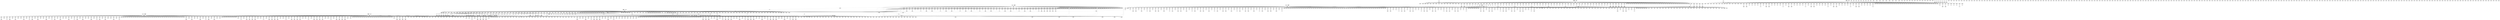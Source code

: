 digraph G {
10 [label="10\n9\nHbMessageHandle\nOFPT_HELLO\n"] ;
13 [label="13\n7\nHbMessageHandle\nOFPT_HELLO\n"] ;
16 [label="16\n1\nHbMessageHandle\nOFPT_HELLO\n"] ;
19 [label="19\n4\nHbMessageHandle\nOFPT_HELLO\n"] ;
22 [label="22\n5\nHbMessageHandle\nOFPT_HELLO\n"] ;
25 [label="25\n3\nHbMessageHandle\nOFPT_HELLO\n"] ;
28 [label="28\n6\nHbMessageHandle\nOFPT_HELLO\n"] ;
31 [label="31\n8\nHbMessageHandle\nOFPT_HELLO\n"] ;
34 [label="34\n2\nHbMessageHandle\nOFPT_HELLO\n"] ;
37 [label="37\n9\nHbMessageSend\nOFPT_HELLO\n"] ;
39 [label="39\n7\nHbMessageSend\nOFPT_HELLO\n"] ;
41 [label="41\n1\nHbMessageSend\nOFPT_HELLO\n"] ;
43 [label="43\n4\nHbMessageSend\nOFPT_HELLO\n"] ;
45 [label="45\n5\nHbMessageSend\nOFPT_HELLO\n"] ;
47 [label="47\n3\nHbMessageSend\nOFPT_HELLO\n"] ;
49 [label="49\n6\nHbMessageSend\nOFPT_HELLO\n"] ;
51 [label="51\n8\nHbMessageSend\nOFPT_HELLO\n"] ;
53 [label="53\n2\nHbMessageSend\nOFPT_HELLO\n"] ;
139 [label="139\n9\nHbMessageHandle\nOFPT_FLOW_MOD\nFlowTableWrite"] [shape=box style="bold"];
143 [label="143\n9\nHbMessageHandle\nOFPT_BARRIER_REQUEST\n"] ;
149 [label="149\n7\nHbMessageHandle\nOFPT_FLOW_MOD\nFlowTableWrite"] [shape=box style="bold"];
153 [label="153\n7\nHbMessageHandle\nOFPT_BARRIER_REQUEST\n"] ;
159 [label="159\n1\nHbMessageHandle\nOFPT_FLOW_MOD\nFlowTableWrite"] [shape=box style="bold"];
163 [label="163\n1\nHbMessageHandle\nOFPT_BARRIER_REQUEST\n"] ;
169 [label="169\n4\nHbMessageHandle\nOFPT_FLOW_MOD\nFlowTableWrite"] [shape=box style="bold"];
173 [label="173\n4\nHbMessageHandle\nOFPT_BARRIER_REQUEST\n"] ;
179 [label="179\n5\nHbMessageHandle\nOFPT_FLOW_MOD\nFlowTableWrite"] [shape=box style="bold"];
183 [label="183\n5\nHbMessageHandle\nOFPT_BARRIER_REQUEST\n"] ;
189 [label="189\n3\nHbMessageHandle\nOFPT_FLOW_MOD\nFlowTableWrite"] [shape=box style="bold"];
193 [label="193\n3\nHbMessageHandle\nOFPT_BARRIER_REQUEST\n"] ;
199 [label="199\n6\nHbMessageHandle\nOFPT_FLOW_MOD\nFlowTableWrite"] [shape=box style="bold"];
203 [label="203\n6\nHbMessageHandle\nOFPT_BARRIER_REQUEST\n"] ;
209 [label="209\n8\nHbMessageHandle\nOFPT_FLOW_MOD\nFlowTableWrite"] [shape=box style="bold"];
213 [label="213\n8\nHbMessageHandle\nOFPT_BARRIER_REQUEST\n"] ;
219 [label="219\n2\nHbMessageHandle\nOFPT_FLOW_MOD\nFlowTableWrite"] [shape=box style="bold"];
223 [label="223\n2\nHbMessageHandle\nOFPT_BARRIER_REQUEST\n"] ;
226 [label="226\n9\nHbMessageSend\nOFPT_BARRIER_REPLY\n"] ;
228 [label="228\n7\nHbMessageSend\nOFPT_BARRIER_REPLY\n"] ;
230 [label="230\n1\nHbMessageSend\nOFPT_BARRIER_REPLY\n"] ;
232 [label="232\n4\nHbMessageSend\nOFPT_BARRIER_REPLY\n"] ;
234 [label="234\n5\nHbMessageSend\nOFPT_BARRIER_REPLY\n"] ;
236 [label="236\n3\nHbMessageSend\nOFPT_BARRIER_REPLY\n"] ;
238 [label="238\n6\nHbMessageSend\nOFPT_BARRIER_REPLY\n"] ;
240 [label="240\n8\nHbMessageSend\nOFPT_BARRIER_REPLY\n"] ;
242 [label="242\n2\nHbMessageSend\nOFPT_BARRIER_REPLY\n"] ;
254 [label="254\n9\nHbMessageHandle\nOFPT_FLOW_MOD\nFlowTableWrite"] [shape=box style="bold"];
258 [label="258\n7\nHbMessageHandle\nOFPT_FLOW_MOD\nFlowTableWrite"] [shape=box style="bold"];
262 [label="262\n1\nHbMessageHandle\nOFPT_FLOW_MOD\nFlowTableWrite"] [shape=box style="bold"];
266 [label="266\n4\nHbMessageHandle\nOFPT_FLOW_MOD\nFlowTableWrite"] [shape=box style="bold"];
270 [label="270\n5\nHbMessageHandle\nOFPT_FLOW_MOD\nFlowTableWrite"] [shape=box style="bold"];
274 [label="274\n3\nHbMessageHandle\nOFPT_FLOW_MOD\nFlowTableWrite"] [shape=box style="bold"];
278 [label="278\n3\nHbMessageHandle\nOFPT_PACKET_OUT\n"] ;
283 [label="283\n3\nHbPacketSend\n"];
287 [label="287\n6\nHbMessageHandle\nOFPT_FLOW_MOD\nFlowTableWrite"] [shape=box style="bold"];
291 [label="291\n8\nHbMessageHandle\nOFPT_FLOW_MOD\nFlowTableWrite"] [shape=box style="bold"];
295 [label="295\n2\nHbMessageHandle\nOFPT_FLOW_MOD\nFlowTableWrite"] [shape=box style="bold"];
299 [label="299\n2\nHbPacketHandle\nFlowTableRead"][shape="box"];
309 [label="309\n3\nHbMessageHandle\nOFPT_PACKET_OUT\n"] ;
314 [label="314\n3\nHbPacketSend\n"];
318 [label="318\n2\nHbMessageSend\nOFPT_PACKET_IN\n"] ;
332 [label="332\n9\nHbMessageHandle\nOFPT_FLOW_MOD\nFlowTableWrite"] [shape=box style="bold"];
336 [label="336\n7\nHbMessageHandle\nOFPT_FLOW_MOD\nFlowTableWrite"] [shape=box style="bold"];
340 [label="340\n1\nHbMessageHandle\nOFPT_FLOW_MOD\nFlowTableWrite"] [shape=box style="bold"];
344 [label="344\n4\nHbMessageHandle\nOFPT_FLOW_MOD\nFlowTableWrite"] [shape=box style="bold"];
348 [label="348\n5\nHbMessageHandle\nOFPT_FLOW_MOD\nFlowTableWrite"] [shape=box style="bold"];
352 [label="352\n3\nHbMessageHandle\nOFPT_PACKET_OUT\n"] ;
357 [label="357\n3\nHbPacketSend\n"];
361 [label="361\n3\nHbMessageHandle\nOFPT_FLOW_MOD\nFlowTableWrite"] [shape=box style="bold"];
365 [label="365\n3\nHbMessageHandle\nOFPT_PACKET_OUT\n"] ;
370 [label="370\n3\nHbPacketSend\n"];
374 [label="374\n6\nHbMessageHandle\nOFPT_FLOW_MOD\nFlowTableWrite"] [shape=box style="bold"];
378 [label="378\n8\nHbMessageHandle\nOFPT_FLOW_MOD\nFlowTableWrite"] [shape=box style="bold"];
382 [label="382\n2\nHbMessageHandle\nOFPT_FLOW_MOD\nFlowTableWrite"] [shape=box style="bold"];
386 [label="386\n2\nHbMessageHandle\nOFPT_PACKET_OUT\n"] ;
390 [label="390\n6\nHbPacketHandle\nFlowTableRead"][shape="box"];
399 [label="399\n3\nHbMessageHandle\nOFPT_PACKET_OUT\n"] ;
404 [label="404\n3\nHbPacketSend\n"];
408 [label="408\n3\nHbMessageHandle\nOFPT_PACKET_OUT\n"] ;
413 [label="413\n3\nHbPacketSend\n"];
417 [label="417\n6\nHbMessageSend\nOFPT_PACKET_IN\n"] ;
430 [label="430\n9\nHbMessageHandle\nOFPT_FLOW_MOD\nFlowTableWrite"] [shape=box style="bold"];
434 [label="434\n7\nHbMessageHandle\nOFPT_FLOW_MOD\nFlowTableWrite"] [shape=box style="bold"];
438 [label="438\n1\nHbMessageHandle\nOFPT_FLOW_MOD\nFlowTableWrite"] [shape=box style="bold"];
442 [label="442\n4\nHbMessageHandle\nOFPT_FLOW_MOD\nFlowTableWrite"] [shape=box style="bold"];
446 [label="446\n5\nHbMessageHandle\nOFPT_FLOW_MOD\nFlowTableWrite"] [shape=box style="bold"];
450 [label="450\n3\nHbMessageHandle\nOFPT_FLOW_MOD\nFlowTableWrite"] [shape=box style="bold"];
454 [label="454\n3\nHbMessageHandle\nOFPT_PACKET_OUT\n"] ;
459 [label="459\n3\nHbPacketSend\n"];
463 [label="463\n6\nHbMessageHandle\nOFPT_FLOW_MOD\nFlowTableWrite"] [shape=box style="bold"];
467 [label="467\n6\nHbMessageHandle\nOFPT_PACKET_OUT\n"] ;
471 [label="471\n8\nHbMessageHandle\nOFPT_FLOW_MOD\nFlowTableWrite"] [shape=box style="bold"];
475 [label="475\n2\nHbMessageHandle\nOFPT_FLOW_MOD\nFlowTableWrite"] [shape=box style="bold"];
481 [label="481\n5\nHbMessageHandle\nOFPT_PACKET_OUT\n"] ;
486 [label="486\n5\nHbPacketSend\n"];
490 [label="490\n3\nHbMessageHandle\nOFPT_PACKET_OUT\n"] ;
495 [label="495\n3\nHbPacketSend\n"];
498 [label="498\n\nHbHostHandle\n"];
500 [label="500\n4\nHbPacketHandle\nFlowTableRead"][shape="box"];
509 [label="509\n5\nHbMessageHandle\nOFPT_PACKET_OUT\n"] ;
514 [label="514\n5\nHbPacketSend\n"];
518 [label="518\n5\nHbMessageHandle\nOFPT_PACKET_OUT\n"] ;
523 [label="523\n5\nHbPacketSend\n"];
527 [label="527\n4\nHbMessageSend\nOFPT_PACKET_IN\n"] ;
529 [label="529\n6\nHbPacketHandle\nFlowTableRead"][shape="box"];
535 [label="535\n2\nHbPacketHandle\nFlowTableRead"][shape="box"];
552 [label="552\n9\nHbMessageHandle\nOFPT_FLOW_MOD\nFlowTableWrite"] [shape=box style="bold"];
556 [label="556\n7\nHbMessageHandle\nOFPT_FLOW_MOD\nFlowTableWrite"] [shape=box style="bold"];
560 [label="560\n1\nHbMessageHandle\nOFPT_FLOW_MOD\nFlowTableWrite"] [shape=box style="bold"];
564 [label="564\n4\nHbMessageHandle\nOFPT_FLOW_MOD\nFlowTableWrite"] [shape=box style="bold"];
568 [label="568\n4\nHbMessageHandle\nOFPT_PACKET_OUT\n"] ;
572 [label="572\n5\nHbMessageHandle\nOFPT_FLOW_MOD\nFlowTableWrite"] [shape=box style="bold"];
576 [label="576\n5\nHbMessageHandle\nOFPT_PACKET_OUT\n"] ;
581 [label="581\n5\nHbPacketSend\n"];
585 [label="585\n3\nHbMessageHandle\nOFPT_FLOW_MOD\nFlowTableWrite"] [shape=box style="bold"];
589 [label="589\n6\nHbMessageHandle\nOFPT_FLOW_MOD\nFlowTableWrite"] [shape=box style="bold"];
593 [label="593\n8\nHbMessageHandle\nOFPT_FLOW_MOD\nFlowTableWrite"] [shape=box style="bold"];
597 [label="597\n2\nHbMessageHandle\nOFPT_FLOW_MOD\nFlowTableWrite"] [shape=box style="bold"];
601 [label="601\n6\nHbMessageSend\nOFPT_PACKET_IN\n"] ;
603 [label="603\n2\nHbMessageSend\nOFPT_PACKET_IN\n"] ;
605 [label="605\n8\nHbPacketHandle\nFlowTableRead"][shape="box"];
634 [label="634\n9\nHbMessageHandle\nOFPT_FLOW_MOD\nFlowTableWrite"] [shape=box style="bold"];
638 [label="638\n7\nHbMessageHandle\nOFPT_FLOW_MOD\nFlowTableWrite"] [shape=box style="bold"];
642 [label="642\n1\nHbMessageHandle\nOFPT_FLOW_MOD\nFlowTableWrite"] [shape=box style="bold"];
646 [label="646\n4\nHbMessageHandle\nOFPT_FLOW_MOD\nFlowTableWrite"] [shape=box style="bold"];
650 [label="650\n5\nHbMessageHandle\nOFPT_FLOW_MOD\nFlowTableWrite"] [shape=box style="bold"];
654 [label="654\n5\nHbMessageHandle\nOFPT_PACKET_OUT\n"] ;
659 [label="659\n5\nHbPacketSend\n"];
663 [label="663\n5\nHbMessageHandle\nOFPT_PACKET_OUT\n"] ;
668 [label="668\n5\nHbPacketSend\n"];
672 [label="672\n3\nHbMessageHandle\nOFPT_FLOW_MOD\nFlowTableWrite"] [shape=box style="bold"];
676 [label="676\n6\nHbMessageHandle\nOFPT_FLOW_MOD\nFlowTableWrite"] [shape=box style="bold"];
680 [label="680\n6\nHbMessageHandle\nOFPT_PACKET_OUT\n"] ;
684 [label="684\n8\nHbMessageHandle\nOFPT_FLOW_MOD\nFlowTableWrite"] [shape=box style="bold"];
688 [label="688\n2\nHbMessageHandle\nOFPT_FLOW_MOD\nFlowTableWrite"] [shape=box style="bold"];
692 [label="692\n2\nHbMessageHandle\nOFPT_PACKET_OUT\n"] ;
696 [label="696\n8\nHbMessageSend\nOFPT_PACKET_IN\n"] ;
698 [label="698\n9\nHbPacketHandle\nFlowTableRead"][shape="box"];
705 [label="705\n1\nHbPacketHandle\nFlowTableRead"][shape="box"];
724 [label="724\n9\nHbMessageHandle\nOFPT_FLOW_MOD\nFlowTableWrite"] [shape=box style="bold"];
728 [label="728\n7\nHbMessageHandle\nOFPT_FLOW_MOD\nFlowTableWrite"] [shape=box style="bold"];
732 [label="732\n1\nHbMessageHandle\nOFPT_FLOW_MOD\nFlowTableWrite"] [shape=box style="bold"];
736 [label="736\n4\nHbMessageHandle\nOFPT_FLOW_MOD\nFlowTableWrite"] [shape=box style="bold"];
740 [label="740\n5\nHbMessageHandle\nOFPT_FLOW_MOD\nFlowTableWrite"] [shape=box style="bold"];
744 [label="744\n5\nHbMessageHandle\nOFPT_PACKET_OUT\n"] ;
749 [label="749\n5\nHbPacketSend\n"];
753 [label="753\n5\nHbMessageHandle\nOFPT_PACKET_OUT\n"] ;
758 [label="758\n5\nHbPacketSend\n"];
762 [label="762\n3\nHbMessageHandle\nOFPT_FLOW_MOD\nFlowTableWrite"] [shape=box style="bold"];
766 [label="766\n6\nHbMessageHandle\nOFPT_FLOW_MOD\nFlowTableWrite"] [shape=box style="bold"];
770 [label="770\n8\nHbMessageHandle\nOFPT_FLOW_MOD\nFlowTableWrite"] [shape=box style="bold"];
774 [label="774\n8\nHbMessageHandle\nOFPT_PACKET_OUT\n"] ;
778 [label="778\n2\nHbMessageHandle\nOFPT_FLOW_MOD\nFlowTableWrite"] [shape=box style="bold"];
782 [label="782\n9\nHbMessageSend\nOFPT_PACKET_IN\n"] ;
784 [label="784\n1\nHbMessageSend\nOFPT_PACKET_IN\n"] ;
785 [label="785\n\nHbHostHandle\n"];
809 [label="809\n9\nHbMessageHandle\nOFPT_FLOW_MOD\nFlowTableWrite"] [shape=box style="bold"];
813 [label="813\n9\nHbMessageHandle\nOFPT_PACKET_OUT\n"] ;
817 [label="817\n7\nHbMessageHandle\nOFPT_FLOW_MOD\nFlowTableWrite"] [shape=box style="bold"];
821 [label="821\n1\nHbMessageHandle\nOFPT_FLOW_MOD\nFlowTableWrite"] [shape=box style="bold"];
825 [label="825\n1\nHbMessageHandle\nOFPT_PACKET_OUT\n"] ;
829 [label="829\n1\nHbMessageHandle\nOFPT_PACKET_OUT\n"] ;
834 [label="834\n1\nHbPacketSend\n"];
838 [label="838\n1\nHbMessageHandle\nOFPT_PACKET_OUT\n"] ;
843 [label="843\n1\nHbPacketSend\n"];
847 [label="847\n4\nHbMessageHandle\nOFPT_FLOW_MOD\nFlowTableWrite"] [shape=box style="bold"];
851 [label="851\n5\nHbMessageHandle\nOFPT_FLOW_MOD\nFlowTableWrite"] [shape=box style="bold"];
855 [label="855\n3\nHbMessageHandle\nOFPT_FLOW_MOD\nFlowTableWrite"] [shape=box style="bold"];
859 [label="859\n6\nHbMessageHandle\nOFPT_FLOW_MOD\nFlowTableWrite"] [shape=box style="bold"];
863 [label="863\n8\nHbMessageHandle\nOFPT_FLOW_MOD\nFlowTableWrite"] [shape=box style="bold"];
867 [label="867\n2\nHbMessageHandle\nOFPT_FLOW_MOD\nFlowTableWrite"] [shape=box style="bold"];
871 [label="871\n2\nHbPacketHandle\nFlowTableRead"][shape="box"];
878 [label="878\n9\nHbMessageHandle\nOFPT_FLOW_MOD\nFlowTableWrite"] [shape=box style="bold"];
882 [label="882\n7\nHbMessageHandle\nOFPT_FLOW_MOD\nFlowTableWrite"] [shape=box style="bold"];
886 [label="886\n1\nHbMessageHandle\nOFPT_FLOW_MOD\nFlowTableWrite"] [shape=box style="bold"];
890 [label="890\n1\nHbMessageHandle\nOFPT_PACKET_OUT\n"] ;
895 [label="895\n1\nHbPacketSend\n"];
899 [label="899\n4\nHbMessageHandle\nOFPT_FLOW_MOD\nFlowTableWrite"] [shape=box style="bold"];
903 [label="903\n5\nHbMessageHandle\nOFPT_FLOW_MOD\nFlowTableWrite"] [shape=box style="bold"];
907 [label="907\n3\nHbMessageHandle\nOFPT_FLOW_MOD\nFlowTableWrite"] [shape=box style="bold"];
911 [label="911\n6\nHbMessageHandle\nOFPT_FLOW_MOD\nFlowTableWrite"] [shape=box style="bold"];
915 [label="915\n8\nHbMessageHandle\nOFPT_FLOW_MOD\nFlowTableWrite"] [shape=box style="bold"];
919 [label="919\n2\nHbMessageHandle\nOFPT_FLOW_MOD\nFlowTableWrite"] [shape=box style="bold"];
923 [label="923\n2\nHbMessageSend\nOFPT_PACKET_IN\n"] ;
937 [label="937\n9\nHbMessageHandle\nOFPT_FLOW_MOD\nFlowTableWrite"] [shape=box style="bold"];
941 [label="941\n7\nHbMessageHandle\nOFPT_FLOW_MOD\nFlowTableWrite"] [shape=box style="bold"];
945 [label="945\n1\nHbMessageHandle\nOFPT_FLOW_MOD\nFlowTableWrite"] [shape=box style="bold"];
949 [label="949\n1\nHbMessageHandle\nOFPT_PACKET_OUT\n"] ;
954 [label="954\n1\nHbPacketSend\n"];
958 [label="958\n1\nHbMessageHandle\nOFPT_PACKET_OUT\n"] ;
963 [label="963\n1\nHbPacketSend\n"];
967 [label="967\n4\nHbMessageHandle\nOFPT_FLOW_MOD\nFlowTableWrite"] [shape=box style="bold"];
971 [label="971\n5\nHbMessageHandle\nOFPT_FLOW_MOD\nFlowTableWrite"] [shape=box style="bold"];
975 [label="975\n3\nHbMessageHandle\nOFPT_FLOW_MOD\nFlowTableWrite"] [shape=box style="bold"];
979 [label="979\n6\nHbMessageHandle\nOFPT_FLOW_MOD\nFlowTableWrite"] [shape=box style="bold"];
983 [label="983\n8\nHbMessageHandle\nOFPT_FLOW_MOD\nFlowTableWrite"] [shape=box style="bold"];
987 [label="987\n2\nHbMessageHandle\nOFPT_FLOW_MOD\nFlowTableWrite"] [shape=box style="bold"];
991 [label="991\n2\nHbMessageHandle\nOFPT_PACKET_OUT\n"] ;
995 [label="995\n4\nHbPacketHandle\nFlowTableRead"][shape="box"];
1001 [label="1001\n5\nHbPacketHandle\nFlowTableRead"][shape="box"];
1010 [label="1010\n9\nHbMessageHandle\nOFPT_FLOW_MOD\nFlowTableWrite"] [shape=box style="bold"];
1014 [label="1014\n7\nHbMessageHandle\nOFPT_FLOW_MOD\nFlowTableWrite"] [shape=box style="bold"];
1018 [label="1018\n1\nHbMessageHandle\nOFPT_FLOW_MOD\nFlowTableWrite"] [shape=box style="bold"];
1022 [label="1022\n1\nHbMessageHandle\nOFPT_PACKET_OUT\n"] ;
1027 [label="1027\n1\nHbPacketSend\n"];
1031 [label="1031\n1\nHbMessageHandle\nOFPT_PACKET_OUT\n"] ;
1036 [label="1036\n1\nHbPacketSend\n"];
1040 [label="1040\n4\nHbMessageHandle\nOFPT_FLOW_MOD\nFlowTableWrite"] [shape=box style="bold"];
1044 [label="1044\n5\nHbMessageHandle\nOFPT_FLOW_MOD\nFlowTableWrite"] [shape=box style="bold"];
1048 [label="1048\n3\nHbMessageHandle\nOFPT_FLOW_MOD\nFlowTableWrite"] [shape=box style="bold"];
1052 [label="1052\n6\nHbMessageHandle\nOFPT_FLOW_MOD\nFlowTableWrite"] [shape=box style="bold"];
1056 [label="1056\n8\nHbMessageHandle\nOFPT_FLOW_MOD\nFlowTableWrite"] [shape=box style="bold"];
1060 [label="1060\n2\nHbMessageHandle\nOFPT_FLOW_MOD\nFlowTableWrite"] [shape=box style="bold"];
1064 [label="1064\n4\nHbMessageSend\nOFPT_PACKET_IN\n"] ;
1066 [label="1066\n5\nHbMessageSend\nOFPT_PACKET_IN\n"] ;
1090 [label="1090\n9\nHbMessageHandle\nOFPT_FLOW_MOD\nFlowTableWrite"] [shape=box style="bold"];
1094 [label="1094\n7\nHbMessageHandle\nOFPT_FLOW_MOD\nFlowTableWrite"] [shape=box style="bold"];
1098 [label="1098\n7\nHbMessageHandle\nOFPT_PACKET_OUT\n"] ;
1103 [label="1103\n7\nHbPacketSend\n"];
1107 [label="1107\n1\nHbMessageHandle\nOFPT_FLOW_MOD\nFlowTableWrite"] [shape=box style="bold"];
1111 [label="1111\n1\nHbMessageHandle\nOFPT_PACKET_OUT\n"] ;
1116 [label="1116\n1\nHbPacketSend\n"];
1120 [label="1120\n4\nHbMessageHandle\nOFPT_FLOW_MOD\nFlowTableWrite"] [shape=box style="bold"];
1124 [label="1124\n4\nHbMessageHandle\nOFPT_PACKET_OUT\n"] ;
1128 [label="1128\n5\nHbMessageHandle\nOFPT_FLOW_MOD\nFlowTableWrite"] [shape=box style="bold"];
1132 [label="1132\n5\nHbMessageHandle\nOFPT_PACKET_OUT\n"] ;
1136 [label="1136\n3\nHbMessageHandle\nOFPT_FLOW_MOD\nFlowTableWrite"] [shape=box style="bold"];
1140 [label="1140\n6\nHbMessageHandle\nOFPT_FLOW_MOD\nFlowTableWrite"] [shape=box style="bold"];
1144 [label="1144\n8\nHbMessageHandle\nOFPT_FLOW_MOD\nFlowTableWrite"] [shape=box style="bold"];
1148 [label="1148\n2\nHbMessageHandle\nOFPT_FLOW_MOD\nFlowTableWrite"] [shape=box style="bold"];
1151 [label="1151\n\nHbHostHandle\n"];
1155 [label="1155\n9\nHbMessageHandle\nOFPT_FLOW_MOD\nFlowTableWrite"] [shape=box style="bold"];
1159 [label="1159\n7\nHbMessageHandle\nOFPT_FLOW_MOD\nFlowTableWrite"] [shape=box style="bold"];
1163 [label="1163\n7\nHbMessageHandle\nOFPT_PACKET_OUT\n"] ;
1168 [label="1168\n7\nHbPacketSend\n"];
1172 [label="1172\n7\nHbMessageHandle\nOFPT_PACKET_OUT\n"] ;
1177 [label="1177\n7\nHbPacketSend\n"];
1181 [label="1181\n1\nHbMessageHandle\nOFPT_FLOW_MOD\nFlowTableWrite"] [shape=box style="bold"];
1185 [label="1185\n4\nHbMessageHandle\nOFPT_FLOW_MOD\nFlowTableWrite"] [shape=box style="bold"];
1189 [label="1189\n5\nHbMessageHandle\nOFPT_FLOW_MOD\nFlowTableWrite"] [shape=box style="bold"];
1193 [label="1193\n3\nHbMessageHandle\nOFPT_FLOW_MOD\nFlowTableWrite"] [shape=box style="bold"];
1197 [label="1197\n6\nHbMessageHandle\nOFPT_FLOW_MOD\nFlowTableWrite"] [shape=box style="bold"];
1201 [label="1201\n8\nHbMessageHandle\nOFPT_FLOW_MOD\nFlowTableWrite"] [shape=box style="bold"];
1205 [label="1205\n2\nHbMessageHandle\nOFPT_FLOW_MOD\nFlowTableWrite"] [shape=box style="bold"];
1209 [label="1209\n8\nHbPacketHandle\nFlowTableRead"][shape="box"];
1215 [label="1215\n4\nHbPacketHandle\nFlowTableRead"][shape="box"];
1222 [label="1222\n7\nHbMessageHandle\nOFPT_PACKET_OUT\n"] ;
1227 [label="1227\n7\nHbPacketSend\n"];
1231 [label="1231\n4\nHbMessageSend\nOFPT_PACKET_IN\n"] ;
1233 [label="1233\n8\nHbMessageSend\nOFPT_PACKET_IN\n"] ;
1257 [label="1257\n9\nHbMessageHandle\nOFPT_FLOW_MOD\nFlowTableWrite"] [shape=box style="bold"];
1261 [label="1261\n7\nHbMessageHandle\nOFPT_FLOW_MOD\nFlowTableWrite"] [shape=box style="bold"];
1265 [label="1265\n7\nHbMessageHandle\nOFPT_PACKET_OUT\n"] ;
1270 [label="1270\n7\nHbPacketSend\n"];
1274 [label="1274\n7\nHbMessageHandle\nOFPT_PACKET_OUT\n"] ;
1279 [label="1279\n7\nHbPacketSend\n"];
1283 [label="1283\n1\nHbMessageHandle\nOFPT_FLOW_MOD\nFlowTableWrite"] [shape=box style="bold"];
1287 [label="1287\n4\nHbMessageHandle\nOFPT_FLOW_MOD\nFlowTableWrite"] [shape=box style="bold"];
1291 [label="1291\n4\nHbMessageHandle\nOFPT_PACKET_OUT\n"] ;
1295 [label="1295\n5\nHbMessageHandle\nOFPT_FLOW_MOD\nFlowTableWrite"] [shape=box style="bold"];
1299 [label="1299\n3\nHbMessageHandle\nOFPT_FLOW_MOD\nFlowTableWrite"] [shape=box style="bold"];
1303 [label="1303\n6\nHbMessageHandle\nOFPT_FLOW_MOD\nFlowTableWrite"] [shape=box style="bold"];
1307 [label="1307\n8\nHbMessageHandle\nOFPT_FLOW_MOD\nFlowTableWrite"] [shape=box style="bold"];
1311 [label="1311\n8\nHbMessageHandle\nOFPT_PACKET_OUT\n"] ;
1315 [label="1315\n2\nHbMessageHandle\nOFPT_FLOW_MOD\nFlowTableWrite"] [shape=box style="bold"];
1318 [label="1318\n\nHbHostSend\n"];
1319 [label="1319\n\nHbHostSend\n"];
1320 [label="1320\n\nHbHostSend\n"];
1321 [label="1321\n\nHbHostSend\n"];
1322 [label="1322\n\nHbHostSend\n"];
1323 [label="1323\n\nHbHostSend\n"];
1324 [label="1324\n\nHbHostSend\n"];
1325 [label="1325\n\nHbHostSend\n"];
1326 [label="1326\n\nHbHostSend\n"];
1328 [label="1328\n3\nHbPacketHandle\nFlowTableRead"][shape="box"];
1335 [label="1335\n4\nHbPacketHandle\nFlowTableRead"][shape="box"];
1341 [label="1341\n5\nHbPacketHandle\nFlowTableRead"][shape="box"];
1347 [label="1347\n6\nHbPacketHandle\nFlowTableRead"][shape="box"];
1353 [label="1353\n1\nHbPacketHandle\nFlowTableRead"][shape="box"];
1359 [label="1359\n8\nHbPacketHandle\nFlowTableRead"][shape="box"];
1365 [label="1365\n2\nHbPacketHandle\nFlowTableRead"][shape="box"];
1371 [label="1371\n9\nHbPacketHandle\nFlowTableRead"][shape="box"];
1377 [label="1377\n7\nHbPacketHandle\nFlowTableRead"][shape="box"];
1386 [label="1386\n9\nHbMessageHandle\nOFPT_FLOW_MOD\nFlowTableWrite"] [shape=box style="bold"];
1390 [label="1390\n7\nHbMessageHandle\nOFPT_FLOW_MOD\nFlowTableWrite"] [shape=box style="bold"];
1394 [label="1394\n7\nHbMessageHandle\nOFPT_PACKET_OUT\n"] ;
1399 [label="1399\n7\nHbPacketSend\n"];
1403 [label="1403\n7\nHbMessageHandle\nOFPT_PACKET_OUT\n"] ;
1408 [label="1408\n7\nHbPacketSend\n"];
1412 [label="1412\n1\nHbMessageHandle\nOFPT_FLOW_MOD\nFlowTableWrite"] [shape=box style="bold"];
1416 [label="1416\n4\nHbMessageHandle\nOFPT_FLOW_MOD\nFlowTableWrite"] [shape=box style="bold"];
1420 [label="1420\n5\nHbMessageHandle\nOFPT_FLOW_MOD\nFlowTableWrite"] [shape=box style="bold"];
1424 [label="1424\n3\nHbMessageHandle\nOFPT_FLOW_MOD\nFlowTableWrite"] [shape=box style="bold"];
1428 [label="1428\n6\nHbMessageHandle\nOFPT_FLOW_MOD\nFlowTableWrite"] [shape=box style="bold"];
1432 [label="1432\n8\nHbMessageHandle\nOFPT_FLOW_MOD\nFlowTableWrite"] [shape=box style="bold"];
1436 [label="1436\n2\nHbMessageHandle\nOFPT_FLOW_MOD\nFlowTableWrite"] [shape=box style="bold"];
1440 [label="1440\n9\nHbMessageSend\nOFPT_PACKET_IN\n"] ;
1442 [label="1442\n7\nHbMessageSend\nOFPT_PACKET_IN\n"] ;
1444 [label="1444\n1\nHbMessageSend\nOFPT_PACKET_IN\n"] ;
1446 [label="1446\n4\nHbMessageSend\nOFPT_PACKET_IN\n"] ;
1448 [label="1448\n5\nHbMessageSend\nOFPT_PACKET_IN\n"] ;
1450 [label="1450\n3\nHbMessageSend\nOFPT_PACKET_IN\n"] ;
1452 [label="1452\n6\nHbMessageSend\nOFPT_PACKET_IN\n"] ;
1454 [label="1454\n8\nHbMessageSend\nOFPT_PACKET_IN\n"] ;
1456 [label="1456\n2\nHbMessageSend\nOFPT_PACKET_IN\n"] ;
1468 [label="1468\n\nHbHostHandle\n"];
1470 [label="1470\n9\nHbMessageHandle\nOFPT_FLOW_MOD\nFlowTableWrite"] [shape=box style="bold"];
1477 [label="1477\n7\nHbMessageHandle\nOFPT_FLOW_MOD\nFlowTableWrite"] [shape=box style="bold"];
1484 [label="1484\n1\nHbMessageHandle\nOFPT_FLOW_MOD\nFlowTableWrite"] [shape=box style="bold"];
1491 [label="1491\n4\nHbMessageHandle\nOFPT_FLOW_MOD\nFlowTableWrite"] [shape=box style="bold"];
1498 [label="1498\n5\nHbMessageHandle\nOFPT_FLOW_MOD\nFlowTableWrite"] [shape=box style="bold"];
1505 [label="1505\n3\nHbMessageHandle\nOFPT_FLOW_MOD\nFlowTableWrite"] [shape=box style="bold"];
1512 [label="1512\n6\nHbMessageHandle\nOFPT_FLOW_MOD\nFlowTableWrite"] [shape=box style="bold"];
1519 [label="1519\n8\nHbMessageHandle\nOFPT_FLOW_MOD\nFlowTableWrite"] [shape=box style="bold"];
1526 [label="1526\n2\nHbMessageHandle\nOFPT_PACKET_OUT\n"] ;
1531 [label="1531\n2\nHbPacketSend\n"];
1535 [label="1535\n2\nHbMessageHandle\nOFPT_FLOW_MOD\nFlowTableWrite"] [shape=box style="bold"];
1542 [label="1542\n2\nHbMessageHandle\nOFPT_PACKET_OUT\n"] ;
1547 [label="1547\n2\nHbPacketSend\n"];
1553 [label="1553\n3\nHbPacketHandle\nFlowTableRead"][shape="box"];
1559 [label="1559\n1\nHbPacketHandle\nFlowTableRead"][shape="box"];
1565 [label="1565\n2\nHbMessageHandle\nOFPT_PACKET_OUT\n"] ;
1570 [label="1570\n2\nHbPacketSend\n"];
1574 [label="1574\n2\nHbMessageHandle\nOFPT_PACKET_OUT\n"] ;
1579 [label="1579\n2\nHbPacketSend\n"];
1583 [label="1583\n1\nHbMessageSend\nOFPT_PACKET_IN\n"] ;
1585 [label="1585\n3\nHbMessageSend\nOFPT_PACKET_IN\n"] ;
1608 [label="1608\n5\nHbPacketHandle\nFlowTableRead"][shape="box"];
1614 [label="1614\n9\nHbMessageHandle\nOFPT_FLOW_MOD\nFlowTableWrite"] [shape=box style="bold"];
1618 [label="1618\n7\nHbMessageHandle\nOFPT_FLOW_MOD\nFlowTableWrite"] [shape=box style="bold"];
1622 [label="1622\n1\nHbMessageHandle\nOFPT_FLOW_MOD\nFlowTableWrite"] [shape=box style="bold"];
1626 [label="1626\n1\nHbMessageHandle\nOFPT_PACKET_OUT\n"] ;
1630 [label="1630\n4\nHbMessageHandle\nOFPT_FLOW_MOD\nFlowTableWrite"] [shape=box style="bold"];
1634 [label="1634\n5\nHbMessageHandle\nOFPT_FLOW_MOD\nFlowTableWrite"] [shape=box style="bold"];
1638 [label="1638\n3\nHbMessageHandle\nOFPT_FLOW_MOD\nFlowTableWrite"] [shape=box style="bold"];
1642 [label="1642\n3\nHbMessageHandle\nOFPT_PACKET_OUT\n"] ;
1646 [label="1646\n6\nHbMessageHandle\nOFPT_FLOW_MOD\nFlowTableWrite"] [shape=box style="bold"];
1650 [label="1650\n8\nHbMessageHandle\nOFPT_FLOW_MOD\nFlowTableWrite"] [shape=box style="bold"];
1654 [label="1654\n2\nHbMessageHandle\nOFPT_FLOW_MOD\nFlowTableWrite"] [shape=box style="bold"];
1658 [label="1658\n2\nHbMessageHandle\nOFPT_PACKET_OUT\n"] ;
1663 [label="1663\n2\nHbPacketSend\n"];
1667 [label="1667\n5\nHbMessageSend\nOFPT_PACKET_IN\n"] ;
1681 [label="1681\n6\nHbPacketHandle\nFlowTableRead"][shape="box"];
1687 [label="1687\n9\nHbMessageHandle\nOFPT_FLOW_MOD\nFlowTableWrite"] [shape=box style="bold"];
1691 [label="1691\n7\nHbMessageHandle\nOFPT_FLOW_MOD\nFlowTableWrite"] [shape=box style="bold"];
1695 [label="1695\n1\nHbMessageHandle\nOFPT_FLOW_MOD\nFlowTableWrite"] [shape=box style="bold"];
1699 [label="1699\n4\nHbMessageHandle\nOFPT_FLOW_MOD\nFlowTableWrite"] [shape=box style="bold"];
1703 [label="1703\n5\nHbMessageHandle\nOFPT_FLOW_MOD\nFlowTableWrite"] [shape=box style="bold"];
1707 [label="1707\n5\nHbMessageHandle\nOFPT_PACKET_OUT\n"] ;
1711 [label="1711\n3\nHbMessageHandle\nOFPT_FLOW_MOD\nFlowTableWrite"] [shape=box style="bold"];
1715 [label="1715\n6\nHbMessageHandle\nOFPT_FLOW_MOD\nFlowTableWrite"] [shape=box style="bold"];
1719 [label="1719\n8\nHbMessageHandle\nOFPT_FLOW_MOD\nFlowTableWrite"] [shape=box style="bold"];
1723 [label="1723\n2\nHbMessageHandle\nOFPT_FLOW_MOD\nFlowTableWrite"] [shape=box style="bold"];
1727 [label="1727\n2\nHbMessageHandle\nOFPT_PACKET_OUT\n"] ;
1732 [label="1732\n2\nHbPacketSend\n"];
1736 [label="1736\n2\nHbMessageHandle\nOFPT_PACKET_OUT\n"] ;
1741 [label="1741\n2\nHbPacketSend\n"];
1745 [label="1745\n6\nHbMessageSend\nOFPT_PACKET_IN\n"] ;
1759 [label="1759\n9\nHbMessageHandle\nOFPT_FLOW_MOD\nFlowTableWrite"] [shape=box style="bold"];
1763 [label="1763\n9\nHbMessageHandle\nOFPT_PACKET_OUT\n"] ;
1768 [label="1768\n9\nHbPacketSend\n"];
1772 [label="1772\n7\nHbMessageHandle\nOFPT_FLOW_MOD\nFlowTableWrite"] [shape=box style="bold"];
1776 [label="1776\n1\nHbMessageHandle\nOFPT_FLOW_MOD\nFlowTableWrite"] [shape=box style="bold"];
1780 [label="1780\n4\nHbMessageHandle\nOFPT_FLOW_MOD\nFlowTableWrite"] [shape=box style="bold"];
1784 [label="1784\n5\nHbMessageHandle\nOFPT_FLOW_MOD\nFlowTableWrite"] [shape=box style="bold"];
1788 [label="1788\n3\nHbMessageHandle\nOFPT_FLOW_MOD\nFlowTableWrite"] [shape=box style="bold"];
1792 [label="1792\n6\nHbMessageHandle\nOFPT_FLOW_MOD\nFlowTableWrite"] [shape=box style="bold"];
1796 [label="1796\n6\nHbMessageHandle\nOFPT_PACKET_OUT\n"] ;
1800 [label="1800\n8\nHbMessageHandle\nOFPT_FLOW_MOD\nFlowTableWrite"] [shape=box style="bold"];
1804 [label="1804\n2\nHbMessageHandle\nOFPT_FLOW_MOD\nFlowTableWrite"] [shape=box style="bold"];
1808 [label="1808\n2\nHbMessageHandle\nOFPT_PACKET_OUT\n"] ;
1813 [label="1813\n2\nHbPacketSend\n"];
1818 [label="1818\n\nHbHostHandle\n"];
1820 [label="1820\n8\nHbPacketHandle\nFlowTableRead"][shape="box"];
1826 [label="1826\n9\nHbMessageHandle\nOFPT_FLOW_MOD\nFlowTableWrite"] [shape=box style="bold"];
1830 [label="1830\n9\nHbMessageHandle\nOFPT_PACKET_OUT\n"] ;
1835 [label="1835\n9\nHbPacketSend\n"];
1839 [label="1839\n9\nHbMessageHandle\nOFPT_PACKET_OUT\n"] ;
1844 [label="1844\n9\nHbPacketSend\n"];
1848 [label="1848\n7\nHbMessageHandle\nOFPT_FLOW_MOD\nFlowTableWrite"] [shape=box style="bold"];
1852 [label="1852\n1\nHbMessageHandle\nOFPT_FLOW_MOD\nFlowTableWrite"] [shape=box style="bold"];
1856 [label="1856\n4\nHbMessageHandle\nOFPT_FLOW_MOD\nFlowTableWrite"] [shape=box style="bold"];
1860 [label="1860\n5\nHbMessageHandle\nOFPT_FLOW_MOD\nFlowTableWrite"] [shape=box style="bold"];
1864 [label="1864\n3\nHbMessageHandle\nOFPT_FLOW_MOD\nFlowTableWrite"] [shape=box style="bold"];
1868 [label="1868\n6\nHbMessageHandle\nOFPT_FLOW_MOD\nFlowTableWrite"] [shape=box style="bold"];
1872 [label="1872\n8\nHbMessageHandle\nOFPT_FLOW_MOD\nFlowTableWrite"] [shape=box style="bold"];
1876 [label="1876\n2\nHbMessageHandle\nOFPT_FLOW_MOD\nFlowTableWrite"] [shape=box style="bold"];
1880 [label="1880\n8\nHbMessageSend\nOFPT_PACKET_IN\n"] ;
1894 [label="1894\n6\nHbPacketHandle\nFlowTableRead"][shape="box"];
1900 [label="1900\n9\nHbMessageHandle\nOFPT_PACKET_OUT\n"] ;
1905 [label="1905\n9\nHbPacketSend\n"];
1909 [label="1909\n9\nHbMessageHandle\nOFPT_FLOW_MOD\nFlowTableWrite"] [shape=box style="bold"];
1913 [label="1913\n9\nHbMessageHandle\nOFPT_PACKET_OUT\n"] ;
1918 [label="1918\n9\nHbPacketSend\n"];
1922 [label="1922\n7\nHbMessageHandle\nOFPT_FLOW_MOD\nFlowTableWrite"] [shape=box style="bold"];
1926 [label="1926\n1\nHbMessageHandle\nOFPT_FLOW_MOD\nFlowTableWrite"] [shape=box style="bold"];
1930 [label="1930\n4\nHbMessageHandle\nOFPT_FLOW_MOD\nFlowTableWrite"] [shape=box style="bold"];
1934 [label="1934\n5\nHbMessageHandle\nOFPT_FLOW_MOD\nFlowTableWrite"] [shape=box style="bold"];
1938 [label="1938\n3\nHbMessageHandle\nOFPT_FLOW_MOD\nFlowTableWrite"] [shape=box style="bold"];
1942 [label="1942\n6\nHbMessageHandle\nOFPT_FLOW_MOD\nFlowTableWrite"] [shape=box style="bold"];
1946 [label="1946\n8\nHbMessageHandle\nOFPT_FLOW_MOD\nFlowTableWrite"] [shape=box style="bold"];
1950 [label="1950\n8\nHbMessageHandle\nOFPT_PACKET_OUT\n"] ;
1954 [label="1954\n2\nHbMessageHandle\nOFPT_FLOW_MOD\nFlowTableWrite"] [shape=box style="bold"];
1958 [label="1958\n6\nHbMessageSend\nOFPT_PACKET_IN\n"] ;
1972 [label="1972\n9\nHbMessageHandle\nOFPT_FLOW_MOD\nFlowTableWrite"] [shape=box style="bold"];
1976 [label="1976\n9\nHbMessageHandle\nOFPT_PACKET_OUT\n"] ;
1981 [label="1981\n9\nHbPacketSend\n"];
1985 [label="1985\n9\nHbMessageHandle\nOFPT_PACKET_OUT\n"] ;
1990 [label="1990\n9\nHbPacketSend\n"];
1994 [label="1994\n7\nHbMessageHandle\nOFPT_FLOW_MOD\nFlowTableWrite"] [shape=box style="bold"];
1998 [label="1998\n1\nHbMessageHandle\nOFPT_FLOW_MOD\nFlowTableWrite"] [shape=box style="bold"];
2002 [label="2002\n4\nHbMessageHandle\nOFPT_FLOW_MOD\nFlowTableWrite"] [shape=box style="bold"];
2006 [label="2006\n5\nHbMessageHandle\nOFPT_FLOW_MOD\nFlowTableWrite"] [shape=box style="bold"];
2010 [label="2010\n3\nHbMessageHandle\nOFPT_FLOW_MOD\nFlowTableWrite"] [shape=box style="bold"];
2014 [label="2014\n6\nHbMessageHandle\nOFPT_FLOW_MOD\nFlowTableWrite"] [shape=box style="bold"];
2018 [label="2018\n6\nHbMessageHandle\nOFPT_PACKET_OUT\n"] ;
2022 [label="2022\n8\nHbMessageHandle\nOFPT_FLOW_MOD\nFlowTableWrite"] [shape=box style="bold"];
2026 [label="2026\n2\nHbMessageHandle\nOFPT_FLOW_MOD\nFlowTableWrite"] [shape=box style="bold"];
2032 [label="2032\n5\nHbPacketHandle\nFlowTableRead"][shape="box"];
2038 [label="2038\n9\nHbMessageHandle\nOFPT_PACKET_OUT\n"] ;
2043 [label="2043\n9\nHbPacketSend\n"];
2047 [label="2047\n6\nHbMessageHandle\nOFPT_PACKET_OUT\n"] ;
2052 [label="2052\n6\nHbPacketSend\n"];
2056 [label="2056\n5\nHbMessageSend\nOFPT_PACKET_IN\n"] ;
2069 [label="2069\n5\nHbPacketHandle\nFlowTableRead"][shape="box"];
2075 [label="2075\n\nHbHostHandle\n"];
2077 [label="2077\n9\nHbMessageHandle\nOFPT_FLOW_MOD\nFlowTableWrite"] [shape=box style="bold"];
2081 [label="2081\n7\nHbMessageHandle\nOFPT_FLOW_MOD\nFlowTableWrite"] [shape=box style="bold"];
2085 [label="2085\n1\nHbMessageHandle\nOFPT_FLOW_MOD\nFlowTableWrite"] [shape=box style="bold"];
2089 [label="2089\n4\nHbMessageHandle\nOFPT_FLOW_MOD\nFlowTableWrite"] [shape=box style="bold"];
2093 [label="2093\n5\nHbMessageHandle\nOFPT_FLOW_MOD\nFlowTableWrite"] [shape=box style="bold"];
2097 [label="2097\n5\nHbMessageHandle\nOFPT_PACKET_OUT\n"] ;
2101 [label="2101\n3\nHbMessageHandle\nOFPT_FLOW_MOD\nFlowTableWrite"] [shape=box style="bold"];
2105 [label="2105\n6\nHbMessageHandle\nOFPT_FLOW_MOD\nFlowTableWrite"] [shape=box style="bold"];
2109 [label="2109\n6\nHbMessageHandle\nOFPT_PACKET_OUT\n"] ;
2114 [label="2114\n6\nHbPacketSend\n"];
2118 [label="2118\n8\nHbMessageHandle\nOFPT_FLOW_MOD\nFlowTableWrite"] [shape=box style="bold"];
2122 [label="2122\n2\nHbMessageHandle\nOFPT_FLOW_MOD\nFlowTableWrite"] [shape=box style="bold"];
2126 [label="2126\n5\nHbMessageSend\nOFPT_PACKET_IN\n"] ;
2140 [label="2140\n9\nHbMessageHandle\nOFPT_FLOW_MOD\nFlowTableWrite"] [shape=box style="bold"];
2144 [label="2144\n7\nHbMessageHandle\nOFPT_FLOW_MOD\nFlowTableWrite"] [shape=box style="bold"];
2148 [label="2148\n1\nHbMessageHandle\nOFPT_FLOW_MOD\nFlowTableWrite"] [shape=box style="bold"];
2152 [label="2152\n4\nHbMessageHandle\nOFPT_FLOW_MOD\nFlowTableWrite"] [shape=box style="bold"];
2156 [label="2156\n5\nHbMessageHandle\nOFPT_FLOW_MOD\nFlowTableWrite"] [shape=box style="bold"];
2160 [label="2160\n5\nHbMessageHandle\nOFPT_PACKET_OUT\n"] ;
2164 [label="2164\n3\nHbMessageHandle\nOFPT_FLOW_MOD\nFlowTableWrite"] [shape=box style="bold"];
2168 [label="2168\n6\nHbMessageHandle\nOFPT_PACKET_OUT\n"] ;
2173 [label="2173\n6\nHbPacketSend\n"];
2177 [label="2177\n6\nHbMessageHandle\nOFPT_FLOW_MOD\nFlowTableWrite"] [shape=box style="bold"];
2181 [label="2181\n6\nHbMessageHandle\nOFPT_PACKET_OUT\n"] ;
2186 [label="2186\n6\nHbPacketSend\n"];
2190 [label="2190\n8\nHbMessageHandle\nOFPT_FLOW_MOD\nFlowTableWrite"] [shape=box style="bold"];
2194 [label="2194\n2\nHbMessageHandle\nOFPT_FLOW_MOD\nFlowTableWrite"] [shape=box style="bold"];
2200 [label="2200\n9\nHbPacketHandle\nFlowTableRead"][shape="box"];
2206 [label="2206\n3\nHbPacketHandle\nFlowTableRead"][shape="box"];
2212 [label="2212\n6\nHbMessageHandle\nOFPT_PACKET_OUT\n"] ;
2217 [label="2217\n6\nHbPacketSend\n"];
2221 [label="2221\n6\nHbMessageHandle\nOFPT_PACKET_OUT\n"] ;
2226 [label="2226\n6\nHbPacketSend\n"];
2230 [label="2230\n9\nHbMessageSend\nOFPT_PACKET_IN\n"] ;
2232 [label="2232\n3\nHbMessageSend\nOFPT_PACKET_IN\n"] ;
2255 [label="2255\n2\nHbPacketHandle\nFlowTableRead"][shape="box"];
2261 [label="2261\n9\nHbMessageHandle\nOFPT_FLOW_MOD\nFlowTableWrite"] [shape=box style="bold"];
2265 [label="2265\n9\nHbMessageHandle\nOFPT_PACKET_OUT\n"] ;
2269 [label="2269\n7\nHbMessageHandle\nOFPT_FLOW_MOD\nFlowTableWrite"] [shape=box style="bold"];
2273 [label="2273\n1\nHbMessageHandle\nOFPT_FLOW_MOD\nFlowTableWrite"] [shape=box style="bold"];
2277 [label="2277\n4\nHbMessageHandle\nOFPT_FLOW_MOD\nFlowTableWrite"] [shape=box style="bold"];
2281 [label="2281\n5\nHbMessageHandle\nOFPT_FLOW_MOD\nFlowTableWrite"] [shape=box style="bold"];
2285 [label="2285\n3\nHbMessageHandle\nOFPT_FLOW_MOD\nFlowTableWrite"] [shape=box style="bold"];
2289 [label="2289\n3\nHbMessageHandle\nOFPT_PACKET_OUT\n"] ;
2293 [label="2293\n6\nHbMessageHandle\nOFPT_FLOW_MOD\nFlowTableWrite"] [shape=box style="bold"];
2297 [label="2297\n6\nHbMessageHandle\nOFPT_PACKET_OUT\n"] ;
2302 [label="2302\n6\nHbPacketSend\n"];
2306 [label="2306\n8\nHbMessageHandle\nOFPT_FLOW_MOD\nFlowTableWrite"] [shape=box style="bold"];
2310 [label="2310\n2\nHbMessageHandle\nOFPT_FLOW_MOD\nFlowTableWrite"] [shape=box style="bold"];
2314 [label="2314\n2\nHbMessageSend\nOFPT_PACKET_IN\n"] ;
2328 [label="2328\n9\nHbMessageHandle\nOFPT_FLOW_MOD\nFlowTableWrite"] [shape=box style="bold"];
2332 [label="2332\n7\nHbMessageHandle\nOFPT_FLOW_MOD\nFlowTableWrite"] [shape=box style="bold"];
2336 [label="2336\n1\nHbMessageHandle\nOFPT_FLOW_MOD\nFlowTableWrite"] [shape=box style="bold"];
2340 [label="2340\n4\nHbMessageHandle\nOFPT_FLOW_MOD\nFlowTableWrite"] [shape=box style="bold"];
2344 [label="2344\n4\nHbMessageHandle\nOFPT_PACKET_OUT\n"] ;
2349 [label="2349\n4\nHbPacketSend\n"];
2353 [label="2353\n5\nHbMessageHandle\nOFPT_FLOW_MOD\nFlowTableWrite"] [shape=box style="bold"];
2357 [label="2357\n3\nHbMessageHandle\nOFPT_FLOW_MOD\nFlowTableWrite"] [shape=box style="bold"];
2361 [label="2361\n6\nHbMessageHandle\nOFPT_FLOW_MOD\nFlowTableWrite"] [shape=box style="bold"];
2365 [label="2365\n6\nHbMessageHandle\nOFPT_PACKET_OUT\n"] ;
2370 [label="2370\n6\nHbPacketSend\n"];
2374 [label="2374\n8\nHbMessageHandle\nOFPT_FLOW_MOD\nFlowTableWrite"] [shape=box style="bold"];
2378 [label="2378\n2\nHbMessageHandle\nOFPT_FLOW_MOD\nFlowTableWrite"] [shape=box style="bold"];
2382 [label="2382\n2\nHbMessageHandle\nOFPT_PACKET_OUT\n"] ;
2387 [label="2387\n\nHbHostHandle\n"];
2389 [label="2389\n9\nHbMessageHandle\nOFPT_FLOW_MOD\nFlowTableWrite"] [shape=box style="bold"];
2393 [label="2393\n7\nHbMessageHandle\nOFPT_FLOW_MOD\nFlowTableWrite"] [shape=box style="bold"];
2397 [label="2397\n1\nHbMessageHandle\nOFPT_FLOW_MOD\nFlowTableWrite"] [shape=box style="bold"];
2401 [label="2401\n4\nHbMessageHandle\nOFPT_FLOW_MOD\nFlowTableWrite"] [shape=box style="bold"];
2405 [label="2405\n4\nHbMessageHandle\nOFPT_PACKET_OUT\n"] ;
2410 [label="2410\n4\nHbPacketSend\n"];
2414 [label="2414\n4\nHbMessageHandle\nOFPT_PACKET_OUT\n"] ;
2419 [label="2419\n4\nHbPacketSend\n"];
2423 [label="2423\n5\nHbMessageHandle\nOFPT_FLOW_MOD\nFlowTableWrite"] [shape=box style="bold"];
2427 [label="2427\n3\nHbMessageHandle\nOFPT_FLOW_MOD\nFlowTableWrite"] [shape=box style="bold"];
2431 [label="2431\n6\nHbMessageHandle\nOFPT_FLOW_MOD\nFlowTableWrite"] [shape=box style="bold"];
2435 [label="2435\n8\nHbMessageHandle\nOFPT_FLOW_MOD\nFlowTableWrite"] [shape=box style="bold"];
2439 [label="2439\n2\nHbMessageHandle\nOFPT_FLOW_MOD\nFlowTableWrite"] [shape=box style="bold"];
2445 [label="2445\n5\nHbPacketHandle\nFlowTableRead"][shape="box"];
2451 [label="2451\n1\nHbPacketHandle\nFlowTableRead"][shape="box"];
2457 [label="2457\n4\nHbMessageHandle\nOFPT_PACKET_OUT\n"] ;
2462 [label="2462\n4\nHbPacketSend\n"];
2466 [label="2466\n4\nHbMessageHandle\nOFPT_PACKET_OUT\n"] ;
2471 [label="2471\n4\nHbPacketSend\n"];
2475 [label="2475\n1\nHbMessageSend\nOFPT_PACKET_IN\n"] ;
2477 [label="2477\n5\nHbMessageSend\nOFPT_PACKET_IN\n"] ;
2501 [label="2501\n8\nHbPacketHandle\nFlowTableRead"][shape="box"];
2507 [label="2507\n7\nHbPacketHandle\nFlowTableRead"][shape="box"];
2513 [label="2513\n9\nHbMessageHandle\nOFPT_FLOW_MOD\nFlowTableWrite"] [shape=box style="bold"];
2517 [label="2517\n7\nHbMessageHandle\nOFPT_FLOW_MOD\nFlowTableWrite"] [shape=box style="bold"];
2521 [label="2521\n1\nHbMessageHandle\nOFPT_FLOW_MOD\nFlowTableWrite"] [shape=box style="bold"];
2525 [label="2525\n1\nHbMessageHandle\nOFPT_PACKET_OUT\n"] ;
2529 [label="2529\n4\nHbMessageHandle\nOFPT_FLOW_MOD\nFlowTableWrite"] [shape=box style="bold"];
2533 [label="2533\n4\nHbMessageHandle\nOFPT_PACKET_OUT\n"] ;
2538 [label="2538\n4\nHbPacketSend\n"];
2542 [label="2542\n4\nHbMessageHandle\nOFPT_PACKET_OUT\n"] ;
2547 [label="2547\n4\nHbPacketSend\n"];
2551 [label="2551\n5\nHbMessageHandle\nOFPT_FLOW_MOD\nFlowTableWrite"] [shape=box style="bold"];
2555 [label="2555\n5\nHbMessageHandle\nOFPT_PACKET_OUT\n"] ;
2559 [label="2559\n3\nHbMessageHandle\nOFPT_FLOW_MOD\nFlowTableWrite"] [shape=box style="bold"];
2563 [label="2563\n6\nHbMessageHandle\nOFPT_FLOW_MOD\nFlowTableWrite"] [shape=box style="bold"];
2567 [label="2567\n8\nHbMessageHandle\nOFPT_FLOW_MOD\nFlowTableWrite"] [shape=box style="bold"];
2571 [label="2571\n2\nHbMessageHandle\nOFPT_FLOW_MOD\nFlowTableWrite"] [shape=box style="bold"];
2575 [label="2575\n7\nHbMessageSend\nOFPT_PACKET_IN\n"] ;
2577 [label="2577\n8\nHbMessageSend\nOFPT_PACKET_IN\n"] ;
2600 [label="2600\n9\nHbMessageHandle\nOFPT_FLOW_MOD\nFlowTableWrite"] [shape=box style="bold"];
2604 [label="2604\n7\nHbMessageHandle\nOFPT_FLOW_MOD\nFlowTableWrite"] [shape=box style="bold"];
2608 [label="2608\n7\nHbMessageHandle\nOFPT_PACKET_OUT\n"] ;
2612 [label="2612\n1\nHbMessageHandle\nOFPT_FLOW_MOD\nFlowTableWrite"] [shape=box style="bold"];
2616 [label="2616\n4\nHbMessageHandle\nOFPT_FLOW_MOD\nFlowTableWrite"] [shape=box style="bold"];
2620 [label="2620\n4\nHbMessageHandle\nOFPT_PACKET_OUT\n"] ;
2625 [label="2625\n4\nHbPacketSend\n"];
2629 [label="2629\n5\nHbMessageHandle\nOFPT_FLOW_MOD\nFlowTableWrite"] [shape=box style="bold"];
2633 [label="2633\n3\nHbMessageHandle\nOFPT_FLOW_MOD\nFlowTableWrite"] [shape=box style="bold"];
2637 [label="2637\n6\nHbMessageHandle\nOFPT_FLOW_MOD\nFlowTableWrite"] [shape=box style="bold"];
2641 [label="2641\n8\nHbMessageHandle\nOFPT_FLOW_MOD\nFlowTableWrite"] [shape=box style="bold"];
2645 [label="2645\n8\nHbMessageHandle\nOFPT_PACKET_OUT\n"] ;
2649 [label="2649\n2\nHbMessageHandle\nOFPT_FLOW_MOD\nFlowTableWrite"] [shape=box style="bold"];
2654 [label="2654\n\nHbHostHandle\n"];
2656 [label="2656\n9\nHbMessageHandle\nOFPT_FLOW_MOD\nFlowTableWrite"] [shape=box style="bold"];
2660 [label="2660\n7\nHbMessageHandle\nOFPT_FLOW_MOD\nFlowTableWrite"] [shape=box style="bold"];
2664 [label="2664\n1\nHbMessageHandle\nOFPT_FLOW_MOD\nFlowTableWrite"] [shape=box style="bold"];
2668 [label="2668\n4\nHbMessageHandle\nOFPT_FLOW_MOD\nFlowTableWrite"] [shape=box style="bold"];
2672 [label="2672\n5\nHbMessageHandle\nOFPT_FLOW_MOD\nFlowTableWrite"] [shape=box style="bold"];
2676 [label="2676\n3\nHbMessageHandle\nOFPT_FLOW_MOD\nFlowTableWrite"] [shape=box style="bold"];
2680 [label="2680\n6\nHbMessageHandle\nOFPT_FLOW_MOD\nFlowTableWrite"] [shape=box style="bold"];
2684 [label="2684\n8\nHbMessageHandle\nOFPT_FLOW_MOD\nFlowTableWrite"] [shape=box style="bold"];
2688 [label="2688\n8\nHbMessageHandle\nOFPT_PACKET_OUT\n"] ;
2693 [label="2693\n8\nHbPacketSend\n"];
2697 [label="2697\n8\nHbMessageHandle\nOFPT_PACKET_OUT\n"] ;
2702 [label="2702\n8\nHbPacketSend\n"];
2706 [label="2706\n2\nHbMessageHandle\nOFPT_FLOW_MOD\nFlowTableWrite"] [shape=box style="bold"];
2712 [label="2712\n9\nHbPacketHandle\nFlowTableRead"][shape="box"];
2718 [label="2718\n7\nHbPacketHandle\nFlowTableRead"][shape="box"];
2724 [label="2724\n9\nHbMessageHandle\nOFPT_FLOW_MOD\nFlowTableWrite"] [shape=box style="bold"];
2728 [label="2728\n7\nHbMessageHandle\nOFPT_FLOW_MOD\nFlowTableWrite"] [shape=box style="bold"];
2732 [label="2732\n1\nHbMessageHandle\nOFPT_FLOW_MOD\nFlowTableWrite"] [shape=box style="bold"];
2736 [label="2736\n4\nHbMessageHandle\nOFPT_FLOW_MOD\nFlowTableWrite"] [shape=box style="bold"];
2740 [label="2740\n5\nHbMessageHandle\nOFPT_FLOW_MOD\nFlowTableWrite"] [shape=box style="bold"];
2744 [label="2744\n3\nHbMessageHandle\nOFPT_FLOW_MOD\nFlowTableWrite"] [shape=box style="bold"];
2748 [label="2748\n6\nHbMessageHandle\nOFPT_FLOW_MOD\nFlowTableWrite"] [shape=box style="bold"];
2752 [label="2752\n8\nHbMessageHandle\nOFPT_FLOW_MOD\nFlowTableWrite"] [shape=box style="bold"];
2756 [label="2756\n8\nHbMessageHandle\nOFPT_PACKET_OUT\n"] ;
2761 [label="2761\n8\nHbPacketSend\n"];
2765 [label="2765\n8\nHbMessageHandle\nOFPT_PACKET_OUT\n"] ;
2770 [label="2770\n8\nHbPacketSend\n"];
2774 [label="2774\n2\nHbMessageHandle\nOFPT_FLOW_MOD\nFlowTableWrite"] [shape=box style="bold"];
2778 [label="2778\n9\nHbMessageSend\nOFPT_PACKET_IN\n"] ;
2780 [label="2780\n7\nHbMessageSend\nOFPT_PACKET_IN\n"] ;
2804 [label="2804\n5\nHbPacketHandle\nFlowTableRead"][shape="box"];
2810 [label="2810\n9\nHbMessageHandle\nOFPT_FLOW_MOD\nFlowTableWrite"] [shape=box style="bold"];
2814 [label="2814\n9\nHbMessageHandle\nOFPT_PACKET_OUT\n"] ;
2818 [label="2818\n7\nHbMessageHandle\nOFPT_FLOW_MOD\nFlowTableWrite"] [shape=box style="bold"];
2822 [label="2822\n7\nHbMessageHandle\nOFPT_PACKET_OUT\n"] ;
2826 [label="2826\n1\nHbMessageHandle\nOFPT_FLOW_MOD\nFlowTableWrite"] [shape=box style="bold"];
2830 [label="2830\n4\nHbMessageHandle\nOFPT_FLOW_MOD\nFlowTableWrite"] [shape=box style="bold"];
2834 [label="2834\n5\nHbMessageHandle\nOFPT_FLOW_MOD\nFlowTableWrite"] [shape=box style="bold"];
2838 [label="2838\n3\nHbMessageHandle\nOFPT_FLOW_MOD\nFlowTableWrite"] [shape=box style="bold"];
2842 [label="2842\n6\nHbMessageHandle\nOFPT_FLOW_MOD\nFlowTableWrite"] [shape=box style="bold"];
2846 [label="2846\n8\nHbMessageHandle\nOFPT_PACKET_OUT\n"] ;
2851 [label="2851\n8\nHbPacketSend\n"];
2855 [label="2855\n8\nHbMessageHandle\nOFPT_FLOW_MOD\nFlowTableWrite"] [shape=box style="bold"];
2859 [label="2859\n8\nHbMessageHandle\nOFPT_PACKET_OUT\n"] ;
2864 [label="2864\n8\nHbPacketSend\n"];
2868 [label="2868\n2\nHbMessageHandle\nOFPT_FLOW_MOD\nFlowTableWrite"] [shape=box style="bold"];
2872 [label="2872\n5\nHbMessageSend\nOFPT_PACKET_IN\n"] ;
2886 [label="2886\n4\nHbPacketHandle\nFlowTableRead"][shape="box"];
2892 [label="2892\n9\nHbMessageHandle\nOFPT_FLOW_MOD\nFlowTableWrite"] [shape=box style="bold"];
2896 [label="2896\n7\nHbMessageHandle\nOFPT_FLOW_MOD\nFlowTableWrite"] [shape=box style="bold"];
2900 [label="2900\n1\nHbMessageHandle\nOFPT_FLOW_MOD\nFlowTableWrite"] [shape=box style="bold"];
2904 [label="2904\n4\nHbMessageHandle\nOFPT_FLOW_MOD\nFlowTableWrite"] [shape=box style="bold"];
2908 [label="2908\n5\nHbMessageHandle\nOFPT_FLOW_MOD\nFlowTableWrite"] [shape=box style="bold"];
2912 [label="2912\n5\nHbMessageHandle\nOFPT_PACKET_OUT\n"] ;
2916 [label="2916\n3\nHbMessageHandle\nOFPT_FLOW_MOD\nFlowTableWrite"] [shape=box style="bold"];
2920 [label="2920\n6\nHbMessageHandle\nOFPT_FLOW_MOD\nFlowTableWrite"] [shape=box style="bold"];
2924 [label="2924\n8\nHbMessageHandle\nOFPT_FLOW_MOD\nFlowTableWrite"] [shape=box style="bold"];
2928 [label="2928\n8\nHbMessageHandle\nOFPT_PACKET_OUT\n"] ;
2933 [label="2933\n8\nHbPacketSend\n"];
2937 [label="2937\n8\nHbMessageHandle\nOFPT_PACKET_OUT\n"] ;
2942 [label="2942\n8\nHbPacketSend\n"];
2946 [label="2946\n2\nHbMessageHandle\nOFPT_FLOW_MOD\nFlowTableWrite"] [shape=box style="bold"];
2950 [label="2950\n4\nHbMessageSend\nOFPT_PACKET_IN\n"] ;
2963 [label="2963\n\nHbHostHandle\n"];
2965 [label="2965\n9\nHbMessageHandle\nOFPT_FLOW_MOD\nFlowTableWrite"] [shape=box style="bold"];
2969 [label="2969\n7\nHbMessageHandle\nOFPT_FLOW_MOD\nFlowTableWrite"] [shape=box style="bold"];
2973 [label="2973\n1\nHbMessageHandle\nOFPT_FLOW_MOD\nFlowTableWrite"] [shape=box style="bold"];
2977 [label="2977\n4\nHbMessageHandle\nOFPT_FLOW_MOD\nFlowTableWrite"] [shape=box style="bold"];
2981 [label="2981\n4\nHbMessageHandle\nOFPT_PACKET_OUT\n"] ;
2985 [label="2985\n5\nHbMessageHandle\nOFPT_FLOW_MOD\nFlowTableWrite"] [shape=box style="bold"];
2989 [label="2989\n3\nHbMessageHandle\nOFPT_FLOW_MOD\nFlowTableWrite"] [shape=box style="bold"];
2993 [label="2993\n3\nHbMessageHandle\nOFPT_PACKET_OUT\n"] ;
2998 [label="2998\n3\nHbPacketSend\n"];
3002 [label="3002\n3\nHbMessageHandle\nOFPT_PACKET_OUT\n"] ;
3007 [label="3007\n3\nHbPacketSend\n"];
3011 [label="3011\n6\nHbMessageHandle\nOFPT_FLOW_MOD\nFlowTableWrite"] [shape=box style="bold"];
3015 [label="3015\n8\nHbMessageHandle\nOFPT_FLOW_MOD\nFlowTableWrite"] [shape=box style="bold"];
3019 [label="3019\n2\nHbMessageHandle\nOFPT_FLOW_MOD\nFlowTableWrite"] [shape=box style="bold"];
3025 [label="3025\n2\nHbPacketHandle\nFlowTableRead"][shape="box"];
3031 [label="3031\n9\nHbMessageHandle\nOFPT_FLOW_MOD\nFlowTableWrite"] [shape=box style="bold"];
3035 [label="3035\n7\nHbMessageHandle\nOFPT_FLOW_MOD\nFlowTableWrite"] [shape=box style="bold"];
3039 [label="3039\n1\nHbMessageHandle\nOFPT_FLOW_MOD\nFlowTableWrite"] [shape=box style="bold"];
3043 [label="3043\n4\nHbMessageHandle\nOFPT_FLOW_MOD\nFlowTableWrite"] [shape=box style="bold"];
3047 [label="3047\n5\nHbMessageHandle\nOFPT_FLOW_MOD\nFlowTableWrite"] [shape=box style="bold"];
3051 [label="3051\n3\nHbMessageHandle\nOFPT_FLOW_MOD\nFlowTableWrite"] [shape=box style="bold"];
3055 [label="3055\n3\nHbMessageHandle\nOFPT_PACKET_OUT\n"] ;
3060 [label="3060\n3\nHbPacketSend\n"];
3064 [label="3064\n3\nHbMessageHandle\nOFPT_PACKET_OUT\n"] ;
3069 [label="3069\n3\nHbPacketSend\n"];
3073 [label="3073\n6\nHbMessageHandle\nOFPT_FLOW_MOD\nFlowTableWrite"] [shape=box style="bold"];
3077 [label="3077\n8\nHbMessageHandle\nOFPT_FLOW_MOD\nFlowTableWrite"] [shape=box style="bold"];
3081 [label="3081\n2\nHbMessageHandle\nOFPT_FLOW_MOD\nFlowTableWrite"] [shape=box style="bold"];
3085 [label="3085\n2\nHbMessageSend\nOFPT_PACKET_IN\n"] ;
3089 [label="3089\n6\nHbPacketHandle\nFlowTableRead"][shape="box"];
3095 [label="3095\n3\nHbMessageHandle\nOFPT_PACKET_OUT\n"] ;
3100 [label="3100\n3\nHbPacketSend\n"];
3104 [label="3104\n2\nHbMessageHandle\nOFPT_PACKET_OUT\n"] ;
3108 [label="3108\n6\nHbMessageSend\nOFPT_PACKET_IN\n"] ;
3113 [label="3113\n3\nHbMessageHandle\nOFPT_PACKET_OUT\n"] ;
3118 [label="3118\n3\nHbPacketSend\n"];
3122 [label="3122\n3\nHbMessageHandle\nOFPT_PACKET_OUT\n"] ;
3127 [label="3127\n3\nHbPacketSend\n"];
3131 [label="3131\n6\nHbMessageHandle\nOFPT_PACKET_OUT\n"] ;
3136 [label="3136\n3\nHbMessageHandle\nOFPT_PACKET_OUT\n"] ;
3141 [label="3141\n3\nHbPacketSend\n"];
3146 [label="3146\n\nHbHostHandle\n"];
3148 [label="3148\n5\nHbMessageHandle\nOFPT_PACKET_OUT\n"] ;
3153 [label="3153\n5\nHbPacketSend\n"];
3157 [label="3157\n5\nHbMessageHandle\nOFPT_PACKET_OUT\n"] ;
3162 [label="3162\n5\nHbPacketSend\n"];
3167 [label="3167\n6\nHbPacketHandle\nFlowTableRead"][shape="box"];
3173 [label="3173\n4\nHbPacketHandle\nFlowTableRead"][shape="box"];
3179 [label="3179\n5\nHbMessageHandle\nOFPT_PACKET_OUT\n"] ;
3184 [label="3184\n5\nHbPacketSend\n"];
3188 [label="3188\n4\nHbMessageSend\nOFPT_PACKET_IN\n"] ;
3190 [label="3190\n6\nHbMessageSend\nOFPT_PACKET_IN\n"] ;
3196 [label="3196\n2\nHbPacketHandle\nFlowTableRead"][shape="box"];
3202 [label="3202\n4\nHbMessageHandle\nOFPT_PACKET_OUT\n"] ;
3206 [label="3206\n5\nHbMessageHandle\nOFPT_PACKET_OUT\n"] ;
3211 [label="3211\n5\nHbPacketSend\n"];
3215 [label="3215\n5\nHbMessageHandle\nOFPT_PACKET_OUT\n"] ;
3220 [label="3220\n5\nHbPacketSend\n"];
3224 [label="3224\n6\nHbMessageHandle\nOFPT_PACKET_OUT\n"] ;
3228 [label="3228\n2\nHbMessageSend\nOFPT_PACKET_IN\n"] ;
3233 [label="3233\n8\nHbPacketHandle\nFlowTableRead"][shape="box"];
3239 [label="3239\n9\nHbPacketHandle\nFlowTableRead"][shape="box"];
3245 [label="3245\n5\nHbMessageHandle\nOFPT_PACKET_OUT\n"] ;
3250 [label="3250\n5\nHbPacketSend\n"];
3254 [label="3254\n5\nHbMessageHandle\nOFPT_PACKET_OUT\n"] ;
3259 [label="3259\n5\nHbPacketSend\n"];
3263 [label="3263\n2\nHbMessageHandle\nOFPT_PACKET_OUT\n"] ;
3267 [label="3267\n9\nHbMessageSend\nOFPT_PACKET_IN\n"] ;
3269 [label="3269\n8\nHbMessageSend\nOFPT_PACKET_IN\n"] ;
3274 [label="3274\n1\nHbPacketHandle\nFlowTableRead"][shape="box"];
3280 [label="3280\n9\nHbMessageHandle\nOFPT_PACKET_OUT\n"] ;
3284 [label="3284\n5\nHbMessageHandle\nOFPT_PACKET_OUT\n"] ;
3289 [label="3289\n5\nHbPacketSend\n"];
3293 [label="3293\n8\nHbMessageHandle\nOFPT_PACKET_OUT\n"] ;
3297 [label="3297\n1\nHbMessageSend\nOFPT_PACKET_IN\n"] ;
3301 [label="3301\n\nHbHostHandle\n"];
3303 [label="3303\n1\nHbMessageHandle\nOFPT_PACKET_OUT\n"] ;
3307 [label="3307\n1\nHbMessageHandle\nOFPT_PACKET_OUT\n"] ;
3312 [label="3312\n1\nHbPacketSend\n"];
3316 [label="3316\n1\nHbMessageHandle\nOFPT_PACKET_OUT\n"] ;
3321 [label="3321\n1\nHbPacketSend\n"];
3326 [label="3326\n2\nHbPacketHandle\nFlowTableRead"][shape="box"];
3332 [label="3332\n1\nHbMessageHandle\nOFPT_PACKET_OUT\n"] ;
3337 [label="3337\n1\nHbPacketSend\n"];
3341 [label="3341\n2\nHbMessageSend\nOFPT_PACKET_IN\n"] ;
3346 [label="3346\n1\nHbMessageHandle\nOFPT_PACKET_OUT\n"] ;
3351 [label="3351\n1\nHbPacketSend\n"];
3355 [label="3355\n1\nHbMessageHandle\nOFPT_PACKET_OUT\n"] ;
3360 [label="3360\n1\nHbPacketSend\n"];
3364 [label="3364\n2\nHbMessageHandle\nOFPT_PACKET_OUT\n"] ;
3369 [label="3369\n4\nHbPacketHandle\nFlowTableRead"][shape="box"];
3375 [label="3375\n5\nHbPacketHandle\nFlowTableRead"][shape="box"];
3381 [label="3381\n1\nHbMessageHandle\nOFPT_PACKET_OUT\n"] ;
3386 [label="3386\n1\nHbPacketSend\n"];
3390 [label="3390\n4\nHbMessageSend\nOFPT_PACKET_IN\n"] ;
3392 [label="3392\n5\nHbMessageSend\nOFPT_PACKET_IN\n"] ;
3398 [label="3398\n1\nHbMessageHandle\nOFPT_PACKET_OUT\n"] ;
3403 [label="3403\n1\nHbPacketSend\n"];
3407 [label="3407\n1\nHbMessageHandle\nOFPT_PACKET_OUT\n"] ;
3412 [label="3412\n1\nHbPacketSend\n"];
3416 [label="3416\n4\nHbMessageHandle\nOFPT_PACKET_OUT\n"] ;
3420 [label="3420\n5\nHbMessageHandle\nOFPT_PACKET_OUT\n"] ;
3424 [label="3424\n\nHbHostHandle\n"];
3426 [label="3426\n7\nHbMessageHandle\nOFPT_PACKET_OUT\n"] ;
3431 [label="3431\n7\nHbPacketSend\n"];
3437 [label="3437\n7\nHbMessageHandle\nOFPT_PACKET_OUT\n"] ;
3442 [label="3442\n7\nHbPacketSend\n"];
3446 [label="3446\n7\nHbMessageHandle\nOFPT_PACKET_OUT\n"] ;
3451 [label="3451\n7\nHbPacketSend\n"];
3456 [label="3456\n8\nHbPacketHandle\nFlowTableRead"][shape="box"];
3462 [label="3462\n4\nHbPacketHandle\nFlowTableRead"][shape="box"];
3468 [label="3468\n7\nHbMessageHandle\nOFPT_PACKET_OUT\n"] ;
3473 [label="3473\n7\nHbPacketSend\n"];
3477 [label="3477\n4\nHbMessageSend\nOFPT_PACKET_IN\n"] ;
3479 [label="3479\n8\nHbMessageSend\nOFPT_PACKET_IN\n"] ;
3485 [label="3485\n7\nHbMessageHandle\nOFPT_PACKET_OUT\n"] ;
3490 [label="3490\n7\nHbPacketSend\n"];
3494 [label="3494\n7\nHbMessageHandle\nOFPT_PACKET_OUT\n"] ;
3499 [label="3499\n7\nHbPacketSend\n"];
3503 [label="3503\n4\nHbMessageHandle\nOFPT_PACKET_OUT\n"] ;
3507 [label="3507\n8\nHbMessageHandle\nOFPT_PACKET_OUT\n"] ;
3513 [label="3513\n7\nHbMessageHandle\nOFPT_PACKET_OUT\n"] ;
3518 [label="3518\n7\nHbPacketSend\n"];
3522 [label="3522\n7\nHbMessageHandle\nOFPT_PACKET_OUT\n"] ;
3527 [label="3527\n7\nHbPacketSend\n"];
3531 [label="3531\n\nHbHostHandle\n"];
3533 [label="3533\n2\nHbMessageHandle\nOFPT_PACKET_OUT\n"] ;
3538 [label="3538\n2\nHbPacketSend\n"];
3544 [label="3544\n1\nHbPacketHandle\nFlowTableRead"][shape="box"];
3550 [label="3550\n2\nHbMessageHandle\nOFPT_PACKET_OUT\n"] ;
3555 [label="3555\n2\nHbPacketSend\n"];
3559 [label="3559\n2\nHbMessageHandle\nOFPT_PACKET_OUT\n"] ;
3564 [label="3564\n2\nHbPacketSend\n"];
3568 [label="3568\n1\nHbMessageSend\nOFPT_PACKET_IN\n"] ;
3572 [label="3572\n3\nHbPacketHandle\nFlowTableRead"][shape="box"];
3578 [label="3578\n1\nHbMessageHandle\nOFPT_PACKET_OUT\n"] ;
3582 [label="3582\n2\nHbMessageHandle\nOFPT_PACKET_OUT\n"] ;
3587 [label="3587\n2\nHbPacketSend\n"];
3591 [label="3591\n3\nHbMessageSend\nOFPT_PACKET_IN\n"] ;
3596 [label="3596\n5\nHbPacketHandle\nFlowTableRead"][shape="box"];
3602 [label="3602\n3\nHbMessageHandle\nOFPT_PACKET_OUT\n"] ;
3606 [label="3606\n2\nHbMessageHandle\nOFPT_PACKET_OUT\n"] ;
3611 [label="3611\n2\nHbPacketSend\n"];
3615 [label="3615\n2\nHbMessageHandle\nOFPT_PACKET_OUT\n"] ;
3620 [label="3620\n2\nHbPacketSend\n"];
3624 [label="3624\n5\nHbMessageSend\nOFPT_PACKET_IN\n"] ;
3628 [label="3628\n6\nHbPacketHandle\nFlowTableRead"][shape="box"];
3634 [label="3634\n5\nHbMessageHandle\nOFPT_PACKET_OUT\n"] ;
3638 [label="3638\n2\nHbMessageHandle\nOFPT_PACKET_OUT\n"] ;
3643 [label="3643\n2\nHbPacketSend\n"];
3647 [label="3647\n6\nHbMessageSend\nOFPT_PACKET_IN\n"] ;
3652 [label="3652\n9\nHbMessageHandle\nOFPT_PACKET_OUT\n"] ;
3657 [label="3657\n9\nHbPacketSend\n"];
3661 [label="3661\n6\nHbMessageHandle\nOFPT_PACKET_OUT\n"] ;
3665 [label="3665\n2\nHbMessageHandle\nOFPT_PACKET_OUT\n"] ;
3670 [label="3670\n2\nHbPacketSend\n"];
3674 [label="3674\n\nHbHostHandle\n"];
3676 [label="3676\n8\nHbPacketHandle\nFlowTableRead"][shape="box"];
3682 [label="3682\n9\nHbMessageHandle\nOFPT_PACKET_OUT\n"] ;
3687 [label="3687\n9\nHbPacketSend\n"];
3691 [label="3691\n8\nHbMessageSend\nOFPT_PACKET_IN\n"] ;
3696 [label="3696\n9\nHbMessageHandle\nOFPT_PACKET_OUT\n"] ;
3701 [label="3701\n9\nHbPacketSend\n"];
3705 [label="3705\n9\nHbMessageHandle\nOFPT_PACKET_OUT\n"] ;
3710 [label="3710\n9\nHbPacketSend\n"];
3714 [label="3714\n8\nHbMessageHandle\nOFPT_PACKET_OUT\n"] ;
3719 [label="3719\n6\nHbPacketHandle\nFlowTableRead"][shape="box"];
3725 [label="3725\n9\nHbMessageHandle\nOFPT_PACKET_OUT\n"] ;
3730 [label="3730\n9\nHbPacketSend\n"];
3734 [label="3734\n6\nHbMessageSend\nOFPT_PACKET_IN\n"] ;
3739 [label="3739\n9\nHbMessageHandle\nOFPT_PACKET_OUT\n"] ;
3744 [label="3744\n9\nHbPacketSend\n"];
3748 [label="3748\n9\nHbMessageHandle\nOFPT_PACKET_OUT\n"] ;
3753 [label="3753\n9\nHbPacketSend\n"];
3757 [label="3757\n6\nHbMessageHandle\nOFPT_PACKET_OUT\n"] ;
3762 [label="3762\n5\nHbPacketHandle\nFlowTableRead"][shape="box"];
3768 [label="3768\n9\nHbMessageHandle\nOFPT_PACKET_OUT\n"] ;
3773 [label="3773\n9\nHbPacketSend\n"];
3777 [label="3777\n5\nHbMessageSend\nOFPT_PACKET_IN\n"] ;
3781 [label="3781\n\nHbHostHandle\n"];
3783 [label="3783\n5\nHbMessageHandle\nOFPT_PACKET_OUT\n"] ;
3787 [label="3787\n6\nHbMessageHandle\nOFPT_PACKET_OUT\n"] ;
3792 [label="3792\n6\nHbPacketSend\n"];
3796 [label="3796\n6\nHbMessageHandle\nOFPT_PACKET_OUT\n"] ;
3801 [label="3801\n6\nHbPacketSend\n"];
3806 [label="3806\n5\nHbPacketHandle\nFlowTableRead"][shape="box"];
3812 [label="3812\n6\nHbMessageHandle\nOFPT_PACKET_OUT\n"] ;
3817 [label="3817\n6\nHbPacketSend\n"];
3821 [label="3821\n5\nHbMessageSend\nOFPT_PACKET_IN\n"] ;
3826 [label="3826\n3\nHbPacketHandle\nFlowTableRead"][shape="box"];
3832 [label="3832\n5\nHbMessageHandle\nOFPT_PACKET_OUT\n"] ;
3836 [label="3836\n6\nHbMessageHandle\nOFPT_PACKET_OUT\n"] ;
3841 [label="3841\n6\nHbPacketSend\n"];
3845 [label="3845\n6\nHbMessageHandle\nOFPT_PACKET_OUT\n"] ;
3850 [label="3850\n6\nHbPacketSend\n"];
3854 [label="3854\n3\nHbMessageSend\nOFPT_PACKET_IN\n"] ;
3858 [label="3858\n9\nHbPacketHandle\nFlowTableRead"][shape="box"];
3864 [label="3864\n3\nHbMessageHandle\nOFPT_PACKET_OUT\n"] ;
3868 [label="3868\n6\nHbMessageHandle\nOFPT_PACKET_OUT\n"] ;
3873 [label="3873\n6\nHbPacketSend\n"];
3877 [label="3877\n9\nHbMessageSend\nOFPT_PACKET_IN\n"] ;
3882 [label="3882\n2\nHbPacketHandle\nFlowTableRead"][shape="box"];
3888 [label="3888\n9\nHbMessageHandle\nOFPT_PACKET_OUT\n"] ;
3892 [label="3892\n6\nHbMessageHandle\nOFPT_PACKET_OUT\n"] ;
3897 [label="3897\n6\nHbPacketSend\n"];
3901 [label="3901\n6\nHbMessageHandle\nOFPT_PACKET_OUT\n"] ;
3906 [label="3906\n6\nHbPacketSend\n"];
3910 [label="3910\n2\nHbMessageSend\nOFPT_PACKET_IN\n"] ;
3913 [label="3913\n\nHbHostHandle\n"];
3915 [label="3915\n4\nHbMessageHandle\nOFPT_PACKET_OUT\n"] ;
3920 [label="3920\n4\nHbPacketSend\n"];
3924 [label="3924\n2\nHbMessageHandle\nOFPT_PACKET_OUT\n"] ;
3930 [label="3930\n4\nHbMessageHandle\nOFPT_PACKET_OUT\n"] ;
3935 [label="3935\n4\nHbPacketSend\n"];
3939 [label="3939\n4\nHbMessageHandle\nOFPT_PACKET_OUT\n"] ;
3944 [label="3944\n4\nHbPacketSend\n"];
3949 [label="3949\n5\nHbPacketHandle\nFlowTableRead"][shape="box"];
3955 [label="3955\n1\nHbPacketHandle\nFlowTableRead"][shape="box"];
3961 [label="3961\n4\nHbMessageHandle\nOFPT_PACKET_OUT\n"] ;
3966 [label="3966\n4\nHbPacketSend\n"];
3970 [label="3970\n1\nHbMessageSend\nOFPT_PACKET_IN\n"] ;
3972 [label="3972\n5\nHbMessageSend\nOFPT_PACKET_IN\n"] ;
3978 [label="3978\n7\nHbPacketHandle\nFlowTableRead"][shape="box"];
3984 [label="3984\n1\nHbMessageHandle\nOFPT_PACKET_OUT\n"] ;
3988 [label="3988\n4\nHbMessageHandle\nOFPT_PACKET_OUT\n"] ;
3993 [label="3993\n4\nHbPacketSend\n"];
3997 [label="3997\n4\nHbMessageHandle\nOFPT_PACKET_OUT\n"] ;
4002 [label="4002\n4\nHbPacketSend\n"];
4006 [label="4006\n5\nHbMessageHandle\nOFPT_PACKET_OUT\n"] ;
4010 [label="4010\n7\nHbMessageSend\nOFPT_PACKET_IN\n"] ;
4014 [label="4014\n8\nHbPacketHandle\nFlowTableRead"][shape="box"];
4020 [label="4020\n7\nHbMessageHandle\nOFPT_PACKET_OUT\n"] ;
4024 [label="4024\n4\nHbMessageHandle\nOFPT_PACKET_OUT\n"] ;
4029 [label="4029\n4\nHbPacketSend\n"];
4033 [label="4033\n8\nHbMessageSend\nOFPT_PACKET_IN\n"] ;
4038 [label="4038\n4\nHbMessageHandle\nOFPT_PACKET_OUT\n"] ;
4043 [label="4043\n4\nHbPacketSend\n"];
4047 [label="4047\n8\nHbMessageHandle\nOFPT_PACKET_OUT\n"] ;
4051 [label="4051\n8\nHbMessageHandle\nOFPT_PACKET_OUT\n"] ;
4056 [label="4056\n8\nHbPacketSend\n"];
4060 [label="4060\n\nHbHostHandle\n"];
4062 [label="4062\n7\nHbPacketHandle\nFlowTableRead"][shape="box"];
4068 [label="4068\n8\nHbMessageHandle\nOFPT_PACKET_OUT\n"] ;
4073 [label="4073\n8\nHbPacketSend\n"];
4077 [label="4077\n7\nHbMessageSend\nOFPT_PACKET_IN\n"] ;
4082 [label="4082\n9\nHbPacketHandle\nFlowTableRead"][shape="box"];
4088 [label="4088\n7\nHbMessageHandle\nOFPT_PACKET_OUT\n"] ;
4092 [label="4092\n8\nHbMessageHandle\nOFPT_PACKET_OUT\n"] ;
4097 [label="4097\n8\nHbPacketSend\n"];
4101 [label="4101\n8\nHbMessageHandle\nOFPT_PACKET_OUT\n"] ;
4106 [label="4106\n8\nHbPacketSend\n"];
4110 [label="4110\n9\nHbMessageSend\nOFPT_PACKET_IN\n"] ;
4114 [label="4114\n5\nHbPacketHandle\nFlowTableRead"][shape="box"];
4120 [label="4120\n9\nHbMessageHandle\nOFPT_PACKET_OUT\n"] ;
4124 [label="4124\n8\nHbMessageHandle\nOFPT_PACKET_OUT\n"] ;
4129 [label="4129\n8\nHbPacketSend\n"];
4133 [label="4133\n5\nHbMessageSend\nOFPT_PACKET_IN\n"] ;
4138 [label="4138\n5\nHbMessageHandle\nOFPT_PACKET_OUT\n"] ;
4142 [label="4142\n8\nHbMessageHandle\nOFPT_PACKET_OUT\n"] ;
4147 [label="4147\n8\nHbPacketSend\n"];
4151 [label="4151\n8\nHbMessageHandle\nOFPT_PACKET_OUT\n"] ;
4156 [label="4156\n8\nHbPacketSend\n"];
4161 [label="4161\n4\nHbPacketHandle\nFlowTableRead"][shape="box"];
4167 [label="4167\n8\nHbMessageHandle\nOFPT_PACKET_OUT\n"] ;
4172 [label="4172\n8\nHbPacketSend\n"];
4176 [label="4176\n4\nHbMessageSend\nOFPT_PACKET_IN\n"] ;
4180 [label="4180\n\nHbHostHandle\n"];
4182 [label="4182\n4\nHbMessageHandle\nOFPT_PACKET_OUT\n"] ;
4186 [label="4186\n3\nHbMessageHandle\nOFPT_PACKET_OUT\n"] ;
4191 [label="4191\n3\nHbPacketSend\n"];
4195 [label="4195\n3\nHbMessageHandle\nOFPT_PACKET_OUT\n"] ;
4200 [label="4200\n3\nHbPacketSend\n"];
4205 [label="4205\n2\nHbPacketHandle\nFlowTableRead"][shape="box"];
4211 [label="4211\n3\nHbMessageHandle\nOFPT_PACKET_OUT\n"] ;
4216 [label="4216\n3\nHbPacketSend\n"];
4220 [label="4220\n2\nHbMessageSend\nOFPT_PACKET_IN\n"] ;
4225 [label="4225\n3\nHbMessageHandle\nOFPT_PACKET_OUT\n"] ;
4230 [label="4230\n3\nHbPacketSend\n"];
4234 [label="4234\n3\nHbMessageHandle\nOFPT_PACKET_OUT\n"] ;
4239 [label="4239\n3\nHbPacketSend\n"];
4243 [label="4243\n2\nHbMessageHandle\nOFPT_PACKET_OUT\n"] ;
4248 [label="4248\n6\nHbPacketHandle\nFlowTableRead"][shape="box"];
4254 [label="4254\n3\nHbMessageHandle\nOFPT_PACKET_OUT\n"] ;
4259 [label="4259\n3\nHbPacketSend\n"];
4263 [label="4263\n6\nHbMessageSend\nOFPT_PACKET_IN\n"] ;
4268 [label="4268\n3\nHbMessageHandle\nOFPT_PACKET_OUT\n"] ;
4273 [label="4273\n3\nHbPacketSend\n"];
4277 [label="4277\n3\nHbMessageHandle\nOFPT_PACKET_OUT\n"] ;
4282 [label="4282\n3\nHbPacketSend\n"];
4286 [label="4286\n6\nHbMessageHandle\nOFPT_PACKET_OUT\n"] ;
4290 [label="4290\n\nHbHostHandle\n"];
4292 [label="4292\n5\nHbMessageHandle\nOFPT_PACKET_OUT\n"] ;
4297 [label="4297\n5\nHbPacketSend\n"];
4303 [label="4303\n4\nHbPacketHandle\nFlowTableRead"][shape="box"];
4309 [label="4309\n5\nHbMessageHandle\nOFPT_PACKET_OUT\n"] ;
4314 [label="4314\n5\nHbPacketSend\n"];
4318 [label="4318\n5\nHbMessageHandle\nOFPT_PACKET_OUT\n"] ;
4323 [label="4323\n5\nHbPacketSend\n"];
4327 [label="4327\n4\nHbMessageSend\nOFPT_PACKET_IN\n"] ;
4331 [label="4331\n6\nHbPacketHandle\nFlowTableRead"][shape="box"];
4337 [label="4337\n2\nHbPacketHandle\nFlowTableRead"][shape="box"];
4343 [label="4343\n4\nHbMessageHandle\nOFPT_PACKET_OUT\n"] ;
4347 [label="4347\n5\nHbMessageHandle\nOFPT_PACKET_OUT\n"] ;
4352 [label="4352\n5\nHbPacketSend\n"];
4356 [label="4356\n6\nHbMessageSend\nOFPT_PACKET_IN\n"] ;
4358 [label="4358\n2\nHbMessageSend\nOFPT_PACKET_IN\n"] ;
4364 [label="4364\n8\nHbPacketHandle\nFlowTableRead"][shape="box"];
4370 [label="4370\n5\nHbMessageHandle\nOFPT_PACKET_OUT\n"] ;
4375 [label="4375\n5\nHbPacketSend\n"];
4379 [label="4379\n5\nHbMessageHandle\nOFPT_PACKET_OUT\n"] ;
4384 [label="4384\n5\nHbPacketSend\n"];
4388 [label="4388\n6\nHbMessageHandle\nOFPT_PACKET_OUT\n"] ;
4392 [label="4392\n2\nHbMessageHandle\nOFPT_PACKET_OUT\n"] ;
4396 [label="4396\n8\nHbMessageSend\nOFPT_PACKET_IN\n"] ;
4400 [label="4400\n9\nHbPacketHandle\nFlowTableRead"][shape="box"];
4406 [label="4406\n1\nHbPacketHandle\nFlowTableRead"][shape="box"];
4412 [label="4412\n5\nHbMessageHandle\nOFPT_PACKET_OUT\n"] ;
4417 [label="4417\n5\nHbPacketSend\n"];
4421 [label="4421\n8\nHbMessageHandle\nOFPT_PACKET_OUT\n"] ;
4425 [label="4425\n9\nHbMessageSend\nOFPT_PACKET_IN\n"] ;
4427 [label="4427\n1\nHbMessageSend\nOFPT_PACKET_IN\n"] ;
4433 [label="4433\n9\nHbMessageHandle\nOFPT_PACKET_OUT\n"] ;
4437 [label="4437\n1\nHbMessageHandle\nOFPT_PACKET_OUT\n"] ;
4441 [label="4441\n1\nHbMessageHandle\nOFPT_PACKET_OUT\n"] ;
4446 [label="4446\n1\nHbPacketSend\n"];
4450 [label="4450\n5\nHbMessageHandle\nOFPT_PACKET_OUT\n"] ;
4455 [label="4455\n5\nHbPacketSend\n"];
4459 [label="4459\n\nHbHostHandle\n"];
4461 [label="4461\n1\nHbMessageHandle\nOFPT_PACKET_OUT\n"] ;
4466 [label="4466\n1\nHbPacketSend\n"];
4472 [label="4472\n2\nHbPacketHandle\nFlowTableRead"][shape="box"];
4478 [label="4478\n1\nHbMessageHandle\nOFPT_PACKET_OUT\n"] ;
4483 [label="4483\n1\nHbPacketSend\n"];
4487 [label="4487\n1\nHbMessageHandle\nOFPT_PACKET_OUT\n"] ;
4492 [label="4492\n1\nHbPacketSend\n"];
4496 [label="4496\n2\nHbMessageSend\nOFPT_PACKET_IN\n"] ;
4500 [label="4500\n4\nHbPacketHandle\nFlowTableRead"][shape="box"];
4506 [label="4506\n1\nHbMessageHandle\nOFPT_PACKET_OUT\n"] ;
4511 [label="4511\n1\nHbPacketSend\n"];
4515 [label="4515\n2\nHbMessageHandle\nOFPT_PACKET_OUT\n"] ;
4519 [label="4519\n4\nHbMessageSend\nOFPT_PACKET_IN\n"] ;
4524 [label="4524\n5\nHbPacketHandle\nFlowTableRead"][shape="box"];
4530 [label="4530\n1\nHbMessageHandle\nOFPT_PACKET_OUT\n"] ;
4535 [label="4535\n1\nHbPacketSend\n"];
4539 [label="4539\n1\nHbMessageHandle\nOFPT_PACKET_OUT\n"] ;
4544 [label="4544\n1\nHbPacketSend\n"];
4548 [label="4548\n4\nHbMessageHandle\nOFPT_PACKET_OUT\n"] ;
4552 [label="4552\n5\nHbMessageSend\nOFPT_PACKET_IN\n"] ;
4557 [label="4557\n7\nHbMessageHandle\nOFPT_PACKET_OUT\n"] ;
4562 [label="4562\n7\nHbPacketSend\n"];
4566 [label="4566\n1\nHbMessageHandle\nOFPT_PACKET_OUT\n"] ;
4571 [label="4571\n1\nHbPacketSend\n"];
4575 [label="4575\n5\nHbMessageHandle\nOFPT_PACKET_OUT\n"] ;
4579 [label="4579\n\nHbHostHandle\n"];
4581 [label="4581\n7\nHbMessageHandle\nOFPT_PACKET_OUT\n"] ;
4586 [label="4586\n7\nHbPacketSend\n"];
4592 [label="4592\n8\nHbPacketHandle\nFlowTableRead"][shape="box"];
4598 [label="4598\n7\nHbMessageHandle\nOFPT_PACKET_OUT\n"] ;
4603 [label="4603\n7\nHbPacketSend\n"];
4607 [label="4607\n7\nHbMessageHandle\nOFPT_PACKET_OUT\n"] ;
4612 [label="4612\n7\nHbPacketSend\n"];
4616 [label="4616\n8\nHbMessageSend\nOFPT_PACKET_IN\n"] ;
4620 [label="4620\n4\nHbPacketHandle\nFlowTableRead"][shape="box"];
4626 [label="4626\n7\nHbMessageHandle\nOFPT_PACKET_OUT\n"] ;
4631 [label="4631\n7\nHbPacketSend\n"];
4635 [label="4635\n8\nHbMessageHandle\nOFPT_PACKET_OUT\n"] ;
4639 [label="4639\n4\nHbMessageSend\nOFPT_PACKET_IN\n"] ;
4644 [label="4644\n7\nHbMessageHandle\nOFPT_PACKET_OUT\n"] ;
4649 [label="4649\n7\nHbPacketSend\n"];
4653 [label="4653\n7\nHbMessageHandle\nOFPT_PACKET_OUT\n"] ;
4658 [label="4658\n7\nHbPacketSend\n"];
4662 [label="4662\n4\nHbMessageHandle\nOFPT_PACKET_OUT\n"] ;
4667 [label="4667\n7\nHbMessageHandle\nOFPT_PACKET_OUT\n"] ;
4672 [label="4672\n7\nHbPacketSend\n"];
4677 [label="4677\n\nHbHostHandle\n"];
4679 [label="4679\n2\nHbMessageHandle\nOFPT_PACKET_OUT\n"] ;
4684 [label="4684\n2\nHbPacketSend\n"];
4688 [label="4688\n2\nHbMessageHandle\nOFPT_PACKET_OUT\n"] ;
4693 [label="4693\n2\nHbPacketSend\n"];
4698 [label="4698\n3\nHbPacketHandle\nFlowTableRead"][shape="box"];
4704 [label="4704\n1\nHbPacketHandle\nFlowTableRead"][shape="box"];
4710 [label="4710\n2\nHbMessageHandle\nOFPT_PACKET_OUT\n"] ;
4715 [label="4715\n2\nHbPacketSend\n"];
4719 [label="4719\n1\nHbMessageSend\nOFPT_PACKET_IN\n"] ;
4721 [label="4721\n3\nHbMessageSend\nOFPT_PACKET_IN\n"] ;
4727 [label="4727\n1\nHbMessageHandle\nOFPT_PACKET_OUT\n"] ;
4731 [label="4731\n3\nHbMessageHandle\nOFPT_PACKET_OUT\n"] ;
4735 [label="4735\n2\nHbMessageHandle\nOFPT_PACKET_OUT\n"] ;
4740 [label="4740\n2\nHbPacketSend\n"];
4744 [label="4744\n2\nHbMessageHandle\nOFPT_PACKET_OUT\n"] ;
4749 [label="4749\n2\nHbPacketSend\n"];
4754 [label="4754\n6\nHbPacketHandle\nFlowTableRead"][shape="box"];
4760 [label="4760\n5\nHbPacketHandle\nFlowTableRead"][shape="box"];
4766 [label="4766\n2\nHbMessageHandle\nOFPT_PACKET_OUT\n"] ;
4771 [label="4771\n2\nHbPacketSend\n"];
4775 [label="4775\n5\nHbMessageSend\nOFPT_PACKET_IN\n"] ;
4777 [label="4777\n6\nHbMessageSend\nOFPT_PACKET_IN\n"] ;
4783 [label="4783\n5\nHbMessageHandle\nOFPT_PACKET_OUT\n"] ;
4787 [label="4787\n6\nHbMessageHandle\nOFPT_PACKET_OUT\n"] ;
4791 [label="4791\n2\nHbMessageHandle\nOFPT_PACKET_OUT\n"] ;
4796 [label="4796\n2\nHbPacketSend\n"];
4800 [label="4800\n2\nHbMessageHandle\nOFPT_PACKET_OUT\n"] ;
4805 [label="4805\n2\nHbPacketSend\n"];
4809 [label="4809\n\nHbHostHandle\n"];
4811 [label="4811\n9\nHbMessageHandle\nOFPT_PACKET_OUT\n"] ;
4816 [label="4816\n9\nHbPacketSend\n"];
4822 [label="4822\n8\nHbPacketHandle\nFlowTableRead"][shape="box"];
4828 [label="4828\n9\nHbMessageHandle\nOFPT_PACKET_OUT\n"] ;
4833 [label="4833\n9\nHbPacketSend\n"];
4837 [label="4837\n9\nHbMessageHandle\nOFPT_PACKET_OUT\n"] ;
4842 [label="4842\n9\nHbPacketSend\n"];
4846 [label="4846\n8\nHbMessageSend\nOFPT_PACKET_IN\n"] ;
4850 [label="4850\n6\nHbPacketHandle\nFlowTableRead"][shape="box"];
4856 [label="4856\n9\nHbMessageHandle\nOFPT_PACKET_OUT\n"] ;
4861 [label="4861\n9\nHbPacketSend\n"];
4865 [label="4865\n8\nHbMessageHandle\nOFPT_PACKET_OUT\n"] ;
4869 [label="4869\n6\nHbMessageSend\nOFPT_PACKET_IN\n"] ;
4874 [label="4874\n9\nHbMessageHandle\nOFPT_PACKET_OUT\n"] ;
4879 [label="4879\n9\nHbPacketSend\n"];
4883 [label="4883\n9\nHbMessageHandle\nOFPT_PACKET_OUT\n"] ;
4888 [label="4888\n9\nHbPacketSend\n"];
4892 [label="4892\n6\nHbMessageHandle\nOFPT_PACKET_OUT\n"] ;
4897 [label="4897\n5\nHbPacketHandle\nFlowTableRead"][shape="box"];
4903 [label="4903\n9\nHbMessageHandle\nOFPT_PACKET_OUT\n"] ;
4908 [label="4908\n9\nHbPacketSend\n"];
4912 [label="4912\n5\nHbMessageSend\nOFPT_PACKET_IN\n"] ;
4917 [label="4917\n9\nHbMessageHandle\nOFPT_PACKET_OUT\n"] ;
4922 [label="4922\n9\nHbPacketSend\n"];
4926 [label="4926\n5\nHbMessageHandle\nOFPT_PACKET_OUT\n"] ;
4930 [label="4930\n6\nHbMessageHandle\nOFPT_PACKET_OUT\n"] ;
4935 [label="4935\n6\nHbPacketSend\n"];
4940 [label="4940\n5\nHbPacketHandle\nFlowTableRead"][shape="box"];
4945 [label="4945\n\nHbHostHandle\n"];
4947 [label="4947\n6\nHbMessageHandle\nOFPT_PACKET_OUT\n"] ;
4952 [label="4952\n6\nHbPacketSend\n"];
4956 [label="4956\n5\nHbMessageSend\nOFPT_PACKET_IN\n"] ;
4961 [label="4961\n5\nHbMessageHandle\nOFPT_PACKET_OUT\n"] ;
4965 [label="4965\n6\nHbMessageHandle\nOFPT_PACKET_OUT\n"] ;
4970 [label="4970\n6\nHbPacketSend\n"];
4974 [label="4974\n6\nHbMessageHandle\nOFPT_PACKET_OUT\n"] ;
4979 [label="4979\n6\nHbPacketSend\n"];
4984 [label="4984\n9\nHbPacketHandle\nFlowTableRead"][shape="box"];
4990 [label="4990\n3\nHbPacketHandle\nFlowTableRead"][shape="box"];
4996 [label="4996\n6\nHbMessageHandle\nOFPT_PACKET_OUT\n"] ;
5001 [label="5001\n6\nHbPacketSend\n"];
5005 [label="5005\n9\nHbMessageSend\nOFPT_PACKET_IN\n"] ;
5007 [label="5007\n3\nHbMessageSend\nOFPT_PACKET_IN\n"] ;
5013 [label="5013\n9\nHbMessageHandle\nOFPT_PACKET_OUT\n"] ;
5017 [label="5017\n3\nHbMessageHandle\nOFPT_PACKET_OUT\n"] ;
5021 [label="5021\n6\nHbMessageHandle\nOFPT_PACKET_OUT\n"] ;
5026 [label="5026\n6\nHbPacketSend\n"];
5030 [label="5030\n6\nHbMessageHandle\nOFPT_PACKET_OUT\n"] ;
5035 [label="5035\n6\nHbPacketSend\n"];
5040 [label="5040\n2\nHbPacketHandle\nFlowTableRead"][shape="box"];
5046 [label="5046\n6\nHbMessageHandle\nOFPT_PACKET_OUT\n"] ;
5051 [label="5051\n6\nHbPacketSend\n"];
5055 [label="5055\n2\nHbMessageSend\nOFPT_PACKET_IN\n"] ;
5059 [label="5059\n\nHbHostHandle\n"];
5061 [label="5061\n4\nHbMessageHandle\nOFPT_PACKET_OUT\n"] ;
5066 [label="5066\n4\nHbPacketSend\n"];
5070 [label="5070\n4\nHbMessageHandle\nOFPT_PACKET_OUT\n"] ;
5075 [label="5075\n4\nHbPacketSend\n"];
5079 [label="5079\n2\nHbMessageHandle\nOFPT_PACKET_OUT\n"] ;
5084 [label="5084\n5\nHbPacketHandle\nFlowTableRead"][shape="box"];
5090 [label="5090\n4\nHbMessageHandle\nOFPT_PACKET_OUT\n"] ;
5095 [label="5095\n4\nHbPacketSend\n"];
5099 [label="5099\n5\nHbMessageSend\nOFPT_PACKET_IN\n"] ;
5104 [label="5104\n1\nHbPacketHandle\nFlowTableRead"][shape="box"];
5110 [label="5110\n4\nHbMessageHandle\nOFPT_PACKET_OUT\n"] ;
5115 [label="5115\n4\nHbPacketSend\n"];
5119 [label="5119\n4\nHbMessageHandle\nOFPT_PACKET_OUT\n"] ;
5124 [label="5124\n4\nHbPacketSend\n"];
5128 [label="5128\n5\nHbMessageHandle\nOFPT_PACKET_OUT\n"] ;
5132 [label="5132\n1\nHbMessageSend\nOFPT_PACKET_IN\n"] ;
5136 [label="5136\n8\nHbPacketHandle\nFlowTableRead"][shape="box"];
5142 [label="5142\n7\nHbPacketHandle\nFlowTableRead"][shape="box"];
5148 [label="5148\n1\nHbMessageHandle\nOFPT_PACKET_OUT\n"] ;
5152 [label="5152\n4\nHbMessageHandle\nOFPT_PACKET_OUT\n"] ;
5157 [label="5157\n4\nHbPacketSend\n"];
5161 [label="5161\n7\nHbMessageSend\nOFPT_PACKET_IN\n"] ;
5163 [label="5163\n8\nHbMessageSend\nOFPT_PACKET_IN\n"] ;
5169 [label="5169\n7\nHbMessageHandle\nOFPT_PACKET_OUT\n"] ;
5173 [label="5173\n4\nHbMessageHandle\nOFPT_PACKET_OUT\n"] ;
5178 [label="5178\n4\nHbPacketSend\n"];
5182 [label="5182\n4\nHbMessageHandle\nOFPT_PACKET_OUT\n"] ;
5187 [label="5187\n4\nHbPacketSend\n"];
5191 [label="5191\n8\nHbMessageHandle\nOFPT_PACKET_OUT\n"] ;
5195 [label="5195\n\nHbHostHandle\n"];
5197 [label="5197\n8\nHbMessageHandle\nOFPT_PACKET_OUT\n"] ;
5202 [label="5202\n8\nHbPacketSend\n"];
5208 [label="5208\n7\nHbPacketHandle\nFlowTableRead"][shape="box"];
5214 [label="5214\n8\nHbMessageHandle\nOFPT_PACKET_OUT\n"] ;
5219 [label="5219\n8\nHbPacketSend\n"];
5223 [label="5223\n8\nHbMessageHandle\nOFPT_PACKET_OUT\n"] ;
5228 [label="5228\n8\nHbPacketSend\n"];
5232 [label="5232\n7\nHbMessageSend\nOFPT_PACKET_IN\n"] ;
5236 [label="5236\n5\nHbPacketHandle\nFlowTableRead"][shape="box"];
5242 [label="5242\n9\nHbPacketHandle\nFlowTableRead"][shape="box"];
5248 [label="5248\n7\nHbMessageHandle\nOFPT_PACKET_OUT\n"] ;
5252 [label="5252\n8\nHbMessageHandle\nOFPT_PACKET_OUT\n"] ;
5257 [label="5257\n8\nHbPacketSend\n"];
5261 [label="5261\n9\nHbMessageSend\nOFPT_PACKET_IN\n"] ;
5263 [label="5263\n5\nHbMessageSend\nOFPT_PACKET_IN\n"] ;
5269 [label="5269\n9\nHbMessageHandle\nOFPT_PACKET_OUT\n"] ;
5273 [label="5273\n5\nHbMessageHandle\nOFPT_PACKET_OUT\n"] ;
5277 [label="5277\n8\nHbMessageHandle\nOFPT_PACKET_OUT\n"] ;
5282 [label="5282\n8\nHbPacketSend\n"];
5286 [label="5286\n8\nHbMessageHandle\nOFPT_PACKET_OUT\n"] ;
5291 [label="5291\n8\nHbPacketSend\n"];
5296 [label="5296\n4\nHbPacketHandle\nFlowTableRead"][shape="box"];
5302 [label="5302\n8\nHbMessageHandle\nOFPT_PACKET_OUT\n"] ;
5307 [label="5307\n8\nHbPacketSend\n"];
5311 [label="5311\n4\nHbMessageSend\nOFPT_PACKET_IN\n"] ;
5316 [label="5316\n4\nHbMessageHandle\nOFPT_PACKET_OUT\n"] ;
5320 [label="5320\n3\nHbMessageHandle\nOFPT_PACKET_OUT\n"] ;
5325 [label="5325\n3\nHbPacketSend\n"];
5329 [label="5329\n8\nHbMessageHandle\nOFPT_PACKET_OUT\n"] ;
5334 [label="5334\n8\nHbPacketSend\n"];
5338 [label="5338\n\nHbHostHandle\n"];
5340 [label="5340\n2\nHbPacketHandle\nFlowTableRead"][shape="box"];
5346 [label="5346\n3\nHbMessageHandle\nOFPT_PACKET_OUT\n"] ;
5351 [label="5351\n3\nHbPacketSend\n"];
5355 [label="5355\n2\nHbMessageSend\nOFPT_PACKET_IN\n"] ;
5360 [label="5360\n3\nHbMessageHandle\nOFPT_PACKET_OUT\n"] ;
5365 [label="5365\n3\nHbPacketSend\n"];
5369 [label="5369\n3\nHbMessageHandle\nOFPT_PACKET_OUT\n"] ;
5374 [label="5374\n3\nHbPacketSend\n"];
5378 [label="5378\n2\nHbMessageHandle\nOFPT_PACKET_OUT\n"] ;
5384 [label="5384\n6\nHbPacketHandle\nFlowTableRead"][shape="box"];
5390 [label="5390\n3\nHbMessageHandle\nOFPT_PACKET_OUT\n"] ;
5395 [label="5395\n3\nHbPacketSend\n"];
5399 [label="5399\n3\nHbMessageHandle\nOFPT_PACKET_OUT\n"] ;
5404 [label="5404\n3\nHbPacketSend\n"];
5408 [label="5408\n6\nHbMessageSend\nOFPT_PACKET_IN\n"] ;
5412 [label="5412\n3\nHbMessageHandle\nOFPT_PACKET_OUT\n"] ;
5417 [label="5417\n3\nHbPacketSend\n"];
5421 [label="5421\n6\nHbMessageHandle\nOFPT_PACKET_OUT\n"] ;
5427 [label="5427\n5\nHbMessageHandle\nOFPT_PACKET_OUT\n"] ;
5432 [label="5432\n5\nHbPacketSend\n"];
5436 [label="5436\n3\nHbMessageHandle\nOFPT_PACKET_OUT\n"] ;
5441 [label="5441\n3\nHbPacketSend\n"];
5445 [label="5445\n\nHbHostHandle\n"];
5447 [label="5447\n4\nHbPacketHandle\nFlowTableRead"][shape="box"];
5453 [label="5453\n5\nHbMessageHandle\nOFPT_PACKET_OUT\n"] ;
5458 [label="5458\n5\nHbPacketSend\n"];
5462 [label="5462\n4\nHbMessageSend\nOFPT_PACKET_IN\n"] ;
5467 [label="5467\n6\nHbPacketHandle\nFlowTableRead"][shape="box"];
5473 [label="5473\n4\nHbMessageHandle\nOFPT_PACKET_OUT\n"] ;
5477 [label="5477\n5\nHbMessageHandle\nOFPT_PACKET_OUT\n"] ;
5482 [label="5482\n5\nHbPacketSend\n"];
5486 [label="5486\n5\nHbMessageHandle\nOFPT_PACKET_OUT\n"] ;
5491 [label="5491\n5\nHbPacketSend\n"];
5495 [label="5495\n6\nHbMessageSend\nOFPT_PACKET_IN\n"] ;
5499 [label="5499\n2\nHbPacketHandle\nFlowTableRead"][shape="box"];
5505 [label="5505\n8\nHbPacketHandle\nFlowTableRead"][shape="box"];
5511 [label="5511\n5\nHbMessageHandle\nOFPT_PACKET_OUT\n"] ;
5516 [label="5516\n5\nHbPacketSend\n"];
5520 [label="5520\n6\nHbMessageHandle\nOFPT_PACKET_OUT\n"] ;
5524 [label="5524\n8\nHbMessageSend\nOFPT_PACKET_IN\n"] ;
5526 [label="5526\n2\nHbMessageSend\nOFPT_PACKET_IN\n"] ;
5532 [label="5532\n9\nHbPacketHandle\nFlowTableRead"][shape="box"];
5538 [label="5538\n5\nHbMessageHandle\nOFPT_PACKET_OUT\n"] ;
5543 [label="5543\n5\nHbPacketSend\n"];
5547 [label="5547\n5\nHbMessageHandle\nOFPT_PACKET_OUT\n"] ;
5552 [label="5552\n5\nHbPacketSend\n"];
5556 [label="5556\n8\nHbMessageHandle\nOFPT_PACKET_OUT\n"] ;
5560 [label="5560\n2\nHbMessageHandle\nOFPT_PACKET_OUT\n"] ;
5564 [label="5564\n9\nHbMessageSend\nOFPT_PACKET_IN\n"] ;
5568 [label="5568\n1\nHbPacketHandle\nFlowTableRead"][shape="box"];
5574 [label="5574\n9\nHbMessageHandle\nOFPT_PACKET_OUT\n"] ;
5578 [label="5578\n5\nHbMessageHandle\nOFPT_PACKET_OUT\n"] ;
5583 [label="5583\n5\nHbPacketSend\n"];
5587 [label="5587\n1\nHbMessageSend\nOFPT_PACKET_IN\n"] ;
5591 [label="5591\n\nHbHostHandle\n"];
5593 [label="5593\n1\nHbMessageHandle\nOFPT_PACKET_OUT\n"] ;
5597 [label="5597\n1\nHbMessageHandle\nOFPT_PACKET_OUT\n"] ;
5602 [label="5602\n1\nHbPacketSend\n"];
5606 [label="5606\n1\nHbMessageHandle\nOFPT_PACKET_OUT\n"] ;
5611 [label="5611\n1\nHbPacketSend\n"];
5616 [label="5616\n2\nHbPacketHandle\nFlowTableRead"][shape="box"];
5622 [label="5622\n1\nHbMessageHandle\nOFPT_PACKET_OUT\n"] ;
5627 [label="5627\n1\nHbPacketSend\n"];
5631 [label="5631\n2\nHbMessageSend\nOFPT_PACKET_IN\n"] ;
5636 [label="5636\n1\nHbMessageHandle\nOFPT_PACKET_OUT\n"] ;
5641 [label="5641\n1\nHbPacketSend\n"];
5645 [label="5645\n1\nHbMessageHandle\nOFPT_PACKET_OUT\n"] ;
5650 [label="5650\n1\nHbPacketSend\n"];
5654 [label="5654\n2\nHbMessageHandle\nOFPT_PACKET_OUT\n"] ;
5659 [label="5659\n4\nHbPacketHandle\nFlowTableRead"][shape="box"];
5665 [label="5665\n5\nHbPacketHandle\nFlowTableRead"][shape="box"];
5671 [label="5671\n1\nHbMessageHandle\nOFPT_PACKET_OUT\n"] ;
5676 [label="5676\n1\nHbPacketSend\n"];
5680 [label="5680\n4\nHbMessageSend\nOFPT_PACKET_IN\n"] ;
5682 [label="5682\n5\nHbMessageSend\nOFPT_PACKET_IN\n"] ;
5688 [label="5688\n1\nHbMessageHandle\nOFPT_PACKET_OUT\n"] ;
5693 [label="5693\n1\nHbPacketSend\n"];
5697 [label="5697\n1\nHbMessageHandle\nOFPT_PACKET_OUT\n"] ;
5702 [label="5702\n1\nHbPacketSend\n"];
5706 [label="5706\n4\nHbMessageHandle\nOFPT_PACKET_OUT\n"] ;
5710 [label="5710\n5\nHbMessageHandle\nOFPT_PACKET_OUT\n"] ;
5715 [label="5715\n\nHbHostHandle\n"];
5717 [label="5717\n7\nHbMessageHandle\nOFPT_PACKET_OUT\n"] ;
5722 [label="5722\n7\nHbPacketSend\n"];
5726 [label="5726\n7\nHbMessageHandle\nOFPT_PACKET_OUT\n"] ;
5731 [label="5731\n7\nHbPacketSend\n"];
5736 [label="5736\n8\nHbPacketHandle\nFlowTableRead"][shape="box"];
5742 [label="5742\n7\nHbMessageHandle\nOFPT_PACKET_OUT\n"] ;
5747 [label="5747\n7\nHbPacketSend\n"];
5751 [label="5751\n8\nHbMessageSend\nOFPT_PACKET_IN\n"] ;
5756 [label="5756\n4\nHbPacketHandle\nFlowTableRead"][shape="box"];
5762 [label="5762\n7\nHbMessageHandle\nOFPT_PACKET_OUT\n"] ;
5767 [label="5767\n7\nHbPacketSend\n"];
5771 [label="5771\n7\nHbMessageHandle\nOFPT_PACKET_OUT\n"] ;
5776 [label="5776\n7\nHbPacketSend\n"];
5780 [label="5780\n8\nHbMessageHandle\nOFPT_PACKET_OUT\n"] ;
5784 [label="5784\n4\nHbMessageSend\nOFPT_PACKET_IN\n"] ;
5788 [label="5788\n7\nHbMessageHandle\nOFPT_PACKET_OUT\n"] ;
5793 [label="5793\n7\nHbPacketSend\n"];
5797 [label="5797\n4\nHbMessageHandle\nOFPT_PACKET_OUT\n"] ;
5803 [label="5803\n7\nHbMessageHandle\nOFPT_PACKET_OUT\n"] ;
5808 [label="5808\n7\nHbPacketSend\n"];
5812 [label="5812\n7\nHbMessageHandle\nOFPT_PACKET_OUT\n"] ;
5817 [label="5817\n7\nHbPacketSend\n"];
5821 [label="5821\n\nHbHostHandle\n"];
5823 [label="5823\n2\nHbMessageHandle\nOFPT_PACKET_OUT\n"] ;
5828 [label="5828\n2\nHbPacketSend\n"];
5834 [label="5834\n1\nHbPacketHandle\nFlowTableRead"][shape="box"];
5840 [label="5840\n2\nHbMessageHandle\nOFPT_PACKET_OUT\n"] ;
5845 [label="5845\n2\nHbPacketSend\n"];
5849 [label="5849\n2\nHbMessageHandle\nOFPT_PACKET_OUT\n"] ;
5854 [label="5854\n2\nHbPacketSend\n"];
5858 [label="5858\n1\nHbMessageSend\nOFPT_PACKET_IN\n"] ;
5862 [label="5862\n3\nHbPacketHandle\nFlowTableRead"][shape="box"];
5868 [label="5868\n1\nHbMessageHandle\nOFPT_PACKET_OUT\n"] ;
5872 [label="5872\n2\nHbMessageHandle\nOFPT_PACKET_OUT\n"] ;
5877 [label="5877\n2\nHbPacketSend\n"];
5881 [label="5881\n3\nHbMessageSend\nOFPT_PACKET_IN\n"] ;
5886 [label="5886\n5\nHbPacketHandle\nFlowTableRead"][shape="box"];
5892 [label="5892\n3\nHbMessageHandle\nOFPT_PACKET_OUT\n"] ;
5896 [label="5896\n2\nHbMessageHandle\nOFPT_PACKET_OUT\n"] ;
5901 [label="5901\n2\nHbPacketSend\n"];
5905 [label="5905\n2\nHbMessageHandle\nOFPT_PACKET_OUT\n"] ;
5910 [label="5910\n2\nHbPacketSend\n"];
5914 [label="5914\n5\nHbMessageSend\nOFPT_PACKET_IN\n"] ;
5918 [label="5918\n6\nHbPacketHandle\nFlowTableRead"][shape="box"];
5924 [label="5924\n5\nHbMessageHandle\nOFPT_PACKET_OUT\n"] ;
5928 [label="5928\n2\nHbMessageHandle\nOFPT_PACKET_OUT\n"] ;
5933 [label="5933\n2\nHbPacketSend\n"];
5937 [label="5937\n6\nHbMessageSend\nOFPT_PACKET_IN\n"] ;
5942 [label="5942\n9\nHbMessageHandle\nOFPT_PACKET_OUT\n"] ;
5947 [label="5947\n9\nHbPacketSend\n"];
5951 [label="5951\n6\nHbMessageHandle\nOFPT_PACKET_OUT\n"] ;
5955 [label="5955\n2\nHbMessageHandle\nOFPT_PACKET_OUT\n"] ;
5960 [label="5960\n2\nHbPacketSend\n"];
5964 [label="5964\n\nHbHostHandle\n"];
5966 [label="5966\n8\nHbPacketHandle\nFlowTableRead"][shape="box"];
5972 [label="5972\n9\nHbMessageHandle\nOFPT_PACKET_OUT\n"] ;
5977 [label="5977\n9\nHbPacketSend\n"];
5981 [label="5981\n8\nHbMessageSend\nOFPT_PACKET_IN\n"] ;
5986 [label="5986\n9\nHbMessageHandle\nOFPT_PACKET_OUT\n"] ;
5991 [label="5991\n9\nHbPacketSend\n"];
5995 [label="5995\n9\nHbMessageHandle\nOFPT_PACKET_OUT\n"] ;
6000 [label="6000\n9\nHbPacketSend\n"];
6004 [label="6004\n8\nHbMessageHandle\nOFPT_PACKET_OUT\n"] ;
6009 [label="6009\n6\nHbPacketHandle\nFlowTableRead"][shape="box"];
6015 [label="6015\n9\nHbMessageHandle\nOFPT_PACKET_OUT\n"] ;
6020 [label="6020\n9\nHbPacketSend\n"];
6024 [label="6024\n6\nHbMessageSend\nOFPT_PACKET_IN\n"] ;
6029 [label="6029\n9\nHbMessageHandle\nOFPT_PACKET_OUT\n"] ;
6034 [label="6034\n9\nHbPacketSend\n"];
6038 [label="6038\n9\nHbMessageHandle\nOFPT_PACKET_OUT\n"] ;
6043 [label="6043\n9\nHbPacketSend\n"];
6047 [label="6047\n6\nHbMessageHandle\nOFPT_PACKET_OUT\n"] ;
6052 [label="6052\n5\nHbPacketHandle\nFlowTableRead"][shape="box"];
6058 [label="6058\n9\nHbMessageHandle\nOFPT_PACKET_OUT\n"] ;
6063 [label="6063\n9\nHbPacketSend\n"];
6067 [label="6067\n5\nHbMessageSend\nOFPT_PACKET_IN\n"] ;
6071 [label="6071\n\nHbHostHandle\n"];
6073 [label="6073\n5\nHbMessageHandle\nOFPT_PACKET_OUT\n"] ;
6077 [label="6077\n6\nHbMessageHandle\nOFPT_PACKET_OUT\n"] ;
6082 [label="6082\n6\nHbPacketSend\n"];
6086 [label="6086\n6\nHbMessageHandle\nOFPT_PACKET_OUT\n"] ;
6091 [label="6091\n6\nHbPacketSend\n"];
6096 [label="6096\n5\nHbPacketHandle\nFlowTableRead"][shape="box"];
6102 [label="6102\n6\nHbMessageHandle\nOFPT_PACKET_OUT\n"] ;
6107 [label="6107\n6\nHbPacketSend\n"];
6111 [label="6111\n5\nHbMessageSend\nOFPT_PACKET_IN\n"] ;
6116 [label="6116\n3\nHbPacketHandle\nFlowTableRead"][shape="box"];
6122 [label="6122\n5\nHbMessageHandle\nOFPT_PACKET_OUT\n"] ;
6126 [label="6126\n6\nHbMessageHandle\nOFPT_PACKET_OUT\n"] ;
6131 [label="6131\n6\nHbPacketSend\n"];
6135 [label="6135\n6\nHbMessageHandle\nOFPT_PACKET_OUT\n"] ;
6140 [label="6140\n6\nHbPacketSend\n"];
6144 [label="6144\n3\nHbMessageSend\nOFPT_PACKET_IN\n"] ;
6148 [label="6148\n9\nHbPacketHandle\nFlowTableRead"][shape="box"];
6154 [label="6154\n3\nHbMessageHandle\nOFPT_PACKET_OUT\n"] ;
6158 [label="6158\n6\nHbMessageHandle\nOFPT_PACKET_OUT\n"] ;
6163 [label="6163\n6\nHbPacketSend\n"];
6167 [label="6167\n9\nHbMessageSend\nOFPT_PACKET_IN\n"] ;
6172 [label="6172\n2\nHbPacketHandle\nFlowTableRead"][shape="box"];
6178 [label="6178\n9\nHbMessageHandle\nOFPT_PACKET_OUT\n"] ;
6182 [label="6182\n6\nHbMessageHandle\nOFPT_PACKET_OUT\n"] ;
6187 [label="6187\n6\nHbPacketSend\n"];
6191 [label="6191\n6\nHbMessageHandle\nOFPT_PACKET_OUT\n"] ;
6196 [label="6196\n6\nHbPacketSend\n"];
6200 [label="6200\n2\nHbMessageSend\nOFPT_PACKET_IN\n"] ;
6203 [label="6203\n\nHbHostHandle\n"];
6205 [label="6205\n4\nHbMessageHandle\nOFPT_PACKET_OUT\n"] ;
6210 [label="6210\n4\nHbPacketSend\n"];
6214 [label="6214\n2\nHbMessageHandle\nOFPT_PACKET_OUT\n"] ;
6220 [label="6220\n4\nHbMessageHandle\nOFPT_PACKET_OUT\n"] ;
6225 [label="6225\n4\nHbPacketSend\n"];
6229 [label="6229\n4\nHbMessageHandle\nOFPT_PACKET_OUT\n"] ;
6234 [label="6234\n4\nHbPacketSend\n"];
6239 [label="6239\n5\nHbPacketHandle\nFlowTableRead"][shape="box"];
6245 [label="6245\n1\nHbPacketHandle\nFlowTableRead"][shape="box"];
6251 [label="6251\n4\nHbMessageHandle\nOFPT_PACKET_OUT\n"] ;
6256 [label="6256\n4\nHbPacketSend\n"];
6260 [label="6260\n1\nHbMessageSend\nOFPT_PACKET_IN\n"] ;
6262 [label="6262\n5\nHbMessageSend\nOFPT_PACKET_IN\n"] ;
6268 [label="6268\n7\nHbPacketHandle\nFlowTableRead"][shape="box"];
6274 [label="6274\n1\nHbMessageHandle\nOFPT_PACKET_OUT\n"] ;
6278 [label="6278\n4\nHbMessageHandle\nOFPT_PACKET_OUT\n"] ;
6283 [label="6283\n4\nHbPacketSend\n"];
6287 [label="6287\n4\nHbMessageHandle\nOFPT_PACKET_OUT\n"] ;
6292 [label="6292\n4\nHbPacketSend\n"];
6296 [label="6296\n5\nHbMessageHandle\nOFPT_PACKET_OUT\n"] ;
6300 [label="6300\n7\nHbMessageSend\nOFPT_PACKET_IN\n"] ;
6304 [label="6304\n8\nHbPacketHandle\nFlowTableRead"][shape="box"];
6310 [label="6310\n7\nHbMessageHandle\nOFPT_PACKET_OUT\n"] ;
6314 [label="6314\n4\nHbMessageHandle\nOFPT_PACKET_OUT\n"] ;
6319 [label="6319\n4\nHbPacketSend\n"];
6323 [label="6323\n8\nHbMessageSend\nOFPT_PACKET_IN\n"] ;
6328 [label="6328\n4\nHbMessageHandle\nOFPT_PACKET_OUT\n"] ;
6333 [label="6333\n4\nHbPacketSend\n"];
6337 [label="6337\n8\nHbMessageHandle\nOFPT_PACKET_OUT\n"] ;
6341 [label="6341\n8\nHbMessageHandle\nOFPT_PACKET_OUT\n"] ;
6346 [label="6346\n8\nHbPacketSend\n"];
6351 [label="6351\n\nHbHostHandle\n"];
6353 [label="6353\n7\nHbPacketHandle\nFlowTableRead"][shape="box"];
6359 [label="6359\n8\nHbMessageHandle\nOFPT_PACKET_OUT\n"] ;
6364 [label="6364\n8\nHbPacketSend\n"];
6368 [label="6368\n8\nHbMessageHandle\nOFPT_PACKET_OUT\n"] ;
6373 [label="6373\n8\nHbPacketSend\n"];
6377 [label="6377\n7\nHbMessageSend\nOFPT_PACKET_IN\n"] ;
6381 [label="6381\n5\nHbPacketHandle\nFlowTableRead"][shape="box"];
6387 [label="6387\n9\nHbPacketHandle\nFlowTableRead"][shape="box"];
6393 [label="6393\n7\nHbMessageHandle\nOFPT_PACKET_OUT\n"] ;
6397 [label="6397\n8\nHbMessageHandle\nOFPT_PACKET_OUT\n"] ;
6402 [label="6402\n8\nHbPacketSend\n"];
6406 [label="6406\n9\nHbMessageSend\nOFPT_PACKET_IN\n"] ;
6408 [label="6408\n5\nHbMessageSend\nOFPT_PACKET_IN\n"] ;
6414 [label="6414\n9\nHbMessageHandle\nOFPT_PACKET_OUT\n"] ;
6418 [label="6418\n5\nHbMessageHandle\nOFPT_PACKET_OUT\n"] ;
6422 [label="6422\n8\nHbMessageHandle\nOFPT_PACKET_OUT\n"] ;
6427 [label="6427\n8\nHbPacketSend\n"];
6431 [label="6431\n8\nHbMessageHandle\nOFPT_PACKET_OUT\n"] ;
6436 [label="6436\n8\nHbPacketSend\n"];
6441 [label="6441\n4\nHbPacketHandle\nFlowTableRead"][shape="box"];
6447 [label="6447\n8\nHbMessageHandle\nOFPT_PACKET_OUT\n"] ;
6452 [label="6452\n8\nHbPacketSend\n"];
6456 [label="6456\n4\nHbMessageSend\nOFPT_PACKET_IN\n"] ;
6461 [label="6461\n4\nHbMessageHandle\nOFPT_PACKET_OUT\n"] ;
6465 [label="6465\n3\nHbMessageHandle\nOFPT_PACKET_OUT\n"] ;
6470 [label="6470\n3\nHbPacketSend\n"];
6474 [label="6474\n8\nHbMessageHandle\nOFPT_PACKET_OUT\n"] ;
6479 [label="6479\n8\nHbPacketSend\n"];
6483 [label="6483\n\nHbHostHandle\n"];
6485 [label="6485\n2\nHbPacketHandle\nFlowTableRead"][shape="box"];
6491 [label="6491\n3\nHbMessageHandle\nOFPT_PACKET_OUT\n"] ;
6496 [label="6496\n3\nHbPacketSend\n"];
6500 [label="6500\n2\nHbMessageSend\nOFPT_PACKET_IN\n"] ;
6505 [label="6505\n3\nHbMessageHandle\nOFPT_PACKET_OUT\n"] ;
6510 [label="6510\n3\nHbPacketSend\n"];
6514 [label="6514\n3\nHbMessageHandle\nOFPT_PACKET_OUT\n"] ;
6519 [label="6519\n3\nHbPacketSend\n"];
6523 [label="6523\n2\nHbMessageHandle\nOFPT_PACKET_OUT\n"] ;
6529 [label="6529\n6\nHbPacketHandle\nFlowTableRead"][shape="box"];
6535 [label="6535\n3\nHbMessageHandle\nOFPT_PACKET_OUT\n"] ;
6540 [label="6540\n3\nHbPacketSend\n"];
6544 [label="6544\n3\nHbMessageHandle\nOFPT_PACKET_OUT\n"] ;
6549 [label="6549\n3\nHbPacketSend\n"];
6553 [label="6553\n6\nHbMessageSend\nOFPT_PACKET_IN\n"] ;
6557 [label="6557\n3\nHbMessageHandle\nOFPT_PACKET_OUT\n"] ;
6562 [label="6562\n3\nHbPacketSend\n"];
6566 [label="6566\n6\nHbMessageHandle\nOFPT_PACKET_OUT\n"] ;
6572 [label="6572\n5\nHbMessageHandle\nOFPT_PACKET_OUT\n"] ;
6577 [label="6577\n5\nHbPacketSend\n"];
6581 [label="6581\n3\nHbMessageHandle\nOFPT_PACKET_OUT\n"] ;
6586 [label="6586\n3\nHbPacketSend\n"];
6590 [label="6590\n\nHbHostHandle\n"];
6592 [label="6592\n4\nHbPacketHandle\nFlowTableRead"][shape="box"];
6598 [label="6598\n5\nHbMessageHandle\nOFPT_PACKET_OUT\n"] ;
6603 [label="6603\n5\nHbPacketSend\n"];
6607 [label="6607\n4\nHbMessageSend\nOFPT_PACKET_IN\n"] ;
6612 [label="6612\n6\nHbPacketHandle\nFlowTableRead"][shape="box"];
6618 [label="6618\n4\nHbMessageHandle\nOFPT_PACKET_OUT\n"] ;
6622 [label="6622\n5\nHbMessageHandle\nOFPT_PACKET_OUT\n"] ;
6627 [label="6627\n5\nHbPacketSend\n"];
6631 [label="6631\n5\nHbMessageHandle\nOFPT_PACKET_OUT\n"] ;
6636 [label="6636\n5\nHbPacketSend\n"];
6640 [label="6640\n6\nHbMessageSend\nOFPT_PACKET_IN\n"] ;
6644 [label="6644\n2\nHbPacketHandle\nFlowTableRead"][shape="box"];
6650 [label="6650\n8\nHbPacketHandle\nFlowTableRead"][shape="box"];
6656 [label="6656\n5\nHbMessageHandle\nOFPT_PACKET_OUT\n"] ;
6661 [label="6661\n5\nHbPacketSend\n"];
6665 [label="6665\n6\nHbMessageHandle\nOFPT_PACKET_OUT\n"] ;
6669 [label="6669\n8\nHbMessageSend\nOFPT_PACKET_IN\n"] ;
6671 [label="6671\n2\nHbMessageSend\nOFPT_PACKET_IN\n"] ;
6677 [label="6677\n9\nHbPacketHandle\nFlowTableRead"][shape="box"];
6683 [label="6683\n5\nHbMessageHandle\nOFPT_PACKET_OUT\n"] ;
6688 [label="6688\n5\nHbPacketSend\n"];
6692 [label="6692\n5\nHbMessageHandle\nOFPT_PACKET_OUT\n"] ;
6697 [label="6697\n5\nHbPacketSend\n"];
6701 [label="6701\n8\nHbMessageHandle\nOFPT_PACKET_OUT\n"] ;
6705 [label="6705\n2\nHbMessageHandle\nOFPT_PACKET_OUT\n"] ;
6709 [label="6709\n9\nHbMessageSend\nOFPT_PACKET_IN\n"] ;
6713 [label="6713\n1\nHbPacketHandle\nFlowTableRead"][shape="box"];
6719 [label="6719\n9\nHbMessageHandle\nOFPT_PACKET_OUT\n"] ;
6723 [label="6723\n5\nHbMessageHandle\nOFPT_PACKET_OUT\n"] ;
6728 [label="6728\n5\nHbPacketSend\n"];
6732 [label="6732\n1\nHbMessageSend\nOFPT_PACKET_IN\n"] ;
6736 [label="6736\n\nHbHostHandle\n"];
6738 [label="6738\n1\nHbMessageHandle\nOFPT_PACKET_OUT\n"] ;
6742 [label="6742\n1\nHbMessageHandle\nOFPT_PACKET_OUT\n"] ;
6747 [label="6747\n1\nHbPacketSend\n"];
6751 [label="6751\n1\nHbMessageHandle\nOFPT_PACKET_OUT\n"] ;
6756 [label="6756\n1\nHbPacketSend\n"];
6761 [label="6761\n2\nHbPacketHandle\nFlowTableRead"][shape="box"];
6767 [label="6767\n1\nHbMessageHandle\nOFPT_PACKET_OUT\n"] ;
6772 [label="6772\n1\nHbPacketSend\n"];
6776 [label="6776\n2\nHbMessageSend\nOFPT_PACKET_IN\n"] ;
6781 [label="6781\n1\nHbMessageHandle\nOFPT_PACKET_OUT\n"] ;
6786 [label="6786\n1\nHbPacketSend\n"];
6790 [label="6790\n1\nHbMessageHandle\nOFPT_PACKET_OUT\n"] ;
6795 [label="6795\n1\nHbPacketSend\n"];
6799 [label="6799\n2\nHbMessageHandle\nOFPT_PACKET_OUT\n"] ;
6804 [label="6804\n4\nHbPacketHandle\nFlowTableRead"][shape="box"];
6810 [label="6810\n5\nHbPacketHandle\nFlowTableRead"][shape="box"];
6816 [label="6816\n1\nHbMessageHandle\nOFPT_PACKET_OUT\n"] ;
6821 [label="6821\n1\nHbPacketSend\n"];
6825 [label="6825\n4\nHbMessageSend\nOFPT_PACKET_IN\n"] ;
6827 [label="6827\n5\nHbMessageSend\nOFPT_PACKET_IN\n"] ;
6833 [label="6833\n1\nHbMessageHandle\nOFPT_PACKET_OUT\n"] ;
6838 [label="6838\n1\nHbPacketSend\n"];
6842 [label="6842\n1\nHbMessageHandle\nOFPT_PACKET_OUT\n"] ;
6847 [label="6847\n1\nHbPacketSend\n"];
6851 [label="6851\n4\nHbMessageHandle\nOFPT_PACKET_OUT\n"] ;
6855 [label="6855\n5\nHbMessageHandle\nOFPT_PACKET_OUT\n"] ;
6860 [label="6860\n\nHbHostHandle\n"];
6862 [label="6862\n7\nHbMessageHandle\nOFPT_PACKET_OUT\n"] ;
6867 [label="6867\n7\nHbPacketSend\n"];
6871 [label="6871\n7\nHbMessageHandle\nOFPT_PACKET_OUT\n"] ;
6876 [label="6876\n7\nHbPacketSend\n"];
6881 [label="6881\n8\nHbPacketHandle\nFlowTableRead"][shape="box"];
6887 [label="6887\n7\nHbMessageHandle\nOFPT_PACKET_OUT\n"] ;
6892 [label="6892\n7\nHbPacketSend\n"];
6896 [label="6896\n8\nHbMessageSend\nOFPT_PACKET_IN\n"] ;
6901 [label="6901\n4\nHbPacketHandle\nFlowTableRead"][shape="box"];
6907 [label="6907\n7\nHbMessageHandle\nOFPT_PACKET_OUT\n"] ;
6912 [label="6912\n7\nHbPacketSend\n"];
6916 [label="6916\n7\nHbMessageHandle\nOFPT_PACKET_OUT\n"] ;
6921 [label="6921\n7\nHbPacketSend\n"];
6925 [label="6925\n8\nHbMessageHandle\nOFPT_PACKET_OUT\n"] ;
6929 [label="6929\n4\nHbMessageSend\nOFPT_PACKET_IN\n"] ;
6933 [label="6933\n7\nHbMessageHandle\nOFPT_PACKET_OUT\n"] ;
6938 [label="6938\n7\nHbPacketSend\n"];
6942 [label="6942\n4\nHbMessageHandle\nOFPT_PACKET_OUT\n"] ;
6948 [label="6948\n7\nHbMessageHandle\nOFPT_PACKET_OUT\n"] ;
6953 [label="6953\n7\nHbPacketSend\n"];
6957 [label="6957\n7\nHbMessageHandle\nOFPT_PACKET_OUT\n"] ;
6962 [label="6962\n7\nHbPacketSend\n"];
6966 [label="6966\n\nHbHostHandle\n"];
6968 [label="6968\n2\nHbMessageHandle\nOFPT_PACKET_OUT\n"] ;
6973 [label="6973\n2\nHbPacketSend\n"];
6979 [label="6979\n1\nHbPacketHandle\nFlowTableRead"][shape="box"];
6985 [label="6985\n2\nHbMessageHandle\nOFPT_PACKET_OUT\n"] ;
6990 [label="6990\n2\nHbPacketSend\n"];
6994 [label="6994\n2\nHbMessageHandle\nOFPT_PACKET_OUT\n"] ;
6999 [label="6999\n2\nHbPacketSend\n"];
7003 [label="7003\n1\nHbMessageSend\nOFPT_PACKET_IN\n"] ;
7007 [label="7007\n3\nHbPacketHandle\nFlowTableRead"][shape="box"];
7013 [label="7013\n1\nHbMessageHandle\nOFPT_PACKET_OUT\n"] ;
7017 [label="7017\n2\nHbMessageHandle\nOFPT_PACKET_OUT\n"] ;
7022 [label="7022\n2\nHbPacketSend\n"];
7026 [label="7026\n3\nHbMessageSend\nOFPT_PACKET_IN\n"] ;
7031 [label="7031\n5\nHbPacketHandle\nFlowTableRead"][shape="box"];
7037 [label="7037\n3\nHbMessageHandle\nOFPT_PACKET_OUT\n"] ;
7041 [label="7041\n2\nHbMessageHandle\nOFPT_PACKET_OUT\n"] ;
7046 [label="7046\n2\nHbPacketSend\n"];
7050 [label="7050\n2\nHbMessageHandle\nOFPT_PACKET_OUT\n"] ;
7055 [label="7055\n2\nHbPacketSend\n"];
7059 [label="7059\n5\nHbMessageSend\nOFPT_PACKET_IN\n"] ;
7063 [label="7063\n6\nHbPacketHandle\nFlowTableRead"][shape="box"];
7069 [label="7069\n5\nHbMessageHandle\nOFPT_PACKET_OUT\n"] ;
7073 [label="7073\n2\nHbMessageHandle\nOFPT_PACKET_OUT\n"] ;
7078 [label="7078\n2\nHbPacketSend\n"];
7082 [label="7082\n6\nHbMessageSend\nOFPT_PACKET_IN\n"] ;
7087 [label="7087\n9\nHbMessageHandle\nOFPT_PACKET_OUT\n"] ;
7092 [label="7092\n9\nHbPacketSend\n"];
7096 [label="7096\n6\nHbMessageHandle\nOFPT_PACKET_OUT\n"] ;
7100 [label="7100\n2\nHbMessageHandle\nOFPT_PACKET_OUT\n"] ;
7105 [label="7105\n2\nHbPacketSend\n"];
7109 [label="7109\n\nHbHostHandle\n"];
7111 [label="7111\n8\nHbPacketHandle\nFlowTableRead"][shape="box"];
7117 [label="7117\n9\nHbMessageHandle\nOFPT_PACKET_OUT\n"] ;
7122 [label="7122\n9\nHbPacketSend\n"];
7126 [label="7126\n8\nHbMessageSend\nOFPT_PACKET_IN\n"] ;
7131 [label="7131\n9\nHbMessageHandle\nOFPT_PACKET_OUT\n"] ;
7136 [label="7136\n9\nHbPacketSend\n"];
7140 [label="7140\n9\nHbMessageHandle\nOFPT_PACKET_OUT\n"] ;
7145 [label="7145\n9\nHbPacketSend\n"];
7149 [label="7149\n8\nHbMessageHandle\nOFPT_PACKET_OUT\n"] ;
7154 [label="7154\n6\nHbPacketHandle\nFlowTableRead"][shape="box"];
7160 [label="7160\n9\nHbMessageHandle\nOFPT_PACKET_OUT\n"] ;
7165 [label="7165\n9\nHbPacketSend\n"];
7169 [label="7169\n6\nHbMessageSend\nOFPT_PACKET_IN\n"] ;
7174 [label="7174\n9\nHbMessageHandle\nOFPT_PACKET_OUT\n"] ;
7179 [label="7179\n9\nHbPacketSend\n"];
7183 [label="7183\n9\nHbMessageHandle\nOFPT_PACKET_OUT\n"] ;
7188 [label="7188\n9\nHbPacketSend\n"];
7192 [label="7192\n6\nHbMessageHandle\nOFPT_PACKET_OUT\n"] ;
7197 [label="7197\n5\nHbPacketHandle\nFlowTableRead"][shape="box"];
7203 [label="7203\n9\nHbMessageHandle\nOFPT_PACKET_OUT\n"] ;
7208 [label="7208\n9\nHbPacketSend\n"];
7212 [label="7212\n5\nHbMessageSend\nOFPT_PACKET_IN\n"] ;
7216 [label="7216\n\nHbHostHandle\n"];
7218 [label="7218\n5\nHbMessageHandle\nOFPT_PACKET_OUT\n"] ;
7222 [label="7222\n6\nHbMessageHandle\nOFPT_PACKET_OUT\n"] ;
7227 [label="7227\n6\nHbPacketSend\n"];
7231 [label="7231\n6\nHbMessageHandle\nOFPT_PACKET_OUT\n"] ;
7236 [label="7236\n6\nHbPacketSend\n"];
7241 [label="7241\n5\nHbPacketHandle\nFlowTableRead"][shape="box"];
7247 [label="7247\n6\nHbMessageHandle\nOFPT_PACKET_OUT\n"] ;
7252 [label="7252\n6\nHbPacketSend\n"];
7256 [label="7256\n5\nHbMessageSend\nOFPT_PACKET_IN\n"] ;
7261 [label="7261\n3\nHbPacketHandle\nFlowTableRead"][shape="box"];
7267 [label="7267\n5\nHbMessageHandle\nOFPT_PACKET_OUT\n"] ;
7271 [label="7271\n6\nHbMessageHandle\nOFPT_PACKET_OUT\n"] ;
7276 [label="7276\n6\nHbPacketSend\n"];
7280 [label="7280\n6\nHbMessageHandle\nOFPT_PACKET_OUT\n"] ;
7285 [label="7285\n6\nHbPacketSend\n"];
7289 [label="7289\n3\nHbMessageSend\nOFPT_PACKET_IN\n"] ;
7293 [label="7293\n9\nHbPacketHandle\nFlowTableRead"][shape="box"];
7299 [label="7299\n3\nHbMessageHandle\nOFPT_PACKET_OUT\n"] ;
7303 [label="7303\n6\nHbMessageHandle\nOFPT_PACKET_OUT\n"] ;
7308 [label="7308\n6\nHbPacketSend\n"];
7312 [label="7312\n9\nHbMessageSend\nOFPT_PACKET_IN\n"] ;
7317 [label="7317\n2\nHbPacketHandle\nFlowTableRead"][shape="box"];
7323 [label="7323\n9\nHbMessageHandle\nOFPT_PACKET_OUT\n"] ;
7327 [label="7327\n6\nHbMessageHandle\nOFPT_PACKET_OUT\n"] ;
7332 [label="7332\n6\nHbPacketSend\n"];
7336 [label="7336\n6\nHbMessageHandle\nOFPT_PACKET_OUT\n"] ;
7341 [label="7341\n6\nHbPacketSend\n"];
7345 [label="7345\n2\nHbMessageSend\nOFPT_PACKET_IN\n"] ;
7348 [label="7348\n\nHbHostHandle\n"];
7350 [label="7350\n4\nHbMessageHandle\nOFPT_PACKET_OUT\n"] ;
7355 [label="7355\n4\nHbPacketSend\n"];
7359 [label="7359\n2\nHbMessageHandle\nOFPT_PACKET_OUT\n"] ;
7365 [label="7365\n4\nHbMessageHandle\nOFPT_PACKET_OUT\n"] ;
7370 [label="7370\n4\nHbPacketSend\n"];
7374 [label="7374\n4\nHbMessageHandle\nOFPT_PACKET_OUT\n"] ;
7379 [label="7379\n4\nHbPacketSend\n"];
7384 [label="7384\n5\nHbPacketHandle\nFlowTableRead"][shape="box"];
7390 [label="7390\n1\nHbPacketHandle\nFlowTableRead"][shape="box"];
7396 [label="7396\n4\nHbMessageHandle\nOFPT_PACKET_OUT\n"] ;
7401 [label="7401\n4\nHbPacketSend\n"];
7405 [label="7405\n1\nHbMessageSend\nOFPT_PACKET_IN\n"] ;
7407 [label="7407\n5\nHbMessageSend\nOFPT_PACKET_IN\n"] ;
7413 [label="7413\n7\nHbPacketHandle\nFlowTableRead"][shape="box"];
7419 [label="7419\n1\nHbMessageHandle\nOFPT_PACKET_OUT\n"] ;
7423 [label="7423\n4\nHbMessageHandle\nOFPT_PACKET_OUT\n"] ;
7428 [label="7428\n4\nHbPacketSend\n"];
7432 [label="7432\n4\nHbMessageHandle\nOFPT_PACKET_OUT\n"] ;
7437 [label="7437\n4\nHbPacketSend\n"];
7441 [label="7441\n5\nHbMessageHandle\nOFPT_PACKET_OUT\n"] ;
7445 [label="7445\n7\nHbMessageSend\nOFPT_PACKET_IN\n"] ;
7449 [label="7449\n8\nHbPacketHandle\nFlowTableRead"][shape="box"];
7455 [label="7455\n7\nHbMessageHandle\nOFPT_PACKET_OUT\n"] ;
7459 [label="7459\n4\nHbMessageHandle\nOFPT_PACKET_OUT\n"] ;
7464 [label="7464\n4\nHbPacketSend\n"];
7468 [label="7468\n8\nHbMessageSend\nOFPT_PACKET_IN\n"] ;
7473 [label="7473\n4\nHbMessageHandle\nOFPT_PACKET_OUT\n"] ;
7478 [label="7478\n4\nHbPacketSend\n"];
7482 [label="7482\n8\nHbMessageHandle\nOFPT_PACKET_OUT\n"] ;
7486 [label="7486\n8\nHbMessageHandle\nOFPT_PACKET_OUT\n"] ;
7491 [label="7491\n8\nHbPacketSend\n"];
7495 [label="7495\n\nHbHostHandle\n"];
7497 [label="7497\n7\nHbPacketHandle\nFlowTableRead"][shape="box"];
7503 [label="7503\n8\nHbMessageHandle\nOFPT_PACKET_OUT\n"] ;
7508 [label="7508\n8\nHbPacketSend\n"];
7512 [label="7512\n7\nHbMessageSend\nOFPT_PACKET_IN\n"] ;
7517 [label="7517\n9\nHbPacketHandle\nFlowTableRead"][shape="box"];
7523 [label="7523\n7\nHbMessageHandle\nOFPT_PACKET_OUT\n"] ;
7527 [label="7527\n8\nHbMessageHandle\nOFPT_PACKET_OUT\n"] ;
7532 [label="7532\n8\nHbPacketSend\n"];
7536 [label="7536\n8\nHbMessageHandle\nOFPT_PACKET_OUT\n"] ;
7541 [label="7541\n8\nHbPacketSend\n"];
7545 [label="7545\n9\nHbMessageSend\nOFPT_PACKET_IN\n"] ;
7549 [label="7549\n5\nHbPacketHandle\nFlowTableRead"][shape="box"];
7555 [label="7555\n9\nHbMessageHandle\nOFPT_PACKET_OUT\n"] ;
7559 [label="7559\n8\nHbMessageHandle\nOFPT_PACKET_OUT\n"] ;
7564 [label="7564\n8\nHbPacketSend\n"];
7568 [label="7568\n5\nHbMessageSend\nOFPT_PACKET_IN\n"] ;
7573 [label="7573\n5\nHbMessageHandle\nOFPT_PACKET_OUT\n"] ;
7577 [label="7577\n8\nHbMessageHandle\nOFPT_PACKET_OUT\n"] ;
7582 [label="7582\n8\nHbPacketSend\n"];
7586 [label="7586\n8\nHbMessageHandle\nOFPT_PACKET_OUT\n"] ;
7591 [label="7591\n8\nHbPacketSend\n"];
7596 [label="7596\n4\nHbPacketHandle\nFlowTableRead"][shape="box"];
7602 [label="7602\n8\nHbMessageHandle\nOFPT_PACKET_OUT\n"] ;
7607 [label="7607\n8\nHbPacketSend\n"];
7611 [label="7611\n4\nHbMessageSend\nOFPT_PACKET_IN\n"] ;
7615 [label="7615\n\nHbHostHandle\n"];
7617 [label="7617\n4\nHbMessageHandle\nOFPT_PACKET_OUT\n"] ;
7621 [label="7621\n3\nHbMessageHandle\nOFPT_PACKET_OUT\n"] ;
7626 [label="7626\n3\nHbPacketSend\n"];
7630 [label="7630\n3\nHbMessageHandle\nOFPT_PACKET_OUT\n"] ;
7635 [label="7635\n3\nHbPacketSend\n"];
7640 [label="7640\n2\nHbPacketHandle\nFlowTableRead"][shape="box"];
7646 [label="7646\n3\nHbMessageHandle\nOFPT_PACKET_OUT\n"] ;
7651 [label="7651\n3\nHbPacketSend\n"];
7655 [label="7655\n2\nHbMessageSend\nOFPT_PACKET_IN\n"] ;
7660 [label="7660\n3\nHbMessageHandle\nOFPT_PACKET_OUT\n"] ;
7665 [label="7665\n3\nHbPacketSend\n"];
7669 [label="7669\n3\nHbMessageHandle\nOFPT_PACKET_OUT\n"] ;
7674 [label="7674\n3\nHbPacketSend\n"];
7678 [label="7678\n2\nHbMessageHandle\nOFPT_PACKET_OUT\n"] ;
7684 [label="7684\n6\nHbPacketHandle\nFlowTableRead"][shape="box"];
7690 [label="7690\n3\nHbMessageHandle\nOFPT_PACKET_OUT\n"] ;
7695 [label="7695\n3\nHbPacketSend\n"];
7699 [label="7699\n3\nHbMessageHandle\nOFPT_PACKET_OUT\n"] ;
7704 [label="7704\n3\nHbPacketSend\n"];
7708 [label="7708\n6\nHbMessageSend\nOFPT_PACKET_IN\n"] ;
7712 [label="7712\n3\nHbMessageHandle\nOFPT_PACKET_OUT\n"] ;
7717 [label="7717\n3\nHbPacketSend\n"];
7721 [label="7721\n6\nHbMessageHandle\nOFPT_PACKET_OUT\n"] ;
7726 [label="7726\n\nHbHostHandle\n"];
7728 [label="7728\n5\nHbMessageHandle\nOFPT_PACKET_OUT\n"] ;
7733 [label="7733\n5\nHbPacketSend\n"];
7737 [label="7737\n5\nHbMessageHandle\nOFPT_PACKET_OUT\n"] ;
7742 [label="7742\n5\nHbPacketSend\n"];
7747 [label="7747\n6\nHbPacketHandle\nFlowTableRead"][shape="box"];
7753 [label="7753\n4\nHbPacketHandle\nFlowTableRead"][shape="box"];
7759 [label="7759\n5\nHbMessageHandle\nOFPT_PACKET_OUT\n"] ;
7764 [label="7764\n5\nHbPacketSend\n"];
7768 [label="7768\n4\nHbMessageSend\nOFPT_PACKET_IN\n"] ;
7770 [label="7770\n6\nHbMessageSend\nOFPT_PACKET_IN\n"] ;
7776 [label="7776\n2\nHbPacketHandle\nFlowTableRead"][shape="box"];
7782 [label="7782\n4\nHbMessageHandle\nOFPT_PACKET_OUT\n"] ;
7786 [label="7786\n5\nHbMessageHandle\nOFPT_PACKET_OUT\n"] ;
7791 [label="7791\n5\nHbPacketSend\n"];
7795 [label="7795\n5\nHbMessageHandle\nOFPT_PACKET_OUT\n"] ;
7800 [label="7800\n5\nHbPacketSend\n"];
7804 [label="7804\n6\nHbMessageHandle\nOFPT_PACKET_OUT\n"] ;
7808 [label="7808\n2\nHbMessageSend\nOFPT_PACKET_IN\n"] ;
7812 [label="7812\n8\nHbPacketHandle\nFlowTableRead"][shape="box"];
7818 [label="7818\n9\nHbPacketHandle\nFlowTableRead"][shape="box"];
7824 [label="7824\n5\nHbMessageHandle\nOFPT_PACKET_OUT\n"] ;
7829 [label="7829\n5\nHbPacketSend\n"];
7833 [label="7833\n2\nHbMessageHandle\nOFPT_PACKET_OUT\n"] ;
7837 [label="7837\n9\nHbMessageSend\nOFPT_PACKET_IN\n"] ;
7839 [label="7839\n8\nHbMessageSend\nOFPT_PACKET_IN\n"] ;
7845 [label="7845\n1\nHbPacketHandle\nFlowTableRead"][shape="box"];
7851 [label="7851\n9\nHbMessageHandle\nOFPT_PACKET_OUT\n"] ;
7855 [label="7855\n5\nHbMessageHandle\nOFPT_PACKET_OUT\n"] ;
7860 [label="7860\n5\nHbPacketSend\n"];
7864 [label="7864\n5\nHbMessageHandle\nOFPT_PACKET_OUT\n"] ;
7869 [label="7869\n5\nHbPacketSend\n"];
7873 [label="7873\n8\nHbMessageHandle\nOFPT_PACKET_OUT\n"] ;
7877 [label="7877\n1\nHbMessageSend\nOFPT_PACKET_IN\n"] ;
7880 [label="7880\n\nHbHostHandle\n"];
7882 [label="7882\n1\nHbMessageHandle\nOFPT_PACKET_OUT\n"] ;
7886 [label="7886\n1\nHbMessageHandle\nOFPT_PACKET_OUT\n"] ;
7891 [label="7891\n1\nHbPacketSend\n"];
7897 [label="7897\n1\nHbMessageHandle\nOFPT_PACKET_OUT\n"] ;
7902 [label="7902\n1\nHbPacketSend\n"];
7906 [label="7906\n1\nHbMessageHandle\nOFPT_PACKET_OUT\n"] ;
7911 [label="7911\n1\nHbPacketSend\n"];
7916 [label="7916\n2\nHbPacketHandle\nFlowTableRead"][shape="box"];
7922 [label="7922\n1\nHbMessageHandle\nOFPT_PACKET_OUT\n"] ;
7927 [label="7927\n1\nHbPacketSend\n"];
7931 [label="7931\n2\nHbMessageSend\nOFPT_PACKET_IN\n"] ;
7936 [label="7936\n4\nHbPacketHandle\nFlowTableRead"][shape="box"];
7942 [label="7942\n1\nHbMessageHandle\nOFPT_PACKET_OUT\n"] ;
7947 [label="7947\n1\nHbPacketSend\n"];
7951 [label="7951\n1\nHbMessageHandle\nOFPT_PACKET_OUT\n"] ;
7956 [label="7956\n1\nHbPacketSend\n"];
7960 [label="7960\n2\nHbMessageHandle\nOFPT_PACKET_OUT\n"] ;
7964 [label="7964\n4\nHbMessageSend\nOFPT_PACKET_IN\n"] ;
7968 [label="7968\n5\nHbPacketHandle\nFlowTableRead"][shape="box"];
7974 [label="7974\n1\nHbMessageHandle\nOFPT_PACKET_OUT\n"] ;
7979 [label="7979\n1\nHbPacketSend\n"];
7983 [label="7983\n4\nHbMessageHandle\nOFPT_PACKET_OUT\n"] ;
7987 [label="7987\n5\nHbMessageSend\nOFPT_PACKET_IN\n"] ;
7992 [label="7992\n7\nHbMessageHandle\nOFPT_PACKET_OUT\n"] ;
7997 [label="7997\n7\nHbPacketSend\n"];
8001 [label="8001\n1\nHbMessageHandle\nOFPT_PACKET_OUT\n"] ;
8006 [label="8006\n1\nHbPacketSend\n"];
8010 [label="8010\n5\nHbMessageHandle\nOFPT_PACKET_OUT\n"] ;
8015 [label="8015\n\nHbHostHandle\n"];
8017 [label="8017\n7\nHbMessageHandle\nOFPT_PACKET_OUT\n"] ;
8022 [label="8022\n7\nHbPacketSend\n"];
8026 [label="8026\n7\nHbMessageHandle\nOFPT_PACKET_OUT\n"] ;
8031 [label="8031\n7\nHbPacketSend\n"];
8036 [label="8036\n8\nHbPacketHandle\nFlowTableRead"][shape="box"];
8042 [label="8042\n4\nHbPacketHandle\nFlowTableRead"][shape="box"];
8048 [label="8048\n7\nHbMessageHandle\nOFPT_PACKET_OUT\n"] ;
8053 [label="8053\n7\nHbPacketSend\n"];
8057 [label="8057\n4\nHbMessageSend\nOFPT_PACKET_IN\n"] ;
8059 [label="8059\n8\nHbMessageSend\nOFPT_PACKET_IN\n"] ;
8065 [label="8065\n7\nHbMessageHandle\nOFPT_PACKET_OUT\n"] ;
8070 [label="8070\n7\nHbPacketSend\n"];
8074 [label="8074\n7\nHbMessageHandle\nOFPT_PACKET_OUT\n"] ;
8079 [label="8079\n7\nHbPacketSend\n"];
8083 [label="8083\n4\nHbMessageHandle\nOFPT_PACKET_OUT\n"] ;
8087 [label="8087\n8\nHbMessageHandle\nOFPT_PACKET_OUT\n"] ;
8092 [label="8092\n7\nHbMessageHandle\nOFPT_PACKET_OUT\n"] ;
8097 [label="8097\n7\nHbPacketSend\n"];
8103 [label="8103\n7\nHbMessageHandle\nOFPT_PACKET_OUT\n"] ;
8108 [label="8108\n7\nHbPacketSend\n"];
8112 [label="8112\n2\nHbMessageHandle\nOFPT_PACKET_OUT\n"] ;
8117 [label="8117\n2\nHbPacketSend\n"];
8121 [label="8121\n\nHbHostHandle\n"];
8123 [label="8123\n1\nHbPacketHandle\nFlowTableRead"][shape="box"];
8129 [label="8129\n2\nHbMessageHandle\nOFPT_PACKET_OUT\n"] ;
8134 [label="8134\n2\nHbPacketSend\n"];
8138 [label="8138\n1\nHbMessageSend\nOFPT_PACKET_IN\n"] ;
8143 [label="8143\n3\nHbPacketHandle\nFlowTableRead"][shape="box"];
8149 [label="8149\n1\nHbMessageHandle\nOFPT_PACKET_OUT\n"] ;
8153 [label="8153\n2\nHbMessageHandle\nOFPT_PACKET_OUT\n"] ;
8158 [label="8158\n2\nHbPacketSend\n"];
8162 [label="8162\n2\nHbMessageHandle\nOFPT_PACKET_OUT\n"] ;
8167 [label="8167\n2\nHbPacketSend\n"];
8171 [label="8171\n3\nHbMessageSend\nOFPT_PACKET_IN\n"] ;
8175 [label="8175\n5\nHbPacketHandle\nFlowTableRead"][shape="box"];
8181 [label="8181\n3\nHbMessageHandle\nOFPT_PACKET_OUT\n"] ;
8185 [label="8185\n2\nHbMessageHandle\nOFPT_PACKET_OUT\n"] ;
8190 [label="8190\n2\nHbPacketSend\n"];
8194 [label="8194\n5\nHbMessageSend\nOFPT_PACKET_IN\n"] ;
8199 [label="8199\n6\nHbPacketHandle\nFlowTableRead"][shape="box"];
8205 [label="8205\n5\nHbMessageHandle\nOFPT_PACKET_OUT\n"] ;
8209 [label="8209\n2\nHbMessageHandle\nOFPT_PACKET_OUT\n"] ;
8214 [label="8214\n2\nHbPacketSend\n"];
8218 [label="8218\n2\nHbMessageHandle\nOFPT_PACKET_OUT\n"] ;
8223 [label="8223\n2\nHbPacketSend\n"];
8227 [label="8227\n6\nHbMessageSend\nOFPT_PACKET_IN\n"] ;
8231 [label="8231\n6\nHbMessageHandle\nOFPT_PACKET_OUT\n"] ;
8235 [label="8235\n2\nHbMessageHandle\nOFPT_PACKET_OUT\n"] ;
8240 [label="8240\n2\nHbPacketSend\n"];
8245 [label="8245\n\nHbHostHandle\n"];
8247 [label="8247\n9\nHbMessageHandle\nOFPT_PACKET_OUT\n"] ;
8252 [label="8252\n9\nHbPacketSend\n"];
8256 [label="8256\n9\nHbMessageHandle\nOFPT_PACKET_OUT\n"] ;
8261 [label="8261\n9\nHbPacketSend\n"];
8266 [label="8266\n8\nHbPacketHandle\nFlowTableRead"][shape="box"];
8272 [label="8272\n9\nHbMessageHandle\nOFPT_PACKET_OUT\n"] ;
8277 [label="8277\n9\nHbPacketSend\n"];
8281 [label="8281\n8\nHbMessageSend\nOFPT_PACKET_IN\n"] ;
8286 [label="8286\n6\nHbPacketHandle\nFlowTableRead"][shape="box"];
8292 [label="8292\n9\nHbMessageHandle\nOFPT_PACKET_OUT\n"] ;
8297 [label="8297\n9\nHbPacketSend\n"];
8301 [label="8301\n9\nHbMessageHandle\nOFPT_PACKET_OUT\n"] ;
8306 [label="8306\n9\nHbPacketSend\n"];
8310 [label="8310\n8\nHbMessageHandle\nOFPT_PACKET_OUT\n"] ;
8314 [label="8314\n6\nHbMessageSend\nOFPT_PACKET_IN\n"] ;
8318 [label="8318\n9\nHbMessageHandle\nOFPT_PACKET_OUT\n"] ;
8323 [label="8323\n9\nHbPacketSend\n"];
8327 [label="8327\n6\nHbMessageHandle\nOFPT_PACKET_OUT\n"] ;
8333 [label="8333\n5\nHbPacketHandle\nFlowTableRead"][shape="box"];
8339 [label="8339\n9\nHbMessageHandle\nOFPT_PACKET_OUT\n"] ;
8344 [label="8344\n9\nHbPacketSend\n"];
8348 [label="8348\n9\nHbMessageHandle\nOFPT_PACKET_OUT\n"] ;
8353 [label="8353\n9\nHbPacketSend\n"];
8357 [label="8357\n5\nHbMessageSend\nOFPT_PACKET_IN\n"] ;
8360 [label="8360\n\nHbHostHandle\n"];
8362 [label="8362\n5\nHbMessageHandle\nOFPT_PACKET_OUT\n"] ;
8366 [label="8366\n6\nHbMessageHandle\nOFPT_PACKET_OUT\n"] ;
8371 [label="8371\n6\nHbPacketSend\n"];
8377 [label="8377\n5\nHbPacketHandle\nFlowTableRead"][shape="box"];
8383 [label="8383\n6\nHbMessageHandle\nOFPT_PACKET_OUT\n"] ;
8388 [label="8388\n6\nHbPacketSend\n"];
8392 [label="8392\n6\nHbMessageHandle\nOFPT_PACKET_OUT\n"] ;
8397 [label="8397\n6\nHbPacketSend\n"];
8401 [label="8401\n5\nHbMessageSend\nOFPT_PACKET_IN\n"] ;
8405 [label="8405\n3\nHbPacketHandle\nFlowTableRead"][shape="box"];
8411 [label="8411\n5\nHbMessageHandle\nOFPT_PACKET_OUT\n"] ;
8415 [label="8415\n6\nHbMessageHandle\nOFPT_PACKET_OUT\n"] ;
8420 [label="8420\n6\nHbPacketSend\n"];
8424 [label="8424\n3\nHbMessageSend\nOFPT_PACKET_IN\n"] ;
8429 [label="8429\n9\nHbPacketHandle\nFlowTableRead"][shape="box"];
8435 [label="8435\n3\nHbMessageHandle\nOFPT_PACKET_OUT\n"] ;
8439 [label="8439\n6\nHbMessageHandle\nOFPT_PACKET_OUT\n"] ;
8444 [label="8444\n6\nHbPacketSend\n"];
8448 [label="8448\n6\nHbMessageHandle\nOFPT_PACKET_OUT\n"] ;
8453 [label="8453\n6\nHbPacketSend\n"];
8457 [label="8457\n9\nHbMessageSend\nOFPT_PACKET_IN\n"] ;
8461 [label="8461\n2\nHbPacketHandle\nFlowTableRead"][shape="box"];
8467 [label="8467\n9\nHbMessageHandle\nOFPT_PACKET_OUT\n"] ;
8471 [label="8471\n6\nHbMessageHandle\nOFPT_PACKET_OUT\n"] ;
8476 [label="8476\n6\nHbPacketSend\n"];
8480 [label="8480\n2\nHbMessageSend\nOFPT_PACKET_IN\n"] ;
8485 [label="8485\n4\nHbMessageHandle\nOFPT_PACKET_OUT\n"] ;
8490 [label="8490\n4\nHbPacketSend\n"];
8494 [label="8494\n6\nHbMessageHandle\nOFPT_PACKET_OUT\n"] ;
8499 [label="8499\n6\nHbPacketSend\n"];
8503 [label="8503\n2\nHbMessageHandle\nOFPT_PACKET_OUT\n"] ;
8507 [label="8507\n\nHbHostHandle\n"];
8509 [label="8509\n4\nHbMessageHandle\nOFPT_PACKET_OUT\n"] ;
8514 [label="8514\n4\nHbPacketSend\n"];
8520 [label="8520\n5\nHbPacketHandle\nFlowTableRead"][shape="box"];
8526 [label="8526\n4\nHbMessageHandle\nOFPT_PACKET_OUT\n"] ;
8531 [label="8531\n4\nHbPacketSend\n"];
8535 [label="8535\n4\nHbMessageHandle\nOFPT_PACKET_OUT\n"] ;
8540 [label="8540\n4\nHbPacketSend\n"];
8544 [label="8544\n5\nHbMessageSend\nOFPT_PACKET_IN\n"] ;
8548 [label="8548\n7\nHbPacketHandle\nFlowTableRead"][shape="box"];
8554 [label="8554\n1\nHbPacketHandle\nFlowTableRead"][shape="box"];
8560 [label="8560\n4\nHbMessageHandle\nOFPT_PACKET_OUT\n"] ;
8565 [label="8565\n4\nHbPacketSend\n"];
8569 [label="8569\n5\nHbMessageHandle\nOFPT_PACKET_OUT\n"] ;
8573 [label="8573\n7\nHbMessageSend\nOFPT_PACKET_IN\n"] ;
8575 [label="8575\n1\nHbMessageSend\nOFPT_PACKET_IN\n"] ;
8581 [label="8581\n8\nHbPacketHandle\nFlowTableRead"][shape="box"];
8587 [label="8587\n7\nHbMessageHandle\nOFPT_PACKET_OUT\n"] ;
8591 [label="8591\n1\nHbMessageHandle\nOFPT_PACKET_OUT\n"] ;
8595 [label="8595\n4\nHbMessageHandle\nOFPT_PACKET_OUT\n"] ;
8600 [label="8600\n4\nHbPacketSend\n"];
8604 [label="8604\n4\nHbMessageHandle\nOFPT_PACKET_OUT\n"] ;
8609 [label="8609\n4\nHbPacketSend\n"];
8613 [label="8613\n8\nHbMessageSend\nOFPT_PACKET_IN\n"] ;
8617 [label="8617\n4\nHbMessageHandle\nOFPT_PACKET_OUT\n"] ;
8622 [label="8622\n4\nHbPacketSend\n"];
8626 [label="8626\n8\nHbMessageHandle\nOFPT_PACKET_OUT\n"] ;
8631 [label="8631\n\nHbHostHandle\n"];
8633 [label="8633\n8\nHbMessageHandle\nOFPT_PACKET_OUT\n"] ;
8638 [label="8638\n8\nHbPacketSend\n"];
8642 [label="8642\n8\nHbMessageHandle\nOFPT_PACKET_OUT\n"] ;
8647 [label="8647\n8\nHbPacketSend\n"];
8652 [label="8652\n9\nHbPacketHandle\nFlowTableRead"][shape="box"];
8658 [label="8658\n7\nHbPacketHandle\nFlowTableRead"][shape="box"];
8664 [label="8664\n8\nHbMessageHandle\nOFPT_PACKET_OUT\n"] ;
8669 [label="8669\n8\nHbPacketSend\n"];
8673 [label="8673\n9\nHbMessageSend\nOFPT_PACKET_IN\n"] ;
8675 [label="8675\n7\nHbMessageSend\nOFPT_PACKET_IN\n"] ;
8681 [label="8681\n5\nHbPacketHandle\nFlowTableRead"][shape="box"];
8687 [label="8687\n9\nHbMessageHandle\nOFPT_PACKET_OUT\n"] ;
8691 [label="8691\n7\nHbMessageHandle\nOFPT_PACKET_OUT\n"] ;
8695 [label="8695\n8\nHbMessageHandle\nOFPT_PACKET_OUT\n"] ;
8700 [label="8700\n8\nHbPacketSend\n"];
8704 [label="8704\n8\nHbMessageHandle\nOFPT_PACKET_OUT\n"] ;
8709 [label="8709\n8\nHbPacketSend\n"];
8713 [label="8713\n5\nHbMessageSend\nOFPT_PACKET_IN\n"] ;
8717 [label="8717\n5\nHbMessageHandle\nOFPT_PACKET_OUT\n"] ;
8721 [label="8721\n8\nHbMessageHandle\nOFPT_PACKET_OUT\n"] ;
8726 [label="8726\n8\nHbPacketSend\n"];
8732 [label="8732\n4\nHbPacketHandle\nFlowTableRead"][shape="box"];
8738 [label="8738\n8\nHbMessageHandle\nOFPT_PACKET_OUT\n"] ;
8743 [label="8743\n8\nHbPacketSend\n"];
8747 [label="8747\n8\nHbMessageHandle\nOFPT_PACKET_OUT\n"] ;
8752 [label="8752\n8\nHbPacketSend\n"];
8756 [label="8756\n4\nHbMessageSend\nOFPT_PACKET_IN\n"] ;
8759 [label="8759\n\nHbHostHandle\n"];
8761 [label="8761\n4\nHbMessageHandle\nOFPT_PACKET_OUT\n"] ;
8765 [label="8765\n3\nHbMessageHandle\nOFPT_PACKET_OUT\n"] ;
8770 [label="8770\n3\nHbPacketSend\n"];
8776 [label="8776\n2\nHbPacketHandle\nFlowTableRead"][shape="box"];
8782 [label="8782\n3\nHbMessageHandle\nOFPT_PACKET_OUT\n"] ;
8787 [label="8787\n3\nHbPacketSend\n"];
8791 [label="8791\n3\nHbMessageHandle\nOFPT_PACKET_OUT\n"] ;
8796 [label="8796\n3\nHbPacketSend\n"];
8800 [label="8800\n2\nHbMessageSend\nOFPT_PACKET_IN\n"] ;
8804 [label="8804\n3\nHbMessageHandle\nOFPT_PACKET_OUT\n"] ;
8809 [label="8809\n3\nHbPacketSend\n"];
8813 [label="8813\n2\nHbMessageHandle\nOFPT_PACKET_OUT\n"] ;
8819 [label="8819\n6\nHbPacketHandle\nFlowTableRead"][shape="box"];
8825 [label="8825\n3\nHbMessageHandle\nOFPT_PACKET_OUT\n"] ;
8830 [label="8830\n3\nHbPacketSend\n"];
8834 [label="8834\n3\nHbMessageHandle\nOFPT_PACKET_OUT\n"] ;
8839 [label="8839\n3\nHbPacketSend\n"];
8843 [label="8843\n6\nHbMessageSend\nOFPT_PACKET_IN\n"] ;
8847 [label="8847\n3\nHbMessageHandle\nOFPT_PACKET_OUT\n"] ;
8852 [label="8852\n3\nHbPacketSend\n"];
8856 [label="8856\n6\nHbMessageHandle\nOFPT_PACKET_OUT\n"] ;
8862 [label="8862\n5\nHbMessageHandle\nOFPT_PACKET_OUT\n"] ;
8867 [label="8867\n5\nHbPacketSend\n"];
8871 [label="8871\n3\nHbMessageHandle\nOFPT_PACKET_OUT\n"] ;
8876 [label="8876\n3\nHbPacketSend\n"];
8880 [label="8880\n\nHbHostHandle\n"];
8882 [label="8882\n4\nHbPacketHandle\nFlowTableRead"][shape="box"];
8888 [label="8888\n5\nHbMessageHandle\nOFPT_PACKET_OUT\n"] ;
8893 [label="8893\n5\nHbPacketSend\n"];
8897 [label="8897\n4\nHbMessageSend\nOFPT_PACKET_IN\n"] ;
8902 [label="8902\n6\nHbPacketHandle\nFlowTableRead"][shape="box"];
8908 [label="8908\n4\nHbMessageHandle\nOFPT_PACKET_OUT\n"] ;
8912 [label="8912\n5\nHbMessageHandle\nOFPT_PACKET_OUT\n"] ;
8917 [label="8917\n5\nHbPacketSend\n"];
8921 [label="8921\n5\nHbMessageHandle\nOFPT_PACKET_OUT\n"] ;
8926 [label="8926\n5\nHbPacketSend\n"];
8930 [label="8930\n6\nHbMessageSend\nOFPT_PACKET_IN\n"] ;
8934 [label="8934\n2\nHbPacketHandle\nFlowTableRead"][shape="box"];
8940 [label="8940\n8\nHbPacketHandle\nFlowTableRead"][shape="box"];
8946 [label="8946\n5\nHbMessageHandle\nOFPT_PACKET_OUT\n"] ;
8951 [label="8951\n5\nHbPacketSend\n"];
8955 [label="8955\n6\nHbMessageHandle\nOFPT_PACKET_OUT\n"] ;
8959 [label="8959\n8\nHbMessageSend\nOFPT_PACKET_IN\n"] ;
8961 [label="8961\n2\nHbMessageSend\nOFPT_PACKET_IN\n"] ;
8967 [label="8967\n9\nHbPacketHandle\nFlowTableRead"][shape="box"];
8973 [label="8973\n5\nHbMessageHandle\nOFPT_PACKET_OUT\n"] ;
8978 [label="8978\n5\nHbPacketSend\n"];
8982 [label="8982\n5\nHbMessageHandle\nOFPT_PACKET_OUT\n"] ;
8987 [label="8987\n5\nHbPacketSend\n"];
8991 [label="8991\n8\nHbMessageHandle\nOFPT_PACKET_OUT\n"] ;
8995 [label="8995\n2\nHbMessageHandle\nOFPT_PACKET_OUT\n"] ;
8999 [label="8999\n9\nHbMessageSend\nOFPT_PACKET_IN\n"] ;
9003 [label="9003\n1\nHbPacketHandle\nFlowTableRead"][shape="box"];
9009 [label="9009\n9\nHbMessageHandle\nOFPT_PACKET_OUT\n"] ;
9013 [label="9013\n5\nHbMessageHandle\nOFPT_PACKET_OUT\n"] ;
9018 [label="9018\n5\nHbPacketSend\n"];
9022 [label="9022\n1\nHbMessageSend\nOFPT_PACKET_IN\n"] ;
9026 [label="9026\n\nHbHostHandle\n"];
9028 [label="9028\n1\nHbMessageHandle\nOFPT_PACKET_OUT\n"] ;
9032 [label="9032\n1\nHbMessageHandle\nOFPT_PACKET_OUT\n"] ;
9037 [label="9037\n1\nHbPacketSend\n"];
9041 [label="9041\n1\nHbMessageHandle\nOFPT_PACKET_OUT\n"] ;
9046 [label="9046\n1\nHbPacketSend\n"];
9051 [label="9051\n2\nHbPacketHandle\nFlowTableRead"][shape="box"];
9057 [label="9057\n1\nHbMessageHandle\nOFPT_PACKET_OUT\n"] ;
9062 [label="9062\n1\nHbPacketSend\n"];
9066 [label="9066\n2\nHbMessageSend\nOFPT_PACKET_IN\n"] ;
9071 [label="9071\n1\nHbMessageHandle\nOFPT_PACKET_OUT\n"] ;
9076 [label="9076\n1\nHbPacketSend\n"];
9080 [label="9080\n1\nHbMessageHandle\nOFPT_PACKET_OUT\n"] ;
9085 [label="9085\n1\nHbPacketSend\n"];
9089 [label="9089\n2\nHbMessageHandle\nOFPT_PACKET_OUT\n"] ;
9094 [label="9094\n4\nHbPacketHandle\nFlowTableRead"][shape="box"];
9100 [label="9100\n5\nHbPacketHandle\nFlowTableRead"][shape="box"];
9106 [label="9106\n1\nHbMessageHandle\nOFPT_PACKET_OUT\n"] ;
9111 [label="9111\n1\nHbPacketSend\n"];
9115 [label="9115\n4\nHbMessageSend\nOFPT_PACKET_IN\n"] ;
9117 [label="9117\n5\nHbMessageSend\nOFPT_PACKET_IN\n"] ;
9123 [label="9123\n1\nHbMessageHandle\nOFPT_PACKET_OUT\n"] ;
9128 [label="9128\n1\nHbPacketSend\n"];
9132 [label="9132\n1\nHbMessageHandle\nOFPT_PACKET_OUT\n"] ;
9137 [label="9137\n1\nHbPacketSend\n"];
9141 [label="9141\n4\nHbMessageHandle\nOFPT_PACKET_OUT\n"] ;
9145 [label="9145\n5\nHbMessageHandle\nOFPT_PACKET_OUT\n"] ;
9150 [label="9150\n\nHbHostHandle\n"];
9152 [label="9152\n7\nHbMessageHandle\nOFPT_PACKET_OUT\n"] ;
9157 [label="9157\n7\nHbPacketSend\n"];
9161 [label="9161\n7\nHbMessageHandle\nOFPT_PACKET_OUT\n"] ;
9166 [label="9166\n7\nHbPacketSend\n"];
9171 [label="9171\n8\nHbPacketHandle\nFlowTableRead"][shape="box"];
9177 [label="9177\n7\nHbMessageHandle\nOFPT_PACKET_OUT\n"] ;
9182 [label="9182\n7\nHbPacketSend\n"];
9186 [label="9186\n8\nHbMessageSend\nOFPT_PACKET_IN\n"] ;
9191 [label="9191\n4\nHbPacketHandle\nFlowTableRead"][shape="box"];
9197 [label="9197\n7\nHbMessageHandle\nOFPT_PACKET_OUT\n"] ;
9202 [label="9202\n7\nHbPacketSend\n"];
9206 [label="9206\n7\nHbMessageHandle\nOFPT_PACKET_OUT\n"] ;
9211 [label="9211\n7\nHbPacketSend\n"];
9215 [label="9215\n8\nHbMessageHandle\nOFPT_PACKET_OUT\n"] ;
9219 [label="9219\n4\nHbMessageSend\nOFPT_PACKET_IN\n"] ;
9223 [label="9223\n7\nHbMessageHandle\nOFPT_PACKET_OUT\n"] ;
9228 [label="9228\n7\nHbPacketSend\n"];
9232 [label="9232\n4\nHbMessageHandle\nOFPT_PACKET_OUT\n"] ;
9238 [label="9238\n7\nHbMessageHandle\nOFPT_PACKET_OUT\n"] ;
9243 [label="9243\n7\nHbPacketSend\n"];
9247 [label="9247\n7\nHbMessageHandle\nOFPT_PACKET_OUT\n"] ;
9252 [label="9252\n7\nHbPacketSend\n"];
9256 [label="9256\n\nHbHostHandle\n"];
9258 [label="9258\n2\nHbMessageHandle\nOFPT_PACKET_OUT\n"] ;
9263 [label="9263\n2\nHbPacketSend\n"];
9269 [label="9269\n1\nHbPacketHandle\nFlowTableRead"][shape="box"];
9275 [label="9275\n2\nHbMessageHandle\nOFPT_PACKET_OUT\n"] ;
9280 [label="9280\n2\nHbPacketSend\n"];
9284 [label="9284\n2\nHbMessageHandle\nOFPT_PACKET_OUT\n"] ;
9289 [label="9289\n2\nHbPacketSend\n"];
9293 [label="9293\n1\nHbMessageSend\nOFPT_PACKET_IN\n"] ;
9297 [label="9297\n3\nHbPacketHandle\nFlowTableRead"][shape="box"];
9303 [label="9303\n1\nHbMessageHandle\nOFPT_PACKET_OUT\n"] ;
9307 [label="9307\n2\nHbMessageHandle\nOFPT_PACKET_OUT\n"] ;
9312 [label="9312\n2\nHbPacketSend\n"];
9316 [label="9316\n3\nHbMessageSend\nOFPT_PACKET_IN\n"] ;
9321 [label="9321\n5\nHbPacketHandle\nFlowTableRead"][shape="box"];
9327 [label="9327\n3\nHbMessageHandle\nOFPT_PACKET_OUT\n"] ;
9331 [label="9331\n2\nHbMessageHandle\nOFPT_PACKET_OUT\n"] ;
9336 [label="9336\n2\nHbPacketSend\n"];
9340 [label="9340\n2\nHbMessageHandle\nOFPT_PACKET_OUT\n"] ;
9345 [label="9345\n2\nHbPacketSend\n"];
9349 [label="9349\n5\nHbMessageSend\nOFPT_PACKET_IN\n"] ;
9353 [label="9353\n6\nHbPacketHandle\nFlowTableRead"][shape="box"];
9359 [label="9359\n5\nHbMessageHandle\nOFPT_PACKET_OUT\n"] ;
9363 [label="9363\n2\nHbMessageHandle\nOFPT_PACKET_OUT\n"] ;
9368 [label="9368\n2\nHbPacketSend\n"];
9372 [label="9372\n6\nHbMessageSend\nOFPT_PACKET_IN\n"] ;
9377 [label="9377\n9\nHbMessageHandle\nOFPT_PACKET_OUT\n"] ;
9382 [label="9382\n9\nHbPacketSend\n"];
9386 [label="9386\n6\nHbMessageHandle\nOFPT_PACKET_OUT\n"] ;
9390 [label="9390\n2\nHbMessageHandle\nOFPT_PACKET_OUT\n"] ;
9395 [label="9395\n2\nHbPacketSend\n"];
9399 [label="9399\n\nHbHostHandle\n"];
9401 [label="9401\n8\nHbPacketHandle\nFlowTableRead"][shape="box"];
9407 [label="9407\n9\nHbMessageHandle\nOFPT_PACKET_OUT\n"] ;
9412 [label="9412\n9\nHbPacketSend\n"];
9416 [label="9416\n8\nHbMessageSend\nOFPT_PACKET_IN\n"] ;
9421 [label="9421\n9\nHbMessageHandle\nOFPT_PACKET_OUT\n"] ;
9426 [label="9426\n9\nHbPacketSend\n"];
9430 [label="9430\n9\nHbMessageHandle\nOFPT_PACKET_OUT\n"] ;
9435 [label="9435\n9\nHbPacketSend\n"];
9439 [label="9439\n8\nHbMessageHandle\nOFPT_PACKET_OUT\n"] ;
9444 [label="9444\n6\nHbPacketHandle\nFlowTableRead"][shape="box"];
9450 [label="9450\n9\nHbMessageHandle\nOFPT_PACKET_OUT\n"] ;
9455 [label="9455\n9\nHbPacketSend\n"];
9459 [label="9459\n6\nHbMessageSend\nOFPT_PACKET_IN\n"] ;
9464 [label="9464\n9\nHbMessageHandle\nOFPT_PACKET_OUT\n"] ;
9469 [label="9469\n9\nHbPacketSend\n"];
9473 [label="9473\n9\nHbMessageHandle\nOFPT_PACKET_OUT\n"] ;
9478 [label="9478\n9\nHbPacketSend\n"];
9482 [label="9482\n6\nHbMessageHandle\nOFPT_PACKET_OUT\n"] ;
9487 [label="9487\n5\nHbPacketHandle\nFlowTableRead"][shape="box"];
9493 [label="9493\n9\nHbMessageHandle\nOFPT_PACKET_OUT\n"] ;
9498 [label="9498\n9\nHbPacketSend\n"];
9502 [label="9502\n5\nHbMessageSend\nOFPT_PACKET_IN\n"] ;
9506 [label="9506\n\nHbHostHandle\n"];
9508 [label="9508\n5\nHbMessageHandle\nOFPT_PACKET_OUT\n"] ;
9512 [label="9512\n6\nHbMessageHandle\nOFPT_PACKET_OUT\n"] ;
9517 [label="9517\n6\nHbPacketSend\n"];
9521 [label="9521\n6\nHbMessageHandle\nOFPT_PACKET_OUT\n"] ;
9526 [label="9526\n6\nHbPacketSend\n"];
9531 [label="9531\n5\nHbPacketHandle\nFlowTableRead"][shape="box"];
9537 [label="9537\n6\nHbMessageHandle\nOFPT_PACKET_OUT\n"] ;
9542 [label="9542\n6\nHbPacketSend\n"];
9546 [label="9546\n5\nHbMessageSend\nOFPT_PACKET_IN\n"] ;
9551 [label="9551\n3\nHbPacketHandle\nFlowTableRead"][shape="box"];
9557 [label="9557\n5\nHbMessageHandle\nOFPT_PACKET_OUT\n"] ;
9561 [label="9561\n6\nHbMessageHandle\nOFPT_PACKET_OUT\n"] ;
9566 [label="9566\n6\nHbPacketSend\n"];
9570 [label="9570\n6\nHbMessageHandle\nOFPT_PACKET_OUT\n"] ;
9575 [label="9575\n6\nHbPacketSend\n"];
9579 [label="9579\n3\nHbMessageSend\nOFPT_PACKET_IN\n"] ;
9583 [label="9583\n9\nHbPacketHandle\nFlowTableRead"][shape="box"];
9589 [label="9589\n3\nHbMessageHandle\nOFPT_PACKET_OUT\n"] ;
9593 [label="9593\n6\nHbMessageHandle\nOFPT_PACKET_OUT\n"] ;
9598 [label="9598\n6\nHbPacketSend\n"];
9602 [label="9602\n9\nHbMessageSend\nOFPT_PACKET_IN\n"] ;
9607 [label="9607\n2\nHbPacketHandle\nFlowTableRead"][shape="box"];
9613 [label="9613\n9\nHbMessageHandle\nOFPT_PACKET_OUT\n"] ;
9617 [label="9617\n6\nHbMessageHandle\nOFPT_PACKET_OUT\n"] ;
9622 [label="9622\n6\nHbPacketSend\n"];
9626 [label="9626\n6\nHbMessageHandle\nOFPT_PACKET_OUT\n"] ;
9631 [label="9631\n6\nHbPacketSend\n"];
9635 [label="9635\n2\nHbMessageSend\nOFPT_PACKET_IN\n"] ;
9638 [label="9638\n\nHbHostHandle\n"];
9640 [label="9640\n4\nHbMessageHandle\nOFPT_PACKET_OUT\n"] ;
9645 [label="9645\n4\nHbPacketSend\n"];
9649 [label="9649\n2\nHbMessageHandle\nOFPT_PACKET_OUT\n"] ;
9655 [label="9655\n4\nHbMessageHandle\nOFPT_PACKET_OUT\n"] ;
9660 [label="9660\n4\nHbPacketSend\n"];
9664 [label="9664\n4\nHbMessageHandle\nOFPT_PACKET_OUT\n"] ;
9669 [label="9669\n4\nHbPacketSend\n"];
9674 [label="9674\n5\nHbPacketHandle\nFlowTableRead"][shape="box"];
9680 [label="9680\n1\nHbPacketHandle\nFlowTableRead"][shape="box"];
9686 [label="9686\n4\nHbMessageHandle\nOFPT_PACKET_OUT\n"] ;
9691 [label="9691\n4\nHbPacketSend\n"];
9695 [label="9695\n1\nHbMessageSend\nOFPT_PACKET_IN\n"] ;
9697 [label="9697\n5\nHbMessageSend\nOFPT_PACKET_IN\n"] ;
9703 [label="9703\n7\nHbPacketHandle\nFlowTableRead"][shape="box"];
9709 [label="9709\n1\nHbMessageHandle\nOFPT_PACKET_OUT\n"] ;
9713 [label="9713\n4\nHbMessageHandle\nOFPT_PACKET_OUT\n"] ;
9718 [label="9718\n4\nHbPacketSend\n"];
9722 [label="9722\n4\nHbMessageHandle\nOFPT_PACKET_OUT\n"] ;
9727 [label="9727\n4\nHbPacketSend\n"];
9731 [label="9731\n5\nHbMessageHandle\nOFPT_PACKET_OUT\n"] ;
9735 [label="9735\n7\nHbMessageSend\nOFPT_PACKET_IN\n"] ;
9739 [label="9739\n8\nHbPacketHandle\nFlowTableRead"][shape="box"];
9745 [label="9745\n7\nHbMessageHandle\nOFPT_PACKET_OUT\n"] ;
9749 [label="9749\n4\nHbMessageHandle\nOFPT_PACKET_OUT\n"] ;
9754 [label="9754\n4\nHbPacketSend\n"];
9758 [label="9758\n8\nHbMessageSend\nOFPT_PACKET_IN\n"] ;
9763 [label="9763\n8\nHbMessageHandle\nOFPT_PACKET_OUT\n"] ;
9768 [label="9768\n8\nHbPacketSend\n"];
9773 [label="9773\n8\nHbMessageHandle\nOFPT_PACKET_OUT\n"] ;
9778 [label="9778\n8\nHbPacketSend\n"];
9783 [label="9783\n8\nHbMessageHandle\nOFPT_PACKET_OUT\n"] ;
9788 [label="9788\n8\nHbPacketSend\n"];
9793 [label="9793\n8\nHbMessageHandle\nOFPT_PACKET_OUT\n"] ;
9798 [label="9798\n8\nHbPacketSend\n"];
9803 [label="9803\n8\nHbMessageHandle\nOFPT_PACKET_OUT\n"] ;
9808 [label="9808\n8\nHbPacketSend\n"];
9813 [label="9813\n8\nHbMessageHandle\nOFPT_PACKET_OUT\n"] ;
9818 [label="9818\n8\nHbPacketSend\n"];
9823 [label="9823\n8\nHbMessageHandle\nOFPT_PACKET_OUT\n"] ;
9828 [label="9828\n8\nHbPacketSend\n"];
9833 [label="9833\n8\nHbMessageHandle\nOFPT_PACKET_OUT\n"] ;
9838 [label="9838\n8\nHbPacketSend\n"];
9843 [label="9843\n3\nHbMessageHandle\nOFPT_PACKET_OUT\n"] ;
9848 [label="9848\n3\nHbPacketSend\n"];
9853 [label="9853\n3\nHbMessageHandle\nOFPT_PACKET_OUT\n"] ;
9858 [label="9858\n3\nHbPacketSend\n"];
9863 [label="9863\n3\nHbMessageHandle\nOFPT_PACKET_OUT\n"] ;
9868 [label="9868\n3\nHbPacketSend\n"];
9873 [label="9873\n3\nHbMessageHandle\nOFPT_PACKET_OUT\n"] ;
9878 [label="9878\n3\nHbPacketSend\n"];
9883 [label="9883\n3\nHbMessageHandle\nOFPT_PACKET_OUT\n"] ;
9888 [label="9888\n3\nHbPacketSend\n"];
9893 [label="9893\n3\nHbMessageHandle\nOFPT_PACKET_OUT\n"] ;
9898 [label="9898\n3\nHbPacketSend\n"];
9903 [label="9903\n3\nHbMessageHandle\nOFPT_PACKET_OUT\n"] ;
9908 [label="9908\n3\nHbPacketSend\n"];
9913 [label="9913\n3\nHbMessageHandle\nOFPT_PACKET_OUT\n"] ;
9918 [label="9918\n3\nHbPacketSend\n"];
9923 [label="9923\n5\nHbMessageHandle\nOFPT_PACKET_OUT\n"] ;
9928 [label="9928\n5\nHbPacketSend\n"];
    193 -> 975;
    605 -> 4047;
    213 -> 4047;
    163 -> 1852;
    1328 -> 7299;
    193 -> 7299;
    203 -> 8856;
    390 -> 8856;
    1031 -> 1036;
    698 -> 5269;
    143 -> 5269;
    193 -> 3064;
    5702 -> 5715;
    223 -> 2649;
    223 -> 8185;
    153 -> 8048;
    7824 -> 7829;
    173 -> 7459;
    4186 -> 4191;
    213 -> 9763;
    143 -> 5942;
    163 -> 890;
    163 -> 2732;
    4667 -> 4672;
    7902 -> 7916;
    223 -> 4710;
    223 -> 4679;
    223 -> 7073;
    5119 -> 5124;
    4323 -> 4337;
    3966 -> 3978;
    8448 -> 8453;
    9570 -> 9575;
    143 -> 3739;
    193 -> 9883;
    163 -> 9132;
    3442 -> 3456;
    173 -> 8617;
    213 -> 6368;
    143 -> 7203;
    173 -> 7473;
    3868 -> 3873;
    143 -> 7174;
    163 -> 5671;
    9041 -> 9046;
    143 -> 4903;
    193 -> 585;
    153 -> 3426;
    223 -> 1060;
    213 -> 2924;
    153 -> 2896;
    5812 -> 5817;
    213 -> 7586;
    3670 -> 3674;
    7759 -> 7764;
    183 -> 8946;
    203 -> 5421;
    390 -> 5421;
    193 -> 5399;
    6447 -> 6452;
    213 -> 9783;
    6328 -> 6333;
    8453 -> 8461;
    143 -> 9450;
    153 -> 3446;
    153 -> 1403;
    1001 -> 7267;
    183 -> 7267;
    6862 -> 6867;
    5223 -> 5228;
    3355 -> 3360;
    5901 -> 5918;
    153 -> 2728;
    581 -> 605;
    153 -> 1994;
    203 -> 4965;
    163 -> 9123;
    143 -> 3652;
    193 -> 3136;
    213 -> 9813;
    5717 -> 5722;
    183 -> 4379;
    193 -> 3113;
    143 -> 552;
    7379 -> 7390;
    183 -> 3284;
    3321 -> 3326;
    6107 -> 6116;
    203 -> 859;
    153 -> 3494;
    7208 -> 7216;
    28 -> 203;
    199 -> 203;
    203 -> 9482;
    390 -> 9482;
    143 -> 4874;
    193 -> 3002;
    183 -> 3047;
    223 -> 9307;
    183 -> 8973;
    163 -> 2336;
    153 -> 1922;
    153 -> 1261;
    203 -> 6126;
    213 -> 5223;
    183 -> 1420;
    223 -> 1436;
    183 -> 2281;
    193 -> 855;
    8252 -> 8266;
    8494 -> 8499;
    3412 -> 3424;
    6603 -> 6612;
    153 -> 1394;
    183 -> 8921;
    8339 -> 8344;
    1001 -> 6073;
    183 -> 6073;
    1318 -> 1353;
    183 -> 2006;
    5482 -> 5499;
    7712 -> 7717;
    193 -> 4186;
    203 -> 2748;
    6535 -> 6540;
    203 -> 9521;
    2864 -> 2886;
    153 -> 1172;
    500 -> 8083;
    173 -> 8083;
    173 -> 2344;
    153 -> 817;
    193 -> 3122;
    8638 -> 8658;
    5477 -> 5482;
    213 -> 915;
    2405 -> 2410;
    193 -> 6491;
    5030 -> 5035;
    5697 -> 5702;
    4318 -> 4323;
    183 -> 1044;
    6491 -> 6496;
    223 -> 9275;
    6781 -> 6786;
    1001 -> 4138;
    183 -> 4138;
    7906 -> 7911;
    5578 -> 5583;
    173 -> 7396;
    5202 -> 5208;
    1839 -> 1844;
    5991 -> 6009;
    203 -> 6047;
    390 -> 6047;
    183 -> 9013;
    6256 -> 6268;
    203 -> 3757;
    390 -> 3757;
    183 -> 650;
    213 -> 7503;
    352 -> 357;
    183 -> 2985;
    183 -> 6656;
    153 -> 4607;
    163 -> 1695;
    5070 -> 5075;
    2928 -> 2933;
    223 -> 7050;
    223 -> 1526;
    299 -> 3104;
    223 -> 3104;
    6985 -> 6990;
    9247 -> 9252;
    4379 -> 4384;
    213 -> 5302;
    173 -> 1856;
    495 -> 498;
    4097 -> 4114;
    2697 -> 2702;
    163 -> 6816;
    6287 -> 6292;
    153 -> 638;
    9517 -> 9531;
    213 -> 4142;
    203 -> 7804;
    390 -> 7804;
    173 -> 2152;
    576 -> 581;
    223 -> 8209;
    203 -> 8415;
    7992 -> 7997;
    173 -> 2616;
    163 -> 8001;
    1001 -> 4575;
    183 -> 4575;
    183 -> 6572;
    9853 -> 9858;
    8065 -> 8070;
    223 -> 7041;
    163 -> 6781;
    659 -> 698;
    9085 -> 9100;
    4056 -> 4062;
    7717 -> 7726;
    173 -> 5182;
    8752 -> 8759;
    143 -> 1090;
    705 -> 5148;
    163 -> 5148;
    183 -> 6598;
    1001 -> 6296;
    183 -> 6296;
    3215 -> 3220;
    213 -> 2022;
    163 -> 1926;
    5511 -> 5516;
    183 -> 4309;
    223 -> 1315;
    193 -> 7712;
    143 -> 3705;
    705 -> 825;
    163 -> 825;
    4586 -> 4592;
    6544 -> 6549;
    1328 -> 9327;
    193 -> 9327;
    153 -> 5169;
    1377 -> 5169;
    143 -> 2077;
    223 -> 3638;
    8129 -> 8134;
    169 -> 173;
    19 -> 173;
    9498 -> 9506;
    5960 -> 5964;
    223 -> 3582;
    213 -> 2374;
    6086 -> 6091;
    4461 -> 4466;
    4314 -> 4331;
    8074 -> 8079;
    7869 -> 7880;
    4147 -> 4161;
    481 -> 486;
    7050 -> 7055;
    9561 -> 9566;
    153 -> 3437;
    6842 -> 6847;
    6948 -> 6953;
    1394 -> 1399;
    143 -> 6015;
    203 -> 7336;
    8633 -> 8638;
    668 -> 705;
    173 -> 1185;
    7252 -> 7261;
    213 -> 983;
    1328 -> 8435;
    193 -> 8435;
    143 -> 8318;
    203 -> 9386;
    390 -> 9386;
    223 -> 3606;
    203 -> 3131;
    390 -> 3131;
    8218 -> 8223;
    3939 -> 3944;
    7829 -> 7845;
    3206 -> 3211;
    203 -> 8231;
    390 -> 8231;
    223 -> 5849;
    163 -> 2664;
    6196 -> 6203;
    4653 -> 4658;
    6742 -> 6747;
    163 -> 1181;
    4965 -> 4970;
    5115 -> 5142;
    193 -> 9843;
    1001 -> 7573;
    183 -> 7573;
    153 -> 1772;
    1830 -> 1835;
    9803 -> 9808;
    203 -> 4286;
    390 -> 4286;
    500 -> 1491;
    173 -> 1491;
    5302 -> 5307;
    605 -> 9439;
    213 -> 9439;
    9166 -> 9171;
    203 -> 6566;
    390 -> 6566;
    193 -> 9893;
    173 -> 1699;
    183 -> 446;
    7105 -> 7109;
    1913 -> 1918;
    6015 -> 6020;
    663 -> 668;
    213 -> 8664;
    193 -> 7660;
    8791 -> 8796;
    143 -> 9407;
    705 -> 1484;
    163 -> 1484;
    1177 -> 1215;
    309 -> 314;
    5845 -> 5862;
    203 -> 2177;
    4603 -> 4620;
    203 -> 766;
    223 -> 1565;
    153 -> 6916;
    6847 -> 6860;
    4478 -> 4483;
    193 -> 3051;
    173 -> 1416;
    8167 -> 8175;
    213 -> 2306;
    370 -> 390;
    193 -> 5360;
    6598 -> 6603;
    213 -> 471;
    5152 -> 5157;
    486 -> 500;
    3725 -> 3730;
    1022 -> 1027;
    213 -> 2190;
    7508 -> 7517;
    9137 -> 9150;
    7786 -> 7791;
    3796 -> 3801;
    705 -> 7419;
    163 -> 7419;
    193 -> 8847;
    203 -> 680;
    390 -> 680;
    153 -> 8092;
    605 -> 3293;
    213 -> 3293;
    365 -> 370;
    173 -> 564;
    203 -> 7280;
    3307 -> 3312;
    143 -> 7140;
    6728 -> 6736;
    8371 -> 8377;
    7022 -> 7031;
    5390 -> 5395;
    299 -> 7960;
    223 -> 7960;
    153 -> 1159;
    183 -> 2093;
    153 -> 7523;
    1377 -> 7523;
    213 -> 6474;
    173 -> 2529;
    213 -> 2756;
    4828 -> 4833;
    6474 -> 6479;
    143 -> 1976;
    193 -> 7621;
    9106 -> 9111;
    5046 -> 5051;
    153 -> 4644;
    3220 -> 3239;
    3792 -> 3806;
    4740 -> 4760;
    183 -> 4370;
    299 -> 7359;
    223 -> 7359;
    213 -> 6447;
    1658 -> 1663;
    9182 -> 9191;
    5110 -> 5115;
    213 -> 2752;
    3935 -> 3949;
    5840 -> 5845;
    698 -> 6719;
    143 -> 6719;
    153 -> 4581;
    5726 -> 5731;
    1328 -> 9589;
    193 -> 9589;
    153 -> 8691;
    1377 -> 8691;
    6994 -> 6999;
    500 -> 4182;
    173 -> 4182;
    4996 -> 5001;
    3845 -> 3850;
    213 -> 7602;
    3817 -> 3826;
    6505 -> 6510;
    843 -> 871;
    8031 -> 8042;
    153 -> 1390;
    183 -> 5486;
    153 -> 2332;
    7942 -> 7947;
    203 -> 2842;
    203 -> 8327;
    390 -> 8327;
    9464 -> 9469;
    2410 -> 2445;
    203 -> 5021;
    213 -> 2684;
    173 -> 1040;
    223 -> 597;
    173 -> 8526;
    4749 -> 4754;
    4450 -> 4455;
    163 -> 3407;
    890 -> 895;
    698 -> 8467;
    143 -> 8467;
    193 -> 7646;
    6225 -> 6239;
    213 -> 8738;
    173 -> 736;
    213 -> 5252;
    193 -> 399;
    153 -> 5803;
    163 -> 2085;
    3069 -> 3089;
    3157 -> 3162;
    8695 -> 8700;
    163 -> 5697;
    6191 -> 6196;
    173 -> 9722;
    8926 -> 8940;
    223 -> 1727;
    8973 -> 8978;
    3316 -> 3321;
    163 -> 2397;
    193 -> 274;
    153 -> 6907;
    6892 -> 6901;
    143 -> 9473;
    5346 -> 5351;
    223 -> 9284;
    7665 -> 7684;
    1328 -> 1505;
    193 -> 1505;
    9426 -> 9444;
    8982 -> 8987;
    4441 -> 4446;
    6756 -> 6761;
    173 -> 8509;
    1222 -> 1227;
    223 -> 475;
    4506 -> 4511;
    163 -> 7897;
    183 -> 2353;
    213 -> 4068;
    153 -> 2393;
    143 -> 4883;
    5486 -> 5491;
    5051 -> 5059;
    5849 -> 5854;
    193 -> 7630;
    705 -> 2525;
    163 -> 2525;
    3587 -> 3596;
    163 -> 2612;
    7897 -> 7902;
    213 -> 7559;
    203 -> 6086;
    143 -> 1830;
    183 -> 5538;
    193 -> 1048;
    8240 -> 8245;
    153 -> 2604;
    6973 -> 6979;
    163 -> 3039;
    183 -> 3206;
    6683 -> 6688;
    183 -> 4292;
    153 -> 2660;
    163 -> 438;
    8526 -> 8531;
    605 -> 7482;
    213 -> 7482;
    299 -> 692;
    223 -> 692;
    3657 -> 3676;
    5817 -> 5821;
    203 -> 4787;
    390 -> 4787;
    1001 -> 8362;
    183 -> 8362;
    2181 -> 2186;
    1736 -> 1741;
    6907 -> 6912;
    143 -> 4837;
    153 -> 1014;
    203 -> 911;
    213 -> 684;
    8397 -> 8405;
    3437 -> 3442;
    5453 -> 5458;
    9923 -> 9928;
    8531 -> 8554;
    5606 -> 5611;
    4370 -> 4375;
    153 -> 3035;
    1274 -> 1279;
    705 -> 8149;
    163 -> 8149;
    9161 -> 9166;
    163 -> 262;
    193 -> 2838;
    153 -> 9177;
    223 -> 295;
    213 -> 6397;
    5228 -> 5236;
    163 -> 838;
    605 -> 4865;
    213 -> 4865;
    3211 -> 3233;
    193 -> 490;
    193 -> 352;
    299 -> 5378;
    223 -> 5378;
    1542 -> 1547;
    163 -> 5636;
    2344 -> 2349;
    8366 -> 8371;
    705 -> 3984;
    163 -> 3984;
    183 -> 903;
    143 -> 1972;
    6373 -> 6381;
    6314 -> 6319;
    9032 -> 9037;
    299 -> 386;
    223 -> 386;
    1001 -> 1132;
    183 -> 1132;
    223 -> 1654;
    163 -> 2148;
    143 -> 7087;
    8134 -> 8143;
    705 -> 9303;
    163 -> 9303;
    5611 -> 5616;
    163 -> 3332;
    5187 -> 5195;
    1763 -> 1768;
    5219 -> 5242;
    605 -> 774;
    213 -> 774;
    173 -> 2002;
    605 -> 4635;
    213 -> 4635;
    4530 -> 4535;
    2688 -> 2693;
    4412 -> 4417;
    8514 -> 8520;
    9773 -> 9778;
    203 -> 7247;
    193 -> 1193;
    698 -> 2814;
    143 -> 2814;
    8560 -> 8565;
    153 -> 2269;
    203 -> 7303;
    143 -> 6058;
    500 -> 6942;
    173 -> 6942;
    163 -> 2521;
    223 -> 919;
    2859 -> 2864;
    4068 -> 4073;
    5026 -> 5040;
    153 -> 7992;
    203 -> 1715;
    500 -> 6461;
    173 -> 6461;
    193 -> 907;
    13 -> 153;
    149 -> 153;
    2693 -> 2718;
    143 -> 2965;
    4744 -> 4749;
    173 -> 8604;
    183 -> 7855;
    1001 -> 5273;
    183 -> 5273;
    153 -> 4667;
    143 -> 9421;
    213 -> 5286;
    4142 -> 4147;
    163 -> 6751;
    153 -> 2969;
    153 -> 2822;
    1377 -> 2822;
    7271 -> 7276;
    223 -> 2706;
    223 -> 4735;
    7927 -> 7936;
    153 -> 6862;
    2297 -> 2302;
    705 -> 4437;
    163 -> 4437;
    3451 -> 3462;
    500 -> 7617;
    173 -> 7617;
    163 -> 9041;
    6205 -> 6210;
    605 -> 1311;
    213 -> 1311;
    173 -> 6220;
    4710 -> 4715;
    203 -> 8955;
    390 -> 8955;
    163 -> 1622;
    203 -> 7271;
    1325 -> 1359;
    4856 -> 4861;
    213 -> 4101;
    7660 -> 7665;
    4309 -> 4314;
    183 -> 1784;
    1001 -> 3634;
    183 -> 3634;
    9152 -> 9157;
    4073 -> 4082;
    7222 -> 7227;
    223 -> 9331;
    7602 -> 7607;
    7728 -> 7733;
    1663 -> 1681;
    163 -> 1107;
    299 -> 1535;
    223 -> 1535;
    143 -> 9493;
    299 -> 3924;
    223 -> 3924;
    193 -> 6581;
    7041 -> 7046;
    143 -> 2724;
    8117 -> 8123;
    183 -> 2423;
    5412 -> 5417;
    6058 -> 6063;
    9263 -> 9269;
    153 -> 6871;
    7974 -> 7979;
    153 -> 728;
    183 -> 9923;
    193 -> 5369;
    7365 -> 7370;
    3682 -> 3687;
    698 -> 7555;
    143 -> 7555;
    183 -> 518;
    193 -> 9863;
    9631 -> 9638;
    183 -> 5453;
    3527 -> 3531;
    163 -> 5597;
    153 -> 4557;
    1808 -> 1813;
    5645 -> 5650;
    1001 -> 4006;
    183 -> 4006;
    3748 -> 3753;
    8647 -> 8652;
    1768 -> 1820;
    213 -> 8747;
    3141 -> 3146;
    193 -> 408;
    1326 -> 1371;
    4191 -> 4205;
    7341 -> 7348;
    705 -> 1626;
    163 -> 1626;
    3705 -> 3710;
    7276 -> 7293;
    203 -> 1428;
    143 -> 3696;
    500 -> 7782;
    173 -> 7782;
    183 -> 6622;
    9686 -> 9691;
    4837 -> 4842;
    153 -> 3513;
    143 -> 3748;
    5075 -> 5084;
    203 -> 4996;
    153 -> 9238;
    7791 -> 7812;
    1328 -> 5017;
    193 -> 5017;
    5928 -> 5933;
    153 -> 9745;
    1377 -> 9745;
    8001 -> 8006;
    179 -> 183;
    22 -> 183;
    6158 -> 6163;
    6333 -> 6351;
    299 -> 8813;
    223 -> 8813;
    4024 -> 4029;
    9793 -> 9798;
    213 -> 2688;
    193 -> 6535;
    1321 -> 1335;
    1001 -> 6122;
    183 -> 6122;
    4693 -> 4698;
    6038 -> 6043;
    193 -> 6557;
    5995 -> 6000;
    4268 -> 4273;
    153 -> 8587;
    1377 -> 8587;
    7401 -> 7413;
    213 -> 2859;
    605 -> 6701;
    213 -> 6701;
    5788 -> 5793;
    1547 -> 1553;
    173 -> 6328;
    163 -> 1022;
    5947 -> 5966;
    193 -> 1938;
    9252 -> 9256;
    6586 -> 6590;
    500 -> 5797;
    173 -> 5797;
    173 -> 9640;
    8765 -> 8770;
    223 -> 7100;
    193 -> 454;
    223 -> 2571;
    203 -> 1052;
    203 -> 3836;
    163 -> 2273;
    183 -> 2908;
    7336 -> 7341;
    213 -> 863;
    143 -> 1257;
    173 -> 6278;
    193 -> 3055;
    5021 -> 5026;
    203 -> 9512;
    153 -> 1222;
    4195 -> 4200;
    203 -> 374;
    1001 -> 9145;
    183 -> 9145;
    1900 -> 1905;
    9833 -> 9838;
    193 -> 4195;
    183 -> 1934;
    6871 -> 6876;
    183 -> 6692;
    2761 -> 2804;
    193 -> 2993;
    153 -> 1691;
    7140 -> 7145;
    299 -> 8995;
    223 -> 8995;
    7864 -> 7869;
    9046 -> 9051;
    173 -> 2277;
    9873 -> 9878;
    1001 -> 3420;
    183 -> 3420;
    173 -> 9749;
    3701 -> 3719;
    605 -> 8991;
    213 -> 8991;
    8415 -> 8420;
    5491 -> 5505;
    3250 -> 3274;
    183 -> 572;
    4679 -> 4684;
    203 -> 7222;
    1531 -> 1559;
    1001 -> 7218;
    183 -> 7218;
    6397 -> 6402;
    8247 -> 8252;
    3381 -> 3386;
    3522 -> 3527;
    183 -> 4450;
    7174 -> 7179;
    698 -> 7323;
    143 -> 7323;
    143 -> 8339;
    153 -> 9197;
    173 -> 7374;
    3915 -> 3920;
    153 -> 1098;
    193 -> 5346;
    163 -> 821;
    183 -> 8982;
    3284 -> 3289;
    1727 -> 1732;
    5828 -> 5834;
    203 -> 2297;
    7536 -> 7541;
    8323 -> 8333;
    183 -> 2160;
    2069 -> 2160;
    6519 -> 6529;
    500 -> 5316;
    173 -> 5316;
    500 -> 5473;
    173 -> 5473;
    8006 -> 8015;
    203 -> 3073;
    143 -> 5972;
    8026 -> 8031;
    5124 -> 5136;
    1813 -> 1818;
    163 -> 5606;
    299 -> 4392;
    223 -> 4392;
    143 -> 4828;
    153 -> 5717;
    698 -> 3888;
    143 -> 3888;
    153 -> 5812;
    193 -> 2164;
    203 -> 8471;
    7303 -> 7308;
    7350 -> 7355;
    163 -> 949;
    9284 -> 9289;
    193 -> 7690;
    183 -> 4347;
    173 -> 6205;
    9377 -> 9382;
    223 -> 867;
    9749 -> 9754;
    6790 -> 6795;
    213 -> 6422;
    7423 -> 7428;
    9566 -> 9583;
    143 -> 254;
    5896 -> 5901;
    163 -> 886;
    6163 -> 6172;
    299 -> 2382;
    223 -> 2382;
    8277 -> 8286;
    9893 -> 9898;
    3892 -> 3897;
    223 -> 1804;
    153 -> 556;
    163 -> 642;
    193 -> 2916;
    213 -> 2118;
    163 -> 4461;
    183 -> 2551;
    1001 -> 6855;
    183 -> 6855;
    4607 -> 4612;
    9450 -> 9455;
    223 -> 2774;
    299 -> 5654;
    223 -> 5654;
    153 -> 6957;
    203 -> 3845;
    163 -> 3316;
    163 -> 4539;
    8112 -> 8117;
    299 -> 9649;
    223 -> 9649;
    153 -> 3522;
    744 -> 749;
    193 -> 309;
    8153 -> 8158;
    4766 -> 4771;
    698 -> 6178;
    143 -> 6178;
    223 -> 3550;
    213 -> 9833;
    5277 -> 5282;
    9512 -> 9517;
    203 -> 3868;
    2173 -> 2206;
    7922 -> 7927;
    6636 -> 6650;
    173 -> 1780;
    143 -> 878;
    159 -> 163;
    16 -> 163;
    193 -> 2559;
    193 -> 7699;
    183 -> 7786;
    173 -> 2533;
    8499 -> 8507;
    2419 -> 2451;
    5905 -> 5910;
    183 -> 744;
    3652 -> 3657;
    605 -> 8087;
    213 -> 8087;
    8888 -> 8893;
    213 -> 7577;
    173 -> 899;
    829 -> 834;
    223 -> 1658;
    6692 -> 6697;
    7136 -> 7154;
    4282 -> 4290;
    2993 -> 2998;
    223 -> 987;
    223 -> 8112;
    173 -> 5119;
    203 -> 5046;
    9177 -> 9182;
    7582 -> 7596;
    4566 -> 4571;
    213 -> 9803;
    705 -> 7013;
    163 -> 7013;
    203 -> 676;
    6916 -> 6921;
    4842 -> 4850;
    173 -> 7350;
    173 -> 9655;
    173 -> 2414;
    183 -> 7824;
    153 -> 6310;
    1377 -> 6310;
    3136 -> 3141;
    4297 -> 4303;
    163 -> 2900;
    7630 -> 7635;
    183 -> 1295;
    143 -> 1985;
    223 -> 5928;
    173 -> 2542;
    8471 -> 8476;
    8847 -> 8852;
    223 -> 3615;
    698 -> 3280;
    143 -> 3280;
    1001 -> 2912;
    183 -> 2912;
    500 -> 4343;
    173 -> 4343;
    6431 -> 6436;
    203 -> 589;
    500 -> 4662;
    173 -> 4662;
    3064 -> 3069;
    299 -> 3364;
    223 -> 3364;
    193 -> 1638;
    8834 -> 8839;
    6063 -> 6071;
    5972 -> 5977;
    4511 -> 4524;
    173 -> 3930;
    3148 -> 3153;
    173 -> 2736;
    500 -> 3202;
    173 -> 3202;
    7737 -> 7742;
    173 -> 2904;
    143 -> 1687;
    163 -> 6842;
    8392 -> 8397;
    2226 -> 2255;
    203 -> 287;
    193 -> 3095;
    223 -> 4744;
    6833 -> 6838;
    7374 -> 7379;
    213 -> 1800;
    31 -> 213;
    209 -> 213;
    153 -> 4020;
    1377 -> 4020;
    6581 -> 6586;
    3559 -> 3564;
    183 -> 3179;
    299 -> 3263;
    223 -> 3263;
    143 -> 9430;
    223 -> 5955;
    203 -> 5951;
    390 -> 5951;
    203 -> 3892;
    5095 -> 5104;
    213 -> 2697;
    4375 -> 4400;
    173 -> 3997;
    203 -> 2047;
    698 -> 4120;
    143 -> 4120;
    143 -> 2140;
    153 -> 2818;
    153 -> 5726;
    1001 -> 1707;
    183 -> 1707;
    949 -> 954;
    213 -> 593;
    153 -> 1265;
    193 -> 2010;
    173 -> 8595;
    6102 -> 6107;
    5762 -> 5767;
    8292 -> 8297;
    4684 -> 4704;
    6346 -> 6353;
    3615 -> 3620;
    3744 -> 3762;
    223 -> 3081;
    153 -> 5771;
    183 -> 2156;
    7491 -> 7497;
    7131 -> 7136;
    223 -> 2378;
    500 -> 7983;
    173 -> 7983;
    1001 -> 9359;
    183 -> 9359;
    143 -> 2038;
    5214 -> 5219;
    7100 -> 7105;
    193 -> 8871;
    183 -> 3215;
    698 -> 813;
    143 -> 813;
    500 -> 2981;
    173 -> 2981;
    173 -> 2405;
    6364 -> 6387;
    5516 -> 5532;
    143 -> 2892;
    9057 -> 9062;
    163 -> 6833;
    7308 -> 7317;
    3550 -> 3555;
    605 -> 7873;
    213 -> 7873;
    163 -> 7922;
    9542 -> 9551;
    213 -> 1056;
    3901 -> 3906;
    5252 -> 5257;
    9593 -> 9598;
    153 -> 1274;
    203 -> 8383;
    183 -> 8912;
    2370 -> 2387;
    173 -> 5061;
    3997 -> 4002;
    6723 -> 6728;
    183 -> 509;
    3254 -> 3259;
    6968 -> 6973;
    7947 -> 7968;
    4487 -> 4492;
    143 -> 3768;
    143 -> 1763;
    9660 -> 9674;
    758 -> 785;
    5547 -> 5552;
    203 -> 7231;
    3906 -> 3913;
    163 -> 5645;
    7626 -> 7640;
    173 -> 4038;
    1001 -> 4783;
    183 -> 4783;
    3153 -> 3173;
    8871 -> 8876;
    3289 -> 3301;
    6627 -> 6644;
    9823 -> 9828;
    9238 -> 9243;
    153 -> 1094;
    153 -> 1163;
    203 -> 9593;
    2542 -> 2547;
    3184 -> 3196;
    705 -> 3303;
    163 -> 3303;
    193 -> 5412;
    4092 -> 4097;
    4277 -> 4282;
    203 -> 7096;
    390 -> 7096;
    500 -> 3416;
    173 -> 3416;
    213 -> 2855;
    223 -> 6994;
    8804 -> 8809;
    173 -> 3939;
    8921 -> 8926;
    8565 -> 8581;
    4626 -> 4631;
    223 -> 382;
    7183 -> 7188;
    500 -> 568;
    173 -> 568;
    6278 -> 6283;
    223 -> 6968;
    4883 -> 4888;
    9913 -> 9918;
    6465 -> 6470;
    4384 -> 4406;
    2212 -> 2217;
    8209 -> 8214;
    193 -> 2427;
    6229 -> 6234;
    223 -> 9390;
    3836 -> 3841;
    193 -> 8804;
    605 -> 3507;
    213 -> 3507;
    223 -> 1205;
    2702 -> 2712;
    153 -> 941;
    163 -> 4530;
    5731 -> 5736;
    2937 -> 2942;
    2620 -> 2625;
    203 -> 2018;
    390 -> 2018;
    299 -> 7833;
    223 -> 7833;
    213 -> 6341;
    4292 -> 4297;
    1328 -> 6154;
    193 -> 6154;
    2052 -> 2069;
    173 -> 847;
    153 -> 3468;
    5320 -> 5325;
    153 -> 6948;
    183 -> 1128;
    223 -> 1808;
    173 -> 7423;
    193 -> 361;
    163 -> 1031;
    7227 -> 7241;
    8256 -> 8261;
    9363 -> 9368;
    203 -> 8439;
    193 -> 9853;
    3426 -> 3431;
    500 -> 9141;
    173 -> 9141;
    143 -> 8247;
    223 -> 2194;
    753 -> 758;
    605 -> 1519;
    213 -> 1519;
    8664 -> 8669;
    3332 -> 3337;
    153 -> 8074;
    163 -> 7942;
    183 -> 5427;
    3773 -> 3781;
    1001 -> 4961;
    183 -> 4961;
    153 -> 258;
    203 -> 2563;
    4539 -> 4544;
    4688 -> 4693;
    1328 -> 3602;
    193 -> 3602;
    203 -> 1197;
    143 -> 4811;
    8893 -> 8902;
    605 -> 8310;
    213 -> 8310;
    9763 -> 9768;
    6126 -> 6131;
    7160 -> 7165;
    193 -> 1864;
    203 -> 3796;
    183 -> 3254;
    1328 -> 8181;
    193 -> 8181;
    3606 -> 3611;
    3611 -> 3628;
    143 -> 1826;
    143 -> 2328;
    173 -> 2620;
    9076 -> 9094;
    705 -> 8591;
    163 -> 8591;
    193 -> 6544;
    163 -> 4487;
    7690 -> 7695;
    223 -> 2310;
    8301 -> 8306;
    6622 -> 6627;
    605 -> 4421;
    213 -> 4421;
    6422 -> 6427;
    9783 -> 9788;
    2109 -> 2114;
    1328 -> 5892;
    193 -> 5892;
    8782 -> 8787;
    223 -> 1876;
    163 -> 829;
    705 -> 5868;
    163 -> 5868;
    203 -> 1792;
    2756 -> 2761;
    223 -> 3019;
    203 -> 8366;
    203 -> 2212;
    183 -> 348;
    5872 -> 5877;
    163 -> 1998;
    4947 -> 4952;
    7231 -> 7236;
    143 -> 1900;
    4101 -> 4106;
    8509 -> 8514;
    143 -> 3682;
    223 -> 5823;
    203 -> 3812;
    5329 -> 5334;
    193 -> 5320;
    7586 -> 7591;
    153 -> 4088;
    1377 -> 4088;
    203 -> 467;
    390 -> 467;
    2457 -> 2462;
    223 -> 5872;
    213 -> 8721;
    143 -> 724;
    3351 -> 3369;
    183 -> 481;
    173 -> 2401;
    183 -> 2672;
    203 -> 1942;
    203 -> 2920;
    193 -> 4268;
    5641 -> 5659;
    1172 -> 1177;
    173 -> 646;
    5325 -> 5340;
    203 -> 2221;
    3179 -> 3184;
    163 -> 340;
    3113 -> 3118;
    3841 -> 3858;
    698 -> 8687;
    143 -> 8687;
    203 -> 979;
    698 -> 5574;
    143 -> 5574;
    5877 -> 5886;
    163 -> 9057;
    605 -> 9215;
    213 -> 9215;
    6631 -> 6636;
    2047 -> 2052;
    2038 -> 2043;
    7532 -> 7549;
    6135 -> 6140;
    1001 -> 8010;
    183 -> 8010;
    3944 -> 3955;
    223 -> 4791;
    9312 -> 9321;
    213 -> 2435;
    193 -> 2676;
    1001 -> 2555;
    183 -> 2555;
    3555 -> 3572;
    5942 -> 5947;
    213 -> 4151;
    7117 -> 7122;
    299 -> 6214;
    223 -> 6214;
    2846 -> 2851;
    213 -> 8642;
    143 -> 8272;
    163 -> 2973;
    163 -> 7974;
    8946 -> 8951;
    163 -> 9080;
    193 -> 2744;
    143 -> 2389;
    6656 -> 6661;
    173 -> 3043;
    1324 -> 1377;
    8190 -> 8199;
    4571 -> 4579;
    605 -> 2645;
    213 -> 2645;
    1001 -> 5710;
    183 -> 5710;
    203 -> 1868;
    183 -> 8862;
    6887 -> 6892;
    9691 -> 9703;
    173 -> 3961;
    6077 -> 6082;
    605 -> 5780;
    213 -> 5780;
    954 -> 995;
    500 -> 9232;
    173 -> 9232;
    4791 -> 4796;
    1985 -> 1990;
    6220 -> 6225;
    698 -> 4433;
    143 -> 4433;
    4466 -> 4472;
    705 -> 3578;
    163 -> 3578;
    223 -> 2122;
    2533 -> 2538;
    183 -> 971;
    153 -> 336;
    605 -> 1950;
    213 -> 1950;
    299 -> 4243;
    223 -> 4243;
    6368 -> 6373;
    183 -> 7795;
    4492 -> 4500;
    193 -> 6505;
    6957 -> 6962;
    4735 -> 4740;
    223 -> 1736;
    3055 -> 3060;
    5061 -> 5066;
    6786 -> 6804;
    223 -> 5905;
    203 -> 5030;
    193 -> 1299;
    203 -> 3224;
    390 -> 3224;
    7486 -> 7491;
    173 -> 5173;
    143 -> 1839;
    193 -> 8765;
    153 -> 5762;
    5291 -> 5296;
    7396 -> 7401;
    698 -> 9613;
    143 -> 9613;
    153 -> 1477;
    1377 -> 1477;
    518 -> 523;
    8353 -> 8360;
    6751 -> 6756;
    203 -> 8494;
    193 -> 2357;
    7607 -> 7615;
    7203 -> 7208;
    8420 -> 8429;
    705 -> 5593;
    163 -> 5593;
    153 -> 2608;
    1377 -> 2608;
    153 -> 4626;
    2466 -> 2471;
    299 -> 4515;
    223 -> 4515;
    1320 -> 1328;
    705 -> 7882;
    163 -> 7882;
    5823 -> 5828;
    1001 -> 9731;
    183 -> 9731;
    7800 -> 7818;
    163 -> 945;
    4800 -> 4805;
    6359 -> 6364;
    143 -> 2600;
    153 -> 7455;
    1377 -> 7455;
    3961 -> 3966;
    4043 -> 4060;
    5374 -> 5384;
    500 -> 8761;
    173 -> 8761;
    153 -> 6393;
    1377 -> 6393;
    163 -> 6767;
    8103 -> 8108;
    6436 -> 6441;
    605 -> 8626;
    213 -> 8626;
    213 -> 2846;
    8162 -> 8167;
    193 -> 2285;
    3398 -> 3403;
    163 -> 4506;
    163 -> 3381;
    8108 -> 8121;
    4211 -> 4216;
    514 -> 529;
    203 -> 6191;
    173 -> 5070;
    203 -> 5520;
    390 -> 5520;
    173 -> 8535;
    193 -> 5436;
    4347 -> 4352;
    1574 -> 1579;
    5583 -> 5591;
    193 -> 8825;
    605 -> 6004;
    213 -> 6004;
    183 -> 1634;
    183 -> 6723;
    8825 -> 8830;
    1976 -> 1981;
    299 -> 6705;
    223 -> 6705;
    203 -> 4892;
    390 -> 4892;
    223 -> 3665;
    163 -> 1776;
    8669 -> 8681;
    143 -> 4856;
    203 -> 2680;
    3812 -> 3817;
    153 -> 3485;
    153 -> 1848;
    213 -> 1719;
    153 -> 9223;
    4644 -> 4649;
    173 -> 2457;
    193 -> 450;
    193 -> 5390;
    5458 -> 5467;
    3582 -> 3587;
    223 -> 9363;
    153 -> 1618;
    173 -> 5090;
    163 -> 958;
    223 -> 5840;
    1001 -> 6418;
    183 -> 6418;
    8022 -> 8036;
    153 -> 2081;
    3988 -> 3993;
    223 -> 2946;
    5771 -> 5776;
    143 -> 1386;
    203 -> 6077;
    4811 -> 4816;
    1328 -> 2289;
    193 -> 2289;
    193 -> 4234;
    8272 -> 8277;
    5597 -> 5602;
    1168 -> 1209;
    698 -> 7851;
    143 -> 7851;
    203 -> 4388;
    390 -> 4388;
    223 -> 9340;
    193 -> 8834;
    143 -> 6038;
    203 -> 9570;
    7886 -> 7891;
    5986 -> 5991;
    1001 -> 5924;
    183 -> 5924;
    7795 -> 7800;
    5173 -> 5178;
    213 -> 4167;
    705 -> 6738;
    163 -> 6738;
    173 -> 6229;
    1001 -> 1498;
    183 -> 1498;
    9421 -> 9426;
    193 -> 278;
    183 -> 1860;
    399 -> 404;
    193 -> 6514;
    173 -> 6314;
    163 -> 1412;
    1526 -> 1531;
    173 -> 6251;
    203 -> 7192;
    390 -> 7192;
    5803 -> 5808;
    500 -> 4548;
    173 -> 4548;
    203 -> 9626;
    153 -> 6887;
    3787 -> 3792;
    143 -> 5986;
    2765 -> 2770;
    3638 -> 3643;
    183 -> 4318;
    213 -> 4124;
    7327 -> 7332;
    223 -> 3559;
    9258 -> 9263;
    7621 -> 7626;
    143 -> 6029;
    153 -> 4653;
    223 -> 778;
    153 -> 2144;
    183 -> 740;
    2186 -> 2200;
    7559 -> 7564;
    9473 -> 9478;
    143 -> 430;
    143 -> 5995;
    6767 -> 6772;
    605 -> 5556;
    213 -> 5556;
    203 -> 2637;
    1163 -> 1168;
    8951 -> 8967;
    153 -> 9206;
    143 -> 7131;
    1116 -> 1151;
    963 -> 1001;
    183 -> 4412;
    193 -> 6465;
    3360 -> 3375;
    153 -> 2517;
    7432 -> 7437;
    299 -> 5560;
    223 -> 5560;
    7855 -> 7860;
    1844 -> 1894;
    299 -> 6799;
    223 -> 6799;
    605 -> 7149;
    213 -> 7149;
    1565 -> 1570;
    203 -> 9617;
    223 -> 5896;
    223 -> 1723;
    163 -> 1018;
    203 -> 3661;
    390 -> 3661;
    203 -> 7721;
    390 -> 7721;
    1001 -> 7441;
    183 -> 7441;
    143 -> 937;
    500 -> 1124;
    173 -> 1124;
    173 -> 9686;
    8540 -> 8548;
    173 -> 3915;
    1001 -> 3832;
    183 -> 3832;
    299 -> 6523;
    223 -> 6523;
    4254 -> 4259;
    6990 -> 7007;
    5369 -> 5374;
    7764 -> 7776;
    4930 -> 4935;
    5747 -> 5756;
    9617 -> 9622;
    705 -> 9709;
    163 -> 9709;
    5622 -> 5627;
    6234 -> 6245;
    213 -> 5329;
    6962 -> 6966;
    223 -> 7017;
    9013 -> 9018;
    9521 -> 9526;
    153 -> 5248;
    1377 -> 5248;
    153 -> 8065;
    153 -> 8103;
    173 -> 1930;
    500 -> 6618;
    173 -> 6618;
    1098 -> 1103;
    10 -> 143;
    139 -> 143;
    1001 -> 8411;
    183 -> 8411;
    153 -> 434;
    9903 -> 9908;
    143 -> 3031;
    4970 -> 4990;
    4903 -> 4908;
    203 -> 4930;
    9197 -> 9202;
    223 -> 8235;
    153 -> 9152;
    213 -> 2937;
    163 -> 4478;
    203 -> 6158;
    203 -> 463;
    3696 -> 3701;
    9718 -> 9739;
    173 -> 7432;
    5427 -> 5432;
    705 -> 4727;
    163 -> 4727;
    1981 -> 2032;
    698 -> 5013;
    143 -> 5013;
    173 -> 2668;
    9223 -> 9228;
    4038 -> 4043;
    9123 -> 9128;
    193 -> 7669;
    7503 -> 7508;
    4917 -> 4922;
    7017 -> 7022;
    7577 -> 7582;
    213 -> 291;
    213 -> 1201;
    490 -> 495;
    6933 -> 6938;
    203 -> 1646;
    8622 -> 8631;
    223 -> 6985;
    173 -> 2977;
    6577 -> 6592;
    3407 -> 3412;
    5432 -> 5447;
    203 -> 3901;
    7280 -> 7285;
    143 -> 2261;
    6029 -> 6034;
    2462 -> 2507;
    8862 -> 8867;
    8704 -> 8709;
    213 -> 8695;
    6514 -> 6519;
    6876 -> 6881;
    143 -> 7160;
    8092 -> 8097;
    698 -> 2265;
    143 -> 2265;
    4455 -> 4459;
    193 -> 4211;
    183 -> 3245;
    163 -> 5688;
    203 -> 9537;
    5543 -> 5568;
    213 -> 7527;
    7733 -> 7753;
    213 -> 3015;
    173 -> 2340;
    1001 -> 9557;
    183 -> 9557;
    2471 -> 2501;
    4230 -> 4248;
    3993 -> 4014;
    213 -> 7486;
    9395 -> 9399;
    5688 -> 5693;
    9382 -> 9401;
    203 -> 1140;
    193 -> 1788;
    163 -> 4441;
    2414 -> 2419;
    283 -> 299;
    7428 -> 7449;
    213 -> 1144;
    698 -> 1470;
    143 -> 1470;
    9713 -> 9718;
    173 -> 442;
    9275 -> 9280;
    173 -> 1287;
    203 -> 1796;
    390 -> 1796;
    9307 -> 9312;
    223 -> 8129;
    9071 -> 9076;
    5090 -> 5095;
    1403 -> 1408;
    7669 -> 7674;
    173 -> 2089;
    8017 -> 8022;
    223 -> 2868;
    203 -> 1303;
    1579 -> 1608;
    173 -> 7365;
    223 -> 4800;
    183 -> 5578;
    838 -> 843;
    183 -> 3148;
    183 -> 8888;
    183 -> 270;
    213 -> 6359;
    183 -> 1189;
    143 -> 9377;
    143 -> 3725;
    153 -> 8017;
    163 -> 3346;
    8485 -> 8490;
    1001 -> 8205;
    183 -> 8205;
    1001 -> 3783;
    183 -> 3783;
    299 -> 5079;
    223 -> 5079;
    7699 -> 7704;
    4151 -> 4156;
    4124 -> 4129;
    5286 -> 5291;
    7951 -> 7956;
    213 -> 378;
    605 -> 6337;
    213 -> 6337;
    9340 -> 9345;
    4805 -> 4809;
    3739 -> 3744;
    705 -> 9028;
    163 -> 9028;
    7092 -> 7111;
    1328 -> 1642;
    193 -> 1642;
    605 -> 5191;
    213 -> 5191;
    408 -> 413;
    500 -> 3503;
    173 -> 3503;
    6131 -> 6148;
    193 -> 1711;
    605 -> 3714;
    213 -> 3714;
    163 -> 9106;
    173 -> 3988;
    299 -> 9089;
    223 -> 9089;
    213 -> 8633;
    1111 -> 1116;
    163 -> 3355;
    7073 -> 7078;
    4352 -> 4364;
    5334 -> 5338;
    193 -> 2101;
    9206 -> 9211;
    163 -> 2826;
    203 -> 2365;
    9280 -> 9297;
    8747 -> 8752;
    3533 -> 3538;
    8978 -> 9003;
    193 -> 1424;
    163 -> 4566;
    223 -> 4766;
    4167 -> 4172;
    183 -> 7737;
    203 -> 6135;
    7473 -> 7478;
    6557 -> 6562;
    9655 -> 9660;
    454 -> 459;
    3468 -> 3473;
    4598 -> 4603;
    1328 -> 3864;
    193 -> 3864;
    654 -> 659;
    183 -> 753;
    193 -> 4277;
    7370 -> 7384;
    173 -> 8560;
    3245 -> 3250;
    173 -> 967;
    6034 -> 6052;
    5441 -> 5445;
    213 -> 5214;
    173 -> 2466;
    143 -> 1759;
    509 -> 514;
    173 -> 8485;
    163 -> 3398;
    163 -> 7951;
    1001 -> 2097;
    183 -> 2097;
    9863 -> 9868;
    4172 -> 4180;
    8876 -> 8880;
    203 -> 2181;
    223 -> 8162;
    4234 -> 4239;
    193 -> 4254;
    8721 -> 8726;
    6572 -> 6577;
    3122 -> 3127;
    203 -> 2361;
    153 -> 6933;
    183 -> 654;
    5360 -> 5365;
    153 -> 9247;
    2625 -> 2654;
    163 -> 1111;
    183 -> 2629;
    3538 -> 3544;
    143 -> 1010;
    193 -> 9913;
    143 -> 2513;
    9018 -> 9026;
    163 -> 9071;
    1001 -> 8717;
    183 -> 8717;
    1319 -> 1365;
    3768 -> 3773;
    203 -> 3787;
    143 -> 7117;
    143 -> 7183;
    9132 -> 9137;
    183 -> 7864;
    203 -> 6182;
    4581 -> 4586;
    143 -> 1909;
    143 -> 809;
    203 -> 2105;
    163 -> 7906;
    223 -> 8153;
    4888 -> 4897;
    1001 -> 8569;
    183 -> 8569;
    1001 -> 5128;
    183 -> 5128;
    5182 -> 5187;
    8318 -> 8323;
    193 -> 8791;
    1408 -> 1468;
    8809 -> 8819;
    203 -> 4974;
    189 -> 193;
    25 -> 193;
    9080 -> 9085;
    213 -> 8704;
    9430 -> 9435;
    193 -> 365;
    193 -> 4225;
    7646 -> 7651;
    183 -> 5511;
    9626 -> 9631;
    143 -> 332;
    8917 -> 8934;
    500 -> 5706;
    173 -> 5706;
    1328 -> 7037;
    193 -> 7037;
    193 -> 1136;
    705 -> 6274;
    163 -> 6274;
    8642 -> 8647;
    6688 -> 6713;
    6251 -> 6256;
    2998 -> 3025;
    3513 -> 3518;
    4557 -> 4562;
    2365 -> 2370;
    8439 -> 8444;
    299 -> 991;
    223 -> 991;
    4935 -> 4940;
    4816 -> 4822;
    5671 -> 5676;
    3494 -> 3499;
    9883 -> 9888;
    173 -> 2830;
    173 -> 1630;
    500 -> 6851;
    173 -> 6851;
    213 -> 5197;
    213 -> 6431;
    6479 -> 6483;
    9390 -> 9395;
    7459 -> 7464;
    9493 -> 9498;
    6082 -> 6096;
    5538 -> 5543;
    183 -> 663;
    6816 -> 6821;
    143 -> 9464;
    203 -> 6665;
    390 -> 6665;
    213 -> 7536;
    193 -> 2989;
    213 -> 4092;
    8867 -> 8882;
    163 -> 6790;
    34 -> 223;
    219 -> 223;
    2221 -> 2226;
    6470 -> 6485;
    9469 -> 9487;
    7087 -> 7092;
    8595 -> 8600;
    153 -> 5788;
    213 -> 770;
    9537 -> 9542;
    183 -> 5477;
    143 -> 8348;
    183 -> 3157;
    1328 -> 4731;
    193 -> 4731;
    183 -> 7759;
    3873 -> 3882;
    193 -> 2633;
    163 -> 6742;
    213 -> 1650;
    203 -> 8448;
    203 -> 2109;
    5399 -> 5404;
    7179 -> 7197;
    183 -> 6631;
    958 -> 963;
    8235 -> 8240;
    143 -> 634;
    4051 -> 4056;
    4672 -> 4677;
    6182 -> 6187;
    143 -> 1913;
    203 -> 2014;
    9843 -> 9848;
    9331 -> 9336;
    213 -> 2641;
    183 -> 2834;
    193 -> 762;
    173 -> 4024;
    5742 -> 5747;
    8185 -> 8190;
    163 -> 5622;
    698 -> 6414;
    143 -> 6414;
    223 -> 1954;
    1323 -> 1347;
    4225 -> 4230;
    8604 -> 8609;
    213 -> 1872;
    9813 -> 9818;
    6795 -> 6810;
    203 -> 3011;
    213 -> 9773;
    213 -> 1946;
    213 -> 2567;
    173 -> 344;
    153 -> 4598;
    143 -> 8301;
    213 -> 1307;
    193 -> 8782;
    193 -> 9903;
    2043 -> 2075;
    213 -> 2765;
    8726 -> 8732;
    2942 -> 2963;
    213 -> 1432;
    8770 -> 8776;
    500 -> 8908;
    173 -> 8908;
    223 -> 1574;
    173 -> 5110;
    3095 -> 3100;
    8912 -> 8917;
    223 -> 2439;
    203 -> 6102;
    1322 -> 1341;
    203 -> 4947;
    2168 -> 2173;
    153 -> 882;
    4922 -> 4945;
    8617 -> 8622;
    9669 -> 9680;
    698 -> 9009;
    143 -> 9009;
    3346 -> 3351;
    3485 -> 3490;
    173 -> 5152;
    213 -> 2928;
    4974 -> 4979;
    183 -> 1703;
    163 -> 7886;
    9598 -> 9607;
    173 -> 9713;
    8383 -> 8388;
    173 -> 266;
    1001 -> 4926;
    183 -> 4926;
    3930 -> 3935;
    1265 -> 1270;
    143 -> 1155;
    5650 -> 5665;
    3665 -> 3670;
    223 -> 3533;
    500 -> 1291;
    173 -> 1291;
    153 -> 5742;
    173 -> 1120;
    299 -> 8503;
    223 -> 8503;
    9722 -> 9727;
    203 -> 2293;
    1001 -> 7069;
    183 -> 7069;
    223 -> 9258;
    6283 -> 6304;
    203 -> 2168;
    203 -> 2431;
    143 -> 1614;
    7478 -> 7495;
    213 -> 9793;
    9407 -> 9412;
    213 -> 9823;
    223 -> 8218;
    278 -> 283;
    5636 -> 5641;
    523 -> 535;
    153 -> 8026;
    203 -> 7327;
    213 -> 5277;
    8738 -> 8743;
    6341 -> 6346;
    7046 -> 7063;
    8048 -> 8053;
    183 -> 576;
    143 -> 2810;
    1001 -> 9508;
    183 -> 9508;
    9640 -> 9645;
    223 -> 2026;
    203 -> 8392;
    9664 -> 9669;
    6661 -> 6677;
    223 -> 1542;
    143 -> 4917;
    183 -> 851;
    183 -> 2740;
    223 -> 1148;
    143 -> 2656;
    203 -> 9561;
    5197 -> 5202;
    3446 -> 3451;
    7742 -> 7747;
    193 -> 672;
    223 -> 688;
    163 -> 3307;
    5436 -> 5441;
    213 -> 4051;
    9336 -> 9353;
    163 -> 9032;
    223 -> 4688;
    143 -> 8256;
    4979 -> 4984;
    173 -> 9664;
    143 -> 8292;
    299 -> 7678;
    223 -> 7678;
    173 -> 6287;
    163 -> 1283;
    153 -> 9161;
    8348 -> 8353;
    4874 -> 4879;
    8535 -> 8540;
    183 -> 5547;
    163 -> 732;
    3002 -> 3007;
    163 -> 560;
    213 -> 3077;
    7527 -> 7532;
    183 -> 7728;
    605 -> 6925;
    213 -> 6925;
    3162 -> 3167;
    183 -> 6683;
    203 -> 1512;
    390 -> 1512;
    5955 -> 5960;
    7247 -> 7252;
    193 -> 9873;
edge[constraint=false arrowhead="none"];
    254 -> 1470 [style="dotted"];
    258 -> 1477 [style="dotted"];
    262 -> 1484 [style="dotted"];
    266 -> 1491 [style="dotted"];
    270 -> 1498 [style="dotted"];
    274 -> 1505 [style="dotted"];
    287 -> 1512 [style="dotted"];
    291 -> 1519 [style="dotted"];
    295 -> 1535 [style="dotted"];
    332 -> 430 [style="dotted"];
    332 -> 552 [style="dotted"];
    332 -> 634 [style="dotted"];
    332 -> 724 [style="dotted"];
    332 -> 809 [style="dotted"];
    332 -> 878 [style="dotted"];
    332 -> 937 [style="dotted"];
    332 -> 1010 [style="dotted"];
    332 -> 1090 [style="dotted"];
    332 -> 1155 [style="dotted"];
    332 -> 1257 [style="dotted"];
    332 -> 1386 [style="dotted"];
    332 -> 1614 [style="dotted"];
    332 -> 1687 [style="dotted"];
    332 -> 1759 [style="dotted"];
    332 -> 1826 [style="dotted"];
    332 -> 1909 [style="dotted"];
    332 -> 1972 [style="dotted"];
    332 -> 2077 [style="dotted"];
    332 -> 2140 [style="dotted"];
    332 -> 2261 [style="dotted"];
    332 -> 2328 [style="dotted"];
    332 -> 2389 [style="dotted"];
    332 -> 2513 [style="dotted"];
    332 -> 2600 [style="dotted"];
    332 -> 2656 [style="dotted"];
    332 -> 2724 [style="dotted"];
    332 -> 2810 [style="dotted"];
    332 -> 2892 [style="dotted"];
    332 -> 2965 [style="dotted"];
    332 -> 3031 [style="dotted"];
    336 -> 434 [style="dotted"];
    336 -> 556 [style="dotted"];
    336 -> 638 [style="dotted"];
    336 -> 728 [style="dotted"];
    336 -> 817 [style="dotted"];
    336 -> 882 [style="dotted"];
    336 -> 941 [style="dotted"];
    336 -> 1014 [style="dotted"];
    336 -> 1094 [style="dotted"];
    336 -> 1159 [style="dotted"];
    336 -> 1261 [style="dotted"];
    336 -> 1390 [style="dotted"];
    336 -> 1618 [style="dotted"];
    336 -> 1691 [style="dotted"];
    336 -> 1772 [style="dotted"];
    336 -> 1848 [style="dotted"];
    336 -> 1922 [style="dotted"];
    336 -> 1994 [style="dotted"];
    336 -> 2081 [style="dotted"];
    336 -> 2144 [style="dotted"];
    336 -> 2269 [style="dotted"];
    336 -> 2332 [style="dotted"];
    336 -> 2393 [style="dotted"];
    336 -> 2517 [style="dotted"];
    336 -> 2604 [style="dotted"];
    336 -> 2660 [style="dotted"];
    336 -> 2728 [style="dotted"];
    336 -> 2818 [style="dotted"];
    336 -> 2896 [style="dotted"];
    336 -> 2969 [style="dotted"];
    336 -> 3035 [style="dotted"];
    340 -> 438 [style="dotted"];
    340 -> 560 [style="dotted"];
    340 -> 642 [style="dotted"];
    340 -> 732 [style="dotted"];
    340 -> 821 [style="dotted"];
    340 -> 886 [style="dotted"];
    340 -> 945 [style="dotted"];
    340 -> 1018 [style="dotted"];
    340 -> 1107 [style="dotted"];
    340 -> 1181 [style="dotted"];
    340 -> 1283 [style="dotted"];
    340 -> 1412 [style="dotted"];
    340 -> 1622 [style="dotted"];
    340 -> 1695 [style="dotted"];
    340 -> 1776 [style="dotted"];
    340 -> 1852 [style="dotted"];
    340 -> 1926 [style="dotted"];
    340 -> 1998 [style="dotted"];
    340 -> 2085 [style="dotted"];
    340 -> 2148 [style="dotted"];
    340 -> 2273 [style="dotted"];
    340 -> 2336 [style="dotted"];
    340 -> 2397 [style="dotted"];
    340 -> 2521 [style="dotted"];
    340 -> 2612 [style="dotted"];
    340 -> 2664 [style="dotted"];
    340 -> 2732 [style="dotted"];
    340 -> 2826 [style="dotted"];
    340 -> 2900 [style="dotted"];
    340 -> 2973 [style="dotted"];
    340 -> 3039 [style="dotted"];
    344 -> 442 [style="dotted"];
    344 -> 564 [style="dotted"];
    344 -> 646 [style="dotted"];
    344 -> 736 [style="dotted"];
    344 -> 847 [style="dotted"];
    344 -> 899 [style="dotted"];
    344 -> 967 [style="dotted"];
    344 -> 1040 [style="dotted"];
    344 -> 1120 [style="dotted"];
    344 -> 1185 [style="dotted"];
    344 -> 1287 [style="dotted"];
    344 -> 1416 [style="dotted"];
    344 -> 1630 [style="dotted"];
    344 -> 1699 [style="dotted"];
    344 -> 1780 [style="dotted"];
    344 -> 1856 [style="dotted"];
    344 -> 1930 [style="dotted"];
    344 -> 2002 [style="dotted"];
    344 -> 2089 [style="dotted"];
    344 -> 2152 [style="dotted"];
    344 -> 2277 [style="dotted"];
    344 -> 2340 [style="dotted"];
    344 -> 2401 [style="dotted"];
    344 -> 2529 [style="dotted"];
    344 -> 2616 [style="dotted"];
    344 -> 2668 [style="dotted"];
    344 -> 2736 [style="dotted"];
    344 -> 2830 [style="dotted"];
    344 -> 2904 [style="dotted"];
    344 -> 2977 [style="dotted"];
    344 -> 3043 [style="dotted"];
    348 -> 446 [style="dotted"];
    348 -> 572 [style="dotted"];
    348 -> 650 [style="dotted"];
    348 -> 740 [style="dotted"];
    348 -> 851 [style="dotted"];
    348 -> 903 [style="dotted"];
    348 -> 971 [style="dotted"];
    348 -> 1044 [style="dotted"];
    348 -> 1128 [style="dotted"];
    348 -> 1189 [style="dotted"];
    348 -> 1295 [style="dotted"];
    348 -> 1420 [style="dotted"];
    348 -> 1634 [style="dotted"];
    348 -> 1703 [style="dotted"];
    348 -> 1784 [style="dotted"];
    348 -> 1860 [style="dotted"];
    348 -> 1934 [style="dotted"];
    348 -> 2006 [style="dotted"];
    348 -> 2093 [style="dotted"];
    348 -> 2156 [style="dotted"];
    348 -> 2281 [style="dotted"];
    348 -> 2353 [style="dotted"];
    348 -> 2423 [style="dotted"];
    348 -> 2551 [style="dotted"];
    348 -> 2629 [style="dotted"];
    348 -> 2672 [style="dotted"];
    348 -> 2740 [style="dotted"];
    348 -> 2834 [style="dotted"];
    348 -> 2908 [style="dotted"];
    348 -> 2985 [style="dotted"];
    348 -> 3047 [style="dotted"];
    361 -> 450 [style="dotted"];
    361 -> 585 [style="dotted"];
    361 -> 672 [style="dotted"];
    361 -> 762 [style="dotted"];
    361 -> 855 [style="dotted"];
    361 -> 907 [style="dotted"];
    361 -> 975 [style="dotted"];
    361 -> 1048 [style="dotted"];
    361 -> 1136 [style="dotted"];
    361 -> 1193 [style="dotted"];
    361 -> 1299 [style="dotted"];
    361 -> 1424 [style="dotted"];
    361 -> 1638 [style="dotted"];
    361 -> 1711 [style="dotted"];
    361 -> 1788 [style="dotted"];
    361 -> 1864 [style="dotted"];
    361 -> 1938 [style="dotted"];
    361 -> 2010 [style="dotted"];
    361 -> 2101 [style="dotted"];
    361 -> 2164 [style="dotted"];
    361 -> 2285 [style="dotted"];
    361 -> 2357 [style="dotted"];
    361 -> 2427 [style="dotted"];
    361 -> 2559 [style="dotted"];
    361 -> 2633 [style="dotted"];
    361 -> 2676 [style="dotted"];
    361 -> 2744 [style="dotted"];
    361 -> 2838 [style="dotted"];
    361 -> 2916 [style="dotted"];
    361 -> 2989 [style="dotted"];
    361 -> 3051 [style="dotted"];
    374 -> 463 [style="dotted"];
    374 -> 589 [style="dotted"];
    374 -> 676 [style="dotted"];
    374 -> 766 [style="dotted"];
    374 -> 859 [style="dotted"];
    374 -> 911 [style="dotted"];
    374 -> 979 [style="dotted"];
    374 -> 1052 [style="dotted"];
    374 -> 1140 [style="dotted"];
    374 -> 1197 [style="dotted"];
    374 -> 1303 [style="dotted"];
    374 -> 1428 [style="dotted"];
    374 -> 1646 [style="dotted"];
    374 -> 1715 [style="dotted"];
    374 -> 1792 [style="dotted"];
    374 -> 1868 [style="dotted"];
    374 -> 1942 [style="dotted"];
    374 -> 2014 [style="dotted"];
    374 -> 2105 [style="dotted"];
    374 -> 2177 [style="dotted"];
    374 -> 2293 [style="dotted"];
    374 -> 2361 [style="dotted"];
    374 -> 2431 [style="dotted"];
    374 -> 2563 [style="dotted"];
    374 -> 2637 [style="dotted"];
    374 -> 2680 [style="dotted"];
    374 -> 2748 [style="dotted"];
    374 -> 2842 [style="dotted"];
    374 -> 2920 [style="dotted"];
    374 -> 3011 [style="dotted"];
    374 -> 3073 [style="dotted"];
    378 -> 471 [style="dotted"];
    378 -> 593 [style="dotted"];
    378 -> 684 [style="dotted"];
    378 -> 770 [style="dotted"];
    378 -> 863 [style="dotted"];
    378 -> 915 [style="dotted"];
    378 -> 983 [style="dotted"];
    378 -> 1056 [style="dotted"];
    378 -> 1144 [style="dotted"];
    378 -> 1201 [style="dotted"];
    378 -> 1307 [style="dotted"];
    378 -> 1432 [style="dotted"];
    378 -> 1650 [style="dotted"];
    378 -> 1719 [style="dotted"];
    378 -> 1800 [style="dotted"];
    378 -> 1872 [style="dotted"];
    378 -> 1946 [style="dotted"];
    378 -> 2022 [style="dotted"];
    378 -> 2118 [style="dotted"];
    378 -> 2190 [style="dotted"];
    378 -> 2306 [style="dotted"];
    378 -> 2374 [style="dotted"];
    378 -> 2435 [style="dotted"];
    378 -> 2567 [style="dotted"];
    378 -> 2641 [style="dotted"];
    378 -> 2684 [style="dotted"];
    378 -> 2752 [style="dotted"];
    378 -> 2855 [style="dotted"];
    378 -> 2924 [style="dotted"];
    378 -> 3015 [style="dotted"];
    378 -> 3077 [style="dotted"];
    382 -> 475 [style="dotted"];
    382 -> 597 [style="dotted"];
    382 -> 688 [style="dotted"];
    382 -> 778 [style="dotted"];
    382 -> 867 [style="dotted"];
    382 -> 919 [style="dotted"];
    382 -> 987 [style="dotted"];
    382 -> 1060 [style="dotted"];
    382 -> 1148 [style="dotted"];
    382 -> 1205 [style="dotted"];
    382 -> 1315 [style="dotted"];
    382 -> 1436 [style="dotted"];
    382 -> 1654 [style="dotted"];
    382 -> 1723 [style="dotted"];
    382 -> 1804 [style="dotted"];
    382 -> 1876 [style="dotted"];
    382 -> 1954 [style="dotted"];
    382 -> 2026 [style="dotted"];
    382 -> 2122 [style="dotted"];
    382 -> 2194 [style="dotted"];
    382 -> 2310 [style="dotted"];
    382 -> 2378 [style="dotted"];
    382 -> 2439 [style="dotted"];
    382 -> 2571 [style="dotted"];
    382 -> 2649 [style="dotted"];
    382 -> 2706 [style="dotted"];
    382 -> 2774 [style="dotted"];
    382 -> 2868 [style="dotted"];
    382 -> 2946 [style="dotted"];
    382 -> 3019 [style="dotted"];
    382 -> 3081 [style="dotted"];
    430 -> 552 [style="dotted"];
    430 -> 634 [style="dotted"];
    430 -> 724 [style="dotted"];
    430 -> 809 [style="dotted"];
    430 -> 878 [style="dotted"];
    430 -> 937 [style="dotted"];
    430 -> 1010 [style="dotted"];
    430 -> 1090 [style="dotted"];
    430 -> 1155 [style="dotted"];
    430 -> 1257 [style="dotted"];
    430 -> 1386 [style="dotted"];
    430 -> 1614 [style="dotted"];
    430 -> 1687 [style="dotted"];
    430 -> 1759 [style="dotted"];
    430 -> 1826 [style="dotted"];
    430 -> 1909 [style="dotted"];
    430 -> 1972 [style="dotted"];
    430 -> 2077 [style="dotted"];
    430 -> 2140 [style="dotted"];
    430 -> 2261 [style="dotted"];
    430 -> 2328 [style="dotted"];
    430 -> 2389 [style="dotted"];
    430 -> 2513 [style="dotted"];
    430 -> 2600 [style="dotted"];
    430 -> 2656 [style="dotted"];
    430 -> 2724 [style="dotted"];
    430 -> 2810 [style="dotted"];
    430 -> 2892 [style="dotted"];
    430 -> 2965 [style="dotted"];
    430 -> 3031 [style="dotted"];
    434 -> 556 [style="dotted"];
    434 -> 638 [style="dotted"];
    434 -> 728 [style="dotted"];
    434 -> 817 [style="dotted"];
    434 -> 882 [style="dotted"];
    434 -> 941 [style="dotted"];
    434 -> 1014 [style="dotted"];
    434 -> 1094 [style="dotted"];
    434 -> 1159 [style="dotted"];
    434 -> 1261 [style="dotted"];
    434 -> 1390 [style="dotted"];
    434 -> 1618 [style="dotted"];
    434 -> 1691 [style="dotted"];
    434 -> 1772 [style="dotted"];
    434 -> 1848 [style="dotted"];
    434 -> 1922 [style="dotted"];
    434 -> 1994 [style="dotted"];
    434 -> 2081 [style="dotted"];
    434 -> 2144 [style="dotted"];
    434 -> 2269 [style="dotted"];
    434 -> 2332 [style="dotted"];
    434 -> 2393 [style="dotted"];
    434 -> 2517 [style="dotted"];
    434 -> 2604 [style="dotted"];
    434 -> 2660 [style="dotted"];
    434 -> 2728 [style="dotted"];
    434 -> 2818 [style="dotted"];
    434 -> 2896 [style="dotted"];
    434 -> 2969 [style="dotted"];
    434 -> 3035 [style="dotted"];
    438 -> 560 [style="dotted"];
    438 -> 642 [style="dotted"];
    438 -> 732 [style="dotted"];
    438 -> 821 [style="dotted"];
    438 -> 886 [style="dotted"];
    438 -> 945 [style="dotted"];
    438 -> 1018 [style="dotted"];
    438 -> 1107 [style="dotted"];
    438 -> 1181 [style="dotted"];
    438 -> 1283 [style="dotted"];
    438 -> 1412 [style="dotted"];
    438 -> 1622 [style="dotted"];
    438 -> 1695 [style="dotted"];
    438 -> 1776 [style="dotted"];
    438 -> 1852 [style="dotted"];
    438 -> 1926 [style="dotted"];
    438 -> 1998 [style="dotted"];
    438 -> 2085 [style="dotted"];
    438 -> 2148 [style="dotted"];
    438 -> 2273 [style="dotted"];
    438 -> 2336 [style="dotted"];
    438 -> 2397 [style="dotted"];
    438 -> 2521 [style="dotted"];
    438 -> 2612 [style="dotted"];
    438 -> 2664 [style="dotted"];
    438 -> 2732 [style="dotted"];
    438 -> 2826 [style="dotted"];
    438 -> 2900 [style="dotted"];
    438 -> 2973 [style="dotted"];
    438 -> 3039 [style="dotted"];
    442 -> 564 [style="dotted"];
    442 -> 646 [style="dotted"];
    442 -> 736 [style="dotted"];
    442 -> 847 [style="dotted"];
    442 -> 899 [style="dotted"];
    442 -> 967 [style="dotted"];
    442 -> 1040 [style="dotted"];
    442 -> 1120 [style="dotted"];
    442 -> 1185 [style="dotted"];
    442 -> 1287 [style="dotted"];
    442 -> 1416 [style="dotted"];
    442 -> 1630 [style="dotted"];
    442 -> 1699 [style="dotted"];
    442 -> 1780 [style="dotted"];
    442 -> 1856 [style="dotted"];
    442 -> 1930 [style="dotted"];
    442 -> 2002 [style="dotted"];
    442 -> 2089 [style="dotted"];
    442 -> 2152 [style="dotted"];
    442 -> 2277 [style="dotted"];
    442 -> 2340 [style="dotted"];
    442 -> 2401 [style="dotted"];
    442 -> 2529 [style="dotted"];
    442 -> 2616 [style="dotted"];
    442 -> 2668 [style="dotted"];
    442 -> 2736 [style="dotted"];
    442 -> 2830 [style="dotted"];
    442 -> 2904 [style="dotted"];
    442 -> 2977 [style="dotted"];
    442 -> 3043 [style="dotted"];
    446 -> 572 [style="dotted"];
    446 -> 650 [style="dotted"];
    446 -> 740 [style="dotted"];
    446 -> 851 [style="dotted"];
    446 -> 903 [style="dotted"];
    446 -> 971 [style="dotted"];
    446 -> 1044 [style="dotted"];
    446 -> 1128 [style="dotted"];
    446 -> 1189 [style="dotted"];
    446 -> 1295 [style="dotted"];
    446 -> 1420 [style="dotted"];
    446 -> 1634 [style="dotted"];
    446 -> 1703 [style="dotted"];
    446 -> 1784 [style="dotted"];
    446 -> 1860 [style="dotted"];
    446 -> 1934 [style="dotted"];
    446 -> 2006 [style="dotted"];
    446 -> 2093 [style="dotted"];
    446 -> 2156 [style="dotted"];
    446 -> 2281 [style="dotted"];
    446 -> 2353 [style="dotted"];
    446 -> 2423 [style="dotted"];
    446 -> 2551 [style="dotted"];
    446 -> 2629 [style="dotted"];
    446 -> 2672 [style="dotted"];
    446 -> 2740 [style="dotted"];
    446 -> 2834 [style="dotted"];
    446 -> 2908 [style="dotted"];
    446 -> 2985 [style="dotted"];
    446 -> 3047 [style="dotted"];
    450 -> 585 [style="dotted"];
    450 -> 672 [style="dotted"];
    450 -> 762 [style="dotted"];
    450 -> 855 [style="dotted"];
    450 -> 907 [style="dotted"];
    450 -> 975 [style="dotted"];
    450 -> 1048 [style="dotted"];
    450 -> 1136 [style="dotted"];
    450 -> 1193 [style="dotted"];
    450 -> 1299 [style="dotted"];
    450 -> 1424 [style="dotted"];
    450 -> 1638 [style="dotted"];
    450 -> 1711 [style="dotted"];
    450 -> 1788 [style="dotted"];
    450 -> 1864 [style="dotted"];
    450 -> 1938 [style="dotted"];
    450 -> 2010 [style="dotted"];
    450 -> 2101 [style="dotted"];
    450 -> 2164 [style="dotted"];
    450 -> 2285 [style="dotted"];
    450 -> 2357 [style="dotted"];
    450 -> 2427 [style="dotted"];
    450 -> 2559 [style="dotted"];
    450 -> 2633 [style="dotted"];
    450 -> 2676 [style="dotted"];
    450 -> 2744 [style="dotted"];
    450 -> 2838 [style="dotted"];
    450 -> 2916 [style="dotted"];
    450 -> 2989 [style="dotted"];
    450 -> 3051 [style="dotted"];
    463 -> 589 [style="dotted"];
    463 -> 676 [style="dotted"];
    463 -> 766 [style="dotted"];
    463 -> 859 [style="dotted"];
    463 -> 911 [style="dotted"];
    463 -> 979 [style="dotted"];
    463 -> 1052 [style="dotted"];
    463 -> 1140 [style="dotted"];
    463 -> 1197 [style="dotted"];
    463 -> 1303 [style="dotted"];
    463 -> 1428 [style="dotted"];
    463 -> 1646 [style="dotted"];
    463 -> 1715 [style="dotted"];
    463 -> 1792 [style="dotted"];
    463 -> 1868 [style="dotted"];
    463 -> 1942 [style="dotted"];
    463 -> 2014 [style="dotted"];
    463 -> 2105 [style="dotted"];
    463 -> 2177 [style="dotted"];
    463 -> 2293 [style="dotted"];
    463 -> 2361 [style="dotted"];
    463 -> 2431 [style="dotted"];
    463 -> 2563 [style="dotted"];
    463 -> 2637 [style="dotted"];
    463 -> 2680 [style="dotted"];
    463 -> 2748 [style="dotted"];
    463 -> 2842 [style="dotted"];
    463 -> 2920 [style="dotted"];
    463 -> 3011 [style="dotted"];
    463 -> 3073 [style="dotted"];
    471 -> 593 [style="dotted"];
    471 -> 684 [style="dotted"];
    471 -> 770 [style="dotted"];
    471 -> 863 [style="dotted"];
    471 -> 915 [style="dotted"];
    471 -> 983 [style="dotted"];
    471 -> 1056 [style="dotted"];
    471 -> 1144 [style="dotted"];
    471 -> 1201 [style="dotted"];
    471 -> 1307 [style="dotted"];
    471 -> 1432 [style="dotted"];
    471 -> 1650 [style="dotted"];
    471 -> 1719 [style="dotted"];
    471 -> 1800 [style="dotted"];
    471 -> 1872 [style="dotted"];
    471 -> 1946 [style="dotted"];
    471 -> 2022 [style="dotted"];
    471 -> 2118 [style="dotted"];
    471 -> 2190 [style="dotted"];
    471 -> 2306 [style="dotted"];
    471 -> 2374 [style="dotted"];
    471 -> 2435 [style="dotted"];
    471 -> 2567 [style="dotted"];
    471 -> 2641 [style="dotted"];
    471 -> 2684 [style="dotted"];
    471 -> 2752 [style="dotted"];
    471 -> 2855 [style="dotted"];
    471 -> 2924 [style="dotted"];
    471 -> 3015 [style="dotted"];
    471 -> 3077 [style="dotted"];
    475 -> 597 [style="dotted"];
    475 -> 688 [style="dotted"];
    475 -> 778 [style="dotted"];
    475 -> 867 [style="dotted"];
    475 -> 919 [style="dotted"];
    475 -> 987 [style="dotted"];
    475 -> 1060 [style="dotted"];
    475 -> 1148 [style="dotted"];
    475 -> 1205 [style="dotted"];
    475 -> 1315 [style="dotted"];
    475 -> 1436 [style="dotted"];
    475 -> 1654 [style="dotted"];
    475 -> 1723 [style="dotted"];
    475 -> 1804 [style="dotted"];
    475 -> 1876 [style="dotted"];
    475 -> 1954 [style="dotted"];
    475 -> 2026 [style="dotted"];
    475 -> 2122 [style="dotted"];
    475 -> 2194 [style="dotted"];
    475 -> 2310 [style="dotted"];
    475 -> 2378 [style="dotted"];
    475 -> 2439 [style="dotted"];
    475 -> 2571 [style="dotted"];
    475 -> 2649 [style="dotted"];
    475 -> 2706 [style="dotted"];
    475 -> 2774 [style="dotted"];
    475 -> 2868 [style="dotted"];
    475 -> 2946 [style="dotted"];
    475 -> 3019 [style="dotted"];
    475 -> 3081 [style="dotted"];
    552 -> 634 [style="dotted"];
    552 -> 724 [style="dotted"];
    552 -> 809 [style="dotted"];
    552 -> 878 [style="dotted"];
    552 -> 937 [style="dotted"];
    552 -> 1010 [style="dotted"];
    552 -> 1090 [style="dotted"];
    552 -> 1155 [style="dotted"];
    552 -> 1257 [style="dotted"];
    552 -> 1386 [style="dotted"];
    552 -> 1614 [style="dotted"];
    552 -> 1687 [style="dotted"];
    552 -> 1759 [style="dotted"];
    552 -> 1826 [style="dotted"];
    552 -> 1909 [style="dotted"];
    552 -> 1972 [style="dotted"];
    552 -> 2077 [style="dotted"];
    552 -> 2140 [style="dotted"];
    552 -> 2261 [style="dotted"];
    552 -> 2328 [style="dotted"];
    552 -> 2389 [style="dotted"];
    552 -> 2513 [style="dotted"];
    552 -> 2600 [style="dotted"];
    552 -> 2656 [style="dotted"];
    552 -> 2724 [style="dotted"];
    552 -> 2810 [style="dotted"];
    552 -> 2892 [style="dotted"];
    552 -> 2965 [style="dotted"];
    552 -> 3031 [style="dotted"];
    556 -> 638 [style="dotted"];
    556 -> 728 [style="dotted"];
    556 -> 817 [style="dotted"];
    556 -> 882 [style="dotted"];
    556 -> 941 [style="dotted"];
    556 -> 1014 [style="dotted"];
    556 -> 1094 [style="dotted"];
    556 -> 1159 [style="dotted"];
    556 -> 1261 [style="dotted"];
    556 -> 1390 [style="dotted"];
    556 -> 1618 [style="dotted"];
    556 -> 1691 [style="dotted"];
    556 -> 1772 [style="dotted"];
    556 -> 1848 [style="dotted"];
    556 -> 1922 [style="dotted"];
    556 -> 1994 [style="dotted"];
    556 -> 2081 [style="dotted"];
    556 -> 2144 [style="dotted"];
    556 -> 2269 [style="dotted"];
    556 -> 2332 [style="dotted"];
    556 -> 2393 [style="dotted"];
    556 -> 2517 [style="dotted"];
    556 -> 2604 [style="dotted"];
    556 -> 2660 [style="dotted"];
    556 -> 2728 [style="dotted"];
    556 -> 2818 [style="dotted"];
    556 -> 2896 [style="dotted"];
    556 -> 2969 [style="dotted"];
    556 -> 3035 [style="dotted"];
    560 -> 642 [style="dotted"];
    560 -> 732 [style="dotted"];
    560 -> 821 [style="dotted"];
    560 -> 886 [style="dotted"];
    560 -> 945 [style="dotted"];
    560 -> 1018 [style="dotted"];
    560 -> 1107 [style="dotted"];
    560 -> 1181 [style="dotted"];
    560 -> 1283 [style="dotted"];
    560 -> 1412 [style="dotted"];
    560 -> 1622 [style="dotted"];
    560 -> 1695 [style="dotted"];
    560 -> 1776 [style="dotted"];
    560 -> 1852 [style="dotted"];
    560 -> 1926 [style="dotted"];
    560 -> 1998 [style="dotted"];
    560 -> 2085 [style="dotted"];
    560 -> 2148 [style="dotted"];
    560 -> 2273 [style="dotted"];
    560 -> 2336 [style="dotted"];
    560 -> 2397 [style="dotted"];
    560 -> 2521 [style="dotted"];
    560 -> 2612 [style="dotted"];
    560 -> 2664 [style="dotted"];
    560 -> 2732 [style="dotted"];
    560 -> 2826 [style="dotted"];
    560 -> 2900 [style="dotted"];
    560 -> 2973 [style="dotted"];
    560 -> 3039 [style="dotted"];
    564 -> 646 [style="dotted"];
    564 -> 736 [style="dotted"];
    564 -> 847 [style="dotted"];
    564 -> 899 [style="dotted"];
    564 -> 967 [style="dotted"];
    564 -> 1040 [style="dotted"];
    564 -> 1120 [style="dotted"];
    564 -> 1185 [style="dotted"];
    564 -> 1287 [style="dotted"];
    564 -> 1416 [style="dotted"];
    564 -> 1630 [style="dotted"];
    564 -> 1699 [style="dotted"];
    564 -> 1780 [style="dotted"];
    564 -> 1856 [style="dotted"];
    564 -> 1930 [style="dotted"];
    564 -> 2002 [style="dotted"];
    564 -> 2089 [style="dotted"];
    564 -> 2152 [style="dotted"];
    564 -> 2277 [style="dotted"];
    564 -> 2340 [style="dotted"];
    564 -> 2401 [style="dotted"];
    564 -> 2529 [style="dotted"];
    564 -> 2616 [style="dotted"];
    564 -> 2668 [style="dotted"];
    564 -> 2736 [style="dotted"];
    564 -> 2830 [style="dotted"];
    564 -> 2904 [style="dotted"];
    564 -> 2977 [style="dotted"];
    564 -> 3043 [style="dotted"];
    572 -> 650 [style="dotted"];
    572 -> 740 [style="dotted"];
    572 -> 851 [style="dotted"];
    572 -> 903 [style="dotted"];
    572 -> 971 [style="dotted"];
    572 -> 1044 [style="dotted"];
    572 -> 1128 [style="dotted"];
    572 -> 1189 [style="dotted"];
    572 -> 1295 [style="dotted"];
    572 -> 1420 [style="dotted"];
    572 -> 1634 [style="dotted"];
    572 -> 1703 [style="dotted"];
    572 -> 1784 [style="dotted"];
    572 -> 1860 [style="dotted"];
    572 -> 1934 [style="dotted"];
    572 -> 2006 [style="dotted"];
    572 -> 2093 [style="dotted"];
    572 -> 2156 [style="dotted"];
    572 -> 2281 [style="dotted"];
    572 -> 2353 [style="dotted"];
    572 -> 2423 [style="dotted"];
    572 -> 2551 [style="dotted"];
    572 -> 2629 [style="dotted"];
    572 -> 2672 [style="dotted"];
    572 -> 2740 [style="dotted"];
    572 -> 2834 [style="dotted"];
    572 -> 2908 [style="dotted"];
    572 -> 2985 [style="dotted"];
    572 -> 3047 [style="dotted"];
    585 -> 672 [style="dotted"];
    585 -> 762 [style="dotted"];
    585 -> 855 [style="dotted"];
    585 -> 907 [style="dotted"];
    585 -> 975 [style="dotted"];
    585 -> 1048 [style="dotted"];
    585 -> 1136 [style="dotted"];
    585 -> 1193 [style="dotted"];
    585 -> 1299 [style="dotted"];
    585 -> 1424 [style="dotted"];
    585 -> 1638 [style="dotted"];
    585 -> 1711 [style="dotted"];
    585 -> 1788 [style="dotted"];
    585 -> 1864 [style="dotted"];
    585 -> 1938 [style="dotted"];
    585 -> 2010 [style="dotted"];
    585 -> 2101 [style="dotted"];
    585 -> 2164 [style="dotted"];
    585 -> 2285 [style="dotted"];
    585 -> 2357 [style="dotted"];
    585 -> 2427 [style="dotted"];
    585 -> 2559 [style="dotted"];
    585 -> 2633 [style="dotted"];
    585 -> 2676 [style="dotted"];
    585 -> 2744 [style="dotted"];
    585 -> 2838 [style="dotted"];
    585 -> 2916 [style="dotted"];
    585 -> 2989 [style="dotted"];
    585 -> 3051 [style="dotted"];
    589 -> 676 [style="dotted"];
    589 -> 766 [style="dotted"];
    589 -> 859 [style="dotted"];
    589 -> 911 [style="dotted"];
    589 -> 979 [style="dotted"];
    589 -> 1052 [style="dotted"];
    589 -> 1140 [style="dotted"];
    589 -> 1197 [style="dotted"];
    589 -> 1303 [style="dotted"];
    589 -> 1428 [style="dotted"];
    589 -> 1646 [style="dotted"];
    589 -> 1715 [style="dotted"];
    589 -> 1792 [style="dotted"];
    589 -> 1868 [style="dotted"];
    589 -> 1942 [style="dotted"];
    589 -> 2014 [style="dotted"];
    589 -> 2105 [style="dotted"];
    589 -> 2177 [style="dotted"];
    589 -> 2293 [style="dotted"];
    589 -> 2361 [style="dotted"];
    589 -> 2431 [style="dotted"];
    589 -> 2563 [style="dotted"];
    589 -> 2637 [style="dotted"];
    589 -> 2680 [style="dotted"];
    589 -> 2748 [style="dotted"];
    589 -> 2842 [style="dotted"];
    589 -> 2920 [style="dotted"];
    589 -> 3011 [style="dotted"];
    589 -> 3073 [style="dotted"];
    593 -> 684 [style="dotted"];
    593 -> 770 [style="dotted"];
    593 -> 863 [style="dotted"];
    593 -> 915 [style="dotted"];
    593 -> 983 [style="dotted"];
    593 -> 1056 [style="dotted"];
    593 -> 1144 [style="dotted"];
    593 -> 1201 [style="dotted"];
    593 -> 1307 [style="dotted"];
    593 -> 1432 [style="dotted"];
    593 -> 1650 [style="dotted"];
    593 -> 1719 [style="dotted"];
    593 -> 1800 [style="dotted"];
    593 -> 1872 [style="dotted"];
    593 -> 1946 [style="dotted"];
    593 -> 2022 [style="dotted"];
    593 -> 2118 [style="dotted"];
    593 -> 2190 [style="dotted"];
    593 -> 2306 [style="dotted"];
    593 -> 2374 [style="dotted"];
    593 -> 2435 [style="dotted"];
    593 -> 2567 [style="dotted"];
    593 -> 2641 [style="dotted"];
    593 -> 2684 [style="dotted"];
    593 -> 2752 [style="dotted"];
    593 -> 2855 [style="dotted"];
    593 -> 2924 [style="dotted"];
    593 -> 3015 [style="dotted"];
    593 -> 3077 [style="dotted"];
    597 -> 688 [style="dotted"];
    597 -> 778 [style="dotted"];
    597 -> 867 [style="dotted"];
    597 -> 919 [style="dotted"];
    597 -> 987 [style="dotted"];
    597 -> 1060 [style="dotted"];
    597 -> 1148 [style="dotted"];
    597 -> 1205 [style="dotted"];
    597 -> 1315 [style="dotted"];
    597 -> 1436 [style="dotted"];
    597 -> 1654 [style="dotted"];
    597 -> 1723 [style="dotted"];
    597 -> 1804 [style="dotted"];
    597 -> 1876 [style="dotted"];
    597 -> 1954 [style="dotted"];
    597 -> 2026 [style="dotted"];
    597 -> 2122 [style="dotted"];
    597 -> 2194 [style="dotted"];
    597 -> 2310 [style="dotted"];
    597 -> 2378 [style="dotted"];
    597 -> 2439 [style="dotted"];
    597 -> 2571 [style="dotted"];
    597 -> 2649 [style="dotted"];
    597 -> 2706 [style="dotted"];
    597 -> 2774 [style="dotted"];
    597 -> 2868 [style="dotted"];
    597 -> 2946 [style="dotted"];
    597 -> 3019 [style="dotted"];
    597 -> 3081 [style="dotted"];
    634 -> 724 [style="dotted"];
    634 -> 809 [style="dotted"];
    634 -> 878 [style="dotted"];
    634 -> 937 [style="dotted"];
    634 -> 1010 [style="dotted"];
    634 -> 1090 [style="dotted"];
    634 -> 1155 [style="dotted"];
    634 -> 1257 [style="dotted"];
    634 -> 1386 [style="dotted"];
    634 -> 1614 [style="dotted"];
    634 -> 1687 [style="dotted"];
    634 -> 1759 [style="dotted"];
    634 -> 1826 [style="dotted"];
    634 -> 1909 [style="dotted"];
    634 -> 1972 [style="dotted"];
    634 -> 2077 [style="dotted"];
    634 -> 2140 [style="dotted"];
    634 -> 2261 [style="dotted"];
    634 -> 2328 [style="dotted"];
    634 -> 2389 [style="dotted"];
    634 -> 2513 [style="dotted"];
    634 -> 2600 [style="dotted"];
    634 -> 2656 [style="dotted"];
    634 -> 2724 [style="dotted"];
    634 -> 2810 [style="dotted"];
    634 -> 2892 [style="dotted"];
    634 -> 2965 [style="dotted"];
    634 -> 3031 [style="dotted"];
    638 -> 728 [style="dotted"];
    638 -> 817 [style="dotted"];
    638 -> 882 [style="dotted"];
    638 -> 941 [style="dotted"];
    638 -> 1014 [style="dotted"];
    638 -> 1094 [style="dotted"];
    638 -> 1159 [style="dotted"];
    638 -> 1261 [style="dotted"];
    638 -> 1390 [style="dotted"];
    638 -> 1618 [style="dotted"];
    638 -> 1691 [style="dotted"];
    638 -> 1772 [style="dotted"];
    638 -> 1848 [style="dotted"];
    638 -> 1922 [style="dotted"];
    638 -> 1994 [style="dotted"];
    638 -> 2081 [style="dotted"];
    638 -> 2144 [style="dotted"];
    638 -> 2269 [style="dotted"];
    638 -> 2332 [style="dotted"];
    638 -> 2393 [style="dotted"];
    638 -> 2517 [style="dotted"];
    638 -> 2604 [style="dotted"];
    638 -> 2660 [style="dotted"];
    638 -> 2728 [style="dotted"];
    638 -> 2818 [style="dotted"];
    638 -> 2896 [style="dotted"];
    638 -> 2969 [style="dotted"];
    638 -> 3035 [style="dotted"];
    642 -> 732 [style="dotted"];
    642 -> 821 [style="dotted"];
    642 -> 886 [style="dotted"];
    642 -> 945 [style="dotted"];
    642 -> 1018 [style="dotted"];
    642 -> 1107 [style="dotted"];
    642 -> 1181 [style="dotted"];
    642 -> 1283 [style="dotted"];
    642 -> 1412 [style="dotted"];
    642 -> 1622 [style="dotted"];
    642 -> 1695 [style="dotted"];
    642 -> 1776 [style="dotted"];
    642 -> 1852 [style="dotted"];
    642 -> 1926 [style="dotted"];
    642 -> 1998 [style="dotted"];
    642 -> 2085 [style="dotted"];
    642 -> 2148 [style="dotted"];
    642 -> 2273 [style="dotted"];
    642 -> 2336 [style="dotted"];
    642 -> 2397 [style="dotted"];
    642 -> 2521 [style="dotted"];
    642 -> 2612 [style="dotted"];
    642 -> 2664 [style="dotted"];
    642 -> 2732 [style="dotted"];
    642 -> 2826 [style="dotted"];
    642 -> 2900 [style="dotted"];
    642 -> 2973 [style="dotted"];
    642 -> 3039 [style="dotted"];
    646 -> 736 [style="dotted"];
    646 -> 847 [style="dotted"];
    646 -> 899 [style="dotted"];
    646 -> 967 [style="dotted"];
    646 -> 1040 [style="dotted"];
    646 -> 1120 [style="dotted"];
    646 -> 1185 [style="dotted"];
    646 -> 1287 [style="dotted"];
    646 -> 1416 [style="dotted"];
    646 -> 1630 [style="dotted"];
    646 -> 1699 [style="dotted"];
    646 -> 1780 [style="dotted"];
    646 -> 1856 [style="dotted"];
    646 -> 1930 [style="dotted"];
    646 -> 2002 [style="dotted"];
    646 -> 2089 [style="dotted"];
    646 -> 2152 [style="dotted"];
    646 -> 2277 [style="dotted"];
    646 -> 2340 [style="dotted"];
    646 -> 2401 [style="dotted"];
    646 -> 2529 [style="dotted"];
    646 -> 2616 [style="dotted"];
    646 -> 2668 [style="dotted"];
    646 -> 2736 [style="dotted"];
    646 -> 2830 [style="dotted"];
    646 -> 2904 [style="dotted"];
    646 -> 2977 [style="dotted"];
    646 -> 3043 [style="dotted"];
    650 -> 740 [style="dotted"];
    650 -> 851 [style="dotted"];
    650 -> 903 [style="dotted"];
    650 -> 971 [style="dotted"];
    650 -> 1044 [style="dotted"];
    650 -> 1128 [style="dotted"];
    650 -> 1189 [style="dotted"];
    650 -> 1295 [style="dotted"];
    650 -> 1420 [style="dotted"];
    650 -> 1634 [style="dotted"];
    650 -> 1703 [style="dotted"];
    650 -> 1784 [style="dotted"];
    650 -> 1860 [style="dotted"];
    650 -> 1934 [style="dotted"];
    650 -> 2006 [style="dotted"];
    650 -> 2093 [style="dotted"];
    650 -> 2156 [style="dotted"];
    650 -> 2281 [style="dotted"];
    650 -> 2353 [style="dotted"];
    650 -> 2423 [style="dotted"];
    650 -> 2551 [style="dotted"];
    650 -> 2629 [style="dotted"];
    650 -> 2672 [style="dotted"];
    650 -> 2740 [style="dotted"];
    650 -> 2834 [style="dotted"];
    650 -> 2908 [style="dotted"];
    650 -> 2985 [style="dotted"];
    650 -> 3047 [style="dotted"];
    672 -> 762 [style="dotted"];
    672 -> 855 [style="dotted"];
    672 -> 907 [style="dotted"];
    672 -> 975 [style="dotted"];
    672 -> 1048 [style="dotted"];
    672 -> 1136 [style="dotted"];
    672 -> 1193 [style="dotted"];
    672 -> 1299 [style="dotted"];
    672 -> 1424 [style="dotted"];
    672 -> 1638 [style="dotted"];
    672 -> 1711 [style="dotted"];
    672 -> 1788 [style="dotted"];
    672 -> 1864 [style="dotted"];
    672 -> 1938 [style="dotted"];
    672 -> 2010 [style="dotted"];
    672 -> 2101 [style="dotted"];
    672 -> 2164 [style="dotted"];
    672 -> 2285 [style="dotted"];
    672 -> 2357 [style="dotted"];
    672 -> 2427 [style="dotted"];
    672 -> 2559 [style="dotted"];
    672 -> 2633 [style="dotted"];
    672 -> 2676 [style="dotted"];
    672 -> 2744 [style="dotted"];
    672 -> 2838 [style="dotted"];
    672 -> 2916 [style="dotted"];
    672 -> 2989 [style="dotted"];
    672 -> 3051 [style="dotted"];
    676 -> 766 [style="dotted"];
    676 -> 859 [style="dotted"];
    676 -> 911 [style="dotted"];
    676 -> 979 [style="dotted"];
    676 -> 1052 [style="dotted"];
    676 -> 1140 [style="dotted"];
    676 -> 1197 [style="dotted"];
    676 -> 1303 [style="dotted"];
    676 -> 1428 [style="dotted"];
    676 -> 1646 [style="dotted"];
    676 -> 1715 [style="dotted"];
    676 -> 1792 [style="dotted"];
    676 -> 1868 [style="dotted"];
    676 -> 1942 [style="dotted"];
    676 -> 2014 [style="dotted"];
    676 -> 2105 [style="dotted"];
    676 -> 2177 [style="dotted"];
    676 -> 2293 [style="dotted"];
    676 -> 2361 [style="dotted"];
    676 -> 2431 [style="dotted"];
    676 -> 2563 [style="dotted"];
    676 -> 2637 [style="dotted"];
    676 -> 2680 [style="dotted"];
    676 -> 2748 [style="dotted"];
    676 -> 2842 [style="dotted"];
    676 -> 2920 [style="dotted"];
    676 -> 3011 [style="dotted"];
    676 -> 3073 [style="dotted"];
    684 -> 770 [style="dotted"];
    684 -> 863 [style="dotted"];
    684 -> 915 [style="dotted"];
    684 -> 983 [style="dotted"];
    684 -> 1056 [style="dotted"];
    684 -> 1144 [style="dotted"];
    684 -> 1201 [style="dotted"];
    684 -> 1307 [style="dotted"];
    684 -> 1432 [style="dotted"];
    684 -> 1650 [style="dotted"];
    684 -> 1719 [style="dotted"];
    684 -> 1800 [style="dotted"];
    684 -> 1872 [style="dotted"];
    684 -> 1946 [style="dotted"];
    684 -> 2022 [style="dotted"];
    684 -> 2118 [style="dotted"];
    684 -> 2190 [style="dotted"];
    684 -> 2306 [style="dotted"];
    684 -> 2374 [style="dotted"];
    684 -> 2435 [style="dotted"];
    684 -> 2567 [style="dotted"];
    684 -> 2641 [style="dotted"];
    684 -> 2684 [style="dotted"];
    684 -> 2752 [style="dotted"];
    684 -> 2855 [style="dotted"];
    684 -> 2924 [style="dotted"];
    684 -> 3015 [style="dotted"];
    684 -> 3077 [style="dotted"];
    688 -> 778 [style="dotted"];
    688 -> 867 [style="dotted"];
    688 -> 919 [style="dotted"];
    688 -> 987 [style="dotted"];
    688 -> 1060 [style="dotted"];
    688 -> 1148 [style="dotted"];
    688 -> 1205 [style="dotted"];
    688 -> 1315 [style="dotted"];
    688 -> 1436 [style="dotted"];
    688 -> 1654 [style="dotted"];
    688 -> 1723 [style="dotted"];
    688 -> 1804 [style="dotted"];
    688 -> 1876 [style="dotted"];
    688 -> 1954 [style="dotted"];
    688 -> 2026 [style="dotted"];
    688 -> 2122 [style="dotted"];
    688 -> 2194 [style="dotted"];
    688 -> 2310 [style="dotted"];
    688 -> 2378 [style="dotted"];
    688 -> 2439 [style="dotted"];
    688 -> 2571 [style="dotted"];
    688 -> 2649 [style="dotted"];
    688 -> 2706 [style="dotted"];
    688 -> 2774 [style="dotted"];
    688 -> 2868 [style="dotted"];
    688 -> 2946 [style="dotted"];
    688 -> 3019 [style="dotted"];
    688 -> 3081 [style="dotted"];
    724 -> 809 [style="dotted"];
    724 -> 878 [style="dotted"];
    724 -> 937 [style="dotted"];
    724 -> 1010 [style="dotted"];
    724 -> 1090 [style="dotted"];
    724 -> 1155 [style="dotted"];
    724 -> 1257 [style="dotted"];
    724 -> 1386 [style="dotted"];
    724 -> 1614 [style="dotted"];
    724 -> 1687 [style="dotted"];
    724 -> 1759 [style="dotted"];
    724 -> 1826 [style="dotted"];
    724 -> 1909 [style="dotted"];
    724 -> 1972 [style="dotted"];
    724 -> 2077 [style="dotted"];
    724 -> 2140 [style="dotted"];
    724 -> 2261 [style="dotted"];
    724 -> 2328 [style="dotted"];
    724 -> 2389 [style="dotted"];
    724 -> 2513 [style="dotted"];
    724 -> 2600 [style="dotted"];
    724 -> 2656 [style="dotted"];
    724 -> 2724 [style="dotted"];
    724 -> 2810 [style="dotted"];
    724 -> 2892 [style="dotted"];
    724 -> 2965 [style="dotted"];
    724 -> 3031 [style="dotted"];
    728 -> 817 [style="dotted"];
    728 -> 882 [style="dotted"];
    728 -> 941 [style="dotted"];
    728 -> 1014 [style="dotted"];
    728 -> 1094 [style="dotted"];
    728 -> 1159 [style="dotted"];
    728 -> 1261 [style="dotted"];
    728 -> 1390 [style="dotted"];
    728 -> 1618 [style="dotted"];
    728 -> 1691 [style="dotted"];
    728 -> 1772 [style="dotted"];
    728 -> 1848 [style="dotted"];
    728 -> 1922 [style="dotted"];
    728 -> 1994 [style="dotted"];
    728 -> 2081 [style="dotted"];
    728 -> 2144 [style="dotted"];
    728 -> 2269 [style="dotted"];
    728 -> 2332 [style="dotted"];
    728 -> 2393 [style="dotted"];
    728 -> 2517 [style="dotted"];
    728 -> 2604 [style="dotted"];
    728 -> 2660 [style="dotted"];
    728 -> 2728 [style="dotted"];
    728 -> 2818 [style="dotted"];
    728 -> 2896 [style="dotted"];
    728 -> 2969 [style="dotted"];
    728 -> 3035 [style="dotted"];
    732 -> 821 [style="dotted"];
    732 -> 886 [style="dotted"];
    732 -> 945 [style="dotted"];
    732 -> 1018 [style="dotted"];
    732 -> 1107 [style="dotted"];
    732 -> 1181 [style="dotted"];
    732 -> 1283 [style="dotted"];
    732 -> 1412 [style="dotted"];
    732 -> 1622 [style="dotted"];
    732 -> 1695 [style="dotted"];
    732 -> 1776 [style="dotted"];
    732 -> 1852 [style="dotted"];
    732 -> 1926 [style="dotted"];
    732 -> 1998 [style="dotted"];
    732 -> 2085 [style="dotted"];
    732 -> 2148 [style="dotted"];
    732 -> 2273 [style="dotted"];
    732 -> 2336 [style="dotted"];
    732 -> 2397 [style="dotted"];
    732 -> 2521 [style="dotted"];
    732 -> 2612 [style="dotted"];
    732 -> 2664 [style="dotted"];
    732 -> 2732 [style="dotted"];
    732 -> 2826 [style="dotted"];
    732 -> 2900 [style="dotted"];
    732 -> 2973 [style="dotted"];
    732 -> 3039 [style="dotted"];
    736 -> 847 [style="dotted"];
    736 -> 899 [style="dotted"];
    736 -> 967 [style="dotted"];
    736 -> 1040 [style="dotted"];
    736 -> 1120 [style="dotted"];
    736 -> 1185 [style="dotted"];
    736 -> 1287 [style="dotted"];
    736 -> 1416 [style="dotted"];
    736 -> 1630 [style="dotted"];
    736 -> 1699 [style="dotted"];
    736 -> 1780 [style="dotted"];
    736 -> 1856 [style="dotted"];
    736 -> 1930 [style="dotted"];
    736 -> 2002 [style="dotted"];
    736 -> 2089 [style="dotted"];
    736 -> 2152 [style="dotted"];
    736 -> 2277 [style="dotted"];
    736 -> 2340 [style="dotted"];
    736 -> 2401 [style="dotted"];
    736 -> 2529 [style="dotted"];
    736 -> 2616 [style="dotted"];
    736 -> 2668 [style="dotted"];
    736 -> 2736 [style="dotted"];
    736 -> 2830 [style="dotted"];
    736 -> 2904 [style="dotted"];
    736 -> 2977 [style="dotted"];
    736 -> 3043 [style="dotted"];
    740 -> 851 [style="dotted"];
    740 -> 903 [style="dotted"];
    740 -> 971 [style="dotted"];
    740 -> 1044 [style="dotted"];
    740 -> 1128 [style="dotted"];
    740 -> 1189 [style="dotted"];
    740 -> 1295 [style="dotted"];
    740 -> 1420 [style="dotted"];
    740 -> 1634 [style="dotted"];
    740 -> 1703 [style="dotted"];
    740 -> 1784 [style="dotted"];
    740 -> 1860 [style="dotted"];
    740 -> 1934 [style="dotted"];
    740 -> 2006 [style="dotted"];
    740 -> 2093 [style="dotted"];
    740 -> 2156 [style="dotted"];
    740 -> 2281 [style="dotted"];
    740 -> 2353 [style="dotted"];
    740 -> 2423 [style="dotted"];
    740 -> 2551 [style="dotted"];
    740 -> 2629 [style="dotted"];
    740 -> 2672 [style="dotted"];
    740 -> 2740 [style="dotted"];
    740 -> 2834 [style="dotted"];
    740 -> 2908 [style="dotted"];
    740 -> 2985 [style="dotted"];
    740 -> 3047 [style="dotted"];
    762 -> 855 [style="dotted"];
    762 -> 907 [style="dotted"];
    762 -> 975 [style="dotted"];
    762 -> 1048 [style="dotted"];
    762 -> 1136 [style="dotted"];
    762 -> 1193 [style="dotted"];
    762 -> 1299 [style="dotted"];
    762 -> 1424 [style="dotted"];
    762 -> 1638 [style="dotted"];
    762 -> 1711 [style="dotted"];
    762 -> 1788 [style="dotted"];
    762 -> 1864 [style="dotted"];
    762 -> 1938 [style="dotted"];
    762 -> 2010 [style="dotted"];
    762 -> 2101 [style="dotted"];
    762 -> 2164 [style="dotted"];
    762 -> 2285 [style="dotted"];
    762 -> 2357 [style="dotted"];
    762 -> 2427 [style="dotted"];
    762 -> 2559 [style="dotted"];
    762 -> 2633 [style="dotted"];
    762 -> 2676 [style="dotted"];
    762 -> 2744 [style="dotted"];
    762 -> 2838 [style="dotted"];
    762 -> 2916 [style="dotted"];
    762 -> 2989 [style="dotted"];
    762 -> 3051 [style="dotted"];
    766 -> 859 [style="dotted"];
    766 -> 911 [style="dotted"];
    766 -> 979 [style="dotted"];
    766 -> 1052 [style="dotted"];
    766 -> 1140 [style="dotted"];
    766 -> 1197 [style="dotted"];
    766 -> 1303 [style="dotted"];
    766 -> 1428 [style="dotted"];
    766 -> 1646 [style="dotted"];
    766 -> 1715 [style="dotted"];
    766 -> 1792 [style="dotted"];
    766 -> 1868 [style="dotted"];
    766 -> 1942 [style="dotted"];
    766 -> 2014 [style="dotted"];
    766 -> 2105 [style="dotted"];
    766 -> 2177 [style="dotted"];
    766 -> 2293 [style="dotted"];
    766 -> 2361 [style="dotted"];
    766 -> 2431 [style="dotted"];
    766 -> 2563 [style="dotted"];
    766 -> 2637 [style="dotted"];
    766 -> 2680 [style="dotted"];
    766 -> 2748 [style="dotted"];
    766 -> 2842 [style="dotted"];
    766 -> 2920 [style="dotted"];
    766 -> 3011 [style="dotted"];
    766 -> 3073 [style="dotted"];
    770 -> 863 [style="dotted"];
    770 -> 915 [style="dotted"];
    770 -> 983 [style="dotted"];
    770 -> 1056 [style="dotted"];
    770 -> 1144 [style="dotted"];
    770 -> 1201 [style="dotted"];
    770 -> 1307 [style="dotted"];
    770 -> 1432 [style="dotted"];
    770 -> 1650 [style="dotted"];
    770 -> 1719 [style="dotted"];
    770 -> 1800 [style="dotted"];
    770 -> 1872 [style="dotted"];
    770 -> 1946 [style="dotted"];
    770 -> 2022 [style="dotted"];
    770 -> 2118 [style="dotted"];
    770 -> 2190 [style="dotted"];
    770 -> 2306 [style="dotted"];
    770 -> 2374 [style="dotted"];
    770 -> 2435 [style="dotted"];
    770 -> 2567 [style="dotted"];
    770 -> 2641 [style="dotted"];
    770 -> 2684 [style="dotted"];
    770 -> 2752 [style="dotted"];
    770 -> 2855 [style="dotted"];
    770 -> 2924 [style="dotted"];
    770 -> 3015 [style="dotted"];
    770 -> 3077 [style="dotted"];
    778 -> 867 [style="dotted"];
    778 -> 919 [style="dotted"];
    778 -> 987 [style="dotted"];
    778 -> 1060 [style="dotted"];
    778 -> 1148 [style="dotted"];
    778 -> 1205 [style="dotted"];
    778 -> 1315 [style="dotted"];
    778 -> 1436 [style="dotted"];
    778 -> 1654 [style="dotted"];
    778 -> 1723 [style="dotted"];
    778 -> 1804 [style="dotted"];
    778 -> 1876 [style="dotted"];
    778 -> 1954 [style="dotted"];
    778 -> 2026 [style="dotted"];
    778 -> 2122 [style="dotted"];
    778 -> 2194 [style="dotted"];
    778 -> 2310 [style="dotted"];
    778 -> 2378 [style="dotted"];
    778 -> 2439 [style="dotted"];
    778 -> 2571 [style="dotted"];
    778 -> 2649 [style="dotted"];
    778 -> 2706 [style="dotted"];
    778 -> 2774 [style="dotted"];
    778 -> 2868 [style="dotted"];
    778 -> 2946 [style="dotted"];
    778 -> 3019 [style="dotted"];
    778 -> 3081 [style="dotted"];
    809 -> 878 [style="dotted"];
    809 -> 937 [style="dotted"];
    809 -> 1010 [style="dotted"];
    809 -> 1090 [style="dotted"];
    809 -> 1155 [style="dotted"];
    809 -> 1257 [style="dotted"];
    809 -> 1386 [style="dotted"];
    809 -> 1614 [style="dotted"];
    809 -> 1687 [style="dotted"];
    809 -> 1759 [style="dotted"];
    809 -> 1826 [style="dotted"];
    809 -> 1909 [style="dotted"];
    809 -> 1972 [style="dotted"];
    809 -> 2077 [style="dotted"];
    809 -> 2140 [style="dotted"];
    809 -> 2261 [style="dotted"];
    809 -> 2328 [style="dotted"];
    809 -> 2389 [style="dotted"];
    809 -> 2513 [style="dotted"];
    809 -> 2600 [style="dotted"];
    809 -> 2656 [style="dotted"];
    809 -> 2724 [style="dotted"];
    809 -> 2810 [style="dotted"];
    809 -> 2892 [style="dotted"];
    809 -> 2965 [style="dotted"];
    809 -> 3031 [style="dotted"];
    817 -> 882 [style="dotted"];
    817 -> 941 [style="dotted"];
    817 -> 1014 [style="dotted"];
    817 -> 1094 [style="dotted"];
    817 -> 1159 [style="dotted"];
    817 -> 1261 [style="dotted"];
    817 -> 1390 [style="dotted"];
    817 -> 1618 [style="dotted"];
    817 -> 1691 [style="dotted"];
    817 -> 1772 [style="dotted"];
    817 -> 1848 [style="dotted"];
    817 -> 1922 [style="dotted"];
    817 -> 1994 [style="dotted"];
    817 -> 2081 [style="dotted"];
    817 -> 2144 [style="dotted"];
    817 -> 2269 [style="dotted"];
    817 -> 2332 [style="dotted"];
    817 -> 2393 [style="dotted"];
    817 -> 2517 [style="dotted"];
    817 -> 2604 [style="dotted"];
    817 -> 2660 [style="dotted"];
    817 -> 2728 [style="dotted"];
    817 -> 2818 [style="dotted"];
    817 -> 2896 [style="dotted"];
    817 -> 2969 [style="dotted"];
    817 -> 3035 [style="dotted"];
    821 -> 886 [style="dotted"];
    821 -> 945 [style="dotted"];
    821 -> 1018 [style="dotted"];
    821 -> 1107 [style="dotted"];
    821 -> 1181 [style="dotted"];
    821 -> 1283 [style="dotted"];
    821 -> 1412 [style="dotted"];
    821 -> 1622 [style="dotted"];
    821 -> 1695 [style="dotted"];
    821 -> 1776 [style="dotted"];
    821 -> 1852 [style="dotted"];
    821 -> 1926 [style="dotted"];
    821 -> 1998 [style="dotted"];
    821 -> 2085 [style="dotted"];
    821 -> 2148 [style="dotted"];
    821 -> 2273 [style="dotted"];
    821 -> 2336 [style="dotted"];
    821 -> 2397 [style="dotted"];
    821 -> 2521 [style="dotted"];
    821 -> 2612 [style="dotted"];
    821 -> 2664 [style="dotted"];
    821 -> 2732 [style="dotted"];
    821 -> 2826 [style="dotted"];
    821 -> 2900 [style="dotted"];
    821 -> 2973 [style="dotted"];
    821 -> 3039 [style="dotted"];
    847 -> 899 [style="dotted"];
    847 -> 967 [style="dotted"];
    847 -> 1040 [style="dotted"];
    847 -> 1120 [style="dotted"];
    847 -> 1185 [style="dotted"];
    847 -> 1287 [style="dotted"];
    847 -> 1416 [style="dotted"];
    847 -> 1630 [style="dotted"];
    847 -> 1699 [style="dotted"];
    847 -> 1780 [style="dotted"];
    847 -> 1856 [style="dotted"];
    847 -> 1930 [style="dotted"];
    847 -> 2002 [style="dotted"];
    847 -> 2089 [style="dotted"];
    847 -> 2152 [style="dotted"];
    847 -> 2277 [style="dotted"];
    847 -> 2340 [style="dotted"];
    847 -> 2401 [style="dotted"];
    847 -> 2529 [style="dotted"];
    847 -> 2616 [style="dotted"];
    847 -> 2668 [style="dotted"];
    847 -> 2736 [style="dotted"];
    847 -> 2830 [style="dotted"];
    847 -> 2904 [style="dotted"];
    847 -> 2977 [style="dotted"];
    847 -> 3043 [style="dotted"];
    851 -> 903 [style="dotted"];
    851 -> 971 [style="dotted"];
    851 -> 1044 [style="dotted"];
    851 -> 1128 [style="dotted"];
    851 -> 1189 [style="dotted"];
    851 -> 1295 [style="dotted"];
    851 -> 1420 [style="dotted"];
    851 -> 1634 [style="dotted"];
    851 -> 1703 [style="dotted"];
    851 -> 1784 [style="dotted"];
    851 -> 1860 [style="dotted"];
    851 -> 1934 [style="dotted"];
    851 -> 2006 [style="dotted"];
    851 -> 2093 [style="dotted"];
    851 -> 2156 [style="dotted"];
    851 -> 2281 [style="dotted"];
    851 -> 2353 [style="dotted"];
    851 -> 2423 [style="dotted"];
    851 -> 2551 [style="dotted"];
    851 -> 2629 [style="dotted"];
    851 -> 2672 [style="dotted"];
    851 -> 2740 [style="dotted"];
    851 -> 2834 [style="dotted"];
    851 -> 2908 [style="dotted"];
    851 -> 2985 [style="dotted"];
    851 -> 3047 [style="dotted"];
    855 -> 907 [style="dotted"];
    855 -> 975 [style="dotted"];
    855 -> 1048 [style="dotted"];
    855 -> 1136 [style="dotted"];
    855 -> 1193 [style="dotted"];
    855 -> 1299 [style="dotted"];
    855 -> 1424 [style="dotted"];
    855 -> 1638 [style="dotted"];
    855 -> 1711 [style="dotted"];
    855 -> 1788 [style="dotted"];
    855 -> 1864 [style="dotted"];
    855 -> 1938 [style="dotted"];
    855 -> 2010 [style="dotted"];
    855 -> 2101 [style="dotted"];
    855 -> 2164 [style="dotted"];
    855 -> 2285 [style="dotted"];
    855 -> 2357 [style="dotted"];
    855 -> 2427 [style="dotted"];
    855 -> 2559 [style="dotted"];
    855 -> 2633 [style="dotted"];
    855 -> 2676 [style="dotted"];
    855 -> 2744 [style="dotted"];
    855 -> 2838 [style="dotted"];
    855 -> 2916 [style="dotted"];
    855 -> 2989 [style="dotted"];
    855 -> 3051 [style="dotted"];
    859 -> 911 [style="dotted"];
    859 -> 979 [style="dotted"];
    859 -> 1052 [style="dotted"];
    859 -> 1140 [style="dotted"];
    859 -> 1197 [style="dotted"];
    859 -> 1303 [style="dotted"];
    859 -> 1428 [style="dotted"];
    859 -> 1646 [style="dotted"];
    859 -> 1715 [style="dotted"];
    859 -> 1792 [style="dotted"];
    859 -> 1868 [style="dotted"];
    859 -> 1942 [style="dotted"];
    859 -> 2014 [style="dotted"];
    859 -> 2105 [style="dotted"];
    859 -> 2177 [style="dotted"];
    859 -> 2293 [style="dotted"];
    859 -> 2361 [style="dotted"];
    859 -> 2431 [style="dotted"];
    859 -> 2563 [style="dotted"];
    859 -> 2637 [style="dotted"];
    859 -> 2680 [style="dotted"];
    859 -> 2748 [style="dotted"];
    859 -> 2842 [style="dotted"];
    859 -> 2920 [style="dotted"];
    859 -> 3011 [style="dotted"];
    859 -> 3073 [style="dotted"];
    863 -> 915 [style="dotted"];
    863 -> 983 [style="dotted"];
    863 -> 1056 [style="dotted"];
    863 -> 1144 [style="dotted"];
    863 -> 1201 [style="dotted"];
    863 -> 1307 [style="dotted"];
    863 -> 1432 [style="dotted"];
    863 -> 1650 [style="dotted"];
    863 -> 1719 [style="dotted"];
    863 -> 1800 [style="dotted"];
    863 -> 1872 [style="dotted"];
    863 -> 1946 [style="dotted"];
    863 -> 2022 [style="dotted"];
    863 -> 2118 [style="dotted"];
    863 -> 2190 [style="dotted"];
    863 -> 2306 [style="dotted"];
    863 -> 2374 [style="dotted"];
    863 -> 2435 [style="dotted"];
    863 -> 2567 [style="dotted"];
    863 -> 2641 [style="dotted"];
    863 -> 2684 [style="dotted"];
    863 -> 2752 [style="dotted"];
    863 -> 2855 [style="dotted"];
    863 -> 2924 [style="dotted"];
    863 -> 3015 [style="dotted"];
    863 -> 3077 [style="dotted"];
    867 -> 919 [style="dotted"];
    867 -> 987 [style="dotted"];
    867 -> 1060 [style="dotted"];
    867 -> 1148 [style="dotted"];
    867 -> 1205 [style="dotted"];
    867 -> 1315 [style="dotted"];
    867 -> 1436 [style="dotted"];
    867 -> 1654 [style="dotted"];
    867 -> 1723 [style="dotted"];
    867 -> 1804 [style="dotted"];
    867 -> 1876 [style="dotted"];
    867 -> 1954 [style="dotted"];
    867 -> 2026 [style="dotted"];
    867 -> 2122 [style="dotted"];
    867 -> 2194 [style="dotted"];
    867 -> 2310 [style="dotted"];
    867 -> 2378 [style="dotted"];
    867 -> 2439 [style="dotted"];
    867 -> 2571 [style="dotted"];
    867 -> 2649 [style="dotted"];
    867 -> 2706 [style="dotted"];
    867 -> 2774 [style="dotted"];
    867 -> 2868 [style="dotted"];
    867 -> 2946 [style="dotted"];
    867 -> 3019 [style="dotted"];
    867 -> 3081 [style="dotted"];
    878 -> 937 [style="dotted"];
    878 -> 1010 [style="dotted"];
    878 -> 1090 [style="dotted"];
    878 -> 1155 [style="dotted"];
    878 -> 1257 [style="dotted"];
    878 -> 1386 [style="dotted"];
    878 -> 1614 [style="dotted"];
    878 -> 1687 [style="dotted"];
    878 -> 1759 [style="dotted"];
    878 -> 1826 [style="dotted"];
    878 -> 1909 [style="dotted"];
    878 -> 1972 [style="dotted"];
    878 -> 2077 [style="dotted"];
    878 -> 2140 [style="dotted"];
    878 -> 2261 [style="dotted"];
    878 -> 2328 [style="dotted"];
    878 -> 2389 [style="dotted"];
    878 -> 2513 [style="dotted"];
    878 -> 2600 [style="dotted"];
    878 -> 2656 [style="dotted"];
    878 -> 2724 [style="dotted"];
    878 -> 2810 [style="dotted"];
    878 -> 2892 [style="dotted"];
    878 -> 2965 [style="dotted"];
    878 -> 3031 [style="dotted"];
    882 -> 941 [style="dotted"];
    882 -> 1014 [style="dotted"];
    882 -> 1094 [style="dotted"];
    882 -> 1159 [style="dotted"];
    882 -> 1261 [style="dotted"];
    882 -> 1390 [style="dotted"];
    882 -> 1618 [style="dotted"];
    882 -> 1691 [style="dotted"];
    882 -> 1772 [style="dotted"];
    882 -> 1848 [style="dotted"];
    882 -> 1922 [style="dotted"];
    882 -> 1994 [style="dotted"];
    882 -> 2081 [style="dotted"];
    882 -> 2144 [style="dotted"];
    882 -> 2269 [style="dotted"];
    882 -> 2332 [style="dotted"];
    882 -> 2393 [style="dotted"];
    882 -> 2517 [style="dotted"];
    882 -> 2604 [style="dotted"];
    882 -> 2660 [style="dotted"];
    882 -> 2728 [style="dotted"];
    882 -> 2818 [style="dotted"];
    882 -> 2896 [style="dotted"];
    882 -> 2969 [style="dotted"];
    882 -> 3035 [style="dotted"];
    886 -> 945 [style="dotted"];
    886 -> 1018 [style="dotted"];
    886 -> 1107 [style="dotted"];
    886 -> 1181 [style="dotted"];
    886 -> 1283 [style="dotted"];
    886 -> 1412 [style="dotted"];
    886 -> 1622 [style="dotted"];
    886 -> 1695 [style="dotted"];
    886 -> 1776 [style="dotted"];
    886 -> 1852 [style="dotted"];
    886 -> 1926 [style="dotted"];
    886 -> 1998 [style="dotted"];
    886 -> 2085 [style="dotted"];
    886 -> 2148 [style="dotted"];
    886 -> 2273 [style="dotted"];
    886 -> 2336 [style="dotted"];
    886 -> 2397 [style="dotted"];
    886 -> 2521 [style="dotted"];
    886 -> 2612 [style="dotted"];
    886 -> 2664 [style="dotted"];
    886 -> 2732 [style="dotted"];
    886 -> 2826 [style="dotted"];
    886 -> 2900 [style="dotted"];
    886 -> 2973 [style="dotted"];
    886 -> 3039 [style="dotted"];
    899 -> 967 [style="dotted"];
    899 -> 1040 [style="dotted"];
    899 -> 1120 [style="dotted"];
    899 -> 1185 [style="dotted"];
    899 -> 1287 [style="dotted"];
    899 -> 1416 [style="dotted"];
    899 -> 1630 [style="dotted"];
    899 -> 1699 [style="dotted"];
    899 -> 1780 [style="dotted"];
    899 -> 1856 [style="dotted"];
    899 -> 1930 [style="dotted"];
    899 -> 2002 [style="dotted"];
    899 -> 2089 [style="dotted"];
    899 -> 2152 [style="dotted"];
    899 -> 2277 [style="dotted"];
    899 -> 2340 [style="dotted"];
    899 -> 2401 [style="dotted"];
    899 -> 2529 [style="dotted"];
    899 -> 2616 [style="dotted"];
    899 -> 2668 [style="dotted"];
    899 -> 2736 [style="dotted"];
    899 -> 2830 [style="dotted"];
    899 -> 2904 [style="dotted"];
    899 -> 2977 [style="dotted"];
    899 -> 3043 [style="dotted"];
    903 -> 971 [style="dotted"];
    903 -> 1044 [style="dotted"];
    903 -> 1128 [style="dotted"];
    903 -> 1189 [style="dotted"];
    903 -> 1295 [style="dotted"];
    903 -> 1420 [style="dotted"];
    903 -> 1634 [style="dotted"];
    903 -> 1703 [style="dotted"];
    903 -> 1784 [style="dotted"];
    903 -> 1860 [style="dotted"];
    903 -> 1934 [style="dotted"];
    903 -> 2006 [style="dotted"];
    903 -> 2093 [style="dotted"];
    903 -> 2156 [style="dotted"];
    903 -> 2281 [style="dotted"];
    903 -> 2353 [style="dotted"];
    903 -> 2423 [style="dotted"];
    903 -> 2551 [style="dotted"];
    903 -> 2629 [style="dotted"];
    903 -> 2672 [style="dotted"];
    903 -> 2740 [style="dotted"];
    903 -> 2834 [style="dotted"];
    903 -> 2908 [style="dotted"];
    903 -> 2985 [style="dotted"];
    903 -> 3047 [style="dotted"];
    907 -> 975 [style="dotted"];
    907 -> 1048 [style="dotted"];
    907 -> 1136 [style="dotted"];
    907 -> 1193 [style="dotted"];
    907 -> 1299 [style="dotted"];
    907 -> 1424 [style="dotted"];
    907 -> 1638 [style="dotted"];
    907 -> 1711 [style="dotted"];
    907 -> 1788 [style="dotted"];
    907 -> 1864 [style="dotted"];
    907 -> 1938 [style="dotted"];
    907 -> 2010 [style="dotted"];
    907 -> 2101 [style="dotted"];
    907 -> 2164 [style="dotted"];
    907 -> 2285 [style="dotted"];
    907 -> 2357 [style="dotted"];
    907 -> 2427 [style="dotted"];
    907 -> 2559 [style="dotted"];
    907 -> 2633 [style="dotted"];
    907 -> 2676 [style="dotted"];
    907 -> 2744 [style="dotted"];
    907 -> 2838 [style="dotted"];
    907 -> 2916 [style="dotted"];
    907 -> 2989 [style="dotted"];
    907 -> 3051 [style="dotted"];
    911 -> 979 [style="dotted"];
    911 -> 1052 [style="dotted"];
    911 -> 1140 [style="dotted"];
    911 -> 1197 [style="dotted"];
    911 -> 1303 [style="dotted"];
    911 -> 1428 [style="dotted"];
    911 -> 1646 [style="dotted"];
    911 -> 1715 [style="dotted"];
    911 -> 1792 [style="dotted"];
    911 -> 1868 [style="dotted"];
    911 -> 1942 [style="dotted"];
    911 -> 2014 [style="dotted"];
    911 -> 2105 [style="dotted"];
    911 -> 2177 [style="dotted"];
    911 -> 2293 [style="dotted"];
    911 -> 2361 [style="dotted"];
    911 -> 2431 [style="dotted"];
    911 -> 2563 [style="dotted"];
    911 -> 2637 [style="dotted"];
    911 -> 2680 [style="dotted"];
    911 -> 2748 [style="dotted"];
    911 -> 2842 [style="dotted"];
    911 -> 2920 [style="dotted"];
    911 -> 3011 [style="dotted"];
    911 -> 3073 [style="dotted"];
    915 -> 983 [style="dotted"];
    915 -> 1056 [style="dotted"];
    915 -> 1144 [style="dotted"];
    915 -> 1201 [style="dotted"];
    915 -> 1307 [style="dotted"];
    915 -> 1432 [style="dotted"];
    915 -> 1650 [style="dotted"];
    915 -> 1719 [style="dotted"];
    915 -> 1800 [style="dotted"];
    915 -> 1872 [style="dotted"];
    915 -> 1946 [style="dotted"];
    915 -> 2022 [style="dotted"];
    915 -> 2118 [style="dotted"];
    915 -> 2190 [style="dotted"];
    915 -> 2306 [style="dotted"];
    915 -> 2374 [style="dotted"];
    915 -> 2435 [style="dotted"];
    915 -> 2567 [style="dotted"];
    915 -> 2641 [style="dotted"];
    915 -> 2684 [style="dotted"];
    915 -> 2752 [style="dotted"];
    915 -> 2855 [style="dotted"];
    915 -> 2924 [style="dotted"];
    915 -> 3015 [style="dotted"];
    915 -> 3077 [style="dotted"];
    919 -> 987 [style="dotted"];
    919 -> 1060 [style="dotted"];
    919 -> 1148 [style="dotted"];
    919 -> 1205 [style="dotted"];
    919 -> 1315 [style="dotted"];
    919 -> 1436 [style="dotted"];
    919 -> 1654 [style="dotted"];
    919 -> 1723 [style="dotted"];
    919 -> 1804 [style="dotted"];
    919 -> 1876 [style="dotted"];
    919 -> 1954 [style="dotted"];
    919 -> 2026 [style="dotted"];
    919 -> 2122 [style="dotted"];
    919 -> 2194 [style="dotted"];
    919 -> 2310 [style="dotted"];
    919 -> 2378 [style="dotted"];
    919 -> 2439 [style="dotted"];
    919 -> 2571 [style="dotted"];
    919 -> 2649 [style="dotted"];
    919 -> 2706 [style="dotted"];
    919 -> 2774 [style="dotted"];
    919 -> 2868 [style="dotted"];
    919 -> 2946 [style="dotted"];
    919 -> 3019 [style="dotted"];
    919 -> 3081 [style="dotted"];
    937 -> 1010 [style="dotted"];
    937 -> 1090 [style="dotted"];
    937 -> 1155 [style="dotted"];
    937 -> 1257 [style="dotted"];
    937 -> 1386 [style="dotted"];
    937 -> 1614 [style="dotted"];
    937 -> 1687 [style="dotted"];
    937 -> 1759 [style="dotted"];
    937 -> 1826 [style="dotted"];
    937 -> 1909 [style="dotted"];
    937 -> 1972 [style="dotted"];
    937 -> 2077 [style="dotted"];
    937 -> 2140 [style="dotted"];
    937 -> 2261 [style="dotted"];
    937 -> 2328 [style="dotted"];
    937 -> 2389 [style="dotted"];
    937 -> 2513 [style="dotted"];
    937 -> 2600 [style="dotted"];
    937 -> 2656 [style="dotted"];
    937 -> 2724 [style="dotted"];
    937 -> 2810 [style="dotted"];
    937 -> 2892 [style="dotted"];
    937 -> 2965 [style="dotted"];
    937 -> 3031 [style="dotted"];
    941 -> 1014 [style="dotted"];
    941 -> 1094 [style="dotted"];
    941 -> 1159 [style="dotted"];
    941 -> 1261 [style="dotted"];
    941 -> 1390 [style="dotted"];
    941 -> 1618 [style="dotted"];
    941 -> 1691 [style="dotted"];
    941 -> 1772 [style="dotted"];
    941 -> 1848 [style="dotted"];
    941 -> 1922 [style="dotted"];
    941 -> 1994 [style="dotted"];
    941 -> 2081 [style="dotted"];
    941 -> 2144 [style="dotted"];
    941 -> 2269 [style="dotted"];
    941 -> 2332 [style="dotted"];
    941 -> 2393 [style="dotted"];
    941 -> 2517 [style="dotted"];
    941 -> 2604 [style="dotted"];
    941 -> 2660 [style="dotted"];
    941 -> 2728 [style="dotted"];
    941 -> 2818 [style="dotted"];
    941 -> 2896 [style="dotted"];
    941 -> 2969 [style="dotted"];
    941 -> 3035 [style="dotted"];
    945 -> 1018 [style="dotted"];
    945 -> 1107 [style="dotted"];
    945 -> 1181 [style="dotted"];
    945 -> 1283 [style="dotted"];
    945 -> 1412 [style="dotted"];
    945 -> 1622 [style="dotted"];
    945 -> 1695 [style="dotted"];
    945 -> 1776 [style="dotted"];
    945 -> 1852 [style="dotted"];
    945 -> 1926 [style="dotted"];
    945 -> 1998 [style="dotted"];
    945 -> 2085 [style="dotted"];
    945 -> 2148 [style="dotted"];
    945 -> 2273 [style="dotted"];
    945 -> 2336 [style="dotted"];
    945 -> 2397 [style="dotted"];
    945 -> 2521 [style="dotted"];
    945 -> 2612 [style="dotted"];
    945 -> 2664 [style="dotted"];
    945 -> 2732 [style="dotted"];
    945 -> 2826 [style="dotted"];
    945 -> 2900 [style="dotted"];
    945 -> 2973 [style="dotted"];
    945 -> 3039 [style="dotted"];
    967 -> 1040 [style="dotted"];
    967 -> 1120 [style="dotted"];
    967 -> 1185 [style="dotted"];
    967 -> 1287 [style="dotted"];
    967 -> 1416 [style="dotted"];
    967 -> 1630 [style="dotted"];
    967 -> 1699 [style="dotted"];
    967 -> 1780 [style="dotted"];
    967 -> 1856 [style="dotted"];
    967 -> 1930 [style="dotted"];
    967 -> 2002 [style="dotted"];
    967 -> 2089 [style="dotted"];
    967 -> 2152 [style="dotted"];
    967 -> 2277 [style="dotted"];
    967 -> 2340 [style="dotted"];
    967 -> 2401 [style="dotted"];
    967 -> 2529 [style="dotted"];
    967 -> 2616 [style="dotted"];
    967 -> 2668 [style="dotted"];
    967 -> 2736 [style="dotted"];
    967 -> 2830 [style="dotted"];
    967 -> 2904 [style="dotted"];
    967 -> 2977 [style="dotted"];
    967 -> 3043 [style="dotted"];
    971 -> 1044 [style="dotted"];
    971 -> 1128 [style="dotted"];
    971 -> 1189 [style="dotted"];
    971 -> 1295 [style="dotted"];
    971 -> 1420 [style="dotted"];
    971 -> 1634 [style="dotted"];
    971 -> 1703 [style="dotted"];
    971 -> 1784 [style="dotted"];
    971 -> 1860 [style="dotted"];
    971 -> 1934 [style="dotted"];
    971 -> 2006 [style="dotted"];
    971 -> 2093 [style="dotted"];
    971 -> 2156 [style="dotted"];
    971 -> 2281 [style="dotted"];
    971 -> 2353 [style="dotted"];
    971 -> 2423 [style="dotted"];
    971 -> 2551 [style="dotted"];
    971 -> 2629 [style="dotted"];
    971 -> 2672 [style="dotted"];
    971 -> 2740 [style="dotted"];
    971 -> 2834 [style="dotted"];
    971 -> 2908 [style="dotted"];
    971 -> 2985 [style="dotted"];
    971 -> 3047 [style="dotted"];
    975 -> 1048 [style="dotted"];
    975 -> 1136 [style="dotted"];
    975 -> 1193 [style="dotted"];
    975 -> 1299 [style="dotted"];
    975 -> 1424 [style="dotted"];
    975 -> 1638 [style="dotted"];
    975 -> 1711 [style="dotted"];
    975 -> 1788 [style="dotted"];
    975 -> 1864 [style="dotted"];
    975 -> 1938 [style="dotted"];
    975 -> 2010 [style="dotted"];
    975 -> 2101 [style="dotted"];
    975 -> 2164 [style="dotted"];
    975 -> 2285 [style="dotted"];
    975 -> 2357 [style="dotted"];
    975 -> 2427 [style="dotted"];
    975 -> 2559 [style="dotted"];
    975 -> 2633 [style="dotted"];
    975 -> 2676 [style="dotted"];
    975 -> 2744 [style="dotted"];
    975 -> 2838 [style="dotted"];
    975 -> 2916 [style="dotted"];
    975 -> 2989 [style="dotted"];
    975 -> 3051 [style="dotted"];
    979 -> 1052 [style="dotted"];
    979 -> 1140 [style="dotted"];
    979 -> 1197 [style="dotted"];
    979 -> 1303 [style="dotted"];
    979 -> 1428 [style="dotted"];
    979 -> 1646 [style="dotted"];
    979 -> 1715 [style="dotted"];
    979 -> 1792 [style="dotted"];
    979 -> 1868 [style="dotted"];
    979 -> 1942 [style="dotted"];
    979 -> 2014 [style="dotted"];
    979 -> 2105 [style="dotted"];
    979 -> 2177 [style="dotted"];
    979 -> 2293 [style="dotted"];
    979 -> 2361 [style="dotted"];
    979 -> 2431 [style="dotted"];
    979 -> 2563 [style="dotted"];
    979 -> 2637 [style="dotted"];
    979 -> 2680 [style="dotted"];
    979 -> 2748 [style="dotted"];
    979 -> 2842 [style="dotted"];
    979 -> 2920 [style="dotted"];
    979 -> 3011 [style="dotted"];
    979 -> 3073 [style="dotted"];
    983 -> 1056 [style="dotted"];
    983 -> 1144 [style="dotted"];
    983 -> 1201 [style="dotted"];
    983 -> 1307 [style="dotted"];
    983 -> 1432 [style="dotted"];
    983 -> 1650 [style="dotted"];
    983 -> 1719 [style="dotted"];
    983 -> 1800 [style="dotted"];
    983 -> 1872 [style="dotted"];
    983 -> 1946 [style="dotted"];
    983 -> 2022 [style="dotted"];
    983 -> 2118 [style="dotted"];
    983 -> 2190 [style="dotted"];
    983 -> 2306 [style="dotted"];
    983 -> 2374 [style="dotted"];
    983 -> 2435 [style="dotted"];
    983 -> 2567 [style="dotted"];
    983 -> 2641 [style="dotted"];
    983 -> 2684 [style="dotted"];
    983 -> 2752 [style="dotted"];
    983 -> 2855 [style="dotted"];
    983 -> 2924 [style="dotted"];
    983 -> 3015 [style="dotted"];
    983 -> 3077 [style="dotted"];
    987 -> 1060 [style="dotted"];
    987 -> 1148 [style="dotted"];
    987 -> 1205 [style="dotted"];
    987 -> 1315 [style="dotted"];
    987 -> 1436 [style="dotted"];
    987 -> 1654 [style="dotted"];
    987 -> 1723 [style="dotted"];
    987 -> 1804 [style="dotted"];
    987 -> 1876 [style="dotted"];
    987 -> 1954 [style="dotted"];
    987 -> 2026 [style="dotted"];
    987 -> 2122 [style="dotted"];
    987 -> 2194 [style="dotted"];
    987 -> 2310 [style="dotted"];
    987 -> 2378 [style="dotted"];
    987 -> 2439 [style="dotted"];
    987 -> 2571 [style="dotted"];
    987 -> 2649 [style="dotted"];
    987 -> 2706 [style="dotted"];
    987 -> 2774 [style="dotted"];
    987 -> 2868 [style="dotted"];
    987 -> 2946 [style="dotted"];
    987 -> 3019 [style="dotted"];
    987 -> 3081 [style="dotted"];
    1010 -> 1090 [style="dotted"];
    1010 -> 1155 [style="dotted"];
    1010 -> 1257 [style="dotted"];
    1010 -> 1386 [style="dotted"];
    1010 -> 1614 [style="dotted"];
    1010 -> 1687 [style="dotted"];
    1010 -> 1759 [style="dotted"];
    1010 -> 1826 [style="dotted"];
    1010 -> 1909 [style="dotted"];
    1010 -> 1972 [style="dotted"];
    1010 -> 2077 [style="dotted"];
    1010 -> 2140 [style="dotted"];
    1010 -> 2261 [style="dotted"];
    1010 -> 2328 [style="dotted"];
    1010 -> 2389 [style="dotted"];
    1010 -> 2513 [style="dotted"];
    1010 -> 2600 [style="dotted"];
    1010 -> 2656 [style="dotted"];
    1010 -> 2724 [style="dotted"];
    1010 -> 2810 [style="dotted"];
    1010 -> 2892 [style="dotted"];
    1010 -> 2965 [style="dotted"];
    1010 -> 3031 [style="dotted"];
    1014 -> 1094 [style="dotted"];
    1014 -> 1159 [style="dotted"];
    1014 -> 1261 [style="dotted"];
    1014 -> 1390 [style="dotted"];
    1014 -> 1618 [style="dotted"];
    1014 -> 1691 [style="dotted"];
    1014 -> 1772 [style="dotted"];
    1014 -> 1848 [style="dotted"];
    1014 -> 1922 [style="dotted"];
    1014 -> 1994 [style="dotted"];
    1014 -> 2081 [style="dotted"];
    1014 -> 2144 [style="dotted"];
    1014 -> 2269 [style="dotted"];
    1014 -> 2332 [style="dotted"];
    1014 -> 2393 [style="dotted"];
    1014 -> 2517 [style="dotted"];
    1014 -> 2604 [style="dotted"];
    1014 -> 2660 [style="dotted"];
    1014 -> 2728 [style="dotted"];
    1014 -> 2818 [style="dotted"];
    1014 -> 2896 [style="dotted"];
    1014 -> 2969 [style="dotted"];
    1014 -> 3035 [style="dotted"];
    1018 -> 1107 [style="dotted"];
    1018 -> 1181 [style="dotted"];
    1018 -> 1283 [style="dotted"];
    1018 -> 1412 [style="dotted"];
    1018 -> 1622 [style="dotted"];
    1018 -> 1695 [style="dotted"];
    1018 -> 1776 [style="dotted"];
    1018 -> 1852 [style="dotted"];
    1018 -> 1926 [style="dotted"];
    1018 -> 1998 [style="dotted"];
    1018 -> 2085 [style="dotted"];
    1018 -> 2148 [style="dotted"];
    1018 -> 2273 [style="dotted"];
    1018 -> 2336 [style="dotted"];
    1018 -> 2397 [style="dotted"];
    1018 -> 2521 [style="dotted"];
    1018 -> 2612 [style="dotted"];
    1018 -> 2664 [style="dotted"];
    1018 -> 2732 [style="dotted"];
    1018 -> 2826 [style="dotted"];
    1018 -> 2900 [style="dotted"];
    1018 -> 2973 [style="dotted"];
    1018 -> 3039 [style="dotted"];
    1040 -> 1120 [style="dotted"];
    1040 -> 1185 [style="dotted"];
    1040 -> 1287 [style="dotted"];
    1040 -> 1416 [style="dotted"];
    1040 -> 1630 [style="dotted"];
    1040 -> 1699 [style="dotted"];
    1040 -> 1780 [style="dotted"];
    1040 -> 1856 [style="dotted"];
    1040 -> 1930 [style="dotted"];
    1040 -> 2002 [style="dotted"];
    1040 -> 2089 [style="dotted"];
    1040 -> 2152 [style="dotted"];
    1040 -> 2277 [style="dotted"];
    1040 -> 2340 [style="dotted"];
    1040 -> 2401 [style="dotted"];
    1040 -> 2529 [style="dotted"];
    1040 -> 2616 [style="dotted"];
    1040 -> 2668 [style="dotted"];
    1040 -> 2736 [style="dotted"];
    1040 -> 2830 [style="dotted"];
    1040 -> 2904 [style="dotted"];
    1040 -> 2977 [style="dotted"];
    1040 -> 3043 [style="dotted"];
    1044 -> 1128 [style="dotted"];
    1044 -> 1189 [style="dotted"];
    1044 -> 1295 [style="dotted"];
    1044 -> 1420 [style="dotted"];
    1044 -> 1634 [style="dotted"];
    1044 -> 1703 [style="dotted"];
    1044 -> 1784 [style="dotted"];
    1044 -> 1860 [style="dotted"];
    1044 -> 1934 [style="dotted"];
    1044 -> 2006 [style="dotted"];
    1044 -> 2093 [style="dotted"];
    1044 -> 2156 [style="dotted"];
    1044 -> 2281 [style="dotted"];
    1044 -> 2353 [style="dotted"];
    1044 -> 2423 [style="dotted"];
    1044 -> 2551 [style="dotted"];
    1044 -> 2629 [style="dotted"];
    1044 -> 2672 [style="dotted"];
    1044 -> 2740 [style="dotted"];
    1044 -> 2834 [style="dotted"];
    1044 -> 2908 [style="dotted"];
    1044 -> 2985 [style="dotted"];
    1044 -> 3047 [style="dotted"];
    1048 -> 1136 [style="dotted"];
    1048 -> 1193 [style="dotted"];
    1048 -> 1299 [style="dotted"];
    1048 -> 1424 [style="dotted"];
    1048 -> 1638 [style="dotted"];
    1048 -> 1711 [style="dotted"];
    1048 -> 1788 [style="dotted"];
    1048 -> 1864 [style="dotted"];
    1048 -> 1938 [style="dotted"];
    1048 -> 2010 [style="dotted"];
    1048 -> 2101 [style="dotted"];
    1048 -> 2164 [style="dotted"];
    1048 -> 2285 [style="dotted"];
    1048 -> 2357 [style="dotted"];
    1048 -> 2427 [style="dotted"];
    1048 -> 2559 [style="dotted"];
    1048 -> 2633 [style="dotted"];
    1048 -> 2676 [style="dotted"];
    1048 -> 2744 [style="dotted"];
    1048 -> 2838 [style="dotted"];
    1048 -> 2916 [style="dotted"];
    1048 -> 2989 [style="dotted"];
    1048 -> 3051 [style="dotted"];
    1052 -> 1140 [style="dotted"];
    1052 -> 1197 [style="dotted"];
    1052 -> 1303 [style="dotted"];
    1052 -> 1428 [style="dotted"];
    1052 -> 1646 [style="dotted"];
    1052 -> 1715 [style="dotted"];
    1052 -> 1792 [style="dotted"];
    1052 -> 1868 [style="dotted"];
    1052 -> 1942 [style="dotted"];
    1052 -> 2014 [style="dotted"];
    1052 -> 2105 [style="dotted"];
    1052 -> 2177 [style="dotted"];
    1052 -> 2293 [style="dotted"];
    1052 -> 2361 [style="dotted"];
    1052 -> 2431 [style="dotted"];
    1052 -> 2563 [style="dotted"];
    1052 -> 2637 [style="dotted"];
    1052 -> 2680 [style="dotted"];
    1052 -> 2748 [style="dotted"];
    1052 -> 2842 [style="dotted"];
    1052 -> 2920 [style="dotted"];
    1052 -> 3011 [style="dotted"];
    1052 -> 3073 [style="dotted"];
    1056 -> 1144 [style="dotted"];
    1056 -> 1201 [style="dotted"];
    1056 -> 1307 [style="dotted"];
    1056 -> 1432 [style="dotted"];
    1056 -> 1650 [style="dotted"];
    1056 -> 1719 [style="dotted"];
    1056 -> 1800 [style="dotted"];
    1056 -> 1872 [style="dotted"];
    1056 -> 1946 [style="dotted"];
    1056 -> 2022 [style="dotted"];
    1056 -> 2118 [style="dotted"];
    1056 -> 2190 [style="dotted"];
    1056 -> 2306 [style="dotted"];
    1056 -> 2374 [style="dotted"];
    1056 -> 2435 [style="dotted"];
    1056 -> 2567 [style="dotted"];
    1056 -> 2641 [style="dotted"];
    1056 -> 2684 [style="dotted"];
    1056 -> 2752 [style="dotted"];
    1056 -> 2855 [style="dotted"];
    1056 -> 2924 [style="dotted"];
    1056 -> 3015 [style="dotted"];
    1056 -> 3077 [style="dotted"];
    1060 -> 1148 [style="dotted"];
    1060 -> 1205 [style="dotted"];
    1060 -> 1315 [style="dotted"];
    1060 -> 1436 [style="dotted"];
    1060 -> 1654 [style="dotted"];
    1060 -> 1723 [style="dotted"];
    1060 -> 1804 [style="dotted"];
    1060 -> 1876 [style="dotted"];
    1060 -> 1954 [style="dotted"];
    1060 -> 2026 [style="dotted"];
    1060 -> 2122 [style="dotted"];
    1060 -> 2194 [style="dotted"];
    1060 -> 2310 [style="dotted"];
    1060 -> 2378 [style="dotted"];
    1060 -> 2439 [style="dotted"];
    1060 -> 2571 [style="dotted"];
    1060 -> 2649 [style="dotted"];
    1060 -> 2706 [style="dotted"];
    1060 -> 2774 [style="dotted"];
    1060 -> 2868 [style="dotted"];
    1060 -> 2946 [style="dotted"];
    1060 -> 3019 [style="dotted"];
    1060 -> 3081 [style="dotted"];
    1090 -> 1155 [style="dotted"];
    1090 -> 1257 [style="dotted"];
    1090 -> 1386 [style="dotted"];
    1090 -> 1614 [style="dotted"];
    1090 -> 1687 [style="dotted"];
    1090 -> 1759 [style="dotted"];
    1090 -> 1826 [style="dotted"];
    1090 -> 1909 [style="dotted"];
    1090 -> 1972 [style="dotted"];
    1090 -> 2077 [style="dotted"];
    1090 -> 2140 [style="dotted"];
    1090 -> 2261 [style="dotted"];
    1090 -> 2328 [style="dotted"];
    1090 -> 2389 [style="dotted"];
    1090 -> 2513 [style="dotted"];
    1090 -> 2600 [style="dotted"];
    1090 -> 2656 [style="dotted"];
    1090 -> 2724 [style="dotted"];
    1090 -> 2810 [style="dotted"];
    1090 -> 2892 [style="dotted"];
    1090 -> 2965 [style="dotted"];
    1090 -> 3031 [style="dotted"];
    1094 -> 1159 [style="dotted"];
    1094 -> 1261 [style="dotted"];
    1094 -> 1390 [style="dotted"];
    1094 -> 1618 [style="dotted"];
    1094 -> 1691 [style="dotted"];
    1094 -> 1772 [style="dotted"];
    1094 -> 1848 [style="dotted"];
    1094 -> 1922 [style="dotted"];
    1094 -> 1994 [style="dotted"];
    1094 -> 2081 [style="dotted"];
    1094 -> 2144 [style="dotted"];
    1094 -> 2269 [style="dotted"];
    1094 -> 2332 [style="dotted"];
    1094 -> 2393 [style="dotted"];
    1094 -> 2517 [style="dotted"];
    1094 -> 2604 [style="dotted"];
    1094 -> 2660 [style="dotted"];
    1094 -> 2728 [style="dotted"];
    1094 -> 2818 [style="dotted"];
    1094 -> 2896 [style="dotted"];
    1094 -> 2969 [style="dotted"];
    1094 -> 3035 [style="dotted"];
    1107 -> 1181 [style="dotted"];
    1107 -> 1283 [style="dotted"];
    1107 -> 1412 [style="dotted"];
    1107 -> 1622 [style="dotted"];
    1107 -> 1695 [style="dotted"];
    1107 -> 1776 [style="dotted"];
    1107 -> 1852 [style="dotted"];
    1107 -> 1926 [style="dotted"];
    1107 -> 1998 [style="dotted"];
    1107 -> 2085 [style="dotted"];
    1107 -> 2148 [style="dotted"];
    1107 -> 2273 [style="dotted"];
    1107 -> 2336 [style="dotted"];
    1107 -> 2397 [style="dotted"];
    1107 -> 2521 [style="dotted"];
    1107 -> 2612 [style="dotted"];
    1107 -> 2664 [style="dotted"];
    1107 -> 2732 [style="dotted"];
    1107 -> 2826 [style="dotted"];
    1107 -> 2900 [style="dotted"];
    1107 -> 2973 [style="dotted"];
    1107 -> 3039 [style="dotted"];
    1120 -> 1185 [style="dotted"];
    1120 -> 1287 [style="dotted"];
    1120 -> 1416 [style="dotted"];
    1120 -> 1630 [style="dotted"];
    1120 -> 1699 [style="dotted"];
    1120 -> 1780 [style="dotted"];
    1120 -> 1856 [style="dotted"];
    1120 -> 1930 [style="dotted"];
    1120 -> 2002 [style="dotted"];
    1120 -> 2089 [style="dotted"];
    1120 -> 2152 [style="dotted"];
    1120 -> 2277 [style="dotted"];
    1120 -> 2340 [style="dotted"];
    1120 -> 2401 [style="dotted"];
    1120 -> 2529 [style="dotted"];
    1120 -> 2616 [style="dotted"];
    1120 -> 2668 [style="dotted"];
    1120 -> 2736 [style="dotted"];
    1120 -> 2830 [style="dotted"];
    1120 -> 2904 [style="dotted"];
    1120 -> 2977 [style="dotted"];
    1120 -> 3043 [style="dotted"];
    1128 -> 1189 [style="dotted"];
    1128 -> 1295 [style="dotted"];
    1128 -> 1420 [style="dotted"];
    1128 -> 1634 [style="dotted"];
    1128 -> 1703 [style="dotted"];
    1128 -> 1784 [style="dotted"];
    1128 -> 1860 [style="dotted"];
    1128 -> 1934 [style="dotted"];
    1128 -> 2006 [style="dotted"];
    1128 -> 2093 [style="dotted"];
    1128 -> 2156 [style="dotted"];
    1128 -> 2281 [style="dotted"];
    1128 -> 2353 [style="dotted"];
    1128 -> 2423 [style="dotted"];
    1128 -> 2551 [style="dotted"];
    1128 -> 2629 [style="dotted"];
    1128 -> 2672 [style="dotted"];
    1128 -> 2740 [style="dotted"];
    1128 -> 2834 [style="dotted"];
    1128 -> 2908 [style="dotted"];
    1128 -> 2985 [style="dotted"];
    1128 -> 3047 [style="dotted"];
    1136 -> 1193 [style="dotted"];
    1136 -> 1299 [style="dotted"];
    1136 -> 1424 [style="dotted"];
    1136 -> 1638 [style="dotted"];
    1136 -> 1711 [style="dotted"];
    1136 -> 1788 [style="dotted"];
    1136 -> 1864 [style="dotted"];
    1136 -> 1938 [style="dotted"];
    1136 -> 2010 [style="dotted"];
    1136 -> 2101 [style="dotted"];
    1136 -> 2164 [style="dotted"];
    1136 -> 2285 [style="dotted"];
    1136 -> 2357 [style="dotted"];
    1136 -> 2427 [style="dotted"];
    1136 -> 2559 [style="dotted"];
    1136 -> 2633 [style="dotted"];
    1136 -> 2676 [style="dotted"];
    1136 -> 2744 [style="dotted"];
    1136 -> 2838 [style="dotted"];
    1136 -> 2916 [style="dotted"];
    1136 -> 2989 [style="dotted"];
    1136 -> 3051 [style="dotted"];
    1140 -> 1197 [style="dotted"];
    1140 -> 1303 [style="dotted"];
    1140 -> 1428 [style="dotted"];
    1140 -> 1646 [style="dotted"];
    1140 -> 1715 [style="dotted"];
    1140 -> 1792 [style="dotted"];
    1140 -> 1868 [style="dotted"];
    1140 -> 1942 [style="dotted"];
    1140 -> 2014 [style="dotted"];
    1140 -> 2105 [style="dotted"];
    1140 -> 2177 [style="dotted"];
    1140 -> 2293 [style="dotted"];
    1140 -> 2361 [style="dotted"];
    1140 -> 2431 [style="dotted"];
    1140 -> 2563 [style="dotted"];
    1140 -> 2637 [style="dotted"];
    1140 -> 2680 [style="dotted"];
    1140 -> 2748 [style="dotted"];
    1140 -> 2842 [style="dotted"];
    1140 -> 2920 [style="dotted"];
    1140 -> 3011 [style="dotted"];
    1140 -> 3073 [style="dotted"];
    1144 -> 1201 [style="dotted"];
    1144 -> 1307 [style="dotted"];
    1144 -> 1432 [style="dotted"];
    1144 -> 1650 [style="dotted"];
    1144 -> 1719 [style="dotted"];
    1144 -> 1800 [style="dotted"];
    1144 -> 1872 [style="dotted"];
    1144 -> 1946 [style="dotted"];
    1144 -> 2022 [style="dotted"];
    1144 -> 2118 [style="dotted"];
    1144 -> 2190 [style="dotted"];
    1144 -> 2306 [style="dotted"];
    1144 -> 2374 [style="dotted"];
    1144 -> 2435 [style="dotted"];
    1144 -> 2567 [style="dotted"];
    1144 -> 2641 [style="dotted"];
    1144 -> 2684 [style="dotted"];
    1144 -> 2752 [style="dotted"];
    1144 -> 2855 [style="dotted"];
    1144 -> 2924 [style="dotted"];
    1144 -> 3015 [style="dotted"];
    1144 -> 3077 [style="dotted"];
    1148 -> 1205 [style="dotted"];
    1148 -> 1315 [style="dotted"];
    1148 -> 1436 [style="dotted"];
    1148 -> 1654 [style="dotted"];
    1148 -> 1723 [style="dotted"];
    1148 -> 1804 [style="dotted"];
    1148 -> 1876 [style="dotted"];
    1148 -> 1954 [style="dotted"];
    1148 -> 2026 [style="dotted"];
    1148 -> 2122 [style="dotted"];
    1148 -> 2194 [style="dotted"];
    1148 -> 2310 [style="dotted"];
    1148 -> 2378 [style="dotted"];
    1148 -> 2439 [style="dotted"];
    1148 -> 2571 [style="dotted"];
    1148 -> 2649 [style="dotted"];
    1148 -> 2706 [style="dotted"];
    1148 -> 2774 [style="dotted"];
    1148 -> 2868 [style="dotted"];
    1148 -> 2946 [style="dotted"];
    1148 -> 3019 [style="dotted"];
    1148 -> 3081 [style="dotted"];
    1155 -> 1257 [style="dotted"];
    1155 -> 1386 [style="dotted"];
    1155 -> 1614 [style="dotted"];
    1155 -> 1687 [style="dotted"];
    1155 -> 1759 [style="dotted"];
    1155 -> 1826 [style="dotted"];
    1155 -> 1909 [style="dotted"];
    1155 -> 1972 [style="dotted"];
    1155 -> 2077 [style="dotted"];
    1155 -> 2140 [style="dotted"];
    1155 -> 2261 [style="dotted"];
    1155 -> 2328 [style="dotted"];
    1155 -> 2389 [style="dotted"];
    1155 -> 2513 [style="dotted"];
    1155 -> 2600 [style="dotted"];
    1155 -> 2656 [style="dotted"];
    1155 -> 2724 [style="dotted"];
    1155 -> 2810 [style="dotted"];
    1155 -> 2892 [style="dotted"];
    1155 -> 2965 [style="dotted"];
    1155 -> 3031 [style="dotted"];
    1159 -> 1261 [style="dotted"];
    1159 -> 1390 [style="dotted"];
    1159 -> 1618 [style="dotted"];
    1159 -> 1691 [style="dotted"];
    1159 -> 1772 [style="dotted"];
    1159 -> 1848 [style="dotted"];
    1159 -> 1922 [style="dotted"];
    1159 -> 1994 [style="dotted"];
    1159 -> 2081 [style="dotted"];
    1159 -> 2144 [style="dotted"];
    1159 -> 2269 [style="dotted"];
    1159 -> 2332 [style="dotted"];
    1159 -> 2393 [style="dotted"];
    1159 -> 2517 [style="dotted"];
    1159 -> 2604 [style="dotted"];
    1159 -> 2660 [style="dotted"];
    1159 -> 2728 [style="dotted"];
    1159 -> 2818 [style="dotted"];
    1159 -> 2896 [style="dotted"];
    1159 -> 2969 [style="dotted"];
    1159 -> 3035 [style="dotted"];
    1181 -> 1283 [style="dotted"];
    1181 -> 1412 [style="dotted"];
    1181 -> 1622 [style="dotted"];
    1181 -> 1695 [style="dotted"];
    1181 -> 1776 [style="dotted"];
    1181 -> 1852 [style="dotted"];
    1181 -> 1926 [style="dotted"];
    1181 -> 1998 [style="dotted"];
    1181 -> 2085 [style="dotted"];
    1181 -> 2148 [style="dotted"];
    1181 -> 2273 [style="dotted"];
    1181 -> 2336 [style="dotted"];
    1181 -> 2397 [style="dotted"];
    1181 -> 2521 [style="dotted"];
    1181 -> 2612 [style="dotted"];
    1181 -> 2664 [style="dotted"];
    1181 -> 2732 [style="dotted"];
    1181 -> 2826 [style="dotted"];
    1181 -> 2900 [style="dotted"];
    1181 -> 2973 [style="dotted"];
    1181 -> 3039 [style="dotted"];
    1185 -> 1287 [style="dotted"];
    1185 -> 1416 [style="dotted"];
    1185 -> 1630 [style="dotted"];
    1185 -> 1699 [style="dotted"];
    1185 -> 1780 [style="dotted"];
    1185 -> 1856 [style="dotted"];
    1185 -> 1930 [style="dotted"];
    1185 -> 2002 [style="dotted"];
    1185 -> 2089 [style="dotted"];
    1185 -> 2152 [style="dotted"];
    1185 -> 2277 [style="dotted"];
    1185 -> 2340 [style="dotted"];
    1185 -> 2401 [style="dotted"];
    1185 -> 2529 [style="dotted"];
    1185 -> 2616 [style="dotted"];
    1185 -> 2668 [style="dotted"];
    1185 -> 2736 [style="dotted"];
    1185 -> 2830 [style="dotted"];
    1185 -> 2904 [style="dotted"];
    1185 -> 2977 [style="dotted"];
    1185 -> 3043 [style="dotted"];
    1189 -> 1295 [style="dotted"];
    1189 -> 1420 [style="dotted"];
    1189 -> 1634 [style="dotted"];
    1189 -> 1703 [style="dotted"];
    1189 -> 1784 [style="dotted"];
    1189 -> 1860 [style="dotted"];
    1189 -> 1934 [style="dotted"];
    1189 -> 2006 [style="dotted"];
    1189 -> 2093 [style="dotted"];
    1189 -> 2156 [style="dotted"];
    1189 -> 2281 [style="dotted"];
    1189 -> 2353 [style="dotted"];
    1189 -> 2423 [style="dotted"];
    1189 -> 2551 [style="dotted"];
    1189 -> 2629 [style="dotted"];
    1189 -> 2672 [style="dotted"];
    1189 -> 2740 [style="dotted"];
    1189 -> 2834 [style="dotted"];
    1189 -> 2908 [style="dotted"];
    1189 -> 2985 [style="dotted"];
    1189 -> 3047 [style="dotted"];
    1193 -> 1299 [style="dotted"];
    1193 -> 1424 [style="dotted"];
    1193 -> 1638 [style="dotted"];
    1193 -> 1711 [style="dotted"];
    1193 -> 1788 [style="dotted"];
    1193 -> 1864 [style="dotted"];
    1193 -> 1938 [style="dotted"];
    1193 -> 2010 [style="dotted"];
    1193 -> 2101 [style="dotted"];
    1193 -> 2164 [style="dotted"];
    1193 -> 2285 [style="dotted"];
    1193 -> 2357 [style="dotted"];
    1193 -> 2427 [style="dotted"];
    1193 -> 2559 [style="dotted"];
    1193 -> 2633 [style="dotted"];
    1193 -> 2676 [style="dotted"];
    1193 -> 2744 [style="dotted"];
    1193 -> 2838 [style="dotted"];
    1193 -> 2916 [style="dotted"];
    1193 -> 2989 [style="dotted"];
    1193 -> 3051 [style="dotted"];
    1197 -> 1303 [style="dotted"];
    1197 -> 1428 [style="dotted"];
    1197 -> 1646 [style="dotted"];
    1197 -> 1715 [style="dotted"];
    1197 -> 1792 [style="dotted"];
    1197 -> 1868 [style="dotted"];
    1197 -> 1942 [style="dotted"];
    1197 -> 2014 [style="dotted"];
    1197 -> 2105 [style="dotted"];
    1197 -> 2177 [style="dotted"];
    1197 -> 2293 [style="dotted"];
    1197 -> 2361 [style="dotted"];
    1197 -> 2431 [style="dotted"];
    1197 -> 2563 [style="dotted"];
    1197 -> 2637 [style="dotted"];
    1197 -> 2680 [style="dotted"];
    1197 -> 2748 [style="dotted"];
    1197 -> 2842 [style="dotted"];
    1197 -> 2920 [style="dotted"];
    1197 -> 3011 [style="dotted"];
    1197 -> 3073 [style="dotted"];
    1201 -> 1307 [style="dotted"];
    1201 -> 1432 [style="dotted"];
    1201 -> 1650 [style="dotted"];
    1201 -> 1719 [style="dotted"];
    1201 -> 1800 [style="dotted"];
    1201 -> 1872 [style="dotted"];
    1201 -> 1946 [style="dotted"];
    1201 -> 2022 [style="dotted"];
    1201 -> 2118 [style="dotted"];
    1201 -> 2190 [style="dotted"];
    1201 -> 2306 [style="dotted"];
    1201 -> 2374 [style="dotted"];
    1201 -> 2435 [style="dotted"];
    1201 -> 2567 [style="dotted"];
    1201 -> 2641 [style="dotted"];
    1201 -> 2684 [style="dotted"];
    1201 -> 2752 [style="dotted"];
    1201 -> 2855 [style="dotted"];
    1201 -> 2924 [style="dotted"];
    1201 -> 3015 [style="dotted"];
    1201 -> 3077 [style="dotted"];
    1205 -> 1315 [style="dotted"];
    1205 -> 1436 [style="dotted"];
    1205 -> 1654 [style="dotted"];
    1205 -> 1723 [style="dotted"];
    1205 -> 1804 [style="dotted"];
    1205 -> 1876 [style="dotted"];
    1205 -> 1954 [style="dotted"];
    1205 -> 2026 [style="dotted"];
    1205 -> 2122 [style="dotted"];
    1205 -> 2194 [style="dotted"];
    1205 -> 2310 [style="dotted"];
    1205 -> 2378 [style="dotted"];
    1205 -> 2439 [style="dotted"];
    1205 -> 2571 [style="dotted"];
    1205 -> 2649 [style="dotted"];
    1205 -> 2706 [style="dotted"];
    1205 -> 2774 [style="dotted"];
    1205 -> 2868 [style="dotted"];
    1205 -> 2946 [style="dotted"];
    1205 -> 3019 [style="dotted"];
    1205 -> 3081 [style="dotted"];
    1257 -> 1386 [style="dotted"];
    1257 -> 1614 [style="dotted"];
    1257 -> 1687 [style="dotted"];
    1257 -> 1759 [style="dotted"];
    1257 -> 1826 [style="dotted"];
    1257 -> 1909 [style="dotted"];
    1257 -> 1972 [style="dotted"];
    1257 -> 2077 [style="dotted"];
    1257 -> 2140 [style="dotted"];
    1257 -> 2261 [style="dotted"];
    1257 -> 2328 [style="dotted"];
    1257 -> 2389 [style="dotted"];
    1257 -> 2513 [style="dotted"];
    1257 -> 2600 [style="dotted"];
    1257 -> 2656 [style="dotted"];
    1257 -> 2724 [style="dotted"];
    1257 -> 2810 [style="dotted"];
    1257 -> 2892 [style="dotted"];
    1257 -> 2965 [style="dotted"];
    1257 -> 3031 [style="dotted"];
    1261 -> 1390 [style="dotted"];
    1261 -> 1618 [style="dotted"];
    1261 -> 1691 [style="dotted"];
    1261 -> 1772 [style="dotted"];
    1261 -> 1848 [style="dotted"];
    1261 -> 1922 [style="dotted"];
    1261 -> 1994 [style="dotted"];
    1261 -> 2081 [style="dotted"];
    1261 -> 2144 [style="dotted"];
    1261 -> 2269 [style="dotted"];
    1261 -> 2332 [style="dotted"];
    1261 -> 2393 [style="dotted"];
    1261 -> 2517 [style="dotted"];
    1261 -> 2604 [style="dotted"];
    1261 -> 2660 [style="dotted"];
    1261 -> 2728 [style="dotted"];
    1261 -> 2818 [style="dotted"];
    1261 -> 2896 [style="dotted"];
    1261 -> 2969 [style="dotted"];
    1261 -> 3035 [style="dotted"];
    1283 -> 1412 [style="dotted"];
    1283 -> 1622 [style="dotted"];
    1283 -> 1695 [style="dotted"];
    1283 -> 1776 [style="dotted"];
    1283 -> 1852 [style="dotted"];
    1283 -> 1926 [style="dotted"];
    1283 -> 1998 [style="dotted"];
    1283 -> 2085 [style="dotted"];
    1283 -> 2148 [style="dotted"];
    1283 -> 2273 [style="dotted"];
    1283 -> 2336 [style="dotted"];
    1283 -> 2397 [style="dotted"];
    1283 -> 2521 [style="dotted"];
    1283 -> 2612 [style="dotted"];
    1283 -> 2664 [style="dotted"];
    1283 -> 2732 [style="dotted"];
    1283 -> 2826 [style="dotted"];
    1283 -> 2900 [style="dotted"];
    1283 -> 2973 [style="dotted"];
    1283 -> 3039 [style="dotted"];
    1287 -> 1416 [style="dotted"];
    1287 -> 1630 [style="dotted"];
    1287 -> 1699 [style="dotted"];
    1287 -> 1780 [style="dotted"];
    1287 -> 1856 [style="dotted"];
    1287 -> 1930 [style="dotted"];
    1287 -> 2002 [style="dotted"];
    1287 -> 2089 [style="dotted"];
    1287 -> 2152 [style="dotted"];
    1287 -> 2277 [style="dotted"];
    1287 -> 2340 [style="dotted"];
    1287 -> 2401 [style="dotted"];
    1287 -> 2529 [style="dotted"];
    1287 -> 2616 [style="dotted"];
    1287 -> 2668 [style="dotted"];
    1287 -> 2736 [style="dotted"];
    1287 -> 2830 [style="dotted"];
    1287 -> 2904 [style="dotted"];
    1287 -> 2977 [style="dotted"];
    1287 -> 3043 [style="dotted"];
    1295 -> 1420 [style="dotted"];
    1295 -> 1634 [style="dotted"];
    1295 -> 1703 [style="dotted"];
    1295 -> 1784 [style="dotted"];
    1295 -> 1860 [style="dotted"];
    1295 -> 1934 [style="dotted"];
    1295 -> 2006 [style="dotted"];
    1295 -> 2093 [style="dotted"];
    1295 -> 2156 [style="dotted"];
    1295 -> 2281 [style="dotted"];
    1295 -> 2353 [style="dotted"];
    1295 -> 2423 [style="dotted"];
    1295 -> 2551 [style="dotted"];
    1295 -> 2629 [style="dotted"];
    1295 -> 2672 [style="dotted"];
    1295 -> 2740 [style="dotted"];
    1295 -> 2834 [style="dotted"];
    1295 -> 2908 [style="dotted"];
    1295 -> 2985 [style="dotted"];
    1295 -> 3047 [style="dotted"];
    1299 -> 1424 [style="dotted"];
    1299 -> 1638 [style="dotted"];
    1299 -> 1711 [style="dotted"];
    1299 -> 1788 [style="dotted"];
    1299 -> 1864 [style="dotted"];
    1299 -> 1938 [style="dotted"];
    1299 -> 2010 [style="dotted"];
    1299 -> 2101 [style="dotted"];
    1299 -> 2164 [style="dotted"];
    1299 -> 2285 [style="dotted"];
    1299 -> 2357 [style="dotted"];
    1299 -> 2427 [style="dotted"];
    1299 -> 2559 [style="dotted"];
    1299 -> 2633 [style="dotted"];
    1299 -> 2676 [style="dotted"];
    1299 -> 2744 [style="dotted"];
    1299 -> 2838 [style="dotted"];
    1299 -> 2916 [style="dotted"];
    1299 -> 2989 [style="dotted"];
    1299 -> 3051 [style="dotted"];
    1303 -> 1428 [style="dotted"];
    1303 -> 1646 [style="dotted"];
    1303 -> 1715 [style="dotted"];
    1303 -> 1792 [style="dotted"];
    1303 -> 1868 [style="dotted"];
    1303 -> 1942 [style="dotted"];
    1303 -> 2014 [style="dotted"];
    1303 -> 2105 [style="dotted"];
    1303 -> 2177 [style="dotted"];
    1303 -> 2293 [style="dotted"];
    1303 -> 2361 [style="dotted"];
    1303 -> 2431 [style="dotted"];
    1303 -> 2563 [style="dotted"];
    1303 -> 2637 [style="dotted"];
    1303 -> 2680 [style="dotted"];
    1303 -> 2748 [style="dotted"];
    1303 -> 2842 [style="dotted"];
    1303 -> 2920 [style="dotted"];
    1303 -> 3011 [style="dotted"];
    1303 -> 3073 [style="dotted"];
    1307 -> 1432 [style="dotted"];
    1307 -> 1650 [style="dotted"];
    1307 -> 1719 [style="dotted"];
    1307 -> 1800 [style="dotted"];
    1307 -> 1872 [style="dotted"];
    1307 -> 1946 [style="dotted"];
    1307 -> 2022 [style="dotted"];
    1307 -> 2118 [style="dotted"];
    1307 -> 2190 [style="dotted"];
    1307 -> 2306 [style="dotted"];
    1307 -> 2374 [style="dotted"];
    1307 -> 2435 [style="dotted"];
    1307 -> 2567 [style="dotted"];
    1307 -> 2641 [style="dotted"];
    1307 -> 2684 [style="dotted"];
    1307 -> 2752 [style="dotted"];
    1307 -> 2855 [style="dotted"];
    1307 -> 2924 [style="dotted"];
    1307 -> 3015 [style="dotted"];
    1307 -> 3077 [style="dotted"];
    1315 -> 1436 [style="dotted"];
    1315 -> 1654 [style="dotted"];
    1315 -> 1723 [style="dotted"];
    1315 -> 1804 [style="dotted"];
    1315 -> 1876 [style="dotted"];
    1315 -> 1954 [style="dotted"];
    1315 -> 2026 [style="dotted"];
    1315 -> 2122 [style="dotted"];
    1315 -> 2194 [style="dotted"];
    1315 -> 2310 [style="dotted"];
    1315 -> 2378 [style="dotted"];
    1315 -> 2439 [style="dotted"];
    1315 -> 2571 [style="dotted"];
    1315 -> 2649 [style="dotted"];
    1315 -> 2706 [style="dotted"];
    1315 -> 2774 [style="dotted"];
    1315 -> 2868 [style="dotted"];
    1315 -> 2946 [style="dotted"];
    1315 -> 3019 [style="dotted"];
    1315 -> 3081 [style="dotted"];
    1386 -> 1614 [style="dotted"];
    1386 -> 1687 [style="dotted"];
    1386 -> 1759 [style="dotted"];
    1386 -> 1826 [style="dotted"];
    1386 -> 1909 [style="dotted"];
    1386 -> 1972 [style="dotted"];
    1386 -> 2077 [style="dotted"];
    1386 -> 2140 [style="dotted"];
    1386 -> 2261 [style="dotted"];
    1386 -> 2328 [style="dotted"];
    1386 -> 2389 [style="dotted"];
    1386 -> 2513 [style="dotted"];
    1386 -> 2600 [style="dotted"];
    1386 -> 2656 [style="dotted"];
    1386 -> 2724 [style="dotted"];
    1386 -> 2810 [style="dotted"];
    1386 -> 2892 [style="dotted"];
    1386 -> 2965 [style="dotted"];
    1386 -> 3031 [style="dotted"];
    1390 -> 1618 [style="dotted"];
    1390 -> 1691 [style="dotted"];
    1390 -> 1772 [style="dotted"];
    1390 -> 1848 [style="dotted"];
    1390 -> 1922 [style="dotted"];
    1390 -> 1994 [style="dotted"];
    1390 -> 2081 [style="dotted"];
    1390 -> 2144 [style="dotted"];
    1390 -> 2269 [style="dotted"];
    1390 -> 2332 [style="dotted"];
    1390 -> 2393 [style="dotted"];
    1390 -> 2517 [style="dotted"];
    1390 -> 2604 [style="dotted"];
    1390 -> 2660 [style="dotted"];
    1390 -> 2728 [style="dotted"];
    1390 -> 2818 [style="dotted"];
    1390 -> 2896 [style="dotted"];
    1390 -> 2969 [style="dotted"];
    1390 -> 3035 [style="dotted"];
    1412 -> 1622 [style="dotted"];
    1412 -> 1695 [style="dotted"];
    1412 -> 1776 [style="dotted"];
    1412 -> 1852 [style="dotted"];
    1412 -> 1926 [style="dotted"];
    1412 -> 1998 [style="dotted"];
    1412 -> 2085 [style="dotted"];
    1412 -> 2148 [style="dotted"];
    1412 -> 2273 [style="dotted"];
    1412 -> 2336 [style="dotted"];
    1412 -> 2397 [style="dotted"];
    1412 -> 2521 [style="dotted"];
    1412 -> 2612 [style="dotted"];
    1412 -> 2664 [style="dotted"];
    1412 -> 2732 [style="dotted"];
    1412 -> 2826 [style="dotted"];
    1412 -> 2900 [style="dotted"];
    1412 -> 2973 [style="dotted"];
    1412 -> 3039 [style="dotted"];
    1416 -> 1630 [style="dotted"];
    1416 -> 1699 [style="dotted"];
    1416 -> 1780 [style="dotted"];
    1416 -> 1856 [style="dotted"];
    1416 -> 1930 [style="dotted"];
    1416 -> 2002 [style="dotted"];
    1416 -> 2089 [style="dotted"];
    1416 -> 2152 [style="dotted"];
    1416 -> 2277 [style="dotted"];
    1416 -> 2340 [style="dotted"];
    1416 -> 2401 [style="dotted"];
    1416 -> 2529 [style="dotted"];
    1416 -> 2616 [style="dotted"];
    1416 -> 2668 [style="dotted"];
    1416 -> 2736 [style="dotted"];
    1416 -> 2830 [style="dotted"];
    1416 -> 2904 [style="dotted"];
    1416 -> 2977 [style="dotted"];
    1416 -> 3043 [style="dotted"];
    1420 -> 1634 [style="dotted"];
    1420 -> 1703 [style="dotted"];
    1420 -> 1784 [style="dotted"];
    1420 -> 1860 [style="dotted"];
    1420 -> 1934 [style="dotted"];
    1420 -> 2006 [style="dotted"];
    1420 -> 2093 [style="dotted"];
    1420 -> 2156 [style="dotted"];
    1420 -> 2281 [style="dotted"];
    1420 -> 2353 [style="dotted"];
    1420 -> 2423 [style="dotted"];
    1420 -> 2551 [style="dotted"];
    1420 -> 2629 [style="dotted"];
    1420 -> 2672 [style="dotted"];
    1420 -> 2740 [style="dotted"];
    1420 -> 2834 [style="dotted"];
    1420 -> 2908 [style="dotted"];
    1420 -> 2985 [style="dotted"];
    1420 -> 3047 [style="dotted"];
    1424 -> 1638 [style="dotted"];
    1424 -> 1711 [style="dotted"];
    1424 -> 1788 [style="dotted"];
    1424 -> 1864 [style="dotted"];
    1424 -> 1938 [style="dotted"];
    1424 -> 2010 [style="dotted"];
    1424 -> 2101 [style="dotted"];
    1424 -> 2164 [style="dotted"];
    1424 -> 2285 [style="dotted"];
    1424 -> 2357 [style="dotted"];
    1424 -> 2427 [style="dotted"];
    1424 -> 2559 [style="dotted"];
    1424 -> 2633 [style="dotted"];
    1424 -> 2676 [style="dotted"];
    1424 -> 2744 [style="dotted"];
    1424 -> 2838 [style="dotted"];
    1424 -> 2916 [style="dotted"];
    1424 -> 2989 [style="dotted"];
    1424 -> 3051 [style="dotted"];
    1428 -> 1646 [style="dotted"];
    1428 -> 1715 [style="dotted"];
    1428 -> 1792 [style="dotted"];
    1428 -> 1868 [style="dotted"];
    1428 -> 1942 [style="dotted"];
    1428 -> 2014 [style="dotted"];
    1428 -> 2105 [style="dotted"];
    1428 -> 2177 [style="dotted"];
    1428 -> 2293 [style="dotted"];
    1428 -> 2361 [style="dotted"];
    1428 -> 2431 [style="dotted"];
    1428 -> 2563 [style="dotted"];
    1428 -> 2637 [style="dotted"];
    1428 -> 2680 [style="dotted"];
    1428 -> 2748 [style="dotted"];
    1428 -> 2842 [style="dotted"];
    1428 -> 2920 [style="dotted"];
    1428 -> 3011 [style="dotted"];
    1428 -> 3073 [style="dotted"];
    1432 -> 1650 [style="dotted"];
    1432 -> 1719 [style="dotted"];
    1432 -> 1800 [style="dotted"];
    1432 -> 1872 [style="dotted"];
    1432 -> 1946 [style="dotted"];
    1432 -> 2022 [style="dotted"];
    1432 -> 2118 [style="dotted"];
    1432 -> 2190 [style="dotted"];
    1432 -> 2306 [style="dotted"];
    1432 -> 2374 [style="dotted"];
    1432 -> 2435 [style="dotted"];
    1432 -> 2567 [style="dotted"];
    1432 -> 2641 [style="dotted"];
    1432 -> 2684 [style="dotted"];
    1432 -> 2752 [style="dotted"];
    1432 -> 2855 [style="dotted"];
    1432 -> 2924 [style="dotted"];
    1432 -> 3015 [style="dotted"];
    1432 -> 3077 [style="dotted"];
    1436 -> 1654 [style="dotted"];
    1436 -> 1723 [style="dotted"];
    1436 -> 1804 [style="dotted"];
    1436 -> 1876 [style="dotted"];
    1436 -> 1954 [style="dotted"];
    1436 -> 2026 [style="dotted"];
    1436 -> 2122 [style="dotted"];
    1436 -> 2194 [style="dotted"];
    1436 -> 2310 [style="dotted"];
    1436 -> 2378 [style="dotted"];
    1436 -> 2439 [style="dotted"];
    1436 -> 2571 [style="dotted"];
    1436 -> 2649 [style="dotted"];
    1436 -> 2706 [style="dotted"];
    1436 -> 2774 [style="dotted"];
    1436 -> 2868 [style="dotted"];
    1436 -> 2946 [style="dotted"];
    1436 -> 3019 [style="dotted"];
    1436 -> 3081 [style="dotted"];
    1614 -> 1687 [style="dotted"];
    1614 -> 1759 [style="dotted"];
    1614 -> 1826 [style="dotted"];
    1614 -> 1909 [style="dotted"];
    1614 -> 1972 [style="dotted"];
    1614 -> 2077 [style="dotted"];
    1614 -> 2140 [style="dotted"];
    1614 -> 2261 [style="dotted"];
    1614 -> 2328 [style="dotted"];
    1614 -> 2389 [style="dotted"];
    1614 -> 2513 [style="dotted"];
    1614 -> 2600 [style="dotted"];
    1614 -> 2656 [style="dotted"];
    1614 -> 2724 [style="dotted"];
    1614 -> 2810 [style="dotted"];
    1614 -> 2892 [style="dotted"];
    1614 -> 2965 [style="dotted"];
    1614 -> 3031 [style="dotted"];
    1618 -> 1691 [style="dotted"];
    1618 -> 1772 [style="dotted"];
    1618 -> 1848 [style="dotted"];
    1618 -> 1922 [style="dotted"];
    1618 -> 1994 [style="dotted"];
    1618 -> 2081 [style="dotted"];
    1618 -> 2144 [style="dotted"];
    1618 -> 2269 [style="dotted"];
    1618 -> 2332 [style="dotted"];
    1618 -> 2393 [style="dotted"];
    1618 -> 2517 [style="dotted"];
    1618 -> 2604 [style="dotted"];
    1618 -> 2660 [style="dotted"];
    1618 -> 2728 [style="dotted"];
    1618 -> 2818 [style="dotted"];
    1618 -> 2896 [style="dotted"];
    1618 -> 2969 [style="dotted"];
    1618 -> 3035 [style="dotted"];
    1622 -> 1695 [style="dotted"];
    1622 -> 1776 [style="dotted"];
    1622 -> 1852 [style="dotted"];
    1622 -> 1926 [style="dotted"];
    1622 -> 1998 [style="dotted"];
    1622 -> 2085 [style="dotted"];
    1622 -> 2148 [style="dotted"];
    1622 -> 2273 [style="dotted"];
    1622 -> 2336 [style="dotted"];
    1622 -> 2397 [style="dotted"];
    1622 -> 2521 [style="dotted"];
    1622 -> 2612 [style="dotted"];
    1622 -> 2664 [style="dotted"];
    1622 -> 2732 [style="dotted"];
    1622 -> 2826 [style="dotted"];
    1622 -> 2900 [style="dotted"];
    1622 -> 2973 [style="dotted"];
    1622 -> 3039 [style="dotted"];
    1630 -> 1699 [style="dotted"];
    1630 -> 1780 [style="dotted"];
    1630 -> 1856 [style="dotted"];
    1630 -> 1930 [style="dotted"];
    1630 -> 2002 [style="dotted"];
    1630 -> 2089 [style="dotted"];
    1630 -> 2152 [style="dotted"];
    1630 -> 2277 [style="dotted"];
    1630 -> 2340 [style="dotted"];
    1630 -> 2401 [style="dotted"];
    1630 -> 2529 [style="dotted"];
    1630 -> 2616 [style="dotted"];
    1630 -> 2668 [style="dotted"];
    1630 -> 2736 [style="dotted"];
    1630 -> 2830 [style="dotted"];
    1630 -> 2904 [style="dotted"];
    1630 -> 2977 [style="dotted"];
    1630 -> 3043 [style="dotted"];
    1634 -> 1703 [style="dotted"];
    1634 -> 1784 [style="dotted"];
    1634 -> 1860 [style="dotted"];
    1634 -> 1934 [style="dotted"];
    1634 -> 2006 [style="dotted"];
    1634 -> 2093 [style="dotted"];
    1634 -> 2156 [style="dotted"];
    1634 -> 2281 [style="dotted"];
    1634 -> 2353 [style="dotted"];
    1634 -> 2423 [style="dotted"];
    1634 -> 2551 [style="dotted"];
    1634 -> 2629 [style="dotted"];
    1634 -> 2672 [style="dotted"];
    1634 -> 2740 [style="dotted"];
    1634 -> 2834 [style="dotted"];
    1634 -> 2908 [style="dotted"];
    1634 -> 2985 [style="dotted"];
    1634 -> 3047 [style="dotted"];
    1638 -> 1711 [style="dotted"];
    1638 -> 1788 [style="dotted"];
    1638 -> 1864 [style="dotted"];
    1638 -> 1938 [style="dotted"];
    1638 -> 2010 [style="dotted"];
    1638 -> 2101 [style="dotted"];
    1638 -> 2164 [style="dotted"];
    1638 -> 2285 [style="dotted"];
    1638 -> 2357 [style="dotted"];
    1638 -> 2427 [style="dotted"];
    1638 -> 2559 [style="dotted"];
    1638 -> 2633 [style="dotted"];
    1638 -> 2676 [style="dotted"];
    1638 -> 2744 [style="dotted"];
    1638 -> 2838 [style="dotted"];
    1638 -> 2916 [style="dotted"];
    1638 -> 2989 [style="dotted"];
    1638 -> 3051 [style="dotted"];
    1646 -> 1715 [style="dotted"];
    1646 -> 1792 [style="dotted"];
    1646 -> 1868 [style="dotted"];
    1646 -> 1942 [style="dotted"];
    1646 -> 2014 [style="dotted"];
    1646 -> 2105 [style="dotted"];
    1646 -> 2177 [style="dotted"];
    1646 -> 2293 [style="dotted"];
    1646 -> 2361 [style="dotted"];
    1646 -> 2431 [style="dotted"];
    1646 -> 2563 [style="dotted"];
    1646 -> 2637 [style="dotted"];
    1646 -> 2680 [style="dotted"];
    1646 -> 2748 [style="dotted"];
    1646 -> 2842 [style="dotted"];
    1646 -> 2920 [style="dotted"];
    1646 -> 3011 [style="dotted"];
    1646 -> 3073 [style="dotted"];
    1650 -> 1719 [style="dotted"];
    1650 -> 1800 [style="dotted"];
    1650 -> 1872 [style="dotted"];
    1650 -> 1946 [style="dotted"];
    1650 -> 2022 [style="dotted"];
    1650 -> 2118 [style="dotted"];
    1650 -> 2190 [style="dotted"];
    1650 -> 2306 [style="dotted"];
    1650 -> 2374 [style="dotted"];
    1650 -> 2435 [style="dotted"];
    1650 -> 2567 [style="dotted"];
    1650 -> 2641 [style="dotted"];
    1650 -> 2684 [style="dotted"];
    1650 -> 2752 [style="dotted"];
    1650 -> 2855 [style="dotted"];
    1650 -> 2924 [style="dotted"];
    1650 -> 3015 [style="dotted"];
    1650 -> 3077 [style="dotted"];
    1654 -> 1723 [style="dotted"];
    1654 -> 1804 [style="dotted"];
    1654 -> 1876 [style="dotted"];
    1654 -> 1954 [style="dotted"];
    1654 -> 2026 [style="dotted"];
    1654 -> 2122 [style="dotted"];
    1654 -> 2194 [style="dotted"];
    1654 -> 2310 [style="dotted"];
    1654 -> 2378 [style="dotted"];
    1654 -> 2439 [style="dotted"];
    1654 -> 2571 [style="dotted"];
    1654 -> 2649 [style="dotted"];
    1654 -> 2706 [style="dotted"];
    1654 -> 2774 [style="dotted"];
    1654 -> 2868 [style="dotted"];
    1654 -> 2946 [style="dotted"];
    1654 -> 3019 [style="dotted"];
    1654 -> 3081 [style="dotted"];
    1687 -> 1759 [style="dotted"];
    1687 -> 1826 [style="dotted"];
    1687 -> 1909 [style="dotted"];
    1687 -> 1972 [style="dotted"];
    1687 -> 2077 [style="dotted"];
    1687 -> 2140 [style="dotted"];
    1687 -> 2261 [style="dotted"];
    1687 -> 2328 [style="dotted"];
    1687 -> 2389 [style="dotted"];
    1687 -> 2513 [style="dotted"];
    1687 -> 2600 [style="dotted"];
    1687 -> 2656 [style="dotted"];
    1687 -> 2724 [style="dotted"];
    1687 -> 2810 [style="dotted"];
    1687 -> 2892 [style="dotted"];
    1687 -> 2965 [style="dotted"];
    1687 -> 3031 [style="dotted"];
    1691 -> 1772 [style="dotted"];
    1691 -> 1848 [style="dotted"];
    1691 -> 1922 [style="dotted"];
    1691 -> 1994 [style="dotted"];
    1691 -> 2081 [style="dotted"];
    1691 -> 2144 [style="dotted"];
    1691 -> 2269 [style="dotted"];
    1691 -> 2332 [style="dotted"];
    1691 -> 2393 [style="dotted"];
    1691 -> 2517 [style="dotted"];
    1691 -> 2604 [style="dotted"];
    1691 -> 2660 [style="dotted"];
    1691 -> 2728 [style="dotted"];
    1691 -> 2818 [style="dotted"];
    1691 -> 2896 [style="dotted"];
    1691 -> 2969 [style="dotted"];
    1691 -> 3035 [style="dotted"];
    1695 -> 1776 [style="dotted"];
    1695 -> 1852 [style="dotted"];
    1695 -> 1926 [style="dotted"];
    1695 -> 1998 [style="dotted"];
    1695 -> 2085 [style="dotted"];
    1695 -> 2148 [style="dotted"];
    1695 -> 2273 [style="dotted"];
    1695 -> 2336 [style="dotted"];
    1695 -> 2397 [style="dotted"];
    1695 -> 2521 [style="dotted"];
    1695 -> 2612 [style="dotted"];
    1695 -> 2664 [style="dotted"];
    1695 -> 2732 [style="dotted"];
    1695 -> 2826 [style="dotted"];
    1695 -> 2900 [style="dotted"];
    1695 -> 2973 [style="dotted"];
    1695 -> 3039 [style="dotted"];
    1699 -> 1780 [style="dotted"];
    1699 -> 1856 [style="dotted"];
    1699 -> 1930 [style="dotted"];
    1699 -> 2002 [style="dotted"];
    1699 -> 2089 [style="dotted"];
    1699 -> 2152 [style="dotted"];
    1699 -> 2277 [style="dotted"];
    1699 -> 2340 [style="dotted"];
    1699 -> 2401 [style="dotted"];
    1699 -> 2529 [style="dotted"];
    1699 -> 2616 [style="dotted"];
    1699 -> 2668 [style="dotted"];
    1699 -> 2736 [style="dotted"];
    1699 -> 2830 [style="dotted"];
    1699 -> 2904 [style="dotted"];
    1699 -> 2977 [style="dotted"];
    1699 -> 3043 [style="dotted"];
    1703 -> 1784 [style="dotted"];
    1703 -> 1860 [style="dotted"];
    1703 -> 1934 [style="dotted"];
    1703 -> 2006 [style="dotted"];
    1703 -> 2093 [style="dotted"];
    1703 -> 2156 [style="dotted"];
    1703 -> 2281 [style="dotted"];
    1703 -> 2353 [style="dotted"];
    1703 -> 2423 [style="dotted"];
    1703 -> 2551 [style="dotted"];
    1703 -> 2629 [style="dotted"];
    1703 -> 2672 [style="dotted"];
    1703 -> 2740 [style="dotted"];
    1703 -> 2834 [style="dotted"];
    1703 -> 2908 [style="dotted"];
    1703 -> 2985 [style="dotted"];
    1703 -> 3047 [style="dotted"];
    1711 -> 1788 [style="dotted"];
    1711 -> 1864 [style="dotted"];
    1711 -> 1938 [style="dotted"];
    1711 -> 2010 [style="dotted"];
    1711 -> 2101 [style="dotted"];
    1711 -> 2164 [style="dotted"];
    1711 -> 2285 [style="dotted"];
    1711 -> 2357 [style="dotted"];
    1711 -> 2427 [style="dotted"];
    1711 -> 2559 [style="dotted"];
    1711 -> 2633 [style="dotted"];
    1711 -> 2676 [style="dotted"];
    1711 -> 2744 [style="dotted"];
    1711 -> 2838 [style="dotted"];
    1711 -> 2916 [style="dotted"];
    1711 -> 2989 [style="dotted"];
    1711 -> 3051 [style="dotted"];
    1715 -> 1792 [style="dotted"];
    1715 -> 1868 [style="dotted"];
    1715 -> 1942 [style="dotted"];
    1715 -> 2014 [style="dotted"];
    1715 -> 2105 [style="dotted"];
    1715 -> 2177 [style="dotted"];
    1715 -> 2293 [style="dotted"];
    1715 -> 2361 [style="dotted"];
    1715 -> 2431 [style="dotted"];
    1715 -> 2563 [style="dotted"];
    1715 -> 2637 [style="dotted"];
    1715 -> 2680 [style="dotted"];
    1715 -> 2748 [style="dotted"];
    1715 -> 2842 [style="dotted"];
    1715 -> 2920 [style="dotted"];
    1715 -> 3011 [style="dotted"];
    1715 -> 3073 [style="dotted"];
    1719 -> 1800 [style="dotted"];
    1719 -> 1872 [style="dotted"];
    1719 -> 1946 [style="dotted"];
    1719 -> 2022 [style="dotted"];
    1719 -> 2118 [style="dotted"];
    1719 -> 2190 [style="dotted"];
    1719 -> 2306 [style="dotted"];
    1719 -> 2374 [style="dotted"];
    1719 -> 2435 [style="dotted"];
    1719 -> 2567 [style="dotted"];
    1719 -> 2641 [style="dotted"];
    1719 -> 2684 [style="dotted"];
    1719 -> 2752 [style="dotted"];
    1719 -> 2855 [style="dotted"];
    1719 -> 2924 [style="dotted"];
    1719 -> 3015 [style="dotted"];
    1719 -> 3077 [style="dotted"];
    1723 -> 1804 [style="dotted"];
    1723 -> 1876 [style="dotted"];
    1723 -> 1954 [style="dotted"];
    1723 -> 2026 [style="dotted"];
    1723 -> 2122 [style="dotted"];
    1723 -> 2194 [style="dotted"];
    1723 -> 2310 [style="dotted"];
    1723 -> 2378 [style="dotted"];
    1723 -> 2439 [style="dotted"];
    1723 -> 2571 [style="dotted"];
    1723 -> 2649 [style="dotted"];
    1723 -> 2706 [style="dotted"];
    1723 -> 2774 [style="dotted"];
    1723 -> 2868 [style="dotted"];
    1723 -> 2946 [style="dotted"];
    1723 -> 3019 [style="dotted"];
    1723 -> 3081 [style="dotted"];
    1759 -> 1826 [style="dotted"];
    1759 -> 1909 [style="dotted"];
    1759 -> 1972 [style="dotted"];
    1759 -> 2077 [style="dotted"];
    1759 -> 2140 [style="dotted"];
    1759 -> 2261 [style="dotted"];
    1759 -> 2328 [style="dotted"];
    1759 -> 2389 [style="dotted"];
    1759 -> 2513 [style="dotted"];
    1759 -> 2600 [style="dotted"];
    1759 -> 2656 [style="dotted"];
    1759 -> 2724 [style="dotted"];
    1759 -> 2810 [style="dotted"];
    1759 -> 2892 [style="dotted"];
    1759 -> 2965 [style="dotted"];
    1759 -> 3031 [style="dotted"];
    1772 -> 1848 [style="dotted"];
    1772 -> 1922 [style="dotted"];
    1772 -> 1994 [style="dotted"];
    1772 -> 2081 [style="dotted"];
    1772 -> 2144 [style="dotted"];
    1772 -> 2269 [style="dotted"];
    1772 -> 2332 [style="dotted"];
    1772 -> 2393 [style="dotted"];
    1772 -> 2517 [style="dotted"];
    1772 -> 2604 [style="dotted"];
    1772 -> 2660 [style="dotted"];
    1772 -> 2728 [style="dotted"];
    1772 -> 2818 [style="dotted"];
    1772 -> 2896 [style="dotted"];
    1772 -> 2969 [style="dotted"];
    1772 -> 3035 [style="dotted"];
    1776 -> 1852 [style="dotted"];
    1776 -> 1926 [style="dotted"];
    1776 -> 1998 [style="dotted"];
    1776 -> 2085 [style="dotted"];
    1776 -> 2148 [style="dotted"];
    1776 -> 2273 [style="dotted"];
    1776 -> 2336 [style="dotted"];
    1776 -> 2397 [style="dotted"];
    1776 -> 2521 [style="dotted"];
    1776 -> 2612 [style="dotted"];
    1776 -> 2664 [style="dotted"];
    1776 -> 2732 [style="dotted"];
    1776 -> 2826 [style="dotted"];
    1776 -> 2900 [style="dotted"];
    1776 -> 2973 [style="dotted"];
    1776 -> 3039 [style="dotted"];
    1780 -> 1856 [style="dotted"];
    1780 -> 1930 [style="dotted"];
    1780 -> 2002 [style="dotted"];
    1780 -> 2089 [style="dotted"];
    1780 -> 2152 [style="dotted"];
    1780 -> 2277 [style="dotted"];
    1780 -> 2340 [style="dotted"];
    1780 -> 2401 [style="dotted"];
    1780 -> 2529 [style="dotted"];
    1780 -> 2616 [style="dotted"];
    1780 -> 2668 [style="dotted"];
    1780 -> 2736 [style="dotted"];
    1780 -> 2830 [style="dotted"];
    1780 -> 2904 [style="dotted"];
    1780 -> 2977 [style="dotted"];
    1780 -> 3043 [style="dotted"];
    1784 -> 1860 [style="dotted"];
    1784 -> 1934 [style="dotted"];
    1784 -> 2006 [style="dotted"];
    1784 -> 2093 [style="dotted"];
    1784 -> 2156 [style="dotted"];
    1784 -> 2281 [style="dotted"];
    1784 -> 2353 [style="dotted"];
    1784 -> 2423 [style="dotted"];
    1784 -> 2551 [style="dotted"];
    1784 -> 2629 [style="dotted"];
    1784 -> 2672 [style="dotted"];
    1784 -> 2740 [style="dotted"];
    1784 -> 2834 [style="dotted"];
    1784 -> 2908 [style="dotted"];
    1784 -> 2985 [style="dotted"];
    1784 -> 3047 [style="dotted"];
    1788 -> 1864 [style="dotted"];
    1788 -> 1938 [style="dotted"];
    1788 -> 2010 [style="dotted"];
    1788 -> 2101 [style="dotted"];
    1788 -> 2164 [style="dotted"];
    1788 -> 2285 [style="dotted"];
    1788 -> 2357 [style="dotted"];
    1788 -> 2427 [style="dotted"];
    1788 -> 2559 [style="dotted"];
    1788 -> 2633 [style="dotted"];
    1788 -> 2676 [style="dotted"];
    1788 -> 2744 [style="dotted"];
    1788 -> 2838 [style="dotted"];
    1788 -> 2916 [style="dotted"];
    1788 -> 2989 [style="dotted"];
    1788 -> 3051 [style="dotted"];
    1792 -> 1868 [style="dotted"];
    1792 -> 1942 [style="dotted"];
    1792 -> 2014 [style="dotted"];
    1792 -> 2105 [style="dotted"];
    1792 -> 2177 [style="dotted"];
    1792 -> 2293 [style="dotted"];
    1792 -> 2361 [style="dotted"];
    1792 -> 2431 [style="dotted"];
    1792 -> 2563 [style="dotted"];
    1792 -> 2637 [style="dotted"];
    1792 -> 2680 [style="dotted"];
    1792 -> 2748 [style="dotted"];
    1792 -> 2842 [style="dotted"];
    1792 -> 2920 [style="dotted"];
    1792 -> 3011 [style="dotted"];
    1792 -> 3073 [style="dotted"];
    1800 -> 1872 [style="dotted"];
    1800 -> 1946 [style="dotted"];
    1800 -> 2022 [style="dotted"];
    1800 -> 2118 [style="dotted"];
    1800 -> 2190 [style="dotted"];
    1800 -> 2306 [style="dotted"];
    1800 -> 2374 [style="dotted"];
    1800 -> 2435 [style="dotted"];
    1800 -> 2567 [style="dotted"];
    1800 -> 2641 [style="dotted"];
    1800 -> 2684 [style="dotted"];
    1800 -> 2752 [style="dotted"];
    1800 -> 2855 [style="dotted"];
    1800 -> 2924 [style="dotted"];
    1800 -> 3015 [style="dotted"];
    1800 -> 3077 [style="dotted"];
    1804 -> 1876 [style="dotted"];
    1804 -> 1954 [style="dotted"];
    1804 -> 2026 [style="dotted"];
    1804 -> 2122 [style="dotted"];
    1804 -> 2194 [style="dotted"];
    1804 -> 2310 [style="dotted"];
    1804 -> 2378 [style="dotted"];
    1804 -> 2439 [style="dotted"];
    1804 -> 2571 [style="dotted"];
    1804 -> 2649 [style="dotted"];
    1804 -> 2706 [style="dotted"];
    1804 -> 2774 [style="dotted"];
    1804 -> 2868 [style="dotted"];
    1804 -> 2946 [style="dotted"];
    1804 -> 3019 [style="dotted"];
    1804 -> 3081 [style="dotted"];
    1826 -> 1909 [style="dotted"];
    1826 -> 1972 [style="dotted"];
    1826 -> 2077 [style="dotted"];
    1826 -> 2140 [style="dotted"];
    1826 -> 2261 [style="dotted"];
    1826 -> 2328 [style="dotted"];
    1826 -> 2389 [style="dotted"];
    1826 -> 2513 [style="dotted"];
    1826 -> 2600 [style="dotted"];
    1826 -> 2656 [style="dotted"];
    1826 -> 2724 [style="dotted"];
    1826 -> 2810 [style="dotted"];
    1826 -> 2892 [style="dotted"];
    1826 -> 2965 [style="dotted"];
    1826 -> 3031 [style="dotted"];
    1848 -> 1922 [style="dotted"];
    1848 -> 1994 [style="dotted"];
    1848 -> 2081 [style="dotted"];
    1848 -> 2144 [style="dotted"];
    1848 -> 2269 [style="dotted"];
    1848 -> 2332 [style="dotted"];
    1848 -> 2393 [style="dotted"];
    1848 -> 2517 [style="dotted"];
    1848 -> 2604 [style="dotted"];
    1848 -> 2660 [style="dotted"];
    1848 -> 2728 [style="dotted"];
    1848 -> 2818 [style="dotted"];
    1848 -> 2896 [style="dotted"];
    1848 -> 2969 [style="dotted"];
    1848 -> 3035 [style="dotted"];
    1852 -> 1926 [style="dotted"];
    1852 -> 1998 [style="dotted"];
    1852 -> 2085 [style="dotted"];
    1852 -> 2148 [style="dotted"];
    1852 -> 2273 [style="dotted"];
    1852 -> 2336 [style="dotted"];
    1852 -> 2397 [style="dotted"];
    1852 -> 2521 [style="dotted"];
    1852 -> 2612 [style="dotted"];
    1852 -> 2664 [style="dotted"];
    1852 -> 2732 [style="dotted"];
    1852 -> 2826 [style="dotted"];
    1852 -> 2900 [style="dotted"];
    1852 -> 2973 [style="dotted"];
    1852 -> 3039 [style="dotted"];
    1856 -> 1930 [style="dotted"];
    1856 -> 2002 [style="dotted"];
    1856 -> 2089 [style="dotted"];
    1856 -> 2152 [style="dotted"];
    1856 -> 2277 [style="dotted"];
    1856 -> 2340 [style="dotted"];
    1856 -> 2401 [style="dotted"];
    1856 -> 2529 [style="dotted"];
    1856 -> 2616 [style="dotted"];
    1856 -> 2668 [style="dotted"];
    1856 -> 2736 [style="dotted"];
    1856 -> 2830 [style="dotted"];
    1856 -> 2904 [style="dotted"];
    1856 -> 2977 [style="dotted"];
    1856 -> 3043 [style="dotted"];
    1860 -> 1934 [style="dotted"];
    1860 -> 2006 [style="dotted"];
    1860 -> 2093 [style="dotted"];
    1860 -> 2156 [style="dotted"];
    1860 -> 2281 [style="dotted"];
    1860 -> 2353 [style="dotted"];
    1860 -> 2423 [style="dotted"];
    1860 -> 2551 [style="dotted"];
    1860 -> 2629 [style="dotted"];
    1860 -> 2672 [style="dotted"];
    1860 -> 2740 [style="dotted"];
    1860 -> 2834 [style="dotted"];
    1860 -> 2908 [style="dotted"];
    1860 -> 2985 [style="dotted"];
    1860 -> 3047 [style="dotted"];
    1864 -> 1938 [style="dotted"];
    1864 -> 2010 [style="dotted"];
    1864 -> 2101 [style="dotted"];
    1864 -> 2164 [style="dotted"];
    1864 -> 2285 [style="dotted"];
    1864 -> 2357 [style="dotted"];
    1864 -> 2427 [style="dotted"];
    1864 -> 2559 [style="dotted"];
    1864 -> 2633 [style="dotted"];
    1864 -> 2676 [style="dotted"];
    1864 -> 2744 [style="dotted"];
    1864 -> 2838 [style="dotted"];
    1864 -> 2916 [style="dotted"];
    1864 -> 2989 [style="dotted"];
    1864 -> 3051 [style="dotted"];
    1868 -> 1942 [style="dotted"];
    1868 -> 2014 [style="dotted"];
    1868 -> 2105 [style="dotted"];
    1868 -> 2177 [style="dotted"];
    1868 -> 2293 [style="dotted"];
    1868 -> 2361 [style="dotted"];
    1868 -> 2431 [style="dotted"];
    1868 -> 2563 [style="dotted"];
    1868 -> 2637 [style="dotted"];
    1868 -> 2680 [style="dotted"];
    1868 -> 2748 [style="dotted"];
    1868 -> 2842 [style="dotted"];
    1868 -> 2920 [style="dotted"];
    1868 -> 3011 [style="dotted"];
    1868 -> 3073 [style="dotted"];
    1872 -> 1946 [style="dotted"];
    1872 -> 2022 [style="dotted"];
    1872 -> 2118 [style="dotted"];
    1872 -> 2190 [style="dotted"];
    1872 -> 2306 [style="dotted"];
    1872 -> 2374 [style="dotted"];
    1872 -> 2435 [style="dotted"];
    1872 -> 2567 [style="dotted"];
    1872 -> 2641 [style="dotted"];
    1872 -> 2684 [style="dotted"];
    1872 -> 2752 [style="dotted"];
    1872 -> 2855 [style="dotted"];
    1872 -> 2924 [style="dotted"];
    1872 -> 3015 [style="dotted"];
    1872 -> 3077 [style="dotted"];
    1876 -> 1954 [style="dotted"];
    1876 -> 2026 [style="dotted"];
    1876 -> 2122 [style="dotted"];
    1876 -> 2194 [style="dotted"];
    1876 -> 2310 [style="dotted"];
    1876 -> 2378 [style="dotted"];
    1876 -> 2439 [style="dotted"];
    1876 -> 2571 [style="dotted"];
    1876 -> 2649 [style="dotted"];
    1876 -> 2706 [style="dotted"];
    1876 -> 2774 [style="dotted"];
    1876 -> 2868 [style="dotted"];
    1876 -> 2946 [style="dotted"];
    1876 -> 3019 [style="dotted"];
    1876 -> 3081 [style="dotted"];
    1909 -> 1972 [style="dotted"];
    1909 -> 2077 [style="dotted"];
    1909 -> 2140 [style="dotted"];
    1909 -> 2261 [style="dotted"];
    1909 -> 2328 [style="dotted"];
    1909 -> 2389 [style="dotted"];
    1909 -> 2513 [style="dotted"];
    1909 -> 2600 [style="dotted"];
    1909 -> 2656 [style="dotted"];
    1909 -> 2724 [style="dotted"];
    1909 -> 2810 [style="dotted"];
    1909 -> 2892 [style="dotted"];
    1909 -> 2965 [style="dotted"];
    1909 -> 3031 [style="dotted"];
    1922 -> 1994 [style="dotted"];
    1922 -> 2081 [style="dotted"];
    1922 -> 2144 [style="dotted"];
    1922 -> 2269 [style="dotted"];
    1922 -> 2332 [style="dotted"];
    1922 -> 2393 [style="dotted"];
    1922 -> 2517 [style="dotted"];
    1922 -> 2604 [style="dotted"];
    1922 -> 2660 [style="dotted"];
    1922 -> 2728 [style="dotted"];
    1922 -> 2818 [style="dotted"];
    1922 -> 2896 [style="dotted"];
    1922 -> 2969 [style="dotted"];
    1922 -> 3035 [style="dotted"];
    1926 -> 1998 [style="dotted"];
    1926 -> 2085 [style="dotted"];
    1926 -> 2148 [style="dotted"];
    1926 -> 2273 [style="dotted"];
    1926 -> 2336 [style="dotted"];
    1926 -> 2397 [style="dotted"];
    1926 -> 2521 [style="dotted"];
    1926 -> 2612 [style="dotted"];
    1926 -> 2664 [style="dotted"];
    1926 -> 2732 [style="dotted"];
    1926 -> 2826 [style="dotted"];
    1926 -> 2900 [style="dotted"];
    1926 -> 2973 [style="dotted"];
    1926 -> 3039 [style="dotted"];
    1930 -> 2002 [style="dotted"];
    1930 -> 2089 [style="dotted"];
    1930 -> 2152 [style="dotted"];
    1930 -> 2277 [style="dotted"];
    1930 -> 2340 [style="dotted"];
    1930 -> 2401 [style="dotted"];
    1930 -> 2529 [style="dotted"];
    1930 -> 2616 [style="dotted"];
    1930 -> 2668 [style="dotted"];
    1930 -> 2736 [style="dotted"];
    1930 -> 2830 [style="dotted"];
    1930 -> 2904 [style="dotted"];
    1930 -> 2977 [style="dotted"];
    1930 -> 3043 [style="dotted"];
    1934 -> 2006 [style="dotted"];
    1934 -> 2093 [style="dotted"];
    1934 -> 2156 [style="dotted"];
    1934 -> 2281 [style="dotted"];
    1934 -> 2353 [style="dotted"];
    1934 -> 2423 [style="dotted"];
    1934 -> 2551 [style="dotted"];
    1934 -> 2629 [style="dotted"];
    1934 -> 2672 [style="dotted"];
    1934 -> 2740 [style="dotted"];
    1934 -> 2834 [style="dotted"];
    1934 -> 2908 [style="dotted"];
    1934 -> 2985 [style="dotted"];
    1934 -> 3047 [style="dotted"];
    1938 -> 2010 [style="dotted"];
    1938 -> 2101 [style="dotted"];
    1938 -> 2164 [style="dotted"];
    1938 -> 2285 [style="dotted"];
    1938 -> 2357 [style="dotted"];
    1938 -> 2427 [style="dotted"];
    1938 -> 2559 [style="dotted"];
    1938 -> 2633 [style="dotted"];
    1938 -> 2676 [style="dotted"];
    1938 -> 2744 [style="dotted"];
    1938 -> 2838 [style="dotted"];
    1938 -> 2916 [style="dotted"];
    1938 -> 2989 [style="dotted"];
    1938 -> 3051 [style="dotted"];
    1942 -> 2014 [style="dotted"];
    1942 -> 2105 [style="dotted"];
    1942 -> 2177 [style="dotted"];
    1942 -> 2293 [style="dotted"];
    1942 -> 2361 [style="dotted"];
    1942 -> 2431 [style="dotted"];
    1942 -> 2563 [style="dotted"];
    1942 -> 2637 [style="dotted"];
    1942 -> 2680 [style="dotted"];
    1942 -> 2748 [style="dotted"];
    1942 -> 2842 [style="dotted"];
    1942 -> 2920 [style="dotted"];
    1942 -> 3011 [style="dotted"];
    1942 -> 3073 [style="dotted"];
    1946 -> 2022 [style="dotted"];
    1946 -> 2118 [style="dotted"];
    1946 -> 2190 [style="dotted"];
    1946 -> 2306 [style="dotted"];
    1946 -> 2374 [style="dotted"];
    1946 -> 2435 [style="dotted"];
    1946 -> 2567 [style="dotted"];
    1946 -> 2641 [style="dotted"];
    1946 -> 2684 [style="dotted"];
    1946 -> 2752 [style="dotted"];
    1946 -> 2855 [style="dotted"];
    1946 -> 2924 [style="dotted"];
    1946 -> 3015 [style="dotted"];
    1946 -> 3077 [style="dotted"];
    1954 -> 2026 [style="dotted"];
    1954 -> 2122 [style="dotted"];
    1954 -> 2194 [style="dotted"];
    1954 -> 2310 [style="dotted"];
    1954 -> 2378 [style="dotted"];
    1954 -> 2439 [style="dotted"];
    1954 -> 2571 [style="dotted"];
    1954 -> 2649 [style="dotted"];
    1954 -> 2706 [style="dotted"];
    1954 -> 2774 [style="dotted"];
    1954 -> 2868 [style="dotted"];
    1954 -> 2946 [style="dotted"];
    1954 -> 3019 [style="dotted"];
    1954 -> 3081 [style="dotted"];
    1972 -> 2077 [style="dotted"];
    1972 -> 2140 [style="dotted"];
    1972 -> 2261 [style="dotted"];
    1972 -> 2328 [style="dotted"];
    1972 -> 2389 [style="dotted"];
    1972 -> 2513 [style="dotted"];
    1972 -> 2600 [style="dotted"];
    1972 -> 2656 [style="dotted"];
    1972 -> 2724 [style="dotted"];
    1972 -> 2810 [style="dotted"];
    1972 -> 2892 [style="dotted"];
    1972 -> 2965 [style="dotted"];
    1972 -> 3031 [style="dotted"];
    1994 -> 2081 [style="dotted"];
    1994 -> 2144 [style="dotted"];
    1994 -> 2269 [style="dotted"];
    1994 -> 2332 [style="dotted"];
    1994 -> 2393 [style="dotted"];
    1994 -> 2517 [style="dotted"];
    1994 -> 2604 [style="dotted"];
    1994 -> 2660 [style="dotted"];
    1994 -> 2728 [style="dotted"];
    1994 -> 2818 [style="dotted"];
    1994 -> 2896 [style="dotted"];
    1994 -> 2969 [style="dotted"];
    1994 -> 3035 [style="dotted"];
    1998 -> 2085 [style="dotted"];
    1998 -> 2148 [style="dotted"];
    1998 -> 2273 [style="dotted"];
    1998 -> 2336 [style="dotted"];
    1998 -> 2397 [style="dotted"];
    1998 -> 2521 [style="dotted"];
    1998 -> 2612 [style="dotted"];
    1998 -> 2664 [style="dotted"];
    1998 -> 2732 [style="dotted"];
    1998 -> 2826 [style="dotted"];
    1998 -> 2900 [style="dotted"];
    1998 -> 2973 [style="dotted"];
    1998 -> 3039 [style="dotted"];
    2002 -> 2089 [style="dotted"];
    2002 -> 2152 [style="dotted"];
    2002 -> 2277 [style="dotted"];
    2002 -> 2340 [style="dotted"];
    2002 -> 2401 [style="dotted"];
    2002 -> 2529 [style="dotted"];
    2002 -> 2616 [style="dotted"];
    2002 -> 2668 [style="dotted"];
    2002 -> 2736 [style="dotted"];
    2002 -> 2830 [style="dotted"];
    2002 -> 2904 [style="dotted"];
    2002 -> 2977 [style="dotted"];
    2002 -> 3043 [style="dotted"];
    2006 -> 2093 [style="dotted"];
    2006 -> 2156 [style="dotted"];
    2006 -> 2281 [style="dotted"];
    2006 -> 2353 [style="dotted"];
    2006 -> 2423 [style="dotted"];
    2006 -> 2551 [style="dotted"];
    2006 -> 2629 [style="dotted"];
    2006 -> 2672 [style="dotted"];
    2006 -> 2740 [style="dotted"];
    2006 -> 2834 [style="dotted"];
    2006 -> 2908 [style="dotted"];
    2006 -> 2985 [style="dotted"];
    2006 -> 3047 [style="dotted"];
    2010 -> 2101 [style="dotted"];
    2010 -> 2164 [style="dotted"];
    2010 -> 2285 [style="dotted"];
    2010 -> 2357 [style="dotted"];
    2010 -> 2427 [style="dotted"];
    2010 -> 2559 [style="dotted"];
    2010 -> 2633 [style="dotted"];
    2010 -> 2676 [style="dotted"];
    2010 -> 2744 [style="dotted"];
    2010 -> 2838 [style="dotted"];
    2010 -> 2916 [style="dotted"];
    2010 -> 2989 [style="dotted"];
    2010 -> 3051 [style="dotted"];
    2014 -> 2105 [style="dotted"];
    2014 -> 2177 [style="dotted"];
    2014 -> 2293 [style="dotted"];
    2014 -> 2361 [style="dotted"];
    2014 -> 2431 [style="dotted"];
    2014 -> 2563 [style="dotted"];
    2014 -> 2637 [style="dotted"];
    2014 -> 2680 [style="dotted"];
    2014 -> 2748 [style="dotted"];
    2014 -> 2842 [style="dotted"];
    2014 -> 2920 [style="dotted"];
    2014 -> 3011 [style="dotted"];
    2014 -> 3073 [style="dotted"];
    2022 -> 2118 [style="dotted"];
    2022 -> 2190 [style="dotted"];
    2022 -> 2306 [style="dotted"];
    2022 -> 2374 [style="dotted"];
    2022 -> 2435 [style="dotted"];
    2022 -> 2567 [style="dotted"];
    2022 -> 2641 [style="dotted"];
    2022 -> 2684 [style="dotted"];
    2022 -> 2752 [style="dotted"];
    2022 -> 2855 [style="dotted"];
    2022 -> 2924 [style="dotted"];
    2022 -> 3015 [style="dotted"];
    2022 -> 3077 [style="dotted"];
    2026 -> 2122 [style="dotted"];
    2026 -> 2194 [style="dotted"];
    2026 -> 2310 [style="dotted"];
    2026 -> 2378 [style="dotted"];
    2026 -> 2439 [style="dotted"];
    2026 -> 2571 [style="dotted"];
    2026 -> 2649 [style="dotted"];
    2026 -> 2706 [style="dotted"];
    2026 -> 2774 [style="dotted"];
    2026 -> 2868 [style="dotted"];
    2026 -> 2946 [style="dotted"];
    2026 -> 3019 [style="dotted"];
    2026 -> 3081 [style="dotted"];
    2077 -> 2140 [style="dotted"];
    2077 -> 2261 [style="dotted"];
    2077 -> 2328 [style="dotted"];
    2077 -> 2389 [style="dotted"];
    2077 -> 2513 [style="dotted"];
    2077 -> 2600 [style="dotted"];
    2077 -> 2656 [style="dotted"];
    2077 -> 2724 [style="dotted"];
    2077 -> 2810 [style="dotted"];
    2077 -> 2892 [style="dotted"];
    2077 -> 2965 [style="dotted"];
    2077 -> 3031 [style="dotted"];
    2081 -> 2144 [style="dotted"];
    2081 -> 2269 [style="dotted"];
    2081 -> 2332 [style="dotted"];
    2081 -> 2393 [style="dotted"];
    2081 -> 2517 [style="dotted"];
    2081 -> 2604 [style="dotted"];
    2081 -> 2660 [style="dotted"];
    2081 -> 2728 [style="dotted"];
    2081 -> 2818 [style="dotted"];
    2081 -> 2896 [style="dotted"];
    2081 -> 2969 [style="dotted"];
    2081 -> 3035 [style="dotted"];
    2085 -> 2148 [style="dotted"];
    2085 -> 2273 [style="dotted"];
    2085 -> 2336 [style="dotted"];
    2085 -> 2397 [style="dotted"];
    2085 -> 2521 [style="dotted"];
    2085 -> 2612 [style="dotted"];
    2085 -> 2664 [style="dotted"];
    2085 -> 2732 [style="dotted"];
    2085 -> 2826 [style="dotted"];
    2085 -> 2900 [style="dotted"];
    2085 -> 2973 [style="dotted"];
    2085 -> 3039 [style="dotted"];
    2089 -> 2152 [style="dotted"];
    2089 -> 2277 [style="dotted"];
    2089 -> 2340 [style="dotted"];
    2089 -> 2401 [style="dotted"];
    2089 -> 2529 [style="dotted"];
    2089 -> 2616 [style="dotted"];
    2089 -> 2668 [style="dotted"];
    2089 -> 2736 [style="dotted"];
    2089 -> 2830 [style="dotted"];
    2089 -> 2904 [style="dotted"];
    2089 -> 2977 [style="dotted"];
    2089 -> 3043 [style="dotted"];
    2093 -> 2156 [style="dotted"];
    2093 -> 2281 [style="dotted"];
    2093 -> 2353 [style="dotted"];
    2093 -> 2423 [style="dotted"];
    2093 -> 2551 [style="dotted"];
    2093 -> 2629 [style="dotted"];
    2093 -> 2672 [style="dotted"];
    2093 -> 2740 [style="dotted"];
    2093 -> 2834 [style="dotted"];
    2093 -> 2908 [style="dotted"];
    2093 -> 2985 [style="dotted"];
    2093 -> 3047 [style="dotted"];
    2101 -> 2164 [style="dotted"];
    2101 -> 2285 [style="dotted"];
    2101 -> 2357 [style="dotted"];
    2101 -> 2427 [style="dotted"];
    2101 -> 2559 [style="dotted"];
    2101 -> 2633 [style="dotted"];
    2101 -> 2676 [style="dotted"];
    2101 -> 2744 [style="dotted"];
    2101 -> 2838 [style="dotted"];
    2101 -> 2916 [style="dotted"];
    2101 -> 2989 [style="dotted"];
    2101 -> 3051 [style="dotted"];
    2105 -> 2177 [style="dotted"];
    2105 -> 2293 [style="dotted"];
    2105 -> 2361 [style="dotted"];
    2105 -> 2431 [style="dotted"];
    2105 -> 2563 [style="dotted"];
    2105 -> 2637 [style="dotted"];
    2105 -> 2680 [style="dotted"];
    2105 -> 2748 [style="dotted"];
    2105 -> 2842 [style="dotted"];
    2105 -> 2920 [style="dotted"];
    2105 -> 3011 [style="dotted"];
    2105 -> 3073 [style="dotted"];
    2118 -> 2190 [style="dotted"];
    2118 -> 2306 [style="dotted"];
    2118 -> 2374 [style="dotted"];
    2118 -> 2435 [style="dotted"];
    2118 -> 2567 [style="dotted"];
    2118 -> 2641 [style="dotted"];
    2118 -> 2684 [style="dotted"];
    2118 -> 2752 [style="dotted"];
    2118 -> 2855 [style="dotted"];
    2118 -> 2924 [style="dotted"];
    2118 -> 3015 [style="dotted"];
    2118 -> 3077 [style="dotted"];
    2122 -> 2194 [style="dotted"];
    2122 -> 2310 [style="dotted"];
    2122 -> 2378 [style="dotted"];
    2122 -> 2439 [style="dotted"];
    2122 -> 2571 [style="dotted"];
    2122 -> 2649 [style="dotted"];
    2122 -> 2706 [style="dotted"];
    2122 -> 2774 [style="dotted"];
    2122 -> 2868 [style="dotted"];
    2122 -> 2946 [style="dotted"];
    2122 -> 3019 [style="dotted"];
    2122 -> 3081 [style="dotted"];
    2140 -> 2261 [style="dotted"];
    2140 -> 2328 [style="dotted"];
    2140 -> 2389 [style="dotted"];
    2140 -> 2513 [style="dotted"];
    2140 -> 2600 [style="dotted"];
    2140 -> 2656 [style="dotted"];
    2140 -> 2724 [style="dotted"];
    2140 -> 2810 [style="dotted"];
    2140 -> 2892 [style="dotted"];
    2140 -> 2965 [style="dotted"];
    2140 -> 3031 [style="dotted"];
    2144 -> 2269 [style="dotted"];
    2144 -> 2332 [style="dotted"];
    2144 -> 2393 [style="dotted"];
    2144 -> 2517 [style="dotted"];
    2144 -> 2604 [style="dotted"];
    2144 -> 2660 [style="dotted"];
    2144 -> 2728 [style="dotted"];
    2144 -> 2818 [style="dotted"];
    2144 -> 2896 [style="dotted"];
    2144 -> 2969 [style="dotted"];
    2144 -> 3035 [style="dotted"];
    2148 -> 2273 [style="dotted"];
    2148 -> 2336 [style="dotted"];
    2148 -> 2397 [style="dotted"];
    2148 -> 2521 [style="dotted"];
    2148 -> 2612 [style="dotted"];
    2148 -> 2664 [style="dotted"];
    2148 -> 2732 [style="dotted"];
    2148 -> 2826 [style="dotted"];
    2148 -> 2900 [style="dotted"];
    2148 -> 2973 [style="dotted"];
    2148 -> 3039 [style="dotted"];
    2152 -> 2277 [style="dotted"];
    2152 -> 2340 [style="dotted"];
    2152 -> 2401 [style="dotted"];
    2152 -> 2529 [style="dotted"];
    2152 -> 2616 [style="dotted"];
    2152 -> 2668 [style="dotted"];
    2152 -> 2736 [style="dotted"];
    2152 -> 2830 [style="dotted"];
    2152 -> 2904 [style="dotted"];
    2152 -> 2977 [style="dotted"];
    2152 -> 3043 [style="dotted"];
    2156 -> 2281 [style="dotted"];
    2156 -> 2353 [style="dotted"];
    2156 -> 2423 [style="dotted"];
    2156 -> 2551 [style="dotted"];
    2156 -> 2629 [style="dotted"];
    2156 -> 2672 [style="dotted"];
    2156 -> 2740 [style="dotted"];
    2156 -> 2834 [style="dotted"];
    2156 -> 2908 [style="dotted"];
    2156 -> 2985 [style="dotted"];
    2156 -> 3047 [style="dotted"];
    2164 -> 2285 [style="dotted"];
    2164 -> 2357 [style="dotted"];
    2164 -> 2427 [style="dotted"];
    2164 -> 2559 [style="dotted"];
    2164 -> 2633 [style="dotted"];
    2164 -> 2676 [style="dotted"];
    2164 -> 2744 [style="dotted"];
    2164 -> 2838 [style="dotted"];
    2164 -> 2916 [style="dotted"];
    2164 -> 2989 [style="dotted"];
    2164 -> 3051 [style="dotted"];
    2177 -> 2293 [style="dotted"];
    2177 -> 2361 [style="dotted"];
    2177 -> 2431 [style="dotted"];
    2177 -> 2563 [style="dotted"];
    2177 -> 2637 [style="dotted"];
    2177 -> 2680 [style="dotted"];
    2177 -> 2748 [style="dotted"];
    2177 -> 2842 [style="dotted"];
    2177 -> 2920 [style="dotted"];
    2177 -> 3011 [style="dotted"];
    2177 -> 3073 [style="dotted"];
    2190 -> 2306 [style="dotted"];
    2190 -> 2374 [style="dotted"];
    2190 -> 2435 [style="dotted"];
    2190 -> 2567 [style="dotted"];
    2190 -> 2641 [style="dotted"];
    2190 -> 2684 [style="dotted"];
    2190 -> 2752 [style="dotted"];
    2190 -> 2855 [style="dotted"];
    2190 -> 2924 [style="dotted"];
    2190 -> 3015 [style="dotted"];
    2190 -> 3077 [style="dotted"];
    2194 -> 2310 [style="dotted"];
    2194 -> 2378 [style="dotted"];
    2194 -> 2439 [style="dotted"];
    2194 -> 2571 [style="dotted"];
    2194 -> 2649 [style="dotted"];
    2194 -> 2706 [style="dotted"];
    2194 -> 2774 [style="dotted"];
    2194 -> 2868 [style="dotted"];
    2194 -> 2946 [style="dotted"];
    2194 -> 3019 [style="dotted"];
    2194 -> 3081 [style="dotted"];
    2261 -> 2328 [style="dotted"];
    2261 -> 2389 [style="dotted"];
    2261 -> 2513 [style="dotted"];
    2261 -> 2600 [style="dotted"];
    2261 -> 2656 [style="dotted"];
    2261 -> 2724 [style="dotted"];
    2261 -> 2810 [style="dotted"];
    2261 -> 2892 [style="dotted"];
    2261 -> 2965 [style="dotted"];
    2261 -> 3031 [style="dotted"];
    2269 -> 2332 [style="dotted"];
    2269 -> 2393 [style="dotted"];
    2269 -> 2517 [style="dotted"];
    2269 -> 2604 [style="dotted"];
    2269 -> 2660 [style="dotted"];
    2269 -> 2728 [style="dotted"];
    2269 -> 2818 [style="dotted"];
    2269 -> 2896 [style="dotted"];
    2269 -> 2969 [style="dotted"];
    2269 -> 3035 [style="dotted"];
    2273 -> 2336 [style="dotted"];
    2273 -> 2397 [style="dotted"];
    2273 -> 2521 [style="dotted"];
    2273 -> 2612 [style="dotted"];
    2273 -> 2664 [style="dotted"];
    2273 -> 2732 [style="dotted"];
    2273 -> 2826 [style="dotted"];
    2273 -> 2900 [style="dotted"];
    2273 -> 2973 [style="dotted"];
    2273 -> 3039 [style="dotted"];
    2277 -> 2340 [style="dotted"];
    2277 -> 2401 [style="dotted"];
    2277 -> 2529 [style="dotted"];
    2277 -> 2616 [style="dotted"];
    2277 -> 2668 [style="dotted"];
    2277 -> 2736 [style="dotted"];
    2277 -> 2830 [style="dotted"];
    2277 -> 2904 [style="dotted"];
    2277 -> 2977 [style="dotted"];
    2277 -> 3043 [style="dotted"];
    2281 -> 2353 [style="dotted"];
    2281 -> 2423 [style="dotted"];
    2281 -> 2551 [style="dotted"];
    2281 -> 2629 [style="dotted"];
    2281 -> 2672 [style="dotted"];
    2281 -> 2740 [style="dotted"];
    2281 -> 2834 [style="dotted"];
    2281 -> 2908 [style="dotted"];
    2281 -> 2985 [style="dotted"];
    2281 -> 3047 [style="dotted"];
    2285 -> 2357 [style="dotted"];
    2285 -> 2427 [style="dotted"];
    2285 -> 2559 [style="dotted"];
    2285 -> 2633 [style="dotted"];
    2285 -> 2676 [style="dotted"];
    2285 -> 2744 [style="dotted"];
    2285 -> 2838 [style="dotted"];
    2285 -> 2916 [style="dotted"];
    2285 -> 2989 [style="dotted"];
    2285 -> 3051 [style="dotted"];
    2293 -> 2361 [style="dotted"];
    2293 -> 2431 [style="dotted"];
    2293 -> 2563 [style="dotted"];
    2293 -> 2637 [style="dotted"];
    2293 -> 2680 [style="dotted"];
    2293 -> 2748 [style="dotted"];
    2293 -> 2842 [style="dotted"];
    2293 -> 2920 [style="dotted"];
    2293 -> 3011 [style="dotted"];
    2293 -> 3073 [style="dotted"];
    2306 -> 2374 [style="dotted"];
    2306 -> 2435 [style="dotted"];
    2306 -> 2567 [style="dotted"];
    2306 -> 2641 [style="dotted"];
    2306 -> 2684 [style="dotted"];
    2306 -> 2752 [style="dotted"];
    2306 -> 2855 [style="dotted"];
    2306 -> 2924 [style="dotted"];
    2306 -> 3015 [style="dotted"];
    2306 -> 3077 [style="dotted"];
    2310 -> 2378 [style="dotted"];
    2310 -> 2439 [style="dotted"];
    2310 -> 2571 [style="dotted"];
    2310 -> 2649 [style="dotted"];
    2310 -> 2706 [style="dotted"];
    2310 -> 2774 [style="dotted"];
    2310 -> 2868 [style="dotted"];
    2310 -> 2946 [style="dotted"];
    2310 -> 3019 [style="dotted"];
    2310 -> 3081 [style="dotted"];
    2328 -> 2389 [style="dotted"];
    2328 -> 2513 [style="dotted"];
    2328 -> 2600 [style="dotted"];
    2328 -> 2656 [style="dotted"];
    2328 -> 2724 [style="dotted"];
    2328 -> 2810 [style="dotted"];
    2328 -> 2892 [style="dotted"];
    2328 -> 2965 [style="dotted"];
    2328 -> 3031 [style="dotted"];
    2332 -> 2393 [style="dotted"];
    2332 -> 2517 [style="dotted"];
    2332 -> 2604 [style="dotted"];
    2332 -> 2660 [style="dotted"];
    2332 -> 2728 [style="dotted"];
    2332 -> 2818 [style="dotted"];
    2332 -> 2896 [style="dotted"];
    2332 -> 2969 [style="dotted"];
    2332 -> 3035 [style="dotted"];
    2336 -> 2397 [style="dotted"];
    2336 -> 2521 [style="dotted"];
    2336 -> 2612 [style="dotted"];
    2336 -> 2664 [style="dotted"];
    2336 -> 2732 [style="dotted"];
    2336 -> 2826 [style="dotted"];
    2336 -> 2900 [style="dotted"];
    2336 -> 2973 [style="dotted"];
    2336 -> 3039 [style="dotted"];
    2340 -> 2401 [style="dotted"];
    2340 -> 2529 [style="dotted"];
    2340 -> 2616 [style="dotted"];
    2340 -> 2668 [style="dotted"];
    2340 -> 2736 [style="dotted"];
    2340 -> 2830 [style="dotted"];
    2340 -> 2904 [style="dotted"];
    2340 -> 2977 [style="dotted"];
    2340 -> 3043 [style="dotted"];
    2353 -> 2423 [style="dotted"];
    2353 -> 2551 [style="dotted"];
    2353 -> 2629 [style="dotted"];
    2353 -> 2672 [style="dotted"];
    2353 -> 2740 [style="dotted"];
    2353 -> 2834 [style="dotted"];
    2353 -> 2908 [style="dotted"];
    2353 -> 2985 [style="dotted"];
    2353 -> 3047 [style="dotted"];
    2357 -> 2427 [style="dotted"];
    2357 -> 2559 [style="dotted"];
    2357 -> 2633 [style="dotted"];
    2357 -> 2676 [style="dotted"];
    2357 -> 2744 [style="dotted"];
    2357 -> 2838 [style="dotted"];
    2357 -> 2916 [style="dotted"];
    2357 -> 2989 [style="dotted"];
    2357 -> 3051 [style="dotted"];
    2361 -> 2431 [style="dotted"];
    2361 -> 2563 [style="dotted"];
    2361 -> 2637 [style="dotted"];
    2361 -> 2680 [style="dotted"];
    2361 -> 2748 [style="dotted"];
    2361 -> 2842 [style="dotted"];
    2361 -> 2920 [style="dotted"];
    2361 -> 3011 [style="dotted"];
    2361 -> 3073 [style="dotted"];
    2374 -> 2435 [style="dotted"];
    2374 -> 2567 [style="dotted"];
    2374 -> 2641 [style="dotted"];
    2374 -> 2684 [style="dotted"];
    2374 -> 2752 [style="dotted"];
    2374 -> 2855 [style="dotted"];
    2374 -> 2924 [style="dotted"];
    2374 -> 3015 [style="dotted"];
    2374 -> 3077 [style="dotted"];
    2378 -> 2439 [style="dotted"];
    2378 -> 2571 [style="dotted"];
    2378 -> 2649 [style="dotted"];
    2378 -> 2706 [style="dotted"];
    2378 -> 2774 [style="dotted"];
    2378 -> 2868 [style="dotted"];
    2378 -> 2946 [style="dotted"];
    2378 -> 3019 [style="dotted"];
    2378 -> 3081 [style="dotted"];
    2389 -> 2513 [style="dotted"];
    2389 -> 2600 [style="dotted"];
    2389 -> 2656 [style="dotted"];
    2389 -> 2724 [style="dotted"];
    2389 -> 2810 [style="dotted"];
    2389 -> 2892 [style="dotted"];
    2389 -> 2965 [style="dotted"];
    2389 -> 3031 [style="dotted"];
    2393 -> 2517 [style="dotted"];
    2393 -> 2604 [style="dotted"];
    2393 -> 2660 [style="dotted"];
    2393 -> 2728 [style="dotted"];
    2393 -> 2818 [style="dotted"];
    2393 -> 2896 [style="dotted"];
    2393 -> 2969 [style="dotted"];
    2393 -> 3035 [style="dotted"];
    2397 -> 2521 [style="dotted"];
    2397 -> 2612 [style="dotted"];
    2397 -> 2664 [style="dotted"];
    2397 -> 2732 [style="dotted"];
    2397 -> 2826 [style="dotted"];
    2397 -> 2900 [style="dotted"];
    2397 -> 2973 [style="dotted"];
    2397 -> 3039 [style="dotted"];
    2401 -> 2529 [style="dotted"];
    2401 -> 2616 [style="dotted"];
    2401 -> 2668 [style="dotted"];
    2401 -> 2736 [style="dotted"];
    2401 -> 2830 [style="dotted"];
    2401 -> 2904 [style="dotted"];
    2401 -> 2977 [style="dotted"];
    2401 -> 3043 [style="dotted"];
    2423 -> 2551 [style="dotted"];
    2423 -> 2629 [style="dotted"];
    2423 -> 2672 [style="dotted"];
    2423 -> 2740 [style="dotted"];
    2423 -> 2834 [style="dotted"];
    2423 -> 2908 [style="dotted"];
    2423 -> 2985 [style="dotted"];
    2423 -> 3047 [style="dotted"];
    2427 -> 2559 [style="dotted"];
    2427 -> 2633 [style="dotted"];
    2427 -> 2676 [style="dotted"];
    2427 -> 2744 [style="dotted"];
    2427 -> 2838 [style="dotted"];
    2427 -> 2916 [style="dotted"];
    2427 -> 2989 [style="dotted"];
    2427 -> 3051 [style="dotted"];
    2431 -> 2563 [style="dotted"];
    2431 -> 2637 [style="dotted"];
    2431 -> 2680 [style="dotted"];
    2431 -> 2748 [style="dotted"];
    2431 -> 2842 [style="dotted"];
    2431 -> 2920 [style="dotted"];
    2431 -> 3011 [style="dotted"];
    2431 -> 3073 [style="dotted"];
    2435 -> 2567 [style="dotted"];
    2435 -> 2641 [style="dotted"];
    2435 -> 2684 [style="dotted"];
    2435 -> 2752 [style="dotted"];
    2435 -> 2855 [style="dotted"];
    2435 -> 2924 [style="dotted"];
    2435 -> 3015 [style="dotted"];
    2435 -> 3077 [style="dotted"];
    2439 -> 2571 [style="dotted"];
    2439 -> 2649 [style="dotted"];
    2439 -> 2706 [style="dotted"];
    2439 -> 2774 [style="dotted"];
    2439 -> 2868 [style="dotted"];
    2439 -> 2946 [style="dotted"];
    2439 -> 3019 [style="dotted"];
    2439 -> 3081 [style="dotted"];
    2513 -> 2600 [style="dotted"];
    2513 -> 2656 [style="dotted"];
    2513 -> 2724 [style="dotted"];
    2513 -> 2810 [style="dotted"];
    2513 -> 2892 [style="dotted"];
    2513 -> 2965 [style="dotted"];
    2513 -> 3031 [style="dotted"];
    2517 -> 2604 [style="dotted"];
    2517 -> 2660 [style="dotted"];
    2517 -> 2728 [style="dotted"];
    2517 -> 2818 [style="dotted"];
    2517 -> 2896 [style="dotted"];
    2517 -> 2969 [style="dotted"];
    2517 -> 3035 [style="dotted"];
    2521 -> 2612 [style="dotted"];
    2521 -> 2664 [style="dotted"];
    2521 -> 2732 [style="dotted"];
    2521 -> 2826 [style="dotted"];
    2521 -> 2900 [style="dotted"];
    2521 -> 2973 [style="dotted"];
    2521 -> 3039 [style="dotted"];
    2529 -> 2616 [style="dotted"];
    2529 -> 2668 [style="dotted"];
    2529 -> 2736 [style="dotted"];
    2529 -> 2830 [style="dotted"];
    2529 -> 2904 [style="dotted"];
    2529 -> 2977 [style="dotted"];
    2529 -> 3043 [style="dotted"];
    2551 -> 2629 [style="dotted"];
    2551 -> 2672 [style="dotted"];
    2551 -> 2740 [style="dotted"];
    2551 -> 2834 [style="dotted"];
    2551 -> 2908 [style="dotted"];
    2551 -> 2985 [style="dotted"];
    2551 -> 3047 [style="dotted"];
    2559 -> 2633 [style="dotted"];
    2559 -> 2676 [style="dotted"];
    2559 -> 2744 [style="dotted"];
    2559 -> 2838 [style="dotted"];
    2559 -> 2916 [style="dotted"];
    2559 -> 2989 [style="dotted"];
    2559 -> 3051 [style="dotted"];
    2563 -> 2637 [style="dotted"];
    2563 -> 2680 [style="dotted"];
    2563 -> 2748 [style="dotted"];
    2563 -> 2842 [style="dotted"];
    2563 -> 2920 [style="dotted"];
    2563 -> 3011 [style="dotted"];
    2563 -> 3073 [style="dotted"];
    2567 -> 2641 [style="dotted"];
    2567 -> 2684 [style="dotted"];
    2567 -> 2752 [style="dotted"];
    2567 -> 2855 [style="dotted"];
    2567 -> 2924 [style="dotted"];
    2567 -> 3015 [style="dotted"];
    2567 -> 3077 [style="dotted"];
    2571 -> 2649 [style="dotted"];
    2571 -> 2706 [style="dotted"];
    2571 -> 2774 [style="dotted"];
    2571 -> 2868 [style="dotted"];
    2571 -> 2946 [style="dotted"];
    2571 -> 3019 [style="dotted"];
    2571 -> 3081 [style="dotted"];
    2600 -> 2656 [style="dotted"];
    2600 -> 2724 [style="dotted"];
    2600 -> 2810 [style="dotted"];
    2600 -> 2892 [style="dotted"];
    2600 -> 2965 [style="dotted"];
    2600 -> 3031 [style="dotted"];
    2604 -> 2660 [style="dotted"];
    2604 -> 2728 [style="dotted"];
    2604 -> 2818 [style="dotted"];
    2604 -> 2896 [style="dotted"];
    2604 -> 2969 [style="dotted"];
    2604 -> 3035 [style="dotted"];
    2612 -> 2664 [style="dotted"];
    2612 -> 2732 [style="dotted"];
    2612 -> 2826 [style="dotted"];
    2612 -> 2900 [style="dotted"];
    2612 -> 2973 [style="dotted"];
    2612 -> 3039 [style="dotted"];
    2616 -> 2668 [style="dotted"];
    2616 -> 2736 [style="dotted"];
    2616 -> 2830 [style="dotted"];
    2616 -> 2904 [style="dotted"];
    2616 -> 2977 [style="dotted"];
    2616 -> 3043 [style="dotted"];
    2629 -> 2672 [style="dotted"];
    2629 -> 2740 [style="dotted"];
    2629 -> 2834 [style="dotted"];
    2629 -> 2908 [style="dotted"];
    2629 -> 2985 [style="dotted"];
    2629 -> 3047 [style="dotted"];
    2633 -> 2676 [style="dotted"];
    2633 -> 2744 [style="dotted"];
    2633 -> 2838 [style="dotted"];
    2633 -> 2916 [style="dotted"];
    2633 -> 2989 [style="dotted"];
    2633 -> 3051 [style="dotted"];
    2637 -> 2680 [style="dotted"];
    2637 -> 2748 [style="dotted"];
    2637 -> 2842 [style="dotted"];
    2637 -> 2920 [style="dotted"];
    2637 -> 3011 [style="dotted"];
    2637 -> 3073 [style="dotted"];
    2641 -> 2684 [style="dotted"];
    2641 -> 2752 [style="dotted"];
    2641 -> 2855 [style="dotted"];
    2641 -> 2924 [style="dotted"];
    2641 -> 3015 [style="dotted"];
    2641 -> 3077 [style="dotted"];
    2649 -> 2706 [style="dotted"];
    2649 -> 2774 [style="dotted"];
    2649 -> 2868 [style="dotted"];
    2649 -> 2946 [style="dotted"];
    2649 -> 3019 [style="dotted"];
    2649 -> 3081 [style="dotted"];
    2656 -> 2724 [style="dotted"];
    2656 -> 2810 [style="dotted"];
    2656 -> 2892 [style="dotted"];
    2656 -> 2965 [style="dotted"];
    2656 -> 3031 [style="dotted"];
    2660 -> 2728 [style="dotted"];
    2660 -> 2818 [style="dotted"];
    2660 -> 2896 [style="dotted"];
    2660 -> 2969 [style="dotted"];
    2660 -> 3035 [style="dotted"];
    2664 -> 2732 [style="dotted"];
    2664 -> 2826 [style="dotted"];
    2664 -> 2900 [style="dotted"];
    2664 -> 2973 [style="dotted"];
    2664 -> 3039 [style="dotted"];
    2668 -> 2736 [style="dotted"];
    2668 -> 2830 [style="dotted"];
    2668 -> 2904 [style="dotted"];
    2668 -> 2977 [style="dotted"];
    2668 -> 3043 [style="dotted"];
    2672 -> 2740 [style="dotted"];
    2672 -> 2834 [style="dotted"];
    2672 -> 2908 [style="dotted"];
    2672 -> 2985 [style="dotted"];
    2672 -> 3047 [style="dotted"];
    2676 -> 2744 [style="dotted"];
    2676 -> 2838 [style="dotted"];
    2676 -> 2916 [style="dotted"];
    2676 -> 2989 [style="dotted"];
    2676 -> 3051 [style="dotted"];
    2680 -> 2748 [style="dotted"];
    2680 -> 2842 [style="dotted"];
    2680 -> 2920 [style="dotted"];
    2680 -> 3011 [style="dotted"];
    2680 -> 3073 [style="dotted"];
    2684 -> 2752 [style="dotted"];
    2684 -> 2855 [style="dotted"];
    2684 -> 2924 [style="dotted"];
    2684 -> 3015 [style="dotted"];
    2684 -> 3077 [style="dotted"];
    2706 -> 2774 [style="dotted"];
    2706 -> 2868 [style="dotted"];
    2706 -> 2946 [style="dotted"];
    2706 -> 3019 [style="dotted"];
    2706 -> 3081 [style="dotted"];
    2724 -> 2810 [style="dotted"];
    2724 -> 2892 [style="dotted"];
    2724 -> 2965 [style="dotted"];
    2724 -> 3031 [style="dotted"];
    2728 -> 2818 [style="dotted"];
    2728 -> 2896 [style="dotted"];
    2728 -> 2969 [style="dotted"];
    2728 -> 3035 [style="dotted"];
    2732 -> 2826 [style="dotted"];
    2732 -> 2900 [style="dotted"];
    2732 -> 2973 [style="dotted"];
    2732 -> 3039 [style="dotted"];
    2736 -> 2830 [style="dotted"];
    2736 -> 2904 [style="dotted"];
    2736 -> 2977 [style="dotted"];
    2736 -> 3043 [style="dotted"];
    2740 -> 2834 [style="dotted"];
    2740 -> 2908 [style="dotted"];
    2740 -> 2985 [style="dotted"];
    2740 -> 3047 [style="dotted"];
    2744 -> 2838 [style="dotted"];
    2744 -> 2916 [style="dotted"];
    2744 -> 2989 [style="dotted"];
    2744 -> 3051 [style="dotted"];
    2748 -> 2842 [style="dotted"];
    2748 -> 2920 [style="dotted"];
    2748 -> 3011 [style="dotted"];
    2748 -> 3073 [style="dotted"];
    2752 -> 2855 [style="dotted"];
    2752 -> 2924 [style="dotted"];
    2752 -> 3015 [style="dotted"];
    2752 -> 3077 [style="dotted"];
    2774 -> 2868 [style="dotted"];
    2774 -> 2946 [style="dotted"];
    2774 -> 3019 [style="dotted"];
    2774 -> 3081 [style="dotted"];
    2810 -> 2892 [style="dotted"];
    2810 -> 2965 [style="dotted"];
    2810 -> 3031 [style="dotted"];
    2818 -> 2896 [style="dotted"];
    2818 -> 2969 [style="dotted"];
    2818 -> 3035 [style="dotted"];
    2826 -> 2900 [style="dotted"];
    2826 -> 2973 [style="dotted"];
    2826 -> 3039 [style="dotted"];
    2830 -> 2904 [style="dotted"];
    2830 -> 2977 [style="dotted"];
    2830 -> 3043 [style="dotted"];
    2834 -> 2908 [style="dotted"];
    2834 -> 2985 [style="dotted"];
    2834 -> 3047 [style="dotted"];
    2838 -> 2916 [style="dotted"];
    2838 -> 2989 [style="dotted"];
    2838 -> 3051 [style="dotted"];
    2842 -> 2920 [style="dotted"];
    2842 -> 3011 [style="dotted"];
    2842 -> 3073 [style="dotted"];
    2855 -> 2924 [style="dotted"];
    2855 -> 3015 [style="dotted"];
    2855 -> 3077 [style="dotted"];
    2868 -> 2946 [style="dotted"];
    2868 -> 3019 [style="dotted"];
    2868 -> 3081 [style="dotted"];
    2892 -> 2965 [style="dotted"];
    2892 -> 3031 [style="dotted"];
    2896 -> 2969 [style="dotted"];
    2896 -> 3035 [style="dotted"];
    2900 -> 2973 [style="dotted"];
    2900 -> 3039 [style="dotted"];
    2904 -> 2977 [style="dotted"];
    2904 -> 3043 [style="dotted"];
    2908 -> 2985 [style="dotted"];
    2908 -> 3047 [style="dotted"];
    2916 -> 2989 [style="dotted"];
    2916 -> 3051 [style="dotted"];
    2920 -> 3011 [style="dotted"];
    2920 -> 3073 [style="dotted"];
    2924 -> 3015 [style="dotted"];
    2924 -> 3077 [style="dotted"];
    2946 -> 3019 [style="dotted"];
    2946 -> 3081 [style="dotted"];
    2965 -> 3031 [style="dotted"];
    2969 -> 3035 [style="dotted"];
    2973 -> 3039 [style="dotted"];
    2977 -> 3043 [style="dotted"];
    2985 -> 3047 [style="dotted"];
    2989 -> 3051 [style="dotted"];
    3011 -> 3073 [style="dotted"];
    3015 -> 3077 [style="dotted"];
    3019 -> 3081 [style="dotted"];
    3025 -> 1535 [style="dotted"];
    3089 -> 1512 [style="dotted"];
    3173 -> 1491 [style="dotted"];
    3233 -> 1519 [style="dotted"];
    3239 -> 1470 [style="dotted"];
    3274 -> 1484 [style="dotted"];
    3375 -> 1498 [style="dotted"];
    4205 -> 1535 [style="dotted"];
    4248 -> 1512 [style="dotted"];
    4303 -> 1491 [style="dotted"];
    4364 -> 1519 [style="dotted"];
    4400 -> 1470 [style="dotted"];
    4406 -> 1484 [style="dotted"];
    4524 -> 1498 [style="dotted"];
    5340 -> 1535 [style="dotted"];
    5384 -> 1512 [style="dotted"];
    5447 -> 1491 [style="dotted"];
    5505 -> 1519 [style="dotted"];
    5532 -> 1470 [style="dotted"];
    5568 -> 1484 [style="dotted"];
    5665 -> 1498 [style="dotted"];
    6485 -> 1535 [style="dotted"];
    6529 -> 1512 [style="dotted"];
    6592 -> 1491 [style="dotted"];
    6650 -> 1519 [style="dotted"];
    6677 -> 1470 [style="dotted"];
    6713 -> 1484 [style="dotted"];
    6810 -> 1498 [style="dotted"];
    7640 -> 1535 [style="dotted"];
    7684 -> 1512 [style="dotted"];
    7753 -> 1491 [style="dotted"];
    7812 -> 1519 [style="dotted"];
    7818 -> 1470 [style="dotted"];
    7845 -> 1484 [style="dotted"];
    7968 -> 1498 [style="dotted"];
    8776 -> 1535 [style="dotted"];
    8819 -> 1512 [style="dotted"];
    8882 -> 1491 [style="dotted"];
    8940 -> 1519 [style="dotted"];
    8967 -> 1470 [style="dotted"];
    9003 -> 1484 [style="dotted"];
    9100 -> 1498 [style="dotted"];
    254 -> 332 [style="bold"];
    254 -> 430 [style="bold"];
    254 -> 552 [style="bold"];
    254 -> 634 [style="bold"];
    254 -> 724 [style="bold"];
    254 -> 809 [style="bold"];
    254 -> 878 [style="bold"];
    254 -> 937 [style="bold"];
    254 -> 1010 [style="bold"];
    254 -> 1090 [style="bold"];
    254 -> 1155 [style="bold"];
    254 -> 1257 [style="bold"];
    254 -> 1386 [style="bold"];
    254 -> 1614 [style="bold"];
    254 -> 1687 [style="bold"];
    254 -> 1759 [style="bold"];
    254 -> 1826 [style="bold"];
    254 -> 1909 [style="bold"];
    254 -> 1972 [style="bold"];
    254 -> 2077 [style="bold"];
    254 -> 2140 [style="bold"];
    254 -> 2261 [style="bold"];
    254 -> 2328 [style="bold"];
    254 -> 2389 [style="bold"];
    254 -> 2513 [style="bold"];
    254 -> 2600 [style="bold"];
    254 -> 2656 [style="bold"];
    254 -> 2724 [style="bold"];
    254 -> 2810 [style="bold"];
    254 -> 2892 [style="bold"];
    254 -> 2965 [style="bold"];
    254 -> 3031 [style="bold"];
    258 -> 336 [style="bold"];
    258 -> 434 [style="bold"];
    258 -> 556 [style="bold"];
    258 -> 638 [style="bold"];
    258 -> 728 [style="bold"];
    258 -> 817 [style="bold"];
    258 -> 882 [style="bold"];
    258 -> 941 [style="bold"];
    258 -> 1014 [style="bold"];
    258 -> 1094 [style="bold"];
    258 -> 1159 [style="bold"];
    258 -> 1261 [style="bold"];
    258 -> 1390 [style="bold"];
    258 -> 1618 [style="bold"];
    258 -> 1691 [style="bold"];
    258 -> 1772 [style="bold"];
    258 -> 1848 [style="bold"];
    258 -> 1922 [style="bold"];
    258 -> 1994 [style="bold"];
    258 -> 2081 [style="bold"];
    258 -> 2144 [style="bold"];
    258 -> 2269 [style="bold"];
    258 -> 2332 [style="bold"];
    258 -> 2393 [style="bold"];
    258 -> 2517 [style="bold"];
    258 -> 2604 [style="bold"];
    258 -> 2660 [style="bold"];
    258 -> 2728 [style="bold"];
    258 -> 2818 [style="bold"];
    258 -> 2896 [style="bold"];
    258 -> 2969 [style="bold"];
    258 -> 3035 [style="bold"];
    262 -> 340 [style="bold"];
    262 -> 438 [style="bold"];
    262 -> 560 [style="bold"];
    262 -> 642 [style="bold"];
    262 -> 732 [style="bold"];
    262 -> 821 [style="bold"];
    262 -> 886 [style="bold"];
    262 -> 945 [style="bold"];
    262 -> 1018 [style="bold"];
    262 -> 1107 [style="bold"];
    262 -> 1181 [style="bold"];
    262 -> 1283 [style="bold"];
    262 -> 1412 [style="bold"];
    262 -> 1622 [style="bold"];
    262 -> 1695 [style="bold"];
    262 -> 1776 [style="bold"];
    262 -> 1852 [style="bold"];
    262 -> 1926 [style="bold"];
    262 -> 1998 [style="bold"];
    262 -> 2085 [style="bold"];
    262 -> 2148 [style="bold"];
    262 -> 2273 [style="bold"];
    262 -> 2336 [style="bold"];
    262 -> 2397 [style="bold"];
    262 -> 2521 [style="bold"];
    262 -> 2612 [style="bold"];
    262 -> 2664 [style="bold"];
    262 -> 2732 [style="bold"];
    262 -> 2826 [style="bold"];
    262 -> 2900 [style="bold"];
    262 -> 2973 [style="bold"];
    262 -> 3039 [style="bold"];
    266 -> 344 [style="bold"];
    266 -> 442 [style="bold"];
    266 -> 564 [style="bold"];
    266 -> 646 [style="bold"];
    266 -> 736 [style="bold"];
    266 -> 847 [style="bold"];
    266 -> 899 [style="bold"];
    266 -> 967 [style="bold"];
    266 -> 1040 [style="bold"];
    266 -> 1120 [style="bold"];
    266 -> 1185 [style="bold"];
    266 -> 1287 [style="bold"];
    266 -> 1416 [style="bold"];
    266 -> 1630 [style="bold"];
    266 -> 1699 [style="bold"];
    266 -> 1780 [style="bold"];
    266 -> 1856 [style="bold"];
    266 -> 1930 [style="bold"];
    266 -> 2002 [style="bold"];
    266 -> 2089 [style="bold"];
    266 -> 2152 [style="bold"];
    266 -> 2277 [style="bold"];
    266 -> 2340 [style="bold"];
    266 -> 2401 [style="bold"];
    266 -> 2529 [style="bold"];
    266 -> 2616 [style="bold"];
    266 -> 2668 [style="bold"];
    266 -> 2736 [style="bold"];
    266 -> 2830 [style="bold"];
    266 -> 2904 [style="bold"];
    266 -> 2977 [style="bold"];
    266 -> 3043 [style="bold"];
    270 -> 348 [style="bold"];
    270 -> 446 [style="bold"];
    270 -> 572 [style="bold"];
    270 -> 650 [style="bold"];
    270 -> 740 [style="bold"];
    270 -> 851 [style="bold"];
    270 -> 903 [style="bold"];
    270 -> 971 [style="bold"];
    270 -> 1044 [style="bold"];
    270 -> 1128 [style="bold"];
    270 -> 1189 [style="bold"];
    270 -> 1295 [style="bold"];
    270 -> 1420 [style="bold"];
    270 -> 1634 [style="bold"];
    270 -> 1703 [style="bold"];
    270 -> 1784 [style="bold"];
    270 -> 1860 [style="bold"];
    270 -> 1934 [style="bold"];
    270 -> 2006 [style="bold"];
    270 -> 2093 [style="bold"];
    270 -> 2156 [style="bold"];
    270 -> 2281 [style="bold"];
    270 -> 2353 [style="bold"];
    270 -> 2423 [style="bold"];
    270 -> 2551 [style="bold"];
    270 -> 2629 [style="bold"];
    270 -> 2672 [style="bold"];
    270 -> 2740 [style="bold"];
    270 -> 2834 [style="bold"];
    270 -> 2908 [style="bold"];
    270 -> 2985 [style="bold"];
    270 -> 3047 [style="bold"];
    274 -> 361 [style="bold"];
    274 -> 450 [style="bold"];
    274 -> 585 [style="bold"];
    274 -> 672 [style="bold"];
    274 -> 762 [style="bold"];
    274 -> 855 [style="bold"];
    274 -> 907 [style="bold"];
    274 -> 975 [style="bold"];
    274 -> 1048 [style="bold"];
    274 -> 1136 [style="bold"];
    274 -> 1193 [style="bold"];
    274 -> 1299 [style="bold"];
    274 -> 1424 [style="bold"];
    274 -> 1638 [style="bold"];
    274 -> 1711 [style="bold"];
    274 -> 1788 [style="bold"];
    274 -> 1864 [style="bold"];
    274 -> 1938 [style="bold"];
    274 -> 2010 [style="bold"];
    274 -> 2101 [style="bold"];
    274 -> 2164 [style="bold"];
    274 -> 2285 [style="bold"];
    274 -> 2357 [style="bold"];
    274 -> 2427 [style="bold"];
    274 -> 2559 [style="bold"];
    274 -> 2633 [style="bold"];
    274 -> 2676 [style="bold"];
    274 -> 2744 [style="bold"];
    274 -> 2838 [style="bold"];
    274 -> 2916 [style="bold"];
    274 -> 2989 [style="bold"];
    274 -> 3051 [style="bold"];
    287 -> 374 [style="bold"];
    287 -> 463 [style="bold"];
    287 -> 589 [style="bold"];
    287 -> 676 [style="bold"];
    287 -> 766 [style="bold"];
    287 -> 859 [style="bold"];
    287 -> 911 [style="bold"];
    287 -> 979 [style="bold"];
    287 -> 1052 [style="bold"];
    287 -> 1140 [style="bold"];
    287 -> 1197 [style="bold"];
    287 -> 1303 [style="bold"];
    287 -> 1428 [style="bold"];
    287 -> 1646 [style="bold"];
    287 -> 1715 [style="bold"];
    287 -> 1792 [style="bold"];
    287 -> 1868 [style="bold"];
    287 -> 1942 [style="bold"];
    287 -> 2014 [style="bold"];
    287 -> 2105 [style="bold"];
    287 -> 2177 [style="bold"];
    287 -> 2293 [style="bold"];
    287 -> 2361 [style="bold"];
    287 -> 2431 [style="bold"];
    287 -> 2563 [style="bold"];
    287 -> 2637 [style="bold"];
    287 -> 2680 [style="bold"];
    287 -> 2748 [style="bold"];
    287 -> 2842 [style="bold"];
    287 -> 2920 [style="bold"];
    287 -> 3011 [style="bold"];
    287 -> 3073 [style="bold"];
    291 -> 378 [style="bold"];
    291 -> 471 [style="bold"];
    291 -> 593 [style="bold"];
    291 -> 684 [style="bold"];
    291 -> 770 [style="bold"];
    291 -> 863 [style="bold"];
    291 -> 915 [style="bold"];
    291 -> 983 [style="bold"];
    291 -> 1056 [style="bold"];
    291 -> 1144 [style="bold"];
    291 -> 1201 [style="bold"];
    291 -> 1307 [style="bold"];
    291 -> 1432 [style="bold"];
    291 -> 1650 [style="bold"];
    291 -> 1719 [style="bold"];
    291 -> 1800 [style="bold"];
    291 -> 1872 [style="bold"];
    291 -> 1946 [style="bold"];
    291 -> 2022 [style="bold"];
    291 -> 2118 [style="bold"];
    291 -> 2190 [style="bold"];
    291 -> 2306 [style="bold"];
    291 -> 2374 [style="bold"];
    291 -> 2435 [style="bold"];
    291 -> 2567 [style="bold"];
    291 -> 2641 [style="bold"];
    291 -> 2684 [style="bold"];
    291 -> 2752 [style="bold"];
    291 -> 2855 [style="bold"];
    291 -> 2924 [style="bold"];
    291 -> 3015 [style="bold"];
    291 -> 3077 [style="bold"];
    295 -> 382 [style="bold"];
    295 -> 475 [style="bold"];
    295 -> 597 [style="bold"];
    295 -> 688 [style="bold"];
    295 -> 778 [style="bold"];
    295 -> 867 [style="bold"];
    295 -> 919 [style="bold"];
    295 -> 987 [style="bold"];
    295 -> 1060 [style="bold"];
    295 -> 1148 [style="bold"];
    295 -> 1205 [style="bold"];
    295 -> 1315 [style="bold"];
    295 -> 1436 [style="bold"];
    295 -> 1654 [style="bold"];
    295 -> 1723 [style="bold"];
    295 -> 1804 [style="bold"];
    295 -> 1876 [style="bold"];
    295 -> 1954 [style="bold"];
    295 -> 2026 [style="bold"];
    295 -> 2122 [style="bold"];
    295 -> 2194 [style="bold"];
    295 -> 2310 [style="bold"];
    295 -> 2378 [style="bold"];
    295 -> 2439 [style="bold"];
    295 -> 2571 [style="bold"];
    295 -> 2649 [style="bold"];
    295 -> 2706 [style="bold"];
    295 -> 2774 [style="bold"];
    295 -> 2868 [style="bold"];
    295 -> 2946 [style="bold"];
    295 -> 3019 [style="bold"];
    295 -> 3081 [style="bold"];
    332 -> 1470 [style="bold"];
    336 -> 1477 [style="bold"];
    340 -> 1484 [style="bold"];
    344 -> 1491 [style="bold"];
    348 -> 1498 [style="bold"];
    361 -> 1505 [style="bold"];
    374 -> 1512 [style="bold"];
    378 -> 1519 [style="bold"];
    382 -> 1535 [style="bold"];
    430 -> 1470 [style="bold"];
    434 -> 1477 [style="bold"];
    438 -> 1484 [style="bold"];
    442 -> 1491 [style="bold"];
    446 -> 1498 [style="bold"];
    450 -> 1505 [style="bold"];
    463 -> 1512 [style="bold"];
    471 -> 1519 [style="bold"];
    475 -> 1535 [style="bold"];
    552 -> 1470 [style="bold"];
    556 -> 1477 [style="bold"];
    560 -> 1484 [style="bold"];
    564 -> 1491 [style="bold"];
    572 -> 1498 [style="bold"];
    585 -> 1505 [style="bold"];
    589 -> 1512 [style="bold"];
    593 -> 1519 [style="bold"];
    597 -> 1535 [style="bold"];
    634 -> 1470 [style="bold"];
    638 -> 1477 [style="bold"];
    642 -> 1484 [style="bold"];
    646 -> 1491 [style="bold"];
    650 -> 1498 [style="bold"];
    672 -> 1505 [style="bold"];
    676 -> 1512 [style="bold"];
    684 -> 1519 [style="bold"];
    688 -> 1535 [style="bold"];
    724 -> 1470 [style="bold"];
    728 -> 1477 [style="bold"];
    732 -> 1484 [style="bold"];
    736 -> 1491 [style="bold"];
    740 -> 1498 [style="bold"];
    762 -> 1505 [style="bold"];
    766 -> 1512 [style="bold"];
    770 -> 1519 [style="bold"];
    778 -> 1535 [style="bold"];
    809 -> 1470 [style="bold"];
    817 -> 1477 [style="bold"];
    821 -> 1484 [style="bold"];
    847 -> 1491 [style="bold"];
    851 -> 1498 [style="bold"];
    855 -> 1505 [style="bold"];
    859 -> 1512 [style="bold"];
    863 -> 1519 [style="bold"];
    867 -> 1535 [style="bold"];
    878 -> 1470 [style="bold"];
    882 -> 1477 [style="bold"];
    886 -> 1484 [style="bold"];
    899 -> 1491 [style="bold"];
    903 -> 1498 [style="bold"];
    907 -> 1505 [style="bold"];
    911 -> 1512 [style="bold"];
    915 -> 1519 [style="bold"];
    919 -> 1535 [style="bold"];
    937 -> 1470 [style="bold"];
    941 -> 1477 [style="bold"];
    945 -> 1484 [style="bold"];
    967 -> 1491 [style="bold"];
    971 -> 1498 [style="bold"];
    975 -> 1505 [style="bold"];
    979 -> 1512 [style="bold"];
    983 -> 1519 [style="bold"];
    987 -> 1535 [style="bold"];
    1010 -> 1470 [style="bold"];
    1014 -> 1477 [style="bold"];
    1018 -> 1484 [style="bold"];
    1040 -> 1491 [style="bold"];
    1044 -> 1498 [style="bold"];
    1048 -> 1505 [style="bold"];
    1052 -> 1512 [style="bold"];
    1056 -> 1519 [style="bold"];
    1060 -> 1535 [style="bold"];
    1090 -> 1470 [style="bold"];
    1094 -> 1477 [style="bold"];
    1107 -> 1484 [style="bold"];
    1120 -> 1491 [style="bold"];
    1128 -> 1498 [style="bold"];
    1136 -> 1505 [style="bold"];
    1140 -> 1512 [style="bold"];
    1144 -> 1519 [style="bold"];
    1148 -> 1535 [style="bold"];
    1155 -> 1470 [style="bold"];
    1159 -> 1477 [style="bold"];
    1181 -> 1484 [style="bold"];
    1185 -> 1491 [style="bold"];
    1189 -> 1498 [style="bold"];
    1193 -> 1505 [style="bold"];
    1197 -> 1512 [style="bold"];
    1201 -> 1519 [style="bold"];
    1205 -> 1535 [style="bold"];
    1257 -> 1470 [style="bold"];
    1261 -> 1477 [style="bold"];
    1283 -> 1484 [style="bold"];
    1287 -> 1491 [style="bold"];
    1295 -> 1498 [style="bold"];
    1299 -> 1505 [style="bold"];
    1303 -> 1512 [style="bold"];
    1307 -> 1519 [style="bold"];
    1315 -> 1535 [style="bold"];
    1386 -> 1470 [style="bold"];
    1390 -> 1477 [style="bold"];
    1412 -> 1484 [style="bold"];
    1416 -> 1491 [style="bold"];
    1420 -> 1498 [style="bold"];
    1424 -> 1505 [style="bold"];
    1428 -> 1512 [style="bold"];
    1432 -> 1519 [style="bold"];
    1436 -> 1535 [style="bold"];
    1470 -> 1614 [style="bold"];
    1470 -> 1687 [style="bold"];
    1470 -> 1759 [style="bold"];
    1470 -> 1826 [style="bold"];
    1470 -> 1909 [style="bold"];
    1470 -> 1972 [style="bold"];
    1470 -> 2077 [style="bold"];
    1470 -> 2140 [style="bold"];
    1470 -> 2261 [style="bold"];
    1470 -> 2328 [style="bold"];
    1470 -> 2389 [style="bold"];
    1470 -> 2513 [style="bold"];
    1470 -> 2600 [style="bold"];
    1470 -> 2656 [style="bold"];
    1470 -> 2724 [style="bold"];
    1470 -> 2810 [style="bold"];
    1470 -> 2892 [style="bold"];
    1470 -> 2965 [style="bold"];
    1470 -> 3031 [style="bold"];
    1477 -> 1618 [style="bold"];
    1477 -> 1691 [style="bold"];
    1477 -> 1772 [style="bold"];
    1477 -> 1848 [style="bold"];
    1477 -> 1922 [style="bold"];
    1477 -> 1994 [style="bold"];
    1477 -> 2081 [style="bold"];
    1477 -> 2144 [style="bold"];
    1477 -> 2269 [style="bold"];
    1477 -> 2332 [style="bold"];
    1477 -> 2393 [style="bold"];
    1477 -> 2517 [style="bold"];
    1477 -> 2604 [style="bold"];
    1477 -> 2660 [style="bold"];
    1477 -> 2728 [style="bold"];
    1477 -> 2818 [style="bold"];
    1477 -> 2896 [style="bold"];
    1477 -> 2969 [style="bold"];
    1477 -> 3035 [style="bold"];
    1484 -> 1622 [style="bold"];
    1484 -> 1695 [style="bold"];
    1484 -> 1776 [style="bold"];
    1484 -> 1852 [style="bold"];
    1484 -> 1926 [style="bold"];
    1484 -> 1998 [style="bold"];
    1484 -> 2085 [style="bold"];
    1484 -> 2148 [style="bold"];
    1484 -> 2273 [style="bold"];
    1484 -> 2336 [style="bold"];
    1484 -> 2397 [style="bold"];
    1484 -> 2521 [style="bold"];
    1484 -> 2612 [style="bold"];
    1484 -> 2664 [style="bold"];
    1484 -> 2732 [style="bold"];
    1484 -> 2826 [style="bold"];
    1484 -> 2900 [style="bold"];
    1484 -> 2973 [style="bold"];
    1484 -> 3039 [style="bold"];
    1491 -> 1630 [style="bold"];
    1491 -> 1699 [style="bold"];
    1491 -> 1780 [style="bold"];
    1491 -> 1856 [style="bold"];
    1491 -> 1930 [style="bold"];
    1491 -> 2002 [style="bold"];
    1491 -> 2089 [style="bold"];
    1491 -> 2152 [style="bold"];
    1491 -> 2277 [style="bold"];
    1491 -> 2340 [style="bold"];
    1491 -> 2401 [style="bold"];
    1491 -> 2529 [style="bold"];
    1491 -> 2616 [style="bold"];
    1491 -> 2668 [style="bold"];
    1491 -> 2736 [style="bold"];
    1491 -> 2830 [style="bold"];
    1491 -> 2904 [style="bold"];
    1491 -> 2977 [style="bold"];
    1491 -> 3043 [style="bold"];
    1498 -> 1634 [style="bold"];
    1498 -> 1703 [style="bold"];
    1498 -> 1784 [style="bold"];
    1498 -> 1860 [style="bold"];
    1498 -> 1934 [style="bold"];
    1498 -> 2006 [style="bold"];
    1498 -> 2093 [style="bold"];
    1498 -> 2156 [style="bold"];
    1498 -> 2281 [style="bold"];
    1498 -> 2353 [style="bold"];
    1498 -> 2423 [style="bold"];
    1498 -> 2551 [style="bold"];
    1498 -> 2629 [style="bold"];
    1498 -> 2672 [style="bold"];
    1498 -> 2740 [style="bold"];
    1498 -> 2834 [style="bold"];
    1498 -> 2908 [style="bold"];
    1498 -> 2985 [style="bold"];
    1498 -> 3047 [style="bold"];
    1505 -> 1638 [style="bold"];
    1505 -> 1711 [style="bold"];
    1505 -> 1788 [style="bold"];
    1505 -> 1864 [style="bold"];
    1505 -> 1938 [style="bold"];
    1505 -> 2010 [style="bold"];
    1505 -> 2101 [style="bold"];
    1505 -> 2164 [style="bold"];
    1505 -> 2285 [style="bold"];
    1505 -> 2357 [style="bold"];
    1505 -> 2427 [style="bold"];
    1505 -> 2559 [style="bold"];
    1505 -> 2633 [style="bold"];
    1505 -> 2676 [style="bold"];
    1505 -> 2744 [style="bold"];
    1505 -> 2838 [style="bold"];
    1505 -> 2916 [style="bold"];
    1505 -> 2989 [style="bold"];
    1505 -> 3051 [style="bold"];
    1512 -> 1646 [style="bold"];
    1512 -> 1715 [style="bold"];
    1512 -> 1792 [style="bold"];
    1512 -> 1868 [style="bold"];
    1512 -> 1942 [style="bold"];
    1512 -> 2014 [style="bold"];
    1512 -> 2105 [style="bold"];
    1512 -> 2177 [style="bold"];
    1512 -> 2293 [style="bold"];
    1512 -> 2361 [style="bold"];
    1512 -> 2431 [style="bold"];
    1512 -> 2563 [style="bold"];
    1512 -> 2637 [style="bold"];
    1512 -> 2680 [style="bold"];
    1512 -> 2748 [style="bold"];
    1512 -> 2842 [style="bold"];
    1512 -> 2920 [style="bold"];
    1512 -> 3011 [style="bold"];
    1512 -> 3073 [style="bold"];
    1519 -> 1650 [style="bold"];
    1519 -> 1719 [style="bold"];
    1519 -> 1800 [style="bold"];
    1519 -> 1872 [style="bold"];
    1519 -> 1946 [style="bold"];
    1519 -> 2022 [style="bold"];
    1519 -> 2118 [style="bold"];
    1519 -> 2190 [style="bold"];
    1519 -> 2306 [style="bold"];
    1519 -> 2374 [style="bold"];
    1519 -> 2435 [style="bold"];
    1519 -> 2567 [style="bold"];
    1519 -> 2641 [style="bold"];
    1519 -> 2684 [style="bold"];
    1519 -> 2752 [style="bold"];
    1519 -> 2855 [style="bold"];
    1519 -> 2924 [style="bold"];
    1519 -> 3015 [style="bold"];
    1519 -> 3077 [style="bold"];
    1535 -> 1654 [style="bold"];
    1535 -> 1723 [style="bold"];
    1535 -> 1804 [style="bold"];
    1535 -> 1876 [style="bold"];
    1535 -> 1954 [style="bold"];
    1535 -> 2026 [style="bold"];
    1535 -> 2122 [style="bold"];
    1535 -> 2194 [style="bold"];
    1535 -> 2310 [style="bold"];
    1535 -> 2378 [style="bold"];
    1535 -> 2439 [style="bold"];
    1535 -> 2571 [style="bold"];
    1535 -> 2649 [style="bold"];
    1535 -> 2706 [style="bold"];
    1535 -> 2774 [style="bold"];
    1535 -> 2868 [style="bold"];
    1535 -> 2946 [style="bold"];
    1535 -> 3019 [style="bold"];
    1535 -> 3081 [style="bold"];
}
